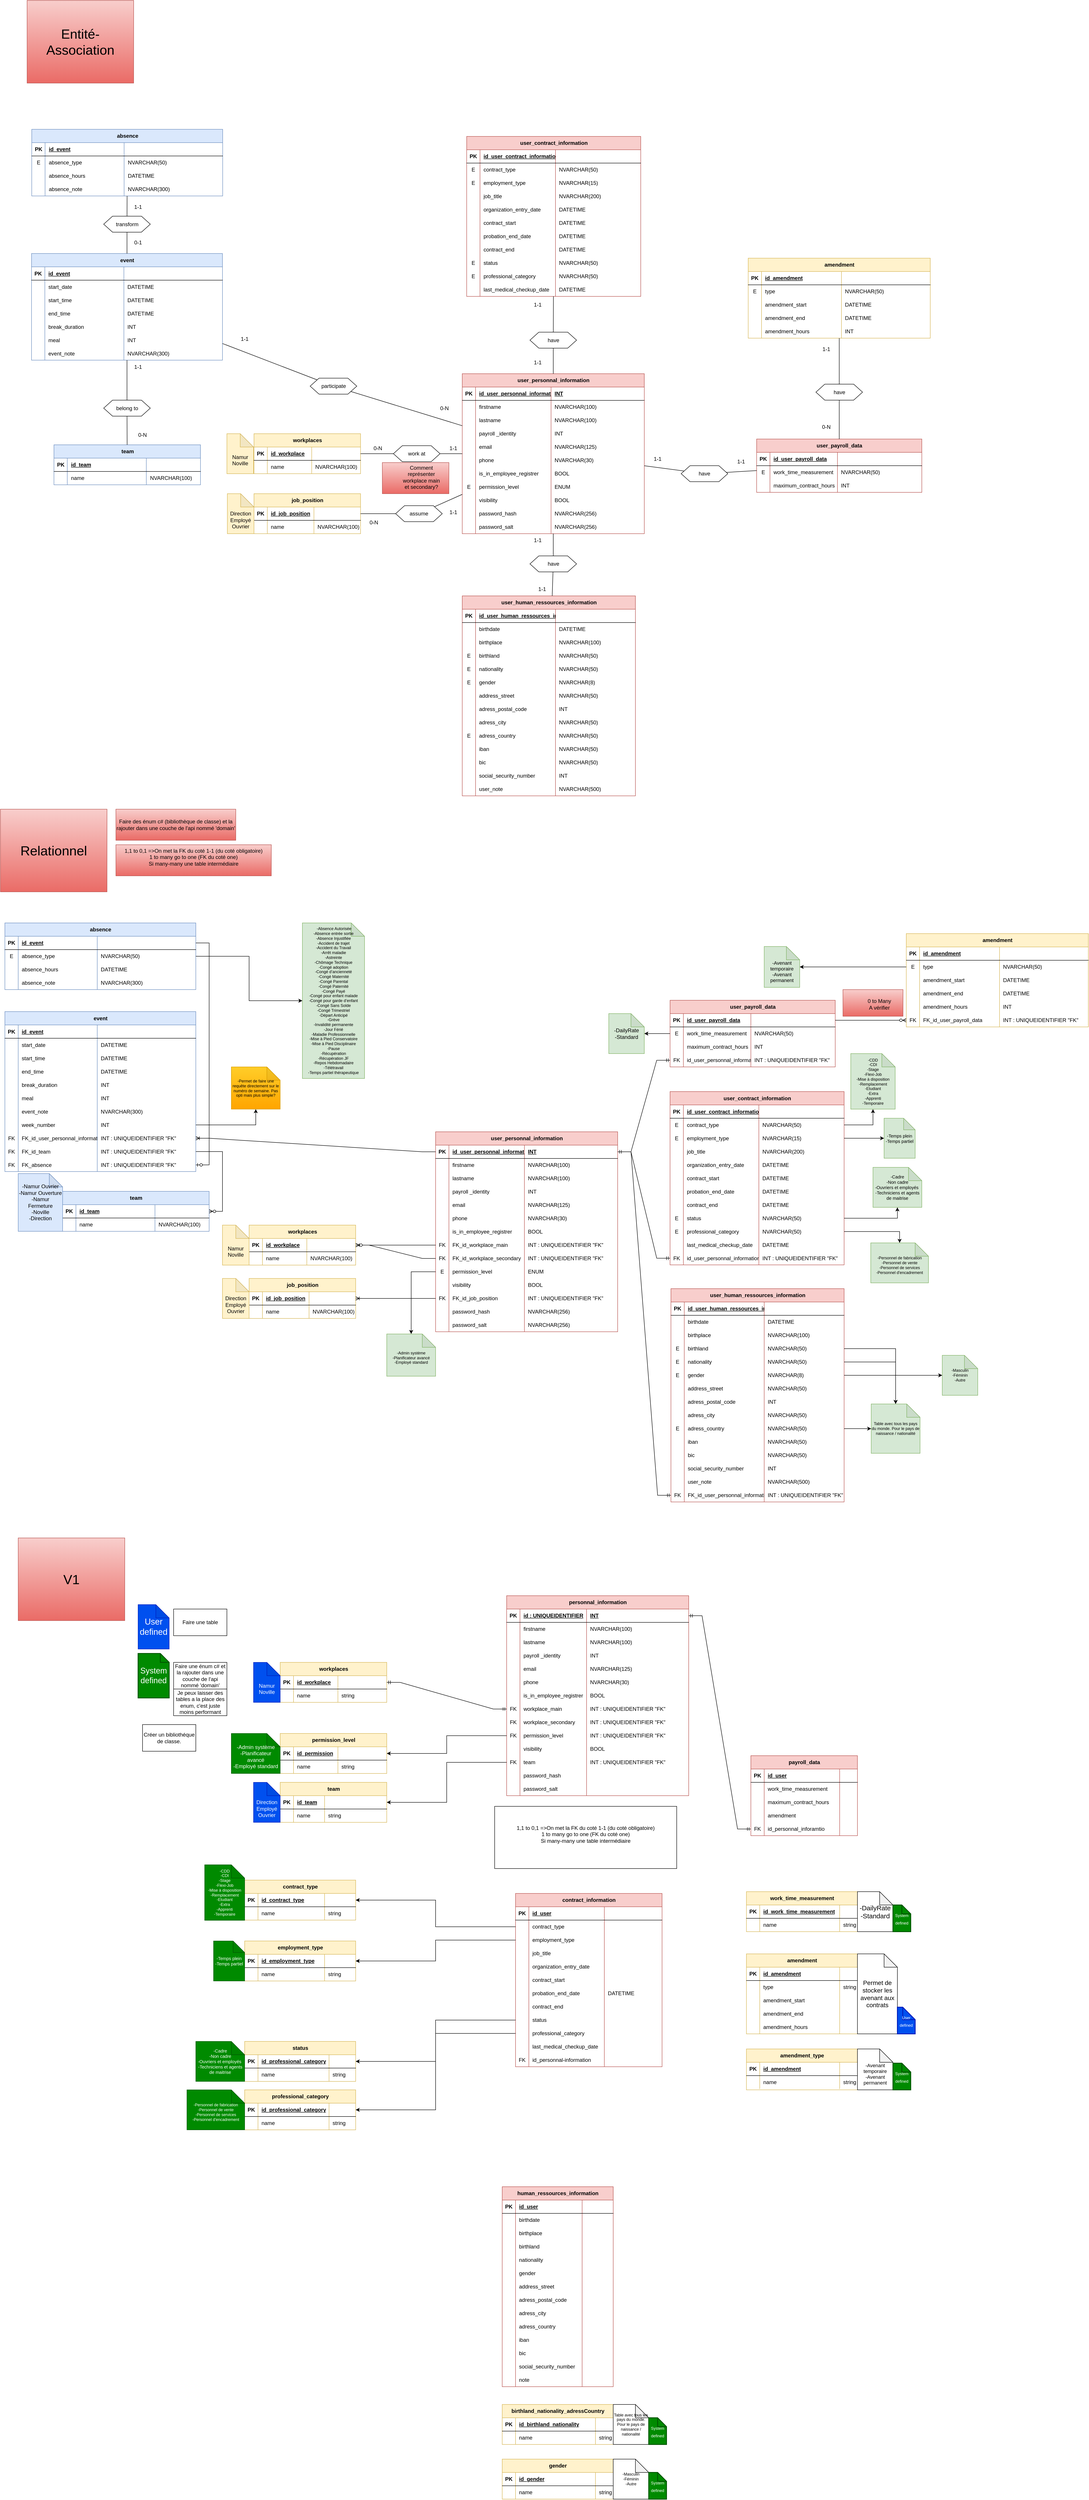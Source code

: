 <mxfile version="22.1.11" type="github">
  <diagram id="R2lEEEUBdFMjLlhIrx00" name="Page-1">
    <mxGraphModel dx="5259" dy="4629" grid="1" gridSize="10" guides="1" tooltips="1" connect="1" arrows="1" fold="1" page="1" pageScale="1" pageWidth="827" pageHeight="1169" math="0" shadow="0" extFonts="Permanent Marker^https://fonts.googleapis.com/css?family=Permanent+Marker">
      <root>
        <mxCell id="0" />
        <mxCell id="1" parent="0" />
        <mxCell id="AlPZqoWvVgDONaLF0y2x-118" value="personnal_information" style="shape=table;startSize=30;container=1;collapsible=1;childLayout=tableLayout;fixedRows=1;rowLines=0;fontStyle=1;align=center;resizeLast=1;html=1;fillColor=#f8cecc;strokeColor=#b85450;" parent="1" vertex="1">
          <mxGeometry x="2810" y="2520" width="410" height="450" as="geometry" />
        </mxCell>
        <mxCell id="AlPZqoWvVgDONaLF0y2x-119" value="" style="shape=tableRow;horizontal=0;startSize=0;swimlaneHead=0;swimlaneBody=0;fillColor=none;collapsible=0;dropTarget=0;points=[[0,0.5],[1,0.5]];portConstraint=eastwest;top=0;left=0;right=0;bottom=1;" parent="AlPZqoWvVgDONaLF0y2x-118" vertex="1">
          <mxGeometry y="30" width="410" height="30" as="geometry" />
        </mxCell>
        <mxCell id="AlPZqoWvVgDONaLF0y2x-120" value="PK" style="shape=partialRectangle;connectable=0;fillColor=none;top=0;left=0;bottom=0;right=0;fontStyle=1;overflow=hidden;whiteSpace=wrap;html=1;" parent="AlPZqoWvVgDONaLF0y2x-119" vertex="1">
          <mxGeometry width="30" height="30" as="geometry">
            <mxRectangle width="30" height="30" as="alternateBounds" />
          </mxGeometry>
        </mxCell>
        <mxCell id="AlPZqoWvVgDONaLF0y2x-121" value="id : UNIQUEIDENTIFIER" style="shape=partialRectangle;connectable=0;fillColor=none;top=0;left=0;bottom=0;right=0;align=left;spacingLeft=6;fontStyle=5;overflow=hidden;whiteSpace=wrap;html=1;" parent="AlPZqoWvVgDONaLF0y2x-119" vertex="1">
          <mxGeometry x="30" width="150.0" height="30" as="geometry">
            <mxRectangle width="150.0" height="30" as="alternateBounds" />
          </mxGeometry>
        </mxCell>
        <mxCell id="AlPZqoWvVgDONaLF0y2x-168" value="INT" style="shape=partialRectangle;connectable=0;fillColor=none;top=0;left=0;bottom=0;right=0;align=left;spacingLeft=6;fontStyle=5;overflow=hidden;whiteSpace=wrap;html=1;" parent="AlPZqoWvVgDONaLF0y2x-119" vertex="1">
          <mxGeometry x="180.0" width="230.0" height="30" as="geometry">
            <mxRectangle width="230.0" height="30" as="alternateBounds" />
          </mxGeometry>
        </mxCell>
        <mxCell id="AlPZqoWvVgDONaLF0y2x-122" value="" style="shape=tableRow;horizontal=0;startSize=0;swimlaneHead=0;swimlaneBody=0;fillColor=none;collapsible=0;dropTarget=0;points=[[0,0.5],[1,0.5]];portConstraint=eastwest;top=0;left=0;right=0;bottom=0;" parent="AlPZqoWvVgDONaLF0y2x-118" vertex="1">
          <mxGeometry y="60" width="410" height="30" as="geometry" />
        </mxCell>
        <mxCell id="AlPZqoWvVgDONaLF0y2x-123" value="" style="shape=partialRectangle;connectable=0;fillColor=none;top=0;left=0;bottom=0;right=0;editable=1;overflow=hidden;whiteSpace=wrap;html=1;" parent="AlPZqoWvVgDONaLF0y2x-122" vertex="1">
          <mxGeometry width="30" height="30" as="geometry">
            <mxRectangle width="30" height="30" as="alternateBounds" />
          </mxGeometry>
        </mxCell>
        <mxCell id="AlPZqoWvVgDONaLF0y2x-124" value="firstname" style="shape=partialRectangle;connectable=0;fillColor=none;top=0;left=0;bottom=0;right=0;align=left;spacingLeft=6;overflow=hidden;whiteSpace=wrap;html=1;" parent="AlPZqoWvVgDONaLF0y2x-122" vertex="1">
          <mxGeometry x="30" width="150.0" height="30" as="geometry">
            <mxRectangle width="150.0" height="30" as="alternateBounds" />
          </mxGeometry>
        </mxCell>
        <mxCell id="AlPZqoWvVgDONaLF0y2x-169" value="NVARCHAR(100)" style="shape=partialRectangle;connectable=0;fillColor=none;top=0;left=0;bottom=0;right=0;align=left;spacingLeft=6;overflow=hidden;whiteSpace=wrap;html=1;" parent="AlPZqoWvVgDONaLF0y2x-122" vertex="1">
          <mxGeometry x="180.0" width="230.0" height="30" as="geometry">
            <mxRectangle width="230.0" height="30" as="alternateBounds" />
          </mxGeometry>
        </mxCell>
        <mxCell id="AlPZqoWvVgDONaLF0y2x-125" value="" style="shape=tableRow;horizontal=0;startSize=0;swimlaneHead=0;swimlaneBody=0;fillColor=none;collapsible=0;dropTarget=0;points=[[0,0.5],[1,0.5]];portConstraint=eastwest;top=0;left=0;right=0;bottom=0;" parent="AlPZqoWvVgDONaLF0y2x-118" vertex="1">
          <mxGeometry y="90" width="410" height="30" as="geometry" />
        </mxCell>
        <mxCell id="AlPZqoWvVgDONaLF0y2x-126" value="" style="shape=partialRectangle;connectable=0;fillColor=none;top=0;left=0;bottom=0;right=0;editable=1;overflow=hidden;whiteSpace=wrap;html=1;" parent="AlPZqoWvVgDONaLF0y2x-125" vertex="1">
          <mxGeometry width="30" height="30" as="geometry">
            <mxRectangle width="30" height="30" as="alternateBounds" />
          </mxGeometry>
        </mxCell>
        <mxCell id="AlPZqoWvVgDONaLF0y2x-127" value="lastname" style="shape=partialRectangle;connectable=0;fillColor=none;top=0;left=0;bottom=0;right=0;align=left;spacingLeft=6;overflow=hidden;whiteSpace=wrap;html=1;" parent="AlPZqoWvVgDONaLF0y2x-125" vertex="1">
          <mxGeometry x="30" width="150.0" height="30" as="geometry">
            <mxRectangle width="150.0" height="30" as="alternateBounds" />
          </mxGeometry>
        </mxCell>
        <mxCell id="AlPZqoWvVgDONaLF0y2x-170" value="NVARCHAR(100)" style="shape=partialRectangle;connectable=0;fillColor=none;top=0;left=0;bottom=0;right=0;align=left;spacingLeft=6;overflow=hidden;whiteSpace=wrap;html=1;" parent="AlPZqoWvVgDONaLF0y2x-125" vertex="1">
          <mxGeometry x="180.0" width="230.0" height="30" as="geometry">
            <mxRectangle width="230.0" height="30" as="alternateBounds" />
          </mxGeometry>
        </mxCell>
        <mxCell id="AlPZqoWvVgDONaLF0y2x-128" value="" style="shape=tableRow;horizontal=0;startSize=0;swimlaneHead=0;swimlaneBody=0;fillColor=none;collapsible=0;dropTarget=0;points=[[0,0.5],[1,0.5]];portConstraint=eastwest;top=0;left=0;right=0;bottom=0;" parent="AlPZqoWvVgDONaLF0y2x-118" vertex="1">
          <mxGeometry y="120" width="410" height="30" as="geometry" />
        </mxCell>
        <mxCell id="AlPZqoWvVgDONaLF0y2x-129" value="" style="shape=partialRectangle;connectable=0;fillColor=none;top=0;left=0;bottom=0;right=0;editable=1;overflow=hidden;whiteSpace=wrap;html=1;" parent="AlPZqoWvVgDONaLF0y2x-128" vertex="1">
          <mxGeometry width="30" height="30" as="geometry">
            <mxRectangle width="30" height="30" as="alternateBounds" />
          </mxGeometry>
        </mxCell>
        <mxCell id="AlPZqoWvVgDONaLF0y2x-130" value="payroll _identity" style="shape=partialRectangle;connectable=0;fillColor=none;top=0;left=0;bottom=0;right=0;align=left;spacingLeft=6;overflow=hidden;whiteSpace=wrap;html=1;" parent="AlPZqoWvVgDONaLF0y2x-128" vertex="1">
          <mxGeometry x="30" width="150.0" height="30" as="geometry">
            <mxRectangle width="150.0" height="30" as="alternateBounds" />
          </mxGeometry>
        </mxCell>
        <mxCell id="AlPZqoWvVgDONaLF0y2x-171" value="INT" style="shape=partialRectangle;connectable=0;fillColor=none;top=0;left=0;bottom=0;right=0;align=left;spacingLeft=6;overflow=hidden;whiteSpace=wrap;html=1;" parent="AlPZqoWvVgDONaLF0y2x-128" vertex="1">
          <mxGeometry x="180.0" width="230.0" height="30" as="geometry">
            <mxRectangle width="230.0" height="30" as="alternateBounds" />
          </mxGeometry>
        </mxCell>
        <mxCell id="AlPZqoWvVgDONaLF0y2x-162" style="shape=tableRow;horizontal=0;startSize=0;swimlaneHead=0;swimlaneBody=0;fillColor=none;collapsible=0;dropTarget=0;points=[[0,0.5],[1,0.5]];portConstraint=eastwest;top=0;left=0;right=0;bottom=0;" parent="AlPZqoWvVgDONaLF0y2x-118" vertex="1">
          <mxGeometry y="150" width="410" height="30" as="geometry" />
        </mxCell>
        <mxCell id="AlPZqoWvVgDONaLF0y2x-163" style="shape=partialRectangle;connectable=0;fillColor=none;top=0;left=0;bottom=0;right=0;editable=1;overflow=hidden;whiteSpace=wrap;html=1;" parent="AlPZqoWvVgDONaLF0y2x-162" vertex="1">
          <mxGeometry width="30" height="30" as="geometry">
            <mxRectangle width="30" height="30" as="alternateBounds" />
          </mxGeometry>
        </mxCell>
        <mxCell id="AlPZqoWvVgDONaLF0y2x-164" value="email" style="shape=partialRectangle;connectable=0;fillColor=none;top=0;left=0;bottom=0;right=0;align=left;spacingLeft=6;overflow=hidden;whiteSpace=wrap;html=1;" parent="AlPZqoWvVgDONaLF0y2x-162" vertex="1">
          <mxGeometry x="30" width="150.0" height="30" as="geometry">
            <mxRectangle width="150.0" height="30" as="alternateBounds" />
          </mxGeometry>
        </mxCell>
        <mxCell id="AlPZqoWvVgDONaLF0y2x-172" value="NVARCHAR(125)" style="shape=partialRectangle;connectable=0;fillColor=none;top=0;left=0;bottom=0;right=0;align=left;spacingLeft=6;overflow=hidden;whiteSpace=wrap;html=1;" parent="AlPZqoWvVgDONaLF0y2x-162" vertex="1">
          <mxGeometry x="180.0" width="230.0" height="30" as="geometry">
            <mxRectangle width="230.0" height="30" as="alternateBounds" />
          </mxGeometry>
        </mxCell>
        <mxCell id="AlPZqoWvVgDONaLF0y2x-159" style="shape=tableRow;horizontal=0;startSize=0;swimlaneHead=0;swimlaneBody=0;fillColor=none;collapsible=0;dropTarget=0;points=[[0,0.5],[1,0.5]];portConstraint=eastwest;top=0;left=0;right=0;bottom=0;" parent="AlPZqoWvVgDONaLF0y2x-118" vertex="1">
          <mxGeometry y="180" width="410" height="30" as="geometry" />
        </mxCell>
        <mxCell id="AlPZqoWvVgDONaLF0y2x-160" style="shape=partialRectangle;connectable=0;fillColor=none;top=0;left=0;bottom=0;right=0;editable=1;overflow=hidden;whiteSpace=wrap;html=1;" parent="AlPZqoWvVgDONaLF0y2x-159" vertex="1">
          <mxGeometry width="30" height="30" as="geometry">
            <mxRectangle width="30" height="30" as="alternateBounds" />
          </mxGeometry>
        </mxCell>
        <mxCell id="AlPZqoWvVgDONaLF0y2x-161" value="phone" style="shape=partialRectangle;connectable=0;fillColor=none;top=0;left=0;bottom=0;right=0;align=left;spacingLeft=6;overflow=hidden;whiteSpace=wrap;html=1;" parent="AlPZqoWvVgDONaLF0y2x-159" vertex="1">
          <mxGeometry x="30" width="150.0" height="30" as="geometry">
            <mxRectangle width="150.0" height="30" as="alternateBounds" />
          </mxGeometry>
        </mxCell>
        <mxCell id="AlPZqoWvVgDONaLF0y2x-173" value="NVARCHAR(30)" style="shape=partialRectangle;connectable=0;fillColor=none;top=0;left=0;bottom=0;right=0;align=left;spacingLeft=6;overflow=hidden;whiteSpace=wrap;html=1;" parent="AlPZqoWvVgDONaLF0y2x-159" vertex="1">
          <mxGeometry x="180.0" width="230.0" height="30" as="geometry">
            <mxRectangle width="230.0" height="30" as="alternateBounds" />
          </mxGeometry>
        </mxCell>
        <mxCell id="AlPZqoWvVgDONaLF0y2x-156" style="shape=tableRow;horizontal=0;startSize=0;swimlaneHead=0;swimlaneBody=0;fillColor=none;collapsible=0;dropTarget=0;points=[[0,0.5],[1,0.5]];portConstraint=eastwest;top=0;left=0;right=0;bottom=0;" parent="AlPZqoWvVgDONaLF0y2x-118" vertex="1">
          <mxGeometry y="210" width="410" height="30" as="geometry" />
        </mxCell>
        <mxCell id="AlPZqoWvVgDONaLF0y2x-157" style="shape=partialRectangle;connectable=0;fillColor=none;top=0;left=0;bottom=0;right=0;editable=1;overflow=hidden;whiteSpace=wrap;html=1;" parent="AlPZqoWvVgDONaLF0y2x-156" vertex="1">
          <mxGeometry width="30" height="30" as="geometry">
            <mxRectangle width="30" height="30" as="alternateBounds" />
          </mxGeometry>
        </mxCell>
        <mxCell id="AlPZqoWvVgDONaLF0y2x-158" value="is_in_employee_registrer" style="shape=partialRectangle;connectable=0;fillColor=none;top=0;left=0;bottom=0;right=0;align=left;spacingLeft=6;overflow=hidden;whiteSpace=wrap;html=1;" parent="AlPZqoWvVgDONaLF0y2x-156" vertex="1">
          <mxGeometry x="30" width="150.0" height="30" as="geometry">
            <mxRectangle width="150.0" height="30" as="alternateBounds" />
          </mxGeometry>
        </mxCell>
        <mxCell id="AlPZqoWvVgDONaLF0y2x-174" value="BOOL" style="shape=partialRectangle;connectable=0;fillColor=none;top=0;left=0;bottom=0;right=0;align=left;spacingLeft=6;overflow=hidden;whiteSpace=wrap;html=1;" parent="AlPZqoWvVgDONaLF0y2x-156" vertex="1">
          <mxGeometry x="180.0" width="230.0" height="30" as="geometry">
            <mxRectangle width="230.0" height="30" as="alternateBounds" />
          </mxGeometry>
        </mxCell>
        <mxCell id="AlPZqoWvVgDONaLF0y2x-153" style="shape=tableRow;horizontal=0;startSize=0;swimlaneHead=0;swimlaneBody=0;fillColor=none;collapsible=0;dropTarget=0;points=[[0,0.5],[1,0.5]];portConstraint=eastwest;top=0;left=0;right=0;bottom=0;" parent="AlPZqoWvVgDONaLF0y2x-118" vertex="1">
          <mxGeometry y="240" width="410" height="30" as="geometry" />
        </mxCell>
        <mxCell id="AlPZqoWvVgDONaLF0y2x-154" value="FK" style="shape=partialRectangle;connectable=0;fillColor=none;top=0;left=0;bottom=0;right=0;editable=1;overflow=hidden;whiteSpace=wrap;html=1;" parent="AlPZqoWvVgDONaLF0y2x-153" vertex="1">
          <mxGeometry width="30" height="30" as="geometry">
            <mxRectangle width="30" height="30" as="alternateBounds" />
          </mxGeometry>
        </mxCell>
        <mxCell id="AlPZqoWvVgDONaLF0y2x-155" value="workplace_main" style="shape=partialRectangle;connectable=0;fillColor=none;top=0;left=0;bottom=0;right=0;align=left;spacingLeft=6;overflow=hidden;whiteSpace=wrap;html=1;" parent="AlPZqoWvVgDONaLF0y2x-153" vertex="1">
          <mxGeometry x="30" width="150.0" height="30" as="geometry">
            <mxRectangle width="150.0" height="30" as="alternateBounds" />
          </mxGeometry>
        </mxCell>
        <mxCell id="AlPZqoWvVgDONaLF0y2x-175" value="INT : UNIQUEIDENTIFIER &quot;FK&quot;" style="shape=partialRectangle;connectable=0;fillColor=none;top=0;left=0;bottom=0;right=0;align=left;spacingLeft=6;overflow=hidden;whiteSpace=wrap;html=1;" parent="AlPZqoWvVgDONaLF0y2x-153" vertex="1">
          <mxGeometry x="180.0" width="230.0" height="30" as="geometry">
            <mxRectangle width="230.0" height="30" as="alternateBounds" />
          </mxGeometry>
        </mxCell>
        <mxCell id="AlPZqoWvVgDONaLF0y2x-150" style="shape=tableRow;horizontal=0;startSize=0;swimlaneHead=0;swimlaneBody=0;fillColor=none;collapsible=0;dropTarget=0;points=[[0,0.5],[1,0.5]];portConstraint=eastwest;top=0;left=0;right=0;bottom=0;" parent="AlPZqoWvVgDONaLF0y2x-118" vertex="1">
          <mxGeometry y="270" width="410" height="30" as="geometry" />
        </mxCell>
        <mxCell id="AlPZqoWvVgDONaLF0y2x-151" value="FK" style="shape=partialRectangle;connectable=0;fillColor=none;top=0;left=0;bottom=0;right=0;editable=1;overflow=hidden;whiteSpace=wrap;html=1;" parent="AlPZqoWvVgDONaLF0y2x-150" vertex="1">
          <mxGeometry width="30" height="30" as="geometry">
            <mxRectangle width="30" height="30" as="alternateBounds" />
          </mxGeometry>
        </mxCell>
        <mxCell id="AlPZqoWvVgDONaLF0y2x-152" value="workplace_secondary" style="shape=partialRectangle;connectable=0;fillColor=none;top=0;left=0;bottom=0;right=0;align=left;spacingLeft=6;overflow=hidden;whiteSpace=wrap;html=1;" parent="AlPZqoWvVgDONaLF0y2x-150" vertex="1">
          <mxGeometry x="30" width="150.0" height="30" as="geometry">
            <mxRectangle width="150.0" height="30" as="alternateBounds" />
          </mxGeometry>
        </mxCell>
        <mxCell id="AlPZqoWvVgDONaLF0y2x-176" value="INT : UNIQUEIDENTIFIER &quot;FK&quot;" style="shape=partialRectangle;connectable=0;fillColor=none;top=0;left=0;bottom=0;right=0;align=left;spacingLeft=6;overflow=hidden;whiteSpace=wrap;html=1;" parent="AlPZqoWvVgDONaLF0y2x-150" vertex="1">
          <mxGeometry x="180.0" width="230.0" height="30" as="geometry">
            <mxRectangle width="230.0" height="30" as="alternateBounds" />
          </mxGeometry>
        </mxCell>
        <mxCell id="AlPZqoWvVgDONaLF0y2x-147" style="shape=tableRow;horizontal=0;startSize=0;swimlaneHead=0;swimlaneBody=0;fillColor=none;collapsible=0;dropTarget=0;points=[[0,0.5],[1,0.5]];portConstraint=eastwest;top=0;left=0;right=0;bottom=0;" parent="AlPZqoWvVgDONaLF0y2x-118" vertex="1">
          <mxGeometry y="300" width="410" height="30" as="geometry" />
        </mxCell>
        <mxCell id="AlPZqoWvVgDONaLF0y2x-148" value="FK" style="shape=partialRectangle;connectable=0;fillColor=none;top=0;left=0;bottom=0;right=0;editable=1;overflow=hidden;whiteSpace=wrap;html=1;" parent="AlPZqoWvVgDONaLF0y2x-147" vertex="1">
          <mxGeometry width="30" height="30" as="geometry">
            <mxRectangle width="30" height="30" as="alternateBounds" />
          </mxGeometry>
        </mxCell>
        <mxCell id="AlPZqoWvVgDONaLF0y2x-149" value="permission_level" style="shape=partialRectangle;connectable=0;fillColor=none;top=0;left=0;bottom=0;right=0;align=left;spacingLeft=6;overflow=hidden;whiteSpace=wrap;html=1;" parent="AlPZqoWvVgDONaLF0y2x-147" vertex="1">
          <mxGeometry x="30" width="150.0" height="30" as="geometry">
            <mxRectangle width="150.0" height="30" as="alternateBounds" />
          </mxGeometry>
        </mxCell>
        <mxCell id="AlPZqoWvVgDONaLF0y2x-177" value="INT : UNIQUEIDENTIFIER &quot;FK&quot;" style="shape=partialRectangle;connectable=0;fillColor=none;top=0;left=0;bottom=0;right=0;align=left;spacingLeft=6;overflow=hidden;whiteSpace=wrap;html=1;" parent="AlPZqoWvVgDONaLF0y2x-147" vertex="1">
          <mxGeometry x="180.0" width="230.0" height="30" as="geometry">
            <mxRectangle width="230.0" height="30" as="alternateBounds" />
          </mxGeometry>
        </mxCell>
        <mxCell id="AlPZqoWvVgDONaLF0y2x-144" style="shape=tableRow;horizontal=0;startSize=0;swimlaneHead=0;swimlaneBody=0;fillColor=none;collapsible=0;dropTarget=0;points=[[0,0.5],[1,0.5]];portConstraint=eastwest;top=0;left=0;right=0;bottom=0;" parent="AlPZqoWvVgDONaLF0y2x-118" vertex="1">
          <mxGeometry y="330" width="410" height="30" as="geometry" />
        </mxCell>
        <mxCell id="AlPZqoWvVgDONaLF0y2x-145" style="shape=partialRectangle;connectable=0;fillColor=none;top=0;left=0;bottom=0;right=0;editable=1;overflow=hidden;whiteSpace=wrap;html=1;" parent="AlPZqoWvVgDONaLF0y2x-144" vertex="1">
          <mxGeometry width="30" height="30" as="geometry">
            <mxRectangle width="30" height="30" as="alternateBounds" />
          </mxGeometry>
        </mxCell>
        <mxCell id="AlPZqoWvVgDONaLF0y2x-146" value="visibility" style="shape=partialRectangle;connectable=0;fillColor=none;top=0;left=0;bottom=0;right=0;align=left;spacingLeft=6;overflow=hidden;whiteSpace=wrap;html=1;" parent="AlPZqoWvVgDONaLF0y2x-144" vertex="1">
          <mxGeometry x="30" width="150.0" height="30" as="geometry">
            <mxRectangle width="150.0" height="30" as="alternateBounds" />
          </mxGeometry>
        </mxCell>
        <mxCell id="AlPZqoWvVgDONaLF0y2x-178" value="BOOL" style="shape=partialRectangle;connectable=0;fillColor=none;top=0;left=0;bottom=0;right=0;align=left;spacingLeft=6;overflow=hidden;whiteSpace=wrap;html=1;" parent="AlPZqoWvVgDONaLF0y2x-144" vertex="1">
          <mxGeometry x="180.0" width="230.0" height="30" as="geometry">
            <mxRectangle width="230.0" height="30" as="alternateBounds" />
          </mxGeometry>
        </mxCell>
        <mxCell id="AlPZqoWvVgDONaLF0y2x-141" style="shape=tableRow;horizontal=0;startSize=0;swimlaneHead=0;swimlaneBody=0;fillColor=none;collapsible=0;dropTarget=0;points=[[0,0.5],[1,0.5]];portConstraint=eastwest;top=0;left=0;right=0;bottom=0;" parent="AlPZqoWvVgDONaLF0y2x-118" vertex="1">
          <mxGeometry y="360" width="410" height="30" as="geometry" />
        </mxCell>
        <mxCell id="AlPZqoWvVgDONaLF0y2x-142" value="FK" style="shape=partialRectangle;connectable=0;fillColor=none;top=0;left=0;bottom=0;right=0;editable=1;overflow=hidden;whiteSpace=wrap;html=1;" parent="AlPZqoWvVgDONaLF0y2x-141" vertex="1">
          <mxGeometry width="30" height="30" as="geometry">
            <mxRectangle width="30" height="30" as="alternateBounds" />
          </mxGeometry>
        </mxCell>
        <mxCell id="AlPZqoWvVgDONaLF0y2x-143" value="team" style="shape=partialRectangle;connectable=0;fillColor=none;top=0;left=0;bottom=0;right=0;align=left;spacingLeft=6;overflow=hidden;whiteSpace=wrap;html=1;" parent="AlPZqoWvVgDONaLF0y2x-141" vertex="1">
          <mxGeometry x="30" width="150.0" height="30" as="geometry">
            <mxRectangle width="150.0" height="30" as="alternateBounds" />
          </mxGeometry>
        </mxCell>
        <mxCell id="AlPZqoWvVgDONaLF0y2x-179" value="INT : UNIQUEIDENTIFIER &quot;FK&quot;" style="shape=partialRectangle;connectable=0;fillColor=none;top=0;left=0;bottom=0;right=0;align=left;spacingLeft=6;overflow=hidden;whiteSpace=wrap;html=1;" parent="AlPZqoWvVgDONaLF0y2x-141" vertex="1">
          <mxGeometry x="180.0" width="230.0" height="30" as="geometry">
            <mxRectangle width="230.0" height="30" as="alternateBounds" />
          </mxGeometry>
        </mxCell>
        <mxCell id="9wH5TbbJ_TQkZua9377A-9" style="shape=tableRow;horizontal=0;startSize=0;swimlaneHead=0;swimlaneBody=0;fillColor=none;collapsible=0;dropTarget=0;points=[[0,0.5],[1,0.5]];portConstraint=eastwest;top=0;left=0;right=0;bottom=0;" vertex="1" parent="AlPZqoWvVgDONaLF0y2x-118">
          <mxGeometry y="390" width="410" height="30" as="geometry" />
        </mxCell>
        <mxCell id="9wH5TbbJ_TQkZua9377A-10" style="shape=partialRectangle;connectable=0;fillColor=none;top=0;left=0;bottom=0;right=0;editable=1;overflow=hidden;whiteSpace=wrap;html=1;" vertex="1" parent="9wH5TbbJ_TQkZua9377A-9">
          <mxGeometry width="30" height="30" as="geometry">
            <mxRectangle width="30" height="30" as="alternateBounds" />
          </mxGeometry>
        </mxCell>
        <mxCell id="9wH5TbbJ_TQkZua9377A-11" value="password_hash" style="shape=partialRectangle;connectable=0;fillColor=none;top=0;left=0;bottom=0;right=0;align=left;spacingLeft=6;overflow=hidden;whiteSpace=wrap;html=1;" vertex="1" parent="9wH5TbbJ_TQkZua9377A-9">
          <mxGeometry x="30" width="150.0" height="30" as="geometry">
            <mxRectangle width="150.0" height="30" as="alternateBounds" />
          </mxGeometry>
        </mxCell>
        <mxCell id="9wH5TbbJ_TQkZua9377A-12" style="shape=partialRectangle;connectable=0;fillColor=none;top=0;left=0;bottom=0;right=0;align=left;spacingLeft=6;overflow=hidden;whiteSpace=wrap;html=1;" vertex="1" parent="9wH5TbbJ_TQkZua9377A-9">
          <mxGeometry x="180.0" width="230.0" height="30" as="geometry">
            <mxRectangle width="230.0" height="30" as="alternateBounds" />
          </mxGeometry>
        </mxCell>
        <mxCell id="9wH5TbbJ_TQkZua9377A-17" style="shape=tableRow;horizontal=0;startSize=0;swimlaneHead=0;swimlaneBody=0;fillColor=none;collapsible=0;dropTarget=0;points=[[0,0.5],[1,0.5]];portConstraint=eastwest;top=0;left=0;right=0;bottom=0;" vertex="1" parent="AlPZqoWvVgDONaLF0y2x-118">
          <mxGeometry y="420" width="410" height="30" as="geometry" />
        </mxCell>
        <mxCell id="9wH5TbbJ_TQkZua9377A-18" style="shape=partialRectangle;connectable=0;fillColor=none;top=0;left=0;bottom=0;right=0;editable=1;overflow=hidden;whiteSpace=wrap;html=1;" vertex="1" parent="9wH5TbbJ_TQkZua9377A-17">
          <mxGeometry width="30" height="30" as="geometry">
            <mxRectangle width="30" height="30" as="alternateBounds" />
          </mxGeometry>
        </mxCell>
        <mxCell id="9wH5TbbJ_TQkZua9377A-19" value="password_salt" style="shape=partialRectangle;connectable=0;fillColor=none;top=0;left=0;bottom=0;right=0;align=left;spacingLeft=6;overflow=hidden;whiteSpace=wrap;html=1;" vertex="1" parent="9wH5TbbJ_TQkZua9377A-17">
          <mxGeometry x="30" width="150.0" height="30" as="geometry">
            <mxRectangle width="150.0" height="30" as="alternateBounds" />
          </mxGeometry>
        </mxCell>
        <mxCell id="9wH5TbbJ_TQkZua9377A-20" style="shape=partialRectangle;connectable=0;fillColor=none;top=0;left=0;bottom=0;right=0;align=left;spacingLeft=6;overflow=hidden;whiteSpace=wrap;html=1;" vertex="1" parent="9wH5TbbJ_TQkZua9377A-17">
          <mxGeometry x="180.0" width="230.0" height="30" as="geometry">
            <mxRectangle width="230.0" height="30" as="alternateBounds" />
          </mxGeometry>
        </mxCell>
        <mxCell id="AlPZqoWvVgDONaLF0y2x-182" value="contract_information" style="shape=table;startSize=30;container=1;collapsible=1;childLayout=tableLayout;fixedRows=1;rowLines=0;fontStyle=1;align=center;resizeLast=1;html=1;fillColor=#f8cecc;strokeColor=#b85450;" parent="1" vertex="1">
          <mxGeometry x="2830" y="3190" width="330" height="390" as="geometry" />
        </mxCell>
        <mxCell id="AlPZqoWvVgDONaLF0y2x-183" value="" style="shape=tableRow;horizontal=0;startSize=0;swimlaneHead=0;swimlaneBody=0;fillColor=none;collapsible=0;dropTarget=0;points=[[0,0.5],[1,0.5]];portConstraint=eastwest;top=0;left=0;right=0;bottom=1;" parent="AlPZqoWvVgDONaLF0y2x-182" vertex="1">
          <mxGeometry y="30" width="330" height="30" as="geometry" />
        </mxCell>
        <mxCell id="AlPZqoWvVgDONaLF0y2x-184" value="PK" style="shape=partialRectangle;connectable=0;fillColor=none;top=0;left=0;bottom=0;right=0;fontStyle=1;overflow=hidden;whiteSpace=wrap;html=1;" parent="AlPZqoWvVgDONaLF0y2x-183" vertex="1">
          <mxGeometry width="30" height="30" as="geometry">
            <mxRectangle width="30" height="30" as="alternateBounds" />
          </mxGeometry>
        </mxCell>
        <mxCell id="AlPZqoWvVgDONaLF0y2x-185" value="id_user" style="shape=partialRectangle;connectable=0;fillColor=none;top=0;left=0;bottom=0;right=0;align=left;spacingLeft=6;fontStyle=5;overflow=hidden;whiteSpace=wrap;html=1;" parent="AlPZqoWvVgDONaLF0y2x-183" vertex="1">
          <mxGeometry x="30" width="170" height="30" as="geometry">
            <mxRectangle width="170" height="30" as="alternateBounds" />
          </mxGeometry>
        </mxCell>
        <mxCell id="AlPZqoWvVgDONaLF0y2x-186" style="shape=partialRectangle;connectable=0;fillColor=none;top=0;left=0;bottom=0;right=0;align=left;spacingLeft=6;fontStyle=5;overflow=hidden;whiteSpace=wrap;html=1;" parent="AlPZqoWvVgDONaLF0y2x-183" vertex="1">
          <mxGeometry x="200" width="130" height="30" as="geometry">
            <mxRectangle width="130" height="30" as="alternateBounds" />
          </mxGeometry>
        </mxCell>
        <mxCell id="AlPZqoWvVgDONaLF0y2x-187" value="" style="shape=tableRow;horizontal=0;startSize=0;swimlaneHead=0;swimlaneBody=0;fillColor=none;collapsible=0;dropTarget=0;points=[[0,0.5],[1,0.5]];portConstraint=eastwest;top=0;left=0;right=0;bottom=0;" parent="AlPZqoWvVgDONaLF0y2x-182" vertex="1">
          <mxGeometry y="60" width="330" height="30" as="geometry" />
        </mxCell>
        <mxCell id="AlPZqoWvVgDONaLF0y2x-188" value="" style="shape=partialRectangle;connectable=0;fillColor=none;top=0;left=0;bottom=0;right=0;editable=1;overflow=hidden;whiteSpace=wrap;html=1;" parent="AlPZqoWvVgDONaLF0y2x-187" vertex="1">
          <mxGeometry width="30" height="30" as="geometry">
            <mxRectangle width="30" height="30" as="alternateBounds" />
          </mxGeometry>
        </mxCell>
        <mxCell id="AlPZqoWvVgDONaLF0y2x-189" value="contract_type" style="shape=partialRectangle;connectable=0;fillColor=none;top=0;left=0;bottom=0;right=0;align=left;spacingLeft=6;overflow=hidden;whiteSpace=wrap;html=1;" parent="AlPZqoWvVgDONaLF0y2x-187" vertex="1">
          <mxGeometry x="30" width="170" height="30" as="geometry">
            <mxRectangle width="170" height="30" as="alternateBounds" />
          </mxGeometry>
        </mxCell>
        <mxCell id="AlPZqoWvVgDONaLF0y2x-190" value="" style="shape=partialRectangle;connectable=0;fillColor=none;top=0;left=0;bottom=0;right=0;align=left;spacingLeft=6;overflow=hidden;whiteSpace=wrap;html=1;" parent="AlPZqoWvVgDONaLF0y2x-187" vertex="1">
          <mxGeometry x="200" width="130" height="30" as="geometry">
            <mxRectangle width="130" height="30" as="alternateBounds" />
          </mxGeometry>
        </mxCell>
        <mxCell id="AlPZqoWvVgDONaLF0y2x-484" style="shape=tableRow;horizontal=0;startSize=0;swimlaneHead=0;swimlaneBody=0;fillColor=none;collapsible=0;dropTarget=0;points=[[0,0.5],[1,0.5]];portConstraint=eastwest;top=0;left=0;right=0;bottom=0;" parent="AlPZqoWvVgDONaLF0y2x-182" vertex="1">
          <mxGeometry y="90" width="330" height="30" as="geometry" />
        </mxCell>
        <mxCell id="AlPZqoWvVgDONaLF0y2x-485" style="shape=partialRectangle;connectable=0;fillColor=none;top=0;left=0;bottom=0;right=0;editable=1;overflow=hidden;whiteSpace=wrap;html=1;" parent="AlPZqoWvVgDONaLF0y2x-484" vertex="1">
          <mxGeometry width="30" height="30" as="geometry">
            <mxRectangle width="30" height="30" as="alternateBounds" />
          </mxGeometry>
        </mxCell>
        <mxCell id="AlPZqoWvVgDONaLF0y2x-486" value="employment_type" style="shape=partialRectangle;connectable=0;fillColor=none;top=0;left=0;bottom=0;right=0;align=left;spacingLeft=6;overflow=hidden;whiteSpace=wrap;html=1;" parent="AlPZqoWvVgDONaLF0y2x-484" vertex="1">
          <mxGeometry x="30" width="170" height="30" as="geometry">
            <mxRectangle width="170" height="30" as="alternateBounds" />
          </mxGeometry>
        </mxCell>
        <mxCell id="AlPZqoWvVgDONaLF0y2x-487" style="shape=partialRectangle;connectable=0;fillColor=none;top=0;left=0;bottom=0;right=0;align=left;spacingLeft=6;overflow=hidden;whiteSpace=wrap;html=1;" parent="AlPZqoWvVgDONaLF0y2x-484" vertex="1">
          <mxGeometry x="200" width="130" height="30" as="geometry">
            <mxRectangle width="130" height="30" as="alternateBounds" />
          </mxGeometry>
        </mxCell>
        <mxCell id="AlPZqoWvVgDONaLF0y2x-480" style="shape=tableRow;horizontal=0;startSize=0;swimlaneHead=0;swimlaneBody=0;fillColor=none;collapsible=0;dropTarget=0;points=[[0,0.5],[1,0.5]];portConstraint=eastwest;top=0;left=0;right=0;bottom=0;" parent="AlPZqoWvVgDONaLF0y2x-182" vertex="1">
          <mxGeometry y="120" width="330" height="30" as="geometry" />
        </mxCell>
        <mxCell id="AlPZqoWvVgDONaLF0y2x-481" style="shape=partialRectangle;connectable=0;fillColor=none;top=0;left=0;bottom=0;right=0;editable=1;overflow=hidden;whiteSpace=wrap;html=1;" parent="AlPZqoWvVgDONaLF0y2x-480" vertex="1">
          <mxGeometry width="30" height="30" as="geometry">
            <mxRectangle width="30" height="30" as="alternateBounds" />
          </mxGeometry>
        </mxCell>
        <mxCell id="AlPZqoWvVgDONaLF0y2x-482" value="job_title" style="shape=partialRectangle;connectable=0;fillColor=none;top=0;left=0;bottom=0;right=0;align=left;spacingLeft=6;overflow=hidden;whiteSpace=wrap;html=1;" parent="AlPZqoWvVgDONaLF0y2x-480" vertex="1">
          <mxGeometry x="30" width="170" height="30" as="geometry">
            <mxRectangle width="170" height="30" as="alternateBounds" />
          </mxGeometry>
        </mxCell>
        <mxCell id="AlPZqoWvVgDONaLF0y2x-483" style="shape=partialRectangle;connectable=0;fillColor=none;top=0;left=0;bottom=0;right=0;align=left;spacingLeft=6;overflow=hidden;whiteSpace=wrap;html=1;" parent="AlPZqoWvVgDONaLF0y2x-480" vertex="1">
          <mxGeometry x="200" width="130" height="30" as="geometry">
            <mxRectangle width="130" height="30" as="alternateBounds" />
          </mxGeometry>
        </mxCell>
        <mxCell id="AlPZqoWvVgDONaLF0y2x-501" style="shape=tableRow;horizontal=0;startSize=0;swimlaneHead=0;swimlaneBody=0;fillColor=none;collapsible=0;dropTarget=0;points=[[0,0.5],[1,0.5]];portConstraint=eastwest;top=0;left=0;right=0;bottom=0;" parent="AlPZqoWvVgDONaLF0y2x-182" vertex="1">
          <mxGeometry y="150" width="330" height="30" as="geometry" />
        </mxCell>
        <mxCell id="AlPZqoWvVgDONaLF0y2x-502" style="shape=partialRectangle;connectable=0;fillColor=none;top=0;left=0;bottom=0;right=0;editable=1;overflow=hidden;whiteSpace=wrap;html=1;" parent="AlPZqoWvVgDONaLF0y2x-501" vertex="1">
          <mxGeometry width="30" height="30" as="geometry">
            <mxRectangle width="30" height="30" as="alternateBounds" />
          </mxGeometry>
        </mxCell>
        <mxCell id="AlPZqoWvVgDONaLF0y2x-503" value="organization_entry_date" style="shape=partialRectangle;connectable=0;fillColor=none;top=0;left=0;bottom=0;right=0;align=left;spacingLeft=6;overflow=hidden;whiteSpace=wrap;html=1;" parent="AlPZqoWvVgDONaLF0y2x-501" vertex="1">
          <mxGeometry x="30" width="170" height="30" as="geometry">
            <mxRectangle width="170" height="30" as="alternateBounds" />
          </mxGeometry>
        </mxCell>
        <mxCell id="AlPZqoWvVgDONaLF0y2x-504" style="shape=partialRectangle;connectable=0;fillColor=none;top=0;left=0;bottom=0;right=0;align=left;spacingLeft=6;overflow=hidden;whiteSpace=wrap;html=1;" parent="AlPZqoWvVgDONaLF0y2x-501" vertex="1">
          <mxGeometry x="200" width="130" height="30" as="geometry">
            <mxRectangle width="130" height="30" as="alternateBounds" />
          </mxGeometry>
        </mxCell>
        <mxCell id="AlPZqoWvVgDONaLF0y2x-509" style="shape=tableRow;horizontal=0;startSize=0;swimlaneHead=0;swimlaneBody=0;fillColor=none;collapsible=0;dropTarget=0;points=[[0,0.5],[1,0.5]];portConstraint=eastwest;top=0;left=0;right=0;bottom=0;" parent="AlPZqoWvVgDONaLF0y2x-182" vertex="1">
          <mxGeometry y="180" width="330" height="30" as="geometry" />
        </mxCell>
        <mxCell id="AlPZqoWvVgDONaLF0y2x-510" style="shape=partialRectangle;connectable=0;fillColor=none;top=0;left=0;bottom=0;right=0;editable=1;overflow=hidden;whiteSpace=wrap;html=1;" parent="AlPZqoWvVgDONaLF0y2x-509" vertex="1">
          <mxGeometry width="30" height="30" as="geometry">
            <mxRectangle width="30" height="30" as="alternateBounds" />
          </mxGeometry>
        </mxCell>
        <mxCell id="AlPZqoWvVgDONaLF0y2x-511" value="contract_start" style="shape=partialRectangle;connectable=0;fillColor=none;top=0;left=0;bottom=0;right=0;align=left;spacingLeft=6;overflow=hidden;whiteSpace=wrap;html=1;" parent="AlPZqoWvVgDONaLF0y2x-509" vertex="1">
          <mxGeometry x="30" width="170" height="30" as="geometry">
            <mxRectangle width="170" height="30" as="alternateBounds" />
          </mxGeometry>
        </mxCell>
        <mxCell id="AlPZqoWvVgDONaLF0y2x-512" style="shape=partialRectangle;connectable=0;fillColor=none;top=0;left=0;bottom=0;right=0;align=left;spacingLeft=6;overflow=hidden;whiteSpace=wrap;html=1;" parent="AlPZqoWvVgDONaLF0y2x-509" vertex="1">
          <mxGeometry x="200" width="130" height="30" as="geometry">
            <mxRectangle width="130" height="30" as="alternateBounds" />
          </mxGeometry>
        </mxCell>
        <mxCell id="AlPZqoWvVgDONaLF0y2x-513" style="shape=tableRow;horizontal=0;startSize=0;swimlaneHead=0;swimlaneBody=0;fillColor=none;collapsible=0;dropTarget=0;points=[[0,0.5],[1,0.5]];portConstraint=eastwest;top=0;left=0;right=0;bottom=0;" parent="AlPZqoWvVgDONaLF0y2x-182" vertex="1">
          <mxGeometry y="210" width="330" height="30" as="geometry" />
        </mxCell>
        <mxCell id="AlPZqoWvVgDONaLF0y2x-514" style="shape=partialRectangle;connectable=0;fillColor=none;top=0;left=0;bottom=0;right=0;editable=1;overflow=hidden;whiteSpace=wrap;html=1;" parent="AlPZqoWvVgDONaLF0y2x-513" vertex="1">
          <mxGeometry width="30" height="30" as="geometry">
            <mxRectangle width="30" height="30" as="alternateBounds" />
          </mxGeometry>
        </mxCell>
        <mxCell id="AlPZqoWvVgDONaLF0y2x-515" value="probation_end_date" style="shape=partialRectangle;connectable=0;fillColor=none;top=0;left=0;bottom=0;right=0;align=left;spacingLeft=6;overflow=hidden;whiteSpace=wrap;html=1;" parent="AlPZqoWvVgDONaLF0y2x-513" vertex="1">
          <mxGeometry x="30" width="170" height="30" as="geometry">
            <mxRectangle width="170" height="30" as="alternateBounds" />
          </mxGeometry>
        </mxCell>
        <mxCell id="AlPZqoWvVgDONaLF0y2x-516" value="DATETIME" style="shape=partialRectangle;connectable=0;fillColor=none;top=0;left=0;bottom=0;right=0;align=left;spacingLeft=6;overflow=hidden;whiteSpace=wrap;html=1;" parent="AlPZqoWvVgDONaLF0y2x-513" vertex="1">
          <mxGeometry x="200" width="130" height="30" as="geometry">
            <mxRectangle width="130" height="30" as="alternateBounds" />
          </mxGeometry>
        </mxCell>
        <mxCell id="AlPZqoWvVgDONaLF0y2x-505" style="shape=tableRow;horizontal=0;startSize=0;swimlaneHead=0;swimlaneBody=0;fillColor=none;collapsible=0;dropTarget=0;points=[[0,0.5],[1,0.5]];portConstraint=eastwest;top=0;left=0;right=0;bottom=0;" parent="AlPZqoWvVgDONaLF0y2x-182" vertex="1">
          <mxGeometry y="240" width="330" height="30" as="geometry" />
        </mxCell>
        <mxCell id="AlPZqoWvVgDONaLF0y2x-506" style="shape=partialRectangle;connectable=0;fillColor=none;top=0;left=0;bottom=0;right=0;editable=1;overflow=hidden;whiteSpace=wrap;html=1;" parent="AlPZqoWvVgDONaLF0y2x-505" vertex="1">
          <mxGeometry width="30" height="30" as="geometry">
            <mxRectangle width="30" height="30" as="alternateBounds" />
          </mxGeometry>
        </mxCell>
        <mxCell id="AlPZqoWvVgDONaLF0y2x-507" value="contract_end" style="shape=partialRectangle;connectable=0;fillColor=none;top=0;left=0;bottom=0;right=0;align=left;spacingLeft=6;overflow=hidden;whiteSpace=wrap;html=1;" parent="AlPZqoWvVgDONaLF0y2x-505" vertex="1">
          <mxGeometry x="30" width="170" height="30" as="geometry">
            <mxRectangle width="170" height="30" as="alternateBounds" />
          </mxGeometry>
        </mxCell>
        <mxCell id="AlPZqoWvVgDONaLF0y2x-508" style="shape=partialRectangle;connectable=0;fillColor=none;top=0;left=0;bottom=0;right=0;align=left;spacingLeft=6;overflow=hidden;whiteSpace=wrap;html=1;" parent="AlPZqoWvVgDONaLF0y2x-505" vertex="1">
          <mxGeometry x="200" width="130" height="30" as="geometry">
            <mxRectangle width="130" height="30" as="alternateBounds" />
          </mxGeometry>
        </mxCell>
        <mxCell id="AlPZqoWvVgDONaLF0y2x-517" style="shape=tableRow;horizontal=0;startSize=0;swimlaneHead=0;swimlaneBody=0;fillColor=none;collapsible=0;dropTarget=0;points=[[0,0.5],[1,0.5]];portConstraint=eastwest;top=0;left=0;right=0;bottom=0;" parent="AlPZqoWvVgDONaLF0y2x-182" vertex="1">
          <mxGeometry y="270" width="330" height="30" as="geometry" />
        </mxCell>
        <mxCell id="AlPZqoWvVgDONaLF0y2x-518" style="shape=partialRectangle;connectable=0;fillColor=none;top=0;left=0;bottom=0;right=0;editable=1;overflow=hidden;whiteSpace=wrap;html=1;" parent="AlPZqoWvVgDONaLF0y2x-517" vertex="1">
          <mxGeometry width="30" height="30" as="geometry">
            <mxRectangle width="30" height="30" as="alternateBounds" />
          </mxGeometry>
        </mxCell>
        <mxCell id="AlPZqoWvVgDONaLF0y2x-519" value="status" style="shape=partialRectangle;connectable=0;fillColor=none;top=0;left=0;bottom=0;right=0;align=left;spacingLeft=6;overflow=hidden;whiteSpace=wrap;html=1;" parent="AlPZqoWvVgDONaLF0y2x-517" vertex="1">
          <mxGeometry x="30" width="170" height="30" as="geometry">
            <mxRectangle width="170" height="30" as="alternateBounds" />
          </mxGeometry>
        </mxCell>
        <mxCell id="AlPZqoWvVgDONaLF0y2x-520" style="shape=partialRectangle;connectable=0;fillColor=none;top=0;left=0;bottom=0;right=0;align=left;spacingLeft=6;overflow=hidden;whiteSpace=wrap;html=1;" parent="AlPZqoWvVgDONaLF0y2x-517" vertex="1">
          <mxGeometry x="200" width="130" height="30" as="geometry">
            <mxRectangle width="130" height="30" as="alternateBounds" />
          </mxGeometry>
        </mxCell>
        <mxCell id="AlPZqoWvVgDONaLF0y2x-521" style="shape=tableRow;horizontal=0;startSize=0;swimlaneHead=0;swimlaneBody=0;fillColor=none;collapsible=0;dropTarget=0;points=[[0,0.5],[1,0.5]];portConstraint=eastwest;top=0;left=0;right=0;bottom=0;" parent="AlPZqoWvVgDONaLF0y2x-182" vertex="1">
          <mxGeometry y="300" width="330" height="30" as="geometry" />
        </mxCell>
        <mxCell id="AlPZqoWvVgDONaLF0y2x-522" style="shape=partialRectangle;connectable=0;fillColor=none;top=0;left=0;bottom=0;right=0;editable=1;overflow=hidden;whiteSpace=wrap;html=1;" parent="AlPZqoWvVgDONaLF0y2x-521" vertex="1">
          <mxGeometry width="30" height="30" as="geometry">
            <mxRectangle width="30" height="30" as="alternateBounds" />
          </mxGeometry>
        </mxCell>
        <mxCell id="AlPZqoWvVgDONaLF0y2x-523" value="professional_category" style="shape=partialRectangle;connectable=0;fillColor=none;top=0;left=0;bottom=0;right=0;align=left;spacingLeft=6;overflow=hidden;whiteSpace=wrap;html=1;" parent="AlPZqoWvVgDONaLF0y2x-521" vertex="1">
          <mxGeometry x="30" width="170" height="30" as="geometry">
            <mxRectangle width="170" height="30" as="alternateBounds" />
          </mxGeometry>
        </mxCell>
        <mxCell id="AlPZqoWvVgDONaLF0y2x-524" style="shape=partialRectangle;connectable=0;fillColor=none;top=0;left=0;bottom=0;right=0;align=left;spacingLeft=6;overflow=hidden;whiteSpace=wrap;html=1;" parent="AlPZqoWvVgDONaLF0y2x-521" vertex="1">
          <mxGeometry x="200" width="130" height="30" as="geometry">
            <mxRectangle width="130" height="30" as="alternateBounds" />
          </mxGeometry>
        </mxCell>
        <mxCell id="AlPZqoWvVgDONaLF0y2x-571" style="shape=tableRow;horizontal=0;startSize=0;swimlaneHead=0;swimlaneBody=0;fillColor=none;collapsible=0;dropTarget=0;points=[[0,0.5],[1,0.5]];portConstraint=eastwest;top=0;left=0;right=0;bottom=0;" parent="AlPZqoWvVgDONaLF0y2x-182" vertex="1">
          <mxGeometry y="330" width="330" height="30" as="geometry" />
        </mxCell>
        <mxCell id="AlPZqoWvVgDONaLF0y2x-572" style="shape=partialRectangle;connectable=0;fillColor=none;top=0;left=0;bottom=0;right=0;editable=1;overflow=hidden;whiteSpace=wrap;html=1;" parent="AlPZqoWvVgDONaLF0y2x-571" vertex="1">
          <mxGeometry width="30" height="30" as="geometry">
            <mxRectangle width="30" height="30" as="alternateBounds" />
          </mxGeometry>
        </mxCell>
        <mxCell id="AlPZqoWvVgDONaLF0y2x-573" value="last_medical_checkup_date " style="shape=partialRectangle;connectable=0;fillColor=none;top=0;left=0;bottom=0;right=0;align=left;spacingLeft=6;overflow=hidden;whiteSpace=wrap;html=1;" parent="AlPZqoWvVgDONaLF0y2x-571" vertex="1">
          <mxGeometry x="30" width="170" height="30" as="geometry">
            <mxRectangle width="170" height="30" as="alternateBounds" />
          </mxGeometry>
        </mxCell>
        <mxCell id="AlPZqoWvVgDONaLF0y2x-574" style="shape=partialRectangle;connectable=0;fillColor=none;top=0;left=0;bottom=0;right=0;align=left;spacingLeft=6;overflow=hidden;whiteSpace=wrap;html=1;" parent="AlPZqoWvVgDONaLF0y2x-571" vertex="1">
          <mxGeometry x="200" width="130" height="30" as="geometry">
            <mxRectangle width="130" height="30" as="alternateBounds" />
          </mxGeometry>
        </mxCell>
        <mxCell id="9wH5TbbJ_TQkZua9377A-373" style="shape=tableRow;horizontal=0;startSize=0;swimlaneHead=0;swimlaneBody=0;fillColor=none;collapsible=0;dropTarget=0;points=[[0,0.5],[1,0.5]];portConstraint=eastwest;top=0;left=0;right=0;bottom=0;" vertex="1" parent="AlPZqoWvVgDONaLF0y2x-182">
          <mxGeometry y="360" width="330" height="30" as="geometry" />
        </mxCell>
        <mxCell id="9wH5TbbJ_TQkZua9377A-374" value="FK" style="shape=partialRectangle;connectable=0;fillColor=none;top=0;left=0;bottom=0;right=0;editable=1;overflow=hidden;whiteSpace=wrap;html=1;" vertex="1" parent="9wH5TbbJ_TQkZua9377A-373">
          <mxGeometry width="30" height="30" as="geometry">
            <mxRectangle width="30" height="30" as="alternateBounds" />
          </mxGeometry>
        </mxCell>
        <mxCell id="9wH5TbbJ_TQkZua9377A-375" value="id_personnal-information" style="shape=partialRectangle;connectable=0;fillColor=none;top=0;left=0;bottom=0;right=0;align=left;spacingLeft=6;overflow=hidden;whiteSpace=wrap;html=1;" vertex="1" parent="9wH5TbbJ_TQkZua9377A-373">
          <mxGeometry x="30" width="170" height="30" as="geometry">
            <mxRectangle width="170" height="30" as="alternateBounds" />
          </mxGeometry>
        </mxCell>
        <mxCell id="9wH5TbbJ_TQkZua9377A-376" style="shape=partialRectangle;connectable=0;fillColor=none;top=0;left=0;bottom=0;right=0;align=left;spacingLeft=6;overflow=hidden;whiteSpace=wrap;html=1;" vertex="1" parent="9wH5TbbJ_TQkZua9377A-373">
          <mxGeometry x="200" width="130" height="30" as="geometry">
            <mxRectangle width="130" height="30" as="alternateBounds" />
          </mxGeometry>
        </mxCell>
        <mxCell id="AlPZqoWvVgDONaLF0y2x-239" value="human_ressources_information" style="shape=table;startSize=30;container=1;collapsible=1;childLayout=tableLayout;fixedRows=1;rowLines=0;fontStyle=1;align=center;resizeLast=1;html=1;fillColor=#f8cecc;strokeColor=#b85450;" parent="1" vertex="1">
          <mxGeometry x="2800" y="3850" width="250" height="450" as="geometry" />
        </mxCell>
        <mxCell id="AlPZqoWvVgDONaLF0y2x-240" value="" style="shape=tableRow;horizontal=0;startSize=0;swimlaneHead=0;swimlaneBody=0;fillColor=none;collapsible=0;dropTarget=0;points=[[0,0.5],[1,0.5]];portConstraint=eastwest;top=0;left=0;right=0;bottom=1;" parent="AlPZqoWvVgDONaLF0y2x-239" vertex="1">
          <mxGeometry y="30" width="250" height="30" as="geometry" />
        </mxCell>
        <mxCell id="AlPZqoWvVgDONaLF0y2x-241" value="PK" style="shape=partialRectangle;connectable=0;fillColor=none;top=0;left=0;bottom=0;right=0;fontStyle=1;overflow=hidden;whiteSpace=wrap;html=1;" parent="AlPZqoWvVgDONaLF0y2x-240" vertex="1">
          <mxGeometry width="30" height="30" as="geometry">
            <mxRectangle width="30" height="30" as="alternateBounds" />
          </mxGeometry>
        </mxCell>
        <mxCell id="AlPZqoWvVgDONaLF0y2x-242" value="id_user" style="shape=partialRectangle;connectable=0;fillColor=none;top=0;left=0;bottom=0;right=0;align=left;spacingLeft=6;fontStyle=5;overflow=hidden;whiteSpace=wrap;html=1;" parent="AlPZqoWvVgDONaLF0y2x-240" vertex="1">
          <mxGeometry x="30" width="150" height="30" as="geometry">
            <mxRectangle width="150" height="30" as="alternateBounds" />
          </mxGeometry>
        </mxCell>
        <mxCell id="AlPZqoWvVgDONaLF0y2x-243" style="shape=partialRectangle;connectable=0;fillColor=none;top=0;left=0;bottom=0;right=0;align=left;spacingLeft=6;fontStyle=5;overflow=hidden;whiteSpace=wrap;html=1;" parent="AlPZqoWvVgDONaLF0y2x-240" vertex="1">
          <mxGeometry x="180" width="70" height="30" as="geometry">
            <mxRectangle width="70" height="30" as="alternateBounds" />
          </mxGeometry>
        </mxCell>
        <mxCell id="AlPZqoWvVgDONaLF0y2x-244" value="" style="shape=tableRow;horizontal=0;startSize=0;swimlaneHead=0;swimlaneBody=0;fillColor=none;collapsible=0;dropTarget=0;points=[[0,0.5],[1,0.5]];portConstraint=eastwest;top=0;left=0;right=0;bottom=0;" parent="AlPZqoWvVgDONaLF0y2x-239" vertex="1">
          <mxGeometry y="60" width="250" height="30" as="geometry" />
        </mxCell>
        <mxCell id="AlPZqoWvVgDONaLF0y2x-245" value="" style="shape=partialRectangle;connectable=0;fillColor=none;top=0;left=0;bottom=0;right=0;editable=1;overflow=hidden;whiteSpace=wrap;html=1;" parent="AlPZqoWvVgDONaLF0y2x-244" vertex="1">
          <mxGeometry width="30" height="30" as="geometry">
            <mxRectangle width="30" height="30" as="alternateBounds" />
          </mxGeometry>
        </mxCell>
        <mxCell id="AlPZqoWvVgDONaLF0y2x-246" value="birthdate" style="shape=partialRectangle;connectable=0;fillColor=none;top=0;left=0;bottom=0;right=0;align=left;spacingLeft=6;overflow=hidden;whiteSpace=wrap;html=1;" parent="AlPZqoWvVgDONaLF0y2x-244" vertex="1">
          <mxGeometry x="30" width="150" height="30" as="geometry">
            <mxRectangle width="150" height="30" as="alternateBounds" />
          </mxGeometry>
        </mxCell>
        <mxCell id="AlPZqoWvVgDONaLF0y2x-247" value="" style="shape=partialRectangle;connectable=0;fillColor=none;top=0;left=0;bottom=0;right=0;align=left;spacingLeft=6;overflow=hidden;whiteSpace=wrap;html=1;" parent="AlPZqoWvVgDONaLF0y2x-244" vertex="1">
          <mxGeometry x="180" width="70" height="30" as="geometry">
            <mxRectangle width="70" height="30" as="alternateBounds" />
          </mxGeometry>
        </mxCell>
        <mxCell id="AlPZqoWvVgDONaLF0y2x-248" value="" style="shape=tableRow;horizontal=0;startSize=0;swimlaneHead=0;swimlaneBody=0;fillColor=none;collapsible=0;dropTarget=0;points=[[0,0.5],[1,0.5]];portConstraint=eastwest;top=0;left=0;right=0;bottom=0;" parent="AlPZqoWvVgDONaLF0y2x-239" vertex="1">
          <mxGeometry y="90" width="250" height="30" as="geometry" />
        </mxCell>
        <mxCell id="AlPZqoWvVgDONaLF0y2x-249" value="" style="shape=partialRectangle;connectable=0;fillColor=none;top=0;left=0;bottom=0;right=0;editable=1;overflow=hidden;whiteSpace=wrap;html=1;" parent="AlPZqoWvVgDONaLF0y2x-248" vertex="1">
          <mxGeometry width="30" height="30" as="geometry">
            <mxRectangle width="30" height="30" as="alternateBounds" />
          </mxGeometry>
        </mxCell>
        <mxCell id="AlPZqoWvVgDONaLF0y2x-250" value="birthplace" style="shape=partialRectangle;connectable=0;fillColor=none;top=0;left=0;bottom=0;right=0;align=left;spacingLeft=6;overflow=hidden;whiteSpace=wrap;html=1;" parent="AlPZqoWvVgDONaLF0y2x-248" vertex="1">
          <mxGeometry x="30" width="150" height="30" as="geometry">
            <mxRectangle width="150" height="30" as="alternateBounds" />
          </mxGeometry>
        </mxCell>
        <mxCell id="AlPZqoWvVgDONaLF0y2x-251" value="" style="shape=partialRectangle;connectable=0;fillColor=none;top=0;left=0;bottom=0;right=0;align=left;spacingLeft=6;overflow=hidden;whiteSpace=wrap;html=1;" parent="AlPZqoWvVgDONaLF0y2x-248" vertex="1">
          <mxGeometry x="180" width="70" height="30" as="geometry">
            <mxRectangle width="70" height="30" as="alternateBounds" />
          </mxGeometry>
        </mxCell>
        <mxCell id="AlPZqoWvVgDONaLF0y2x-252" value="" style="shape=tableRow;horizontal=0;startSize=0;swimlaneHead=0;swimlaneBody=0;fillColor=none;collapsible=0;dropTarget=0;points=[[0,0.5],[1,0.5]];portConstraint=eastwest;top=0;left=0;right=0;bottom=0;" parent="AlPZqoWvVgDONaLF0y2x-239" vertex="1">
          <mxGeometry y="120" width="250" height="30" as="geometry" />
        </mxCell>
        <mxCell id="AlPZqoWvVgDONaLF0y2x-253" value="" style="shape=partialRectangle;connectable=0;fillColor=none;top=0;left=0;bottom=0;right=0;editable=1;overflow=hidden;whiteSpace=wrap;html=1;" parent="AlPZqoWvVgDONaLF0y2x-252" vertex="1">
          <mxGeometry width="30" height="30" as="geometry">
            <mxRectangle width="30" height="30" as="alternateBounds" />
          </mxGeometry>
        </mxCell>
        <mxCell id="AlPZqoWvVgDONaLF0y2x-254" value="birthland" style="shape=partialRectangle;connectable=0;fillColor=none;top=0;left=0;bottom=0;right=0;align=left;spacingLeft=6;overflow=hidden;whiteSpace=wrap;html=1;" parent="AlPZqoWvVgDONaLF0y2x-252" vertex="1">
          <mxGeometry x="30" width="150" height="30" as="geometry">
            <mxRectangle width="150" height="30" as="alternateBounds" />
          </mxGeometry>
        </mxCell>
        <mxCell id="AlPZqoWvVgDONaLF0y2x-255" style="shape=partialRectangle;connectable=0;fillColor=none;top=0;left=0;bottom=0;right=0;align=left;spacingLeft=6;overflow=hidden;whiteSpace=wrap;html=1;" parent="AlPZqoWvVgDONaLF0y2x-252" vertex="1">
          <mxGeometry x="180" width="70" height="30" as="geometry">
            <mxRectangle width="70" height="30" as="alternateBounds" />
          </mxGeometry>
        </mxCell>
        <mxCell id="AlPZqoWvVgDONaLF0y2x-256" style="shape=tableRow;horizontal=0;startSize=0;swimlaneHead=0;swimlaneBody=0;fillColor=none;collapsible=0;dropTarget=0;points=[[0,0.5],[1,0.5]];portConstraint=eastwest;top=0;left=0;right=0;bottom=0;" parent="AlPZqoWvVgDONaLF0y2x-239" vertex="1">
          <mxGeometry y="150" width="250" height="30" as="geometry" />
        </mxCell>
        <mxCell id="AlPZqoWvVgDONaLF0y2x-257" style="shape=partialRectangle;connectable=0;fillColor=none;top=0;left=0;bottom=0;right=0;editable=1;overflow=hidden;whiteSpace=wrap;html=1;" parent="AlPZqoWvVgDONaLF0y2x-256" vertex="1">
          <mxGeometry width="30" height="30" as="geometry">
            <mxRectangle width="30" height="30" as="alternateBounds" />
          </mxGeometry>
        </mxCell>
        <mxCell id="AlPZqoWvVgDONaLF0y2x-258" value="nationality" style="shape=partialRectangle;connectable=0;fillColor=none;top=0;left=0;bottom=0;right=0;align=left;spacingLeft=6;overflow=hidden;whiteSpace=wrap;html=1;" parent="AlPZqoWvVgDONaLF0y2x-256" vertex="1">
          <mxGeometry x="30" width="150" height="30" as="geometry">
            <mxRectangle width="150" height="30" as="alternateBounds" />
          </mxGeometry>
        </mxCell>
        <mxCell id="AlPZqoWvVgDONaLF0y2x-259" style="shape=partialRectangle;connectable=0;fillColor=none;top=0;left=0;bottom=0;right=0;align=left;spacingLeft=6;overflow=hidden;whiteSpace=wrap;html=1;" parent="AlPZqoWvVgDONaLF0y2x-256" vertex="1">
          <mxGeometry x="180" width="70" height="30" as="geometry">
            <mxRectangle width="70" height="30" as="alternateBounds" />
          </mxGeometry>
        </mxCell>
        <mxCell id="AlPZqoWvVgDONaLF0y2x-260" style="shape=tableRow;horizontal=0;startSize=0;swimlaneHead=0;swimlaneBody=0;fillColor=none;collapsible=0;dropTarget=0;points=[[0,0.5],[1,0.5]];portConstraint=eastwest;top=0;left=0;right=0;bottom=0;" parent="AlPZqoWvVgDONaLF0y2x-239" vertex="1">
          <mxGeometry y="180" width="250" height="30" as="geometry" />
        </mxCell>
        <mxCell id="AlPZqoWvVgDONaLF0y2x-261" style="shape=partialRectangle;connectable=0;fillColor=none;top=0;left=0;bottom=0;right=0;editable=1;overflow=hidden;whiteSpace=wrap;html=1;" parent="AlPZqoWvVgDONaLF0y2x-260" vertex="1">
          <mxGeometry width="30" height="30" as="geometry">
            <mxRectangle width="30" height="30" as="alternateBounds" />
          </mxGeometry>
        </mxCell>
        <mxCell id="AlPZqoWvVgDONaLF0y2x-262" value="gender" style="shape=partialRectangle;connectable=0;fillColor=none;top=0;left=0;bottom=0;right=0;align=left;spacingLeft=6;overflow=hidden;whiteSpace=wrap;html=1;" parent="AlPZqoWvVgDONaLF0y2x-260" vertex="1">
          <mxGeometry x="30" width="150" height="30" as="geometry">
            <mxRectangle width="150" height="30" as="alternateBounds" />
          </mxGeometry>
        </mxCell>
        <mxCell id="AlPZqoWvVgDONaLF0y2x-263" style="shape=partialRectangle;connectable=0;fillColor=none;top=0;left=0;bottom=0;right=0;align=left;spacingLeft=6;overflow=hidden;whiteSpace=wrap;html=1;" parent="AlPZqoWvVgDONaLF0y2x-260" vertex="1">
          <mxGeometry x="180" width="70" height="30" as="geometry">
            <mxRectangle width="70" height="30" as="alternateBounds" />
          </mxGeometry>
        </mxCell>
        <mxCell id="AlPZqoWvVgDONaLF0y2x-264" style="shape=tableRow;horizontal=0;startSize=0;swimlaneHead=0;swimlaneBody=0;fillColor=none;collapsible=0;dropTarget=0;points=[[0,0.5],[1,0.5]];portConstraint=eastwest;top=0;left=0;right=0;bottom=0;" parent="AlPZqoWvVgDONaLF0y2x-239" vertex="1">
          <mxGeometry y="210" width="250" height="30" as="geometry" />
        </mxCell>
        <mxCell id="AlPZqoWvVgDONaLF0y2x-265" style="shape=partialRectangle;connectable=0;fillColor=none;top=0;left=0;bottom=0;right=0;editable=1;overflow=hidden;whiteSpace=wrap;html=1;" parent="AlPZqoWvVgDONaLF0y2x-264" vertex="1">
          <mxGeometry width="30" height="30" as="geometry">
            <mxRectangle width="30" height="30" as="alternateBounds" />
          </mxGeometry>
        </mxCell>
        <mxCell id="AlPZqoWvVgDONaLF0y2x-266" value="address_street" style="shape=partialRectangle;connectable=0;fillColor=none;top=0;left=0;bottom=0;right=0;align=left;spacingLeft=6;overflow=hidden;whiteSpace=wrap;html=1;" parent="AlPZqoWvVgDONaLF0y2x-264" vertex="1">
          <mxGeometry x="30" width="150" height="30" as="geometry">
            <mxRectangle width="150" height="30" as="alternateBounds" />
          </mxGeometry>
        </mxCell>
        <mxCell id="AlPZqoWvVgDONaLF0y2x-267" style="shape=partialRectangle;connectable=0;fillColor=none;top=0;left=0;bottom=0;right=0;align=left;spacingLeft=6;overflow=hidden;whiteSpace=wrap;html=1;" parent="AlPZqoWvVgDONaLF0y2x-264" vertex="1">
          <mxGeometry x="180" width="70" height="30" as="geometry">
            <mxRectangle width="70" height="30" as="alternateBounds" />
          </mxGeometry>
        </mxCell>
        <mxCell id="AlPZqoWvVgDONaLF0y2x-268" style="shape=tableRow;horizontal=0;startSize=0;swimlaneHead=0;swimlaneBody=0;fillColor=none;collapsible=0;dropTarget=0;points=[[0,0.5],[1,0.5]];portConstraint=eastwest;top=0;left=0;right=0;bottom=0;" parent="AlPZqoWvVgDONaLF0y2x-239" vertex="1">
          <mxGeometry y="240" width="250" height="30" as="geometry" />
        </mxCell>
        <mxCell id="AlPZqoWvVgDONaLF0y2x-269" style="shape=partialRectangle;connectable=0;fillColor=none;top=0;left=0;bottom=0;right=0;editable=1;overflow=hidden;whiteSpace=wrap;html=1;" parent="AlPZqoWvVgDONaLF0y2x-268" vertex="1">
          <mxGeometry width="30" height="30" as="geometry">
            <mxRectangle width="30" height="30" as="alternateBounds" />
          </mxGeometry>
        </mxCell>
        <mxCell id="AlPZqoWvVgDONaLF0y2x-270" value="adress_postal_code" style="shape=partialRectangle;connectable=0;fillColor=none;top=0;left=0;bottom=0;right=0;align=left;spacingLeft=6;overflow=hidden;whiteSpace=wrap;html=1;" parent="AlPZqoWvVgDONaLF0y2x-268" vertex="1">
          <mxGeometry x="30" width="150" height="30" as="geometry">
            <mxRectangle width="150" height="30" as="alternateBounds" />
          </mxGeometry>
        </mxCell>
        <mxCell id="AlPZqoWvVgDONaLF0y2x-271" style="shape=partialRectangle;connectable=0;fillColor=none;top=0;left=0;bottom=0;right=0;align=left;spacingLeft=6;overflow=hidden;whiteSpace=wrap;html=1;" parent="AlPZqoWvVgDONaLF0y2x-268" vertex="1">
          <mxGeometry x="180" width="70" height="30" as="geometry">
            <mxRectangle width="70" height="30" as="alternateBounds" />
          </mxGeometry>
        </mxCell>
        <mxCell id="AlPZqoWvVgDONaLF0y2x-272" style="shape=tableRow;horizontal=0;startSize=0;swimlaneHead=0;swimlaneBody=0;fillColor=none;collapsible=0;dropTarget=0;points=[[0,0.5],[1,0.5]];portConstraint=eastwest;top=0;left=0;right=0;bottom=0;" parent="AlPZqoWvVgDONaLF0y2x-239" vertex="1">
          <mxGeometry y="270" width="250" height="30" as="geometry" />
        </mxCell>
        <mxCell id="AlPZqoWvVgDONaLF0y2x-273" style="shape=partialRectangle;connectable=0;fillColor=none;top=0;left=0;bottom=0;right=0;editable=1;overflow=hidden;whiteSpace=wrap;html=1;" parent="AlPZqoWvVgDONaLF0y2x-272" vertex="1">
          <mxGeometry width="30" height="30" as="geometry">
            <mxRectangle width="30" height="30" as="alternateBounds" />
          </mxGeometry>
        </mxCell>
        <mxCell id="AlPZqoWvVgDONaLF0y2x-274" value="adress_city" style="shape=partialRectangle;connectable=0;fillColor=none;top=0;left=0;bottom=0;right=0;align=left;spacingLeft=6;overflow=hidden;whiteSpace=wrap;html=1;" parent="AlPZqoWvVgDONaLF0y2x-272" vertex="1">
          <mxGeometry x="30" width="150" height="30" as="geometry">
            <mxRectangle width="150" height="30" as="alternateBounds" />
          </mxGeometry>
        </mxCell>
        <mxCell id="AlPZqoWvVgDONaLF0y2x-275" style="shape=partialRectangle;connectable=0;fillColor=none;top=0;left=0;bottom=0;right=0;align=left;spacingLeft=6;overflow=hidden;whiteSpace=wrap;html=1;" parent="AlPZqoWvVgDONaLF0y2x-272" vertex="1">
          <mxGeometry x="180" width="70" height="30" as="geometry">
            <mxRectangle width="70" height="30" as="alternateBounds" />
          </mxGeometry>
        </mxCell>
        <mxCell id="AlPZqoWvVgDONaLF0y2x-276" style="shape=tableRow;horizontal=0;startSize=0;swimlaneHead=0;swimlaneBody=0;fillColor=none;collapsible=0;dropTarget=0;points=[[0,0.5],[1,0.5]];portConstraint=eastwest;top=0;left=0;right=0;bottom=0;" parent="AlPZqoWvVgDONaLF0y2x-239" vertex="1">
          <mxGeometry y="300" width="250" height="30" as="geometry" />
        </mxCell>
        <mxCell id="AlPZqoWvVgDONaLF0y2x-277" style="shape=partialRectangle;connectable=0;fillColor=none;top=0;left=0;bottom=0;right=0;editable=1;overflow=hidden;whiteSpace=wrap;html=1;" parent="AlPZqoWvVgDONaLF0y2x-276" vertex="1">
          <mxGeometry width="30" height="30" as="geometry">
            <mxRectangle width="30" height="30" as="alternateBounds" />
          </mxGeometry>
        </mxCell>
        <mxCell id="AlPZqoWvVgDONaLF0y2x-278" value="adress_country" style="shape=partialRectangle;connectable=0;fillColor=none;top=0;left=0;bottom=0;right=0;align=left;spacingLeft=6;overflow=hidden;whiteSpace=wrap;html=1;" parent="AlPZqoWvVgDONaLF0y2x-276" vertex="1">
          <mxGeometry x="30" width="150" height="30" as="geometry">
            <mxRectangle width="150" height="30" as="alternateBounds" />
          </mxGeometry>
        </mxCell>
        <mxCell id="AlPZqoWvVgDONaLF0y2x-279" style="shape=partialRectangle;connectable=0;fillColor=none;top=0;left=0;bottom=0;right=0;align=left;spacingLeft=6;overflow=hidden;whiteSpace=wrap;html=1;" parent="AlPZqoWvVgDONaLF0y2x-276" vertex="1">
          <mxGeometry x="180" width="70" height="30" as="geometry">
            <mxRectangle width="70" height="30" as="alternateBounds" />
          </mxGeometry>
        </mxCell>
        <mxCell id="AlPZqoWvVgDONaLF0y2x-280" style="shape=tableRow;horizontal=0;startSize=0;swimlaneHead=0;swimlaneBody=0;fillColor=none;collapsible=0;dropTarget=0;points=[[0,0.5],[1,0.5]];portConstraint=eastwest;top=0;left=0;right=0;bottom=0;" parent="AlPZqoWvVgDONaLF0y2x-239" vertex="1">
          <mxGeometry y="330" width="250" height="30" as="geometry" />
        </mxCell>
        <mxCell id="AlPZqoWvVgDONaLF0y2x-281" style="shape=partialRectangle;connectable=0;fillColor=none;top=0;left=0;bottom=0;right=0;editable=1;overflow=hidden;whiteSpace=wrap;html=1;" parent="AlPZqoWvVgDONaLF0y2x-280" vertex="1">
          <mxGeometry width="30" height="30" as="geometry">
            <mxRectangle width="30" height="30" as="alternateBounds" />
          </mxGeometry>
        </mxCell>
        <mxCell id="AlPZqoWvVgDONaLF0y2x-282" value="iban" style="shape=partialRectangle;connectable=0;fillColor=none;top=0;left=0;bottom=0;right=0;align=left;spacingLeft=6;overflow=hidden;whiteSpace=wrap;html=1;" parent="AlPZqoWvVgDONaLF0y2x-280" vertex="1">
          <mxGeometry x="30" width="150" height="30" as="geometry">
            <mxRectangle width="150" height="30" as="alternateBounds" />
          </mxGeometry>
        </mxCell>
        <mxCell id="AlPZqoWvVgDONaLF0y2x-283" style="shape=partialRectangle;connectable=0;fillColor=none;top=0;left=0;bottom=0;right=0;align=left;spacingLeft=6;overflow=hidden;whiteSpace=wrap;html=1;" parent="AlPZqoWvVgDONaLF0y2x-280" vertex="1">
          <mxGeometry x="180" width="70" height="30" as="geometry">
            <mxRectangle width="70" height="30" as="alternateBounds" />
          </mxGeometry>
        </mxCell>
        <mxCell id="AlPZqoWvVgDONaLF0y2x-284" style="shape=tableRow;horizontal=0;startSize=0;swimlaneHead=0;swimlaneBody=0;fillColor=none;collapsible=0;dropTarget=0;points=[[0,0.5],[1,0.5]];portConstraint=eastwest;top=0;left=0;right=0;bottom=0;" parent="AlPZqoWvVgDONaLF0y2x-239" vertex="1">
          <mxGeometry y="360" width="250" height="30" as="geometry" />
        </mxCell>
        <mxCell id="AlPZqoWvVgDONaLF0y2x-285" style="shape=partialRectangle;connectable=0;fillColor=none;top=0;left=0;bottom=0;right=0;editable=1;overflow=hidden;whiteSpace=wrap;html=1;" parent="AlPZqoWvVgDONaLF0y2x-284" vertex="1">
          <mxGeometry width="30" height="30" as="geometry">
            <mxRectangle width="30" height="30" as="alternateBounds" />
          </mxGeometry>
        </mxCell>
        <mxCell id="AlPZqoWvVgDONaLF0y2x-286" value="bic" style="shape=partialRectangle;connectable=0;fillColor=none;top=0;left=0;bottom=0;right=0;align=left;spacingLeft=6;overflow=hidden;whiteSpace=wrap;html=1;" parent="AlPZqoWvVgDONaLF0y2x-284" vertex="1">
          <mxGeometry x="30" width="150" height="30" as="geometry">
            <mxRectangle width="150" height="30" as="alternateBounds" />
          </mxGeometry>
        </mxCell>
        <mxCell id="AlPZqoWvVgDONaLF0y2x-287" style="shape=partialRectangle;connectable=0;fillColor=none;top=0;left=0;bottom=0;right=0;align=left;spacingLeft=6;overflow=hidden;whiteSpace=wrap;html=1;" parent="AlPZqoWvVgDONaLF0y2x-284" vertex="1">
          <mxGeometry x="180" width="70" height="30" as="geometry">
            <mxRectangle width="70" height="30" as="alternateBounds" />
          </mxGeometry>
        </mxCell>
        <mxCell id="AlPZqoWvVgDONaLF0y2x-288" style="shape=tableRow;horizontal=0;startSize=0;swimlaneHead=0;swimlaneBody=0;fillColor=none;collapsible=0;dropTarget=0;points=[[0,0.5],[1,0.5]];portConstraint=eastwest;top=0;left=0;right=0;bottom=0;" parent="AlPZqoWvVgDONaLF0y2x-239" vertex="1">
          <mxGeometry y="390" width="250" height="30" as="geometry" />
        </mxCell>
        <mxCell id="AlPZqoWvVgDONaLF0y2x-289" style="shape=partialRectangle;connectable=0;fillColor=none;top=0;left=0;bottom=0;right=0;editable=1;overflow=hidden;whiteSpace=wrap;html=1;" parent="AlPZqoWvVgDONaLF0y2x-288" vertex="1">
          <mxGeometry width="30" height="30" as="geometry">
            <mxRectangle width="30" height="30" as="alternateBounds" />
          </mxGeometry>
        </mxCell>
        <mxCell id="AlPZqoWvVgDONaLF0y2x-290" value="social_security_number" style="shape=partialRectangle;connectable=0;fillColor=none;top=0;left=0;bottom=0;right=0;align=left;spacingLeft=6;overflow=hidden;whiteSpace=wrap;html=1;" parent="AlPZqoWvVgDONaLF0y2x-288" vertex="1">
          <mxGeometry x="30" width="150" height="30" as="geometry">
            <mxRectangle width="150" height="30" as="alternateBounds" />
          </mxGeometry>
        </mxCell>
        <mxCell id="AlPZqoWvVgDONaLF0y2x-291" style="shape=partialRectangle;connectable=0;fillColor=none;top=0;left=0;bottom=0;right=0;align=left;spacingLeft=6;overflow=hidden;whiteSpace=wrap;html=1;" parent="AlPZqoWvVgDONaLF0y2x-288" vertex="1">
          <mxGeometry x="180" width="70" height="30" as="geometry">
            <mxRectangle width="70" height="30" as="alternateBounds" />
          </mxGeometry>
        </mxCell>
        <mxCell id="MsblfI7CzGcLzLYm-wGQ-36" style="shape=tableRow;horizontal=0;startSize=0;swimlaneHead=0;swimlaneBody=0;fillColor=none;collapsible=0;dropTarget=0;points=[[0,0.5],[1,0.5]];portConstraint=eastwest;top=0;left=0;right=0;bottom=0;" parent="AlPZqoWvVgDONaLF0y2x-239" vertex="1">
          <mxGeometry y="420" width="250" height="30" as="geometry" />
        </mxCell>
        <mxCell id="MsblfI7CzGcLzLYm-wGQ-37" style="shape=partialRectangle;connectable=0;fillColor=none;top=0;left=0;bottom=0;right=0;editable=1;overflow=hidden;whiteSpace=wrap;html=1;" parent="MsblfI7CzGcLzLYm-wGQ-36" vertex="1">
          <mxGeometry width="30" height="30" as="geometry">
            <mxRectangle width="30" height="30" as="alternateBounds" />
          </mxGeometry>
        </mxCell>
        <mxCell id="MsblfI7CzGcLzLYm-wGQ-38" value="note" style="shape=partialRectangle;connectable=0;fillColor=none;top=0;left=0;bottom=0;right=0;align=left;spacingLeft=6;overflow=hidden;whiteSpace=wrap;html=1;" parent="MsblfI7CzGcLzLYm-wGQ-36" vertex="1">
          <mxGeometry x="30" width="150" height="30" as="geometry">
            <mxRectangle width="150" height="30" as="alternateBounds" />
          </mxGeometry>
        </mxCell>
        <mxCell id="MsblfI7CzGcLzLYm-wGQ-39" style="shape=partialRectangle;connectable=0;fillColor=none;top=0;left=0;bottom=0;right=0;align=left;spacingLeft=6;overflow=hidden;whiteSpace=wrap;html=1;" parent="MsblfI7CzGcLzLYm-wGQ-36" vertex="1">
          <mxGeometry x="180" width="70" height="30" as="geometry">
            <mxRectangle width="70" height="30" as="alternateBounds" />
          </mxGeometry>
        </mxCell>
        <mxCell id="AlPZqoWvVgDONaLF0y2x-296" value="team" style="shape=table;startSize=30;container=1;collapsible=1;childLayout=tableLayout;fixedRows=1;rowLines=0;fontStyle=1;align=center;resizeLast=1;html=1;fillColor=#fff2cc;strokeColor=#d6b656;" parent="1" vertex="1">
          <mxGeometry x="2300" y="2940" width="240" height="90" as="geometry" />
        </mxCell>
        <mxCell id="AlPZqoWvVgDONaLF0y2x-297" value="" style="shape=tableRow;horizontal=0;startSize=0;swimlaneHead=0;swimlaneBody=0;fillColor=none;collapsible=0;dropTarget=0;points=[[0,0.5],[1,0.5]];portConstraint=eastwest;top=0;left=0;right=0;bottom=1;" parent="AlPZqoWvVgDONaLF0y2x-296" vertex="1">
          <mxGeometry y="30" width="240" height="30" as="geometry" />
        </mxCell>
        <mxCell id="AlPZqoWvVgDONaLF0y2x-298" value="PK" style="shape=partialRectangle;connectable=0;fillColor=none;top=0;left=0;bottom=0;right=0;fontStyle=1;overflow=hidden;whiteSpace=wrap;html=1;" parent="AlPZqoWvVgDONaLF0y2x-297" vertex="1">
          <mxGeometry width="30" height="30" as="geometry">
            <mxRectangle width="30" height="30" as="alternateBounds" />
          </mxGeometry>
        </mxCell>
        <mxCell id="AlPZqoWvVgDONaLF0y2x-299" value="id_team" style="shape=partialRectangle;connectable=0;fillColor=none;top=0;left=0;bottom=0;right=0;align=left;spacingLeft=6;fontStyle=5;overflow=hidden;whiteSpace=wrap;html=1;" parent="AlPZqoWvVgDONaLF0y2x-297" vertex="1">
          <mxGeometry x="30" width="70" height="30" as="geometry">
            <mxRectangle width="70" height="30" as="alternateBounds" />
          </mxGeometry>
        </mxCell>
        <mxCell id="AlPZqoWvVgDONaLF0y2x-300" style="shape=partialRectangle;connectable=0;fillColor=none;top=0;left=0;bottom=0;right=0;align=left;spacingLeft=6;fontStyle=5;overflow=hidden;whiteSpace=wrap;html=1;" parent="AlPZqoWvVgDONaLF0y2x-297" vertex="1">
          <mxGeometry x="100" width="140" height="30" as="geometry">
            <mxRectangle width="140" height="30" as="alternateBounds" />
          </mxGeometry>
        </mxCell>
        <mxCell id="AlPZqoWvVgDONaLF0y2x-301" value="" style="shape=tableRow;horizontal=0;startSize=0;swimlaneHead=0;swimlaneBody=0;fillColor=none;collapsible=0;dropTarget=0;points=[[0,0.5],[1,0.5]];portConstraint=eastwest;top=0;left=0;right=0;bottom=0;" parent="AlPZqoWvVgDONaLF0y2x-296" vertex="1">
          <mxGeometry y="60" width="240" height="30" as="geometry" />
        </mxCell>
        <mxCell id="AlPZqoWvVgDONaLF0y2x-302" value="" style="shape=partialRectangle;connectable=0;fillColor=none;top=0;left=0;bottom=0;right=0;editable=1;overflow=hidden;whiteSpace=wrap;html=1;" parent="AlPZqoWvVgDONaLF0y2x-301" vertex="1">
          <mxGeometry width="30" height="30" as="geometry">
            <mxRectangle width="30" height="30" as="alternateBounds" />
          </mxGeometry>
        </mxCell>
        <mxCell id="AlPZqoWvVgDONaLF0y2x-303" value="name" style="shape=partialRectangle;connectable=0;fillColor=none;top=0;left=0;bottom=0;right=0;align=left;spacingLeft=6;overflow=hidden;whiteSpace=wrap;html=1;" parent="AlPZqoWvVgDONaLF0y2x-301" vertex="1">
          <mxGeometry x="30" width="70" height="30" as="geometry">
            <mxRectangle width="70" height="30" as="alternateBounds" />
          </mxGeometry>
        </mxCell>
        <mxCell id="AlPZqoWvVgDONaLF0y2x-304" value="string" style="shape=partialRectangle;connectable=0;fillColor=none;top=0;left=0;bottom=0;right=0;align=left;spacingLeft=6;overflow=hidden;whiteSpace=wrap;html=1;" parent="AlPZqoWvVgDONaLF0y2x-301" vertex="1">
          <mxGeometry x="100" width="140" height="30" as="geometry">
            <mxRectangle width="140" height="30" as="alternateBounds" />
          </mxGeometry>
        </mxCell>
        <mxCell id="AlPZqoWvVgDONaLF0y2x-329" value="&lt;div&gt;permission_level&lt;/div&gt;" style="shape=table;startSize=30;container=1;collapsible=1;childLayout=tableLayout;fixedRows=1;rowLines=0;fontStyle=1;align=center;resizeLast=1;html=1;fillColor=#fff2cc;strokeColor=#d6b656;" parent="1" vertex="1">
          <mxGeometry x="2300" y="2830" width="240" height="90" as="geometry" />
        </mxCell>
        <mxCell id="AlPZqoWvVgDONaLF0y2x-330" value="" style="shape=tableRow;horizontal=0;startSize=0;swimlaneHead=0;swimlaneBody=0;fillColor=none;collapsible=0;dropTarget=0;points=[[0,0.5],[1,0.5]];portConstraint=eastwest;top=0;left=0;right=0;bottom=1;" parent="AlPZqoWvVgDONaLF0y2x-329" vertex="1">
          <mxGeometry y="30" width="240" height="30" as="geometry" />
        </mxCell>
        <mxCell id="AlPZqoWvVgDONaLF0y2x-331" value="PK" style="shape=partialRectangle;connectable=0;fillColor=none;top=0;left=0;bottom=0;right=0;fontStyle=1;overflow=hidden;whiteSpace=wrap;html=1;" parent="AlPZqoWvVgDONaLF0y2x-330" vertex="1">
          <mxGeometry width="30" height="30" as="geometry">
            <mxRectangle width="30" height="30" as="alternateBounds" />
          </mxGeometry>
        </mxCell>
        <mxCell id="AlPZqoWvVgDONaLF0y2x-332" value="id_permission" style="shape=partialRectangle;connectable=0;fillColor=none;top=0;left=0;bottom=0;right=0;align=left;spacingLeft=6;fontStyle=5;overflow=hidden;whiteSpace=wrap;html=1;" parent="AlPZqoWvVgDONaLF0y2x-330" vertex="1">
          <mxGeometry x="30" width="100" height="30" as="geometry">
            <mxRectangle width="100" height="30" as="alternateBounds" />
          </mxGeometry>
        </mxCell>
        <mxCell id="AlPZqoWvVgDONaLF0y2x-333" style="shape=partialRectangle;connectable=0;fillColor=none;top=0;left=0;bottom=0;right=0;align=left;spacingLeft=6;fontStyle=5;overflow=hidden;whiteSpace=wrap;html=1;" parent="AlPZqoWvVgDONaLF0y2x-330" vertex="1">
          <mxGeometry x="130" width="110" height="30" as="geometry">
            <mxRectangle width="110" height="30" as="alternateBounds" />
          </mxGeometry>
        </mxCell>
        <mxCell id="AlPZqoWvVgDONaLF0y2x-334" value="" style="shape=tableRow;horizontal=0;startSize=0;swimlaneHead=0;swimlaneBody=0;fillColor=none;collapsible=0;dropTarget=0;points=[[0,0.5],[1,0.5]];portConstraint=eastwest;top=0;left=0;right=0;bottom=0;" parent="AlPZqoWvVgDONaLF0y2x-329" vertex="1">
          <mxGeometry y="60" width="240" height="30" as="geometry" />
        </mxCell>
        <mxCell id="AlPZqoWvVgDONaLF0y2x-335" value="" style="shape=partialRectangle;connectable=0;fillColor=none;top=0;left=0;bottom=0;right=0;editable=1;overflow=hidden;whiteSpace=wrap;html=1;" parent="AlPZqoWvVgDONaLF0y2x-334" vertex="1">
          <mxGeometry width="30" height="30" as="geometry">
            <mxRectangle width="30" height="30" as="alternateBounds" />
          </mxGeometry>
        </mxCell>
        <mxCell id="AlPZqoWvVgDONaLF0y2x-336" value="name" style="shape=partialRectangle;connectable=0;fillColor=none;top=0;left=0;bottom=0;right=0;align=left;spacingLeft=6;overflow=hidden;whiteSpace=wrap;html=1;" parent="AlPZqoWvVgDONaLF0y2x-334" vertex="1">
          <mxGeometry x="30" width="100" height="30" as="geometry">
            <mxRectangle width="100" height="30" as="alternateBounds" />
          </mxGeometry>
        </mxCell>
        <mxCell id="AlPZqoWvVgDONaLF0y2x-337" value="string" style="shape=partialRectangle;connectable=0;fillColor=none;top=0;left=0;bottom=0;right=0;align=left;spacingLeft=6;overflow=hidden;whiteSpace=wrap;html=1;" parent="AlPZqoWvVgDONaLF0y2x-334" vertex="1">
          <mxGeometry x="130" width="110" height="30" as="geometry">
            <mxRectangle width="110" height="30" as="alternateBounds" />
          </mxGeometry>
        </mxCell>
        <mxCell id="AlPZqoWvVgDONaLF0y2x-339" value="&lt;div&gt;&lt;br&gt;&lt;/div&gt;&lt;div&gt;&lt;br&gt;&lt;/div&gt;&lt;div&gt;Direction&lt;/div&gt;&lt;div&gt;Employé&lt;/div&gt;&lt;div&gt;Ouvrier&lt;br&gt;&lt;/div&gt;" style="shape=note;whiteSpace=wrap;html=1;backgroundOutline=1;darkOpacity=0.05;fillColor=#0050ef;fontColor=#ffffff;strokeColor=#001DBC;" parent="1" vertex="1">
          <mxGeometry x="2240" y="2940" width="60" height="90" as="geometry" />
        </mxCell>
        <mxCell id="AlPZqoWvVgDONaLF0y2x-340" value="&lt;div&gt;&lt;br&gt;&lt;/div&gt;&lt;div align=&quot;center&quot;&gt;-Admin système&lt;/div&gt;&lt;div align=&quot;center&quot;&gt;-Planificateur avancé&lt;br&gt;&lt;/div&gt;&lt;div align=&quot;center&quot;&gt;-Employé standard&lt;br&gt;&lt;/div&gt;" style="shape=note;whiteSpace=wrap;html=1;backgroundOutline=1;darkOpacity=0.05;fillColor=#008a00;fontColor=#ffffff;strokeColor=#005700;" parent="1" vertex="1">
          <mxGeometry x="2190" y="2830" width="110" height="90" as="geometry" />
        </mxCell>
        <mxCell id="AlPZqoWvVgDONaLF0y2x-341" value="workplaces" style="shape=table;startSize=30;container=1;collapsible=1;childLayout=tableLayout;fixedRows=1;rowLines=0;fontStyle=1;align=center;resizeLast=1;html=1;fillColor=#fff2cc;strokeColor=#d6b656;" parent="1" vertex="1">
          <mxGeometry x="2300" y="2670" width="240" height="90" as="geometry" />
        </mxCell>
        <mxCell id="AlPZqoWvVgDONaLF0y2x-342" value="" style="shape=tableRow;horizontal=0;startSize=0;swimlaneHead=0;swimlaneBody=0;fillColor=none;collapsible=0;dropTarget=0;points=[[0,0.5],[1,0.5]];portConstraint=eastwest;top=0;left=0;right=0;bottom=1;" parent="AlPZqoWvVgDONaLF0y2x-341" vertex="1">
          <mxGeometry y="30" width="240" height="30" as="geometry" />
        </mxCell>
        <mxCell id="AlPZqoWvVgDONaLF0y2x-343" value="PK" style="shape=partialRectangle;connectable=0;fillColor=none;top=0;left=0;bottom=0;right=0;fontStyle=1;overflow=hidden;whiteSpace=wrap;html=1;" parent="AlPZqoWvVgDONaLF0y2x-342" vertex="1">
          <mxGeometry width="30" height="30" as="geometry">
            <mxRectangle width="30" height="30" as="alternateBounds" />
          </mxGeometry>
        </mxCell>
        <mxCell id="AlPZqoWvVgDONaLF0y2x-344" value="id_workplace" style="shape=partialRectangle;connectable=0;fillColor=none;top=0;left=0;bottom=0;right=0;align=left;spacingLeft=6;fontStyle=5;overflow=hidden;whiteSpace=wrap;html=1;" parent="AlPZqoWvVgDONaLF0y2x-342" vertex="1">
          <mxGeometry x="30" width="100" height="30" as="geometry">
            <mxRectangle width="100" height="30" as="alternateBounds" />
          </mxGeometry>
        </mxCell>
        <mxCell id="AlPZqoWvVgDONaLF0y2x-345" style="shape=partialRectangle;connectable=0;fillColor=none;top=0;left=0;bottom=0;right=0;align=left;spacingLeft=6;fontStyle=5;overflow=hidden;whiteSpace=wrap;html=1;" parent="AlPZqoWvVgDONaLF0y2x-342" vertex="1">
          <mxGeometry x="130" width="110" height="30" as="geometry">
            <mxRectangle width="110" height="30" as="alternateBounds" />
          </mxGeometry>
        </mxCell>
        <mxCell id="AlPZqoWvVgDONaLF0y2x-346" value="" style="shape=tableRow;horizontal=0;startSize=0;swimlaneHead=0;swimlaneBody=0;fillColor=none;collapsible=0;dropTarget=0;points=[[0,0.5],[1,0.5]];portConstraint=eastwest;top=0;left=0;right=0;bottom=0;" parent="AlPZqoWvVgDONaLF0y2x-341" vertex="1">
          <mxGeometry y="60" width="240" height="30" as="geometry" />
        </mxCell>
        <mxCell id="AlPZqoWvVgDONaLF0y2x-347" value="" style="shape=partialRectangle;connectable=0;fillColor=none;top=0;left=0;bottom=0;right=0;editable=1;overflow=hidden;whiteSpace=wrap;html=1;" parent="AlPZqoWvVgDONaLF0y2x-346" vertex="1">
          <mxGeometry width="30" height="30" as="geometry">
            <mxRectangle width="30" height="30" as="alternateBounds" />
          </mxGeometry>
        </mxCell>
        <mxCell id="AlPZqoWvVgDONaLF0y2x-348" value="name" style="shape=partialRectangle;connectable=0;fillColor=none;top=0;left=0;bottom=0;right=0;align=left;spacingLeft=6;overflow=hidden;whiteSpace=wrap;html=1;" parent="AlPZqoWvVgDONaLF0y2x-346" vertex="1">
          <mxGeometry x="30" width="100" height="30" as="geometry">
            <mxRectangle width="100" height="30" as="alternateBounds" />
          </mxGeometry>
        </mxCell>
        <mxCell id="AlPZqoWvVgDONaLF0y2x-349" value="string" style="shape=partialRectangle;connectable=0;fillColor=none;top=0;left=0;bottom=0;right=0;align=left;spacingLeft=6;overflow=hidden;whiteSpace=wrap;html=1;" parent="AlPZqoWvVgDONaLF0y2x-346" vertex="1">
          <mxGeometry x="130" width="110" height="30" as="geometry">
            <mxRectangle width="110" height="30" as="alternateBounds" />
          </mxGeometry>
        </mxCell>
        <mxCell id="AlPZqoWvVgDONaLF0y2x-350" value="&lt;div&gt;&lt;br&gt;&lt;/div&gt;&lt;div&gt;&lt;br&gt;&lt;/div&gt;&lt;div&gt;Namur&lt;br&gt;&lt;/div&gt;&lt;div&gt;Noville&lt;/div&gt;" style="shape=note;whiteSpace=wrap;html=1;backgroundOutline=1;darkOpacity=0.05;fillColor=#0050ef;fontColor=#ffffff;strokeColor=#001DBC;" parent="1" vertex="1">
          <mxGeometry x="2240" y="2670" width="60" height="90" as="geometry" />
        </mxCell>
        <mxCell id="AlPZqoWvVgDONaLF0y2x-357" value="contract_type" style="shape=table;startSize=30;container=1;collapsible=1;childLayout=tableLayout;fixedRows=1;rowLines=0;fontStyle=1;align=center;resizeLast=1;html=1;fillColor=#fff2cc;strokeColor=#d6b656;" parent="1" vertex="1">
          <mxGeometry x="2220" y="3160" width="250" height="90" as="geometry" />
        </mxCell>
        <mxCell id="AlPZqoWvVgDONaLF0y2x-358" value="" style="shape=tableRow;horizontal=0;startSize=0;swimlaneHead=0;swimlaneBody=0;fillColor=none;collapsible=0;dropTarget=0;points=[[0,0.5],[1,0.5]];portConstraint=eastwest;top=0;left=0;right=0;bottom=1;" parent="AlPZqoWvVgDONaLF0y2x-357" vertex="1">
          <mxGeometry y="30" width="250" height="30" as="geometry" />
        </mxCell>
        <mxCell id="AlPZqoWvVgDONaLF0y2x-359" value="PK" style="shape=partialRectangle;connectable=0;fillColor=none;top=0;left=0;bottom=0;right=0;fontStyle=1;overflow=hidden;whiteSpace=wrap;html=1;" parent="AlPZqoWvVgDONaLF0y2x-358" vertex="1">
          <mxGeometry width="30" height="30" as="geometry">
            <mxRectangle width="30" height="30" as="alternateBounds" />
          </mxGeometry>
        </mxCell>
        <mxCell id="AlPZqoWvVgDONaLF0y2x-360" value="id_contract_type" style="shape=partialRectangle;connectable=0;fillColor=none;top=0;left=0;bottom=0;right=0;align=left;spacingLeft=6;fontStyle=5;overflow=hidden;whiteSpace=wrap;html=1;" parent="AlPZqoWvVgDONaLF0y2x-358" vertex="1">
          <mxGeometry x="30" width="150" height="30" as="geometry">
            <mxRectangle width="150" height="30" as="alternateBounds" />
          </mxGeometry>
        </mxCell>
        <mxCell id="AlPZqoWvVgDONaLF0y2x-361" style="shape=partialRectangle;connectable=0;fillColor=none;top=0;left=0;bottom=0;right=0;align=left;spacingLeft=6;fontStyle=5;overflow=hidden;whiteSpace=wrap;html=1;" parent="AlPZqoWvVgDONaLF0y2x-358" vertex="1">
          <mxGeometry x="180" width="70" height="30" as="geometry">
            <mxRectangle width="70" height="30" as="alternateBounds" />
          </mxGeometry>
        </mxCell>
        <mxCell id="AlPZqoWvVgDONaLF0y2x-362" value="" style="shape=tableRow;horizontal=0;startSize=0;swimlaneHead=0;swimlaneBody=0;fillColor=none;collapsible=0;dropTarget=0;points=[[0,0.5],[1,0.5]];portConstraint=eastwest;top=0;left=0;right=0;bottom=0;" parent="AlPZqoWvVgDONaLF0y2x-357" vertex="1">
          <mxGeometry y="60" width="250" height="30" as="geometry" />
        </mxCell>
        <mxCell id="AlPZqoWvVgDONaLF0y2x-363" value="" style="shape=partialRectangle;connectable=0;fillColor=none;top=0;left=0;bottom=0;right=0;editable=1;overflow=hidden;whiteSpace=wrap;html=1;" parent="AlPZqoWvVgDONaLF0y2x-362" vertex="1">
          <mxGeometry width="30" height="30" as="geometry">
            <mxRectangle width="30" height="30" as="alternateBounds" />
          </mxGeometry>
        </mxCell>
        <mxCell id="AlPZqoWvVgDONaLF0y2x-364" value="name" style="shape=partialRectangle;connectable=0;fillColor=none;top=0;left=0;bottom=0;right=0;align=left;spacingLeft=6;overflow=hidden;whiteSpace=wrap;html=1;" parent="AlPZqoWvVgDONaLF0y2x-362" vertex="1">
          <mxGeometry x="30" width="150" height="30" as="geometry">
            <mxRectangle width="150" height="30" as="alternateBounds" />
          </mxGeometry>
        </mxCell>
        <mxCell id="AlPZqoWvVgDONaLF0y2x-365" value="string" style="shape=partialRectangle;connectable=0;fillColor=none;top=0;left=0;bottom=0;right=0;align=left;spacingLeft=6;overflow=hidden;whiteSpace=wrap;html=1;" parent="AlPZqoWvVgDONaLF0y2x-362" vertex="1">
          <mxGeometry x="180" width="70" height="30" as="geometry">
            <mxRectangle width="70" height="30" as="alternateBounds" />
          </mxGeometry>
        </mxCell>
        <mxCell id="AlPZqoWvVgDONaLF0y2x-410" value="&lt;div style=&quot;font-size: 9px;&quot;&gt;-CDD&lt;/div&gt;&lt;div align=&quot;center&quot; style=&quot;font-size: 9px;&quot;&gt;-CDI&lt;br style=&quot;font-size: 9px;&quot;&gt;&lt;/div&gt;&lt;div align=&quot;center&quot; style=&quot;font-size: 9px;&quot;&gt;-Stage&lt;/div&gt;&lt;div style=&quot;font-size: 9px;&quot;&gt;-Flexi-Job&lt;/div&gt;&lt;div style=&quot;font-size: 9px;&quot;&gt;-Mise à disposition&lt;/div&gt;&lt;div style=&quot;font-size: 9px;&quot;&gt;-Remplacement&lt;/div&gt;&lt;div style=&quot;font-size: 9px;&quot;&gt;-Etudiant&lt;/div&gt;&lt;div style=&quot;font-size: 9px;&quot;&gt;-Extra&lt;/div&gt;&lt;div style=&quot;font-size: 9px;&quot;&gt;-Apprenti&lt;/div&gt;&lt;div style=&quot;font-size: 9px;&quot;&gt;-Temporaire&lt;br style=&quot;font-size: 9px;&quot;&gt;&lt;/div&gt;" style="shape=note;whiteSpace=wrap;html=1;backgroundOutline=1;darkOpacity=0.05;fontSize=9;fillColor=#008a00;fontColor=#ffffff;strokeColor=#005700;" parent="1" vertex="1">
          <mxGeometry x="2130" y="3125.5" width="90" height="125" as="geometry" />
        </mxCell>
        <mxCell id="AlPZqoWvVgDONaLF0y2x-469" value="employment_type" style="shape=table;startSize=30;container=1;collapsible=1;childLayout=tableLayout;fixedRows=1;rowLines=0;fontStyle=1;align=center;resizeLast=1;html=1;fillColor=#fff2cc;strokeColor=#d6b656;" parent="1" vertex="1">
          <mxGeometry x="2220" y="3297" width="250" height="90" as="geometry" />
        </mxCell>
        <mxCell id="AlPZqoWvVgDONaLF0y2x-470" value="" style="shape=tableRow;horizontal=0;startSize=0;swimlaneHead=0;swimlaneBody=0;fillColor=none;collapsible=0;dropTarget=0;points=[[0,0.5],[1,0.5]];portConstraint=eastwest;top=0;left=0;right=0;bottom=1;" parent="AlPZqoWvVgDONaLF0y2x-469" vertex="1">
          <mxGeometry y="30" width="250" height="30" as="geometry" />
        </mxCell>
        <mxCell id="AlPZqoWvVgDONaLF0y2x-471" value="PK" style="shape=partialRectangle;connectable=0;fillColor=none;top=0;left=0;bottom=0;right=0;fontStyle=1;overflow=hidden;whiteSpace=wrap;html=1;" parent="AlPZqoWvVgDONaLF0y2x-470" vertex="1">
          <mxGeometry width="30" height="30" as="geometry">
            <mxRectangle width="30" height="30" as="alternateBounds" />
          </mxGeometry>
        </mxCell>
        <mxCell id="AlPZqoWvVgDONaLF0y2x-472" value="id_employment_type" style="shape=partialRectangle;connectable=0;fillColor=none;top=0;left=0;bottom=0;right=0;align=left;spacingLeft=6;fontStyle=5;overflow=hidden;whiteSpace=wrap;html=1;" parent="AlPZqoWvVgDONaLF0y2x-470" vertex="1">
          <mxGeometry x="30" width="150" height="30" as="geometry">
            <mxRectangle width="150" height="30" as="alternateBounds" />
          </mxGeometry>
        </mxCell>
        <mxCell id="AlPZqoWvVgDONaLF0y2x-473" style="shape=partialRectangle;connectable=0;fillColor=none;top=0;left=0;bottom=0;right=0;align=left;spacingLeft=6;fontStyle=5;overflow=hidden;whiteSpace=wrap;html=1;" parent="AlPZqoWvVgDONaLF0y2x-470" vertex="1">
          <mxGeometry x="180" width="70" height="30" as="geometry">
            <mxRectangle width="70" height="30" as="alternateBounds" />
          </mxGeometry>
        </mxCell>
        <mxCell id="AlPZqoWvVgDONaLF0y2x-474" value="" style="shape=tableRow;horizontal=0;startSize=0;swimlaneHead=0;swimlaneBody=0;fillColor=none;collapsible=0;dropTarget=0;points=[[0,0.5],[1,0.5]];portConstraint=eastwest;top=0;left=0;right=0;bottom=0;" parent="AlPZqoWvVgDONaLF0y2x-469" vertex="1">
          <mxGeometry y="60" width="250" height="30" as="geometry" />
        </mxCell>
        <mxCell id="AlPZqoWvVgDONaLF0y2x-475" value="" style="shape=partialRectangle;connectable=0;fillColor=none;top=0;left=0;bottom=0;right=0;editable=1;overflow=hidden;whiteSpace=wrap;html=1;" parent="AlPZqoWvVgDONaLF0y2x-474" vertex="1">
          <mxGeometry width="30" height="30" as="geometry">
            <mxRectangle width="30" height="30" as="alternateBounds" />
          </mxGeometry>
        </mxCell>
        <mxCell id="AlPZqoWvVgDONaLF0y2x-476" value="name" style="shape=partialRectangle;connectable=0;fillColor=none;top=0;left=0;bottom=0;right=0;align=left;spacingLeft=6;overflow=hidden;whiteSpace=wrap;html=1;" parent="AlPZqoWvVgDONaLF0y2x-474" vertex="1">
          <mxGeometry x="30" width="150" height="30" as="geometry">
            <mxRectangle width="150" height="30" as="alternateBounds" />
          </mxGeometry>
        </mxCell>
        <mxCell id="AlPZqoWvVgDONaLF0y2x-477" value="string" style="shape=partialRectangle;connectable=0;fillColor=none;top=0;left=0;bottom=0;right=0;align=left;spacingLeft=6;overflow=hidden;whiteSpace=wrap;html=1;" parent="AlPZqoWvVgDONaLF0y2x-474" vertex="1">
          <mxGeometry x="180" width="70" height="30" as="geometry">
            <mxRectangle width="70" height="30" as="alternateBounds" />
          </mxGeometry>
        </mxCell>
        <mxCell id="AlPZqoWvVgDONaLF0y2x-478" value="&lt;div style=&quot;font-size: 10px;&quot;&gt;-Temps plein&lt;/div&gt;&lt;div style=&quot;font-size: 10px;&quot;&gt;-Temps partiel&lt;br style=&quot;font-size: 10px;&quot;&gt;&lt;/div&gt;" style="shape=note;whiteSpace=wrap;html=1;backgroundOutline=1;darkOpacity=0.05;fontSize=10;size=26;fillColor=#008a00;fontColor=#ffffff;strokeColor=#005700;" parent="1" vertex="1">
          <mxGeometry x="2150" y="3297" width="70" height="90" as="geometry" />
        </mxCell>
        <mxCell id="AlPZqoWvVgDONaLF0y2x-525" value="professional_category" style="shape=table;startSize=30;container=1;collapsible=1;childLayout=tableLayout;fixedRows=1;rowLines=0;fontStyle=1;align=center;resizeLast=1;html=1;fillColor=#fff2cc;strokeColor=#d6b656;" parent="1" vertex="1">
          <mxGeometry x="2220" y="3632" width="250" height="90" as="geometry" />
        </mxCell>
        <mxCell id="AlPZqoWvVgDONaLF0y2x-526" value="" style="shape=tableRow;horizontal=0;startSize=0;swimlaneHead=0;swimlaneBody=0;fillColor=none;collapsible=0;dropTarget=0;points=[[0,0.5],[1,0.5]];portConstraint=eastwest;top=0;left=0;right=0;bottom=1;" parent="AlPZqoWvVgDONaLF0y2x-525" vertex="1">
          <mxGeometry y="30" width="250" height="30" as="geometry" />
        </mxCell>
        <mxCell id="AlPZqoWvVgDONaLF0y2x-527" value="PK" style="shape=partialRectangle;connectable=0;fillColor=none;top=0;left=0;bottom=0;right=0;fontStyle=1;overflow=hidden;whiteSpace=wrap;html=1;" parent="AlPZqoWvVgDONaLF0y2x-526" vertex="1">
          <mxGeometry width="30" height="30" as="geometry">
            <mxRectangle width="30" height="30" as="alternateBounds" />
          </mxGeometry>
        </mxCell>
        <mxCell id="AlPZqoWvVgDONaLF0y2x-528" value="id_professional_category" style="shape=partialRectangle;connectable=0;fillColor=none;top=0;left=0;bottom=0;right=0;align=left;spacingLeft=6;fontStyle=5;overflow=hidden;whiteSpace=wrap;html=1;" parent="AlPZqoWvVgDONaLF0y2x-526" vertex="1">
          <mxGeometry x="30" width="160" height="30" as="geometry">
            <mxRectangle width="160" height="30" as="alternateBounds" />
          </mxGeometry>
        </mxCell>
        <mxCell id="AlPZqoWvVgDONaLF0y2x-529" style="shape=partialRectangle;connectable=0;fillColor=none;top=0;left=0;bottom=0;right=0;align=left;spacingLeft=6;fontStyle=5;overflow=hidden;whiteSpace=wrap;html=1;" parent="AlPZqoWvVgDONaLF0y2x-526" vertex="1">
          <mxGeometry x="190" width="60" height="30" as="geometry">
            <mxRectangle width="60" height="30" as="alternateBounds" />
          </mxGeometry>
        </mxCell>
        <mxCell id="AlPZqoWvVgDONaLF0y2x-530" value="" style="shape=tableRow;horizontal=0;startSize=0;swimlaneHead=0;swimlaneBody=0;fillColor=none;collapsible=0;dropTarget=0;points=[[0,0.5],[1,0.5]];portConstraint=eastwest;top=0;left=0;right=0;bottom=0;" parent="AlPZqoWvVgDONaLF0y2x-525" vertex="1">
          <mxGeometry y="60" width="250" height="30" as="geometry" />
        </mxCell>
        <mxCell id="AlPZqoWvVgDONaLF0y2x-531" value="" style="shape=partialRectangle;connectable=0;fillColor=none;top=0;left=0;bottom=0;right=0;editable=1;overflow=hidden;whiteSpace=wrap;html=1;" parent="AlPZqoWvVgDONaLF0y2x-530" vertex="1">
          <mxGeometry width="30" height="30" as="geometry">
            <mxRectangle width="30" height="30" as="alternateBounds" />
          </mxGeometry>
        </mxCell>
        <mxCell id="AlPZqoWvVgDONaLF0y2x-532" value="name" style="shape=partialRectangle;connectable=0;fillColor=none;top=0;left=0;bottom=0;right=0;align=left;spacingLeft=6;overflow=hidden;whiteSpace=wrap;html=1;" parent="AlPZqoWvVgDONaLF0y2x-530" vertex="1">
          <mxGeometry x="30" width="160" height="30" as="geometry">
            <mxRectangle width="160" height="30" as="alternateBounds" />
          </mxGeometry>
        </mxCell>
        <mxCell id="AlPZqoWvVgDONaLF0y2x-533" value="string" style="shape=partialRectangle;connectable=0;fillColor=none;top=0;left=0;bottom=0;right=0;align=left;spacingLeft=6;overflow=hidden;whiteSpace=wrap;html=1;" parent="AlPZqoWvVgDONaLF0y2x-530" vertex="1">
          <mxGeometry x="190" width="60" height="30" as="geometry">
            <mxRectangle width="60" height="30" as="alternateBounds" />
          </mxGeometry>
        </mxCell>
        <mxCell id="AlPZqoWvVgDONaLF0y2x-534" value="&lt;div&gt;&lt;font style=&quot;font-size: 9px;&quot;&gt;&lt;br&gt;&lt;/font&gt;&lt;/div&gt;&lt;div&gt;&lt;font style=&quot;font-size: 9px;&quot;&gt;-Personnel de fabrication&lt;/font&gt;&lt;/div&gt;&lt;div style=&quot;font-size: 9px;&quot;&gt;&lt;font style=&quot;font-size: 9px;&quot;&gt;-Personnel de vente&lt;/font&gt;&lt;/div&gt;&lt;div style=&quot;font-size: 9px;&quot;&gt;&lt;font style=&quot;font-size: 9px;&quot;&gt;-Personnel de services&lt;/font&gt;&lt;/div&gt;&lt;div style=&quot;font-size: 9px;&quot;&gt;&lt;font style=&quot;font-size: 9px;&quot;&gt;-Personnel d&#39;encadrement&lt;font style=&quot;font-size: 9px;&quot;&gt;&lt;br style=&quot;font-size: 9px;&quot;&gt;&lt;/font&gt;&lt;/font&gt;&lt;/div&gt;" style="shape=note;whiteSpace=wrap;html=1;backgroundOutline=1;darkOpacity=0.05;fontSize=9;fillColor=#008a00;fontColor=#ffffff;strokeColor=#005700;" parent="1" vertex="1">
          <mxGeometry x="2090" y="3632" width="130" height="90" as="geometry" />
        </mxCell>
        <mxCell id="AlPZqoWvVgDONaLF0y2x-558" value="status" style="shape=table;startSize=30;container=1;collapsible=1;childLayout=tableLayout;fixedRows=1;rowLines=0;fontStyle=1;align=center;resizeLast=1;html=1;fillColor=#fff2cc;strokeColor=#d6b656;" parent="1" vertex="1">
          <mxGeometry x="2220" y="3523" width="250" height="90" as="geometry" />
        </mxCell>
        <mxCell id="AlPZqoWvVgDONaLF0y2x-559" value="" style="shape=tableRow;horizontal=0;startSize=0;swimlaneHead=0;swimlaneBody=0;fillColor=none;collapsible=0;dropTarget=0;points=[[0,0.5],[1,0.5]];portConstraint=eastwest;top=0;left=0;right=0;bottom=1;" parent="AlPZqoWvVgDONaLF0y2x-558" vertex="1">
          <mxGeometry y="30" width="250" height="30" as="geometry" />
        </mxCell>
        <mxCell id="AlPZqoWvVgDONaLF0y2x-560" value="PK" style="shape=partialRectangle;connectable=0;fillColor=none;top=0;left=0;bottom=0;right=0;fontStyle=1;overflow=hidden;whiteSpace=wrap;html=1;" parent="AlPZqoWvVgDONaLF0y2x-559" vertex="1">
          <mxGeometry width="30" height="30" as="geometry">
            <mxRectangle width="30" height="30" as="alternateBounds" />
          </mxGeometry>
        </mxCell>
        <mxCell id="AlPZqoWvVgDONaLF0y2x-561" value="id_professional_category" style="shape=partialRectangle;connectable=0;fillColor=none;top=0;left=0;bottom=0;right=0;align=left;spacingLeft=6;fontStyle=5;overflow=hidden;whiteSpace=wrap;html=1;" parent="AlPZqoWvVgDONaLF0y2x-559" vertex="1">
          <mxGeometry x="30" width="160" height="30" as="geometry">
            <mxRectangle width="160" height="30" as="alternateBounds" />
          </mxGeometry>
        </mxCell>
        <mxCell id="AlPZqoWvVgDONaLF0y2x-562" style="shape=partialRectangle;connectable=0;fillColor=none;top=0;left=0;bottom=0;right=0;align=left;spacingLeft=6;fontStyle=5;overflow=hidden;whiteSpace=wrap;html=1;" parent="AlPZqoWvVgDONaLF0y2x-559" vertex="1">
          <mxGeometry x="190" width="60" height="30" as="geometry">
            <mxRectangle width="60" height="30" as="alternateBounds" />
          </mxGeometry>
        </mxCell>
        <mxCell id="AlPZqoWvVgDONaLF0y2x-563" value="" style="shape=tableRow;horizontal=0;startSize=0;swimlaneHead=0;swimlaneBody=0;fillColor=none;collapsible=0;dropTarget=0;points=[[0,0.5],[1,0.5]];portConstraint=eastwest;top=0;left=0;right=0;bottom=0;" parent="AlPZqoWvVgDONaLF0y2x-558" vertex="1">
          <mxGeometry y="60" width="250" height="30" as="geometry" />
        </mxCell>
        <mxCell id="AlPZqoWvVgDONaLF0y2x-564" value="" style="shape=partialRectangle;connectable=0;fillColor=none;top=0;left=0;bottom=0;right=0;editable=1;overflow=hidden;whiteSpace=wrap;html=1;" parent="AlPZqoWvVgDONaLF0y2x-563" vertex="1">
          <mxGeometry width="30" height="30" as="geometry">
            <mxRectangle width="30" height="30" as="alternateBounds" />
          </mxGeometry>
        </mxCell>
        <mxCell id="AlPZqoWvVgDONaLF0y2x-565" value="name" style="shape=partialRectangle;connectable=0;fillColor=none;top=0;left=0;bottom=0;right=0;align=left;spacingLeft=6;overflow=hidden;whiteSpace=wrap;html=1;" parent="AlPZqoWvVgDONaLF0y2x-563" vertex="1">
          <mxGeometry x="30" width="160" height="30" as="geometry">
            <mxRectangle width="160" height="30" as="alternateBounds" />
          </mxGeometry>
        </mxCell>
        <mxCell id="AlPZqoWvVgDONaLF0y2x-566" value="string" style="shape=partialRectangle;connectable=0;fillColor=none;top=0;left=0;bottom=0;right=0;align=left;spacingLeft=6;overflow=hidden;whiteSpace=wrap;html=1;" parent="AlPZqoWvVgDONaLF0y2x-563" vertex="1">
          <mxGeometry x="190" width="60" height="30" as="geometry">
            <mxRectangle width="60" height="30" as="alternateBounds" />
          </mxGeometry>
        </mxCell>
        <mxCell id="AlPZqoWvVgDONaLF0y2x-567" value="&lt;div style=&quot;font-size: 10px;&quot;&gt;&lt;font style=&quot;font-size: 10px;&quot;&gt;-Cadre&lt;/font&gt;&lt;/div&gt;&lt;div style=&quot;font-size: 10px;&quot;&gt;&lt;font style=&quot;font-size: 10px;&quot;&gt;-Non cadre&lt;/font&gt;&lt;/div&gt;&lt;div style=&quot;font-size: 10px;&quot;&gt;&lt;font style=&quot;font-size: 10px;&quot;&gt;-Ouvriers et employés&amp;nbsp;&lt;/font&gt;&lt;/div&gt;&lt;div style=&quot;font-size: 10px;&quot;&gt;&lt;font style=&quot;font-size: 10px;&quot;&gt;-Techniciens et agents de maitrise&lt;/font&gt;&lt;/div&gt;" style="shape=note;whiteSpace=wrap;html=1;backgroundOutline=1;darkOpacity=0.05;fontSize=10;fillColor=#008a00;fontColor=#ffffff;strokeColor=#005700;" parent="1" vertex="1">
          <mxGeometry x="2110" y="3523" width="110" height="90" as="geometry" />
        </mxCell>
        <mxCell id="AlPZqoWvVgDONaLF0y2x-575" value="payroll_data" style="shape=table;startSize=30;container=1;collapsible=1;childLayout=tableLayout;fixedRows=1;rowLines=0;fontStyle=1;align=center;resizeLast=1;html=1;fillColor=#f8cecc;strokeColor=#b85450;" parent="1" vertex="1">
          <mxGeometry x="3360" y="2880" width="240" height="180" as="geometry" />
        </mxCell>
        <mxCell id="AlPZqoWvVgDONaLF0y2x-576" value="" style="shape=tableRow;horizontal=0;startSize=0;swimlaneHead=0;swimlaneBody=0;fillColor=none;collapsible=0;dropTarget=0;points=[[0,0.5],[1,0.5]];portConstraint=eastwest;top=0;left=0;right=0;bottom=1;" parent="AlPZqoWvVgDONaLF0y2x-575" vertex="1">
          <mxGeometry y="30" width="240" height="30" as="geometry" />
        </mxCell>
        <mxCell id="AlPZqoWvVgDONaLF0y2x-577" value="PK" style="shape=partialRectangle;connectable=0;fillColor=none;top=0;left=0;bottom=0;right=0;fontStyle=1;overflow=hidden;whiteSpace=wrap;html=1;" parent="AlPZqoWvVgDONaLF0y2x-576" vertex="1">
          <mxGeometry width="30" height="30" as="geometry">
            <mxRectangle width="30" height="30" as="alternateBounds" />
          </mxGeometry>
        </mxCell>
        <mxCell id="AlPZqoWvVgDONaLF0y2x-578" value="id_user" style="shape=partialRectangle;connectable=0;fillColor=none;top=0;left=0;bottom=0;right=0;align=left;spacingLeft=6;fontStyle=5;overflow=hidden;whiteSpace=wrap;html=1;" parent="AlPZqoWvVgDONaLF0y2x-576" vertex="1">
          <mxGeometry x="30" width="170" height="30" as="geometry">
            <mxRectangle width="170" height="30" as="alternateBounds" />
          </mxGeometry>
        </mxCell>
        <mxCell id="AlPZqoWvVgDONaLF0y2x-579" style="shape=partialRectangle;connectable=0;fillColor=none;top=0;left=0;bottom=0;right=0;align=left;spacingLeft=6;fontStyle=5;overflow=hidden;whiteSpace=wrap;html=1;" parent="AlPZqoWvVgDONaLF0y2x-576" vertex="1">
          <mxGeometry x="200" width="40" height="30" as="geometry">
            <mxRectangle width="40" height="30" as="alternateBounds" />
          </mxGeometry>
        </mxCell>
        <mxCell id="AlPZqoWvVgDONaLF0y2x-580" value="" style="shape=tableRow;horizontal=0;startSize=0;swimlaneHead=0;swimlaneBody=0;fillColor=none;collapsible=0;dropTarget=0;points=[[0,0.5],[1,0.5]];portConstraint=eastwest;top=0;left=0;right=0;bottom=0;" parent="AlPZqoWvVgDONaLF0y2x-575" vertex="1">
          <mxGeometry y="60" width="240" height="30" as="geometry" />
        </mxCell>
        <mxCell id="AlPZqoWvVgDONaLF0y2x-581" value="" style="shape=partialRectangle;connectable=0;fillColor=none;top=0;left=0;bottom=0;right=0;editable=1;overflow=hidden;whiteSpace=wrap;html=1;" parent="AlPZqoWvVgDONaLF0y2x-580" vertex="1">
          <mxGeometry width="30" height="30" as="geometry">
            <mxRectangle width="30" height="30" as="alternateBounds" />
          </mxGeometry>
        </mxCell>
        <mxCell id="AlPZqoWvVgDONaLF0y2x-582" value="work_time_measurement" style="shape=partialRectangle;connectable=0;fillColor=none;top=0;left=0;bottom=0;right=0;align=left;spacingLeft=6;overflow=hidden;whiteSpace=wrap;html=1;" parent="AlPZqoWvVgDONaLF0y2x-580" vertex="1">
          <mxGeometry x="30" width="170" height="30" as="geometry">
            <mxRectangle width="170" height="30" as="alternateBounds" />
          </mxGeometry>
        </mxCell>
        <mxCell id="AlPZqoWvVgDONaLF0y2x-583" value="" style="shape=partialRectangle;connectable=0;fillColor=none;top=0;left=0;bottom=0;right=0;align=left;spacingLeft=6;overflow=hidden;whiteSpace=wrap;html=1;" parent="AlPZqoWvVgDONaLF0y2x-580" vertex="1">
          <mxGeometry x="200" width="40" height="30" as="geometry">
            <mxRectangle width="40" height="30" as="alternateBounds" />
          </mxGeometry>
        </mxCell>
        <mxCell id="AlPZqoWvVgDONaLF0y2x-644" style="shape=tableRow;horizontal=0;startSize=0;swimlaneHead=0;swimlaneBody=0;fillColor=none;collapsible=0;dropTarget=0;points=[[0,0.5],[1,0.5]];portConstraint=eastwest;top=0;left=0;right=0;bottom=0;" parent="AlPZqoWvVgDONaLF0y2x-575" vertex="1">
          <mxGeometry y="90" width="240" height="30" as="geometry" />
        </mxCell>
        <mxCell id="AlPZqoWvVgDONaLF0y2x-645" style="shape=partialRectangle;connectable=0;fillColor=none;top=0;left=0;bottom=0;right=0;editable=1;overflow=hidden;whiteSpace=wrap;html=1;" parent="AlPZqoWvVgDONaLF0y2x-644" vertex="1">
          <mxGeometry width="30" height="30" as="geometry">
            <mxRectangle width="30" height="30" as="alternateBounds" />
          </mxGeometry>
        </mxCell>
        <mxCell id="AlPZqoWvVgDONaLF0y2x-646" value="maximum_contract_hours" style="shape=partialRectangle;connectable=0;fillColor=none;top=0;left=0;bottom=0;right=0;align=left;spacingLeft=6;overflow=hidden;whiteSpace=wrap;html=1;" parent="AlPZqoWvVgDONaLF0y2x-644" vertex="1">
          <mxGeometry x="30" width="170" height="30" as="geometry">
            <mxRectangle width="170" height="30" as="alternateBounds" />
          </mxGeometry>
        </mxCell>
        <mxCell id="AlPZqoWvVgDONaLF0y2x-647" style="shape=partialRectangle;connectable=0;fillColor=none;top=0;left=0;bottom=0;right=0;align=left;spacingLeft=6;overflow=hidden;whiteSpace=wrap;html=1;" parent="AlPZqoWvVgDONaLF0y2x-644" vertex="1">
          <mxGeometry x="200" width="40" height="30" as="geometry">
            <mxRectangle width="40" height="30" as="alternateBounds" />
          </mxGeometry>
        </mxCell>
        <mxCell id="AlPZqoWvVgDONaLF0y2x-596" style="shape=tableRow;horizontal=0;startSize=0;swimlaneHead=0;swimlaneBody=0;fillColor=none;collapsible=0;dropTarget=0;points=[[0,0.5],[1,0.5]];portConstraint=eastwest;top=0;left=0;right=0;bottom=0;" parent="AlPZqoWvVgDONaLF0y2x-575" vertex="1">
          <mxGeometry y="120" width="240" height="30" as="geometry" />
        </mxCell>
        <mxCell id="AlPZqoWvVgDONaLF0y2x-597" style="shape=partialRectangle;connectable=0;fillColor=none;top=0;left=0;bottom=0;right=0;editable=1;overflow=hidden;whiteSpace=wrap;html=1;" parent="AlPZqoWvVgDONaLF0y2x-596" vertex="1">
          <mxGeometry width="30" height="30" as="geometry">
            <mxRectangle width="30" height="30" as="alternateBounds" />
          </mxGeometry>
        </mxCell>
        <mxCell id="AlPZqoWvVgDONaLF0y2x-598" value="amendment" style="shape=partialRectangle;connectable=0;fillColor=none;top=0;left=0;bottom=0;right=0;align=left;spacingLeft=6;overflow=hidden;whiteSpace=wrap;html=1;" parent="AlPZqoWvVgDONaLF0y2x-596" vertex="1">
          <mxGeometry x="30" width="170" height="30" as="geometry">
            <mxRectangle width="170" height="30" as="alternateBounds" />
          </mxGeometry>
        </mxCell>
        <mxCell id="AlPZqoWvVgDONaLF0y2x-599" style="shape=partialRectangle;connectable=0;fillColor=none;top=0;left=0;bottom=0;right=0;align=left;spacingLeft=6;overflow=hidden;whiteSpace=wrap;html=1;" parent="AlPZqoWvVgDONaLF0y2x-596" vertex="1">
          <mxGeometry x="200" width="40" height="30" as="geometry">
            <mxRectangle width="40" height="30" as="alternateBounds" />
          </mxGeometry>
        </mxCell>
        <mxCell id="9wH5TbbJ_TQkZua9377A-13" style="shape=tableRow;horizontal=0;startSize=0;swimlaneHead=0;swimlaneBody=0;fillColor=none;collapsible=0;dropTarget=0;points=[[0,0.5],[1,0.5]];portConstraint=eastwest;top=0;left=0;right=0;bottom=0;" vertex="1" parent="AlPZqoWvVgDONaLF0y2x-575">
          <mxGeometry y="150" width="240" height="30" as="geometry" />
        </mxCell>
        <mxCell id="9wH5TbbJ_TQkZua9377A-14" value="FK" style="shape=partialRectangle;connectable=0;fillColor=none;top=0;left=0;bottom=0;right=0;editable=1;overflow=hidden;whiteSpace=wrap;html=1;" vertex="1" parent="9wH5TbbJ_TQkZua9377A-13">
          <mxGeometry width="30" height="30" as="geometry">
            <mxRectangle width="30" height="30" as="alternateBounds" />
          </mxGeometry>
        </mxCell>
        <mxCell id="9wH5TbbJ_TQkZua9377A-15" value="id_personnal_inforamtio" style="shape=partialRectangle;connectable=0;fillColor=none;top=0;left=0;bottom=0;right=0;align=left;spacingLeft=6;overflow=hidden;whiteSpace=wrap;html=1;" vertex="1" parent="9wH5TbbJ_TQkZua9377A-13">
          <mxGeometry x="30" width="170" height="30" as="geometry">
            <mxRectangle width="170" height="30" as="alternateBounds" />
          </mxGeometry>
        </mxCell>
        <mxCell id="9wH5TbbJ_TQkZua9377A-16" style="shape=partialRectangle;connectable=0;fillColor=none;top=0;left=0;bottom=0;right=0;align=left;spacingLeft=6;overflow=hidden;whiteSpace=wrap;html=1;" vertex="1" parent="9wH5TbbJ_TQkZua9377A-13">
          <mxGeometry x="200" width="40" height="30" as="geometry">
            <mxRectangle width="40" height="30" as="alternateBounds" />
          </mxGeometry>
        </mxCell>
        <mxCell id="AlPZqoWvVgDONaLF0y2x-648" value="work_time_measurement" style="shape=table;startSize=30;container=1;collapsible=1;childLayout=tableLayout;fixedRows=1;rowLines=0;fontStyle=1;align=center;resizeLast=1;html=1;fillColor=#fff2cc;strokeColor=#d6b656;" parent="1" vertex="1">
          <mxGeometry x="3350" y="3186" width="250" height="90" as="geometry" />
        </mxCell>
        <mxCell id="AlPZqoWvVgDONaLF0y2x-649" value="" style="shape=tableRow;horizontal=0;startSize=0;swimlaneHead=0;swimlaneBody=0;fillColor=none;collapsible=0;dropTarget=0;points=[[0,0.5],[1,0.5]];portConstraint=eastwest;top=0;left=0;right=0;bottom=1;" parent="AlPZqoWvVgDONaLF0y2x-648" vertex="1">
          <mxGeometry y="30" width="250" height="30" as="geometry" />
        </mxCell>
        <mxCell id="AlPZqoWvVgDONaLF0y2x-650" value="PK" style="shape=partialRectangle;connectable=0;fillColor=none;top=0;left=0;bottom=0;right=0;fontStyle=1;overflow=hidden;whiteSpace=wrap;html=1;" parent="AlPZqoWvVgDONaLF0y2x-649" vertex="1">
          <mxGeometry width="30" height="30" as="geometry">
            <mxRectangle width="30" height="30" as="alternateBounds" />
          </mxGeometry>
        </mxCell>
        <mxCell id="AlPZqoWvVgDONaLF0y2x-651" value="id_work_time_measurement" style="shape=partialRectangle;connectable=0;fillColor=none;top=0;left=0;bottom=0;right=0;align=left;spacingLeft=6;fontStyle=5;overflow=hidden;whiteSpace=wrap;html=1;" parent="AlPZqoWvVgDONaLF0y2x-649" vertex="1">
          <mxGeometry x="30" width="180" height="30" as="geometry">
            <mxRectangle width="180" height="30" as="alternateBounds" />
          </mxGeometry>
        </mxCell>
        <mxCell id="AlPZqoWvVgDONaLF0y2x-652" style="shape=partialRectangle;connectable=0;fillColor=none;top=0;left=0;bottom=0;right=0;align=left;spacingLeft=6;fontStyle=5;overflow=hidden;whiteSpace=wrap;html=1;" parent="AlPZqoWvVgDONaLF0y2x-649" vertex="1">
          <mxGeometry x="210" width="40" height="30" as="geometry">
            <mxRectangle width="40" height="30" as="alternateBounds" />
          </mxGeometry>
        </mxCell>
        <mxCell id="AlPZqoWvVgDONaLF0y2x-653" value="" style="shape=tableRow;horizontal=0;startSize=0;swimlaneHead=0;swimlaneBody=0;fillColor=none;collapsible=0;dropTarget=0;points=[[0,0.5],[1,0.5]];portConstraint=eastwest;top=0;left=0;right=0;bottom=0;" parent="AlPZqoWvVgDONaLF0y2x-648" vertex="1">
          <mxGeometry y="60" width="250" height="30" as="geometry" />
        </mxCell>
        <mxCell id="AlPZqoWvVgDONaLF0y2x-654" value="" style="shape=partialRectangle;connectable=0;fillColor=none;top=0;left=0;bottom=0;right=0;editable=1;overflow=hidden;whiteSpace=wrap;html=1;" parent="AlPZqoWvVgDONaLF0y2x-653" vertex="1">
          <mxGeometry width="30" height="30" as="geometry">
            <mxRectangle width="30" height="30" as="alternateBounds" />
          </mxGeometry>
        </mxCell>
        <mxCell id="AlPZqoWvVgDONaLF0y2x-655" value="name" style="shape=partialRectangle;connectable=0;fillColor=none;top=0;left=0;bottom=0;right=0;align=left;spacingLeft=6;overflow=hidden;whiteSpace=wrap;html=1;" parent="AlPZqoWvVgDONaLF0y2x-653" vertex="1">
          <mxGeometry x="30" width="180" height="30" as="geometry">
            <mxRectangle width="180" height="30" as="alternateBounds" />
          </mxGeometry>
        </mxCell>
        <mxCell id="AlPZqoWvVgDONaLF0y2x-656" value="string" style="shape=partialRectangle;connectable=0;fillColor=none;top=0;left=0;bottom=0;right=0;align=left;spacingLeft=6;overflow=hidden;whiteSpace=wrap;html=1;" parent="AlPZqoWvVgDONaLF0y2x-653" vertex="1">
          <mxGeometry x="210" width="40" height="30" as="geometry">
            <mxRectangle width="40" height="30" as="alternateBounds" />
          </mxGeometry>
        </mxCell>
        <mxCell id="AlPZqoWvVgDONaLF0y2x-657" value="&lt;div style=&quot;font-size: 15px;&quot;&gt;&lt;font style=&quot;font-size: 15px;&quot;&gt;-DailyRate&lt;/font&gt;&lt;/div&gt;&lt;div style=&quot;font-size: 15px;&quot;&gt;&lt;font style=&quot;font-size: 15px;&quot;&gt;-Standard&lt;font style=&quot;font-size: 15px;&quot;&gt;&lt;br&gt;&lt;/font&gt;&lt;/font&gt;&lt;/div&gt;" style="shape=note;whiteSpace=wrap;html=1;backgroundOutline=1;darkOpacity=0.05;fontSize=9;" parent="1" vertex="1">
          <mxGeometry x="3600" y="3186" width="80" height="90" as="geometry" />
        </mxCell>
        <mxCell id="AlPZqoWvVgDONaLF0y2x-658" value="&lt;font style=&quot;font-size: 9px;&quot;&gt;System defined&lt;/font&gt;" style="shape=note;strokeWidth=2;fontSize=14;size=20;whiteSpace=wrap;html=1;fillColor=#008a00;strokeColor=#005700;fontColor=#ffffff;" parent="1" vertex="1">
          <mxGeometry x="3680" y="3216" width="40" height="60" as="geometry" />
        </mxCell>
        <mxCell id="AlPZqoWvVgDONaLF0y2x-670" value="amendment" style="shape=table;startSize=30;container=1;collapsible=1;childLayout=tableLayout;fixedRows=1;rowLines=0;fontStyle=1;align=center;resizeLast=1;html=1;fillColor=#fff2cc;strokeColor=#d6b656;" parent="1" vertex="1">
          <mxGeometry x="3350" y="3326" width="250" height="180" as="geometry" />
        </mxCell>
        <mxCell id="AlPZqoWvVgDONaLF0y2x-671" value="" style="shape=tableRow;horizontal=0;startSize=0;swimlaneHead=0;swimlaneBody=0;fillColor=none;collapsible=0;dropTarget=0;points=[[0,0.5],[1,0.5]];portConstraint=eastwest;top=0;left=0;right=0;bottom=1;" parent="AlPZqoWvVgDONaLF0y2x-670" vertex="1">
          <mxGeometry y="30" width="250" height="30" as="geometry" />
        </mxCell>
        <mxCell id="AlPZqoWvVgDONaLF0y2x-672" value="PK" style="shape=partialRectangle;connectable=0;fillColor=none;top=0;left=0;bottom=0;right=0;fontStyle=1;overflow=hidden;whiteSpace=wrap;html=1;" parent="AlPZqoWvVgDONaLF0y2x-671" vertex="1">
          <mxGeometry width="30" height="30" as="geometry">
            <mxRectangle width="30" height="30" as="alternateBounds" />
          </mxGeometry>
        </mxCell>
        <mxCell id="AlPZqoWvVgDONaLF0y2x-673" value="id_amendment" style="shape=partialRectangle;connectable=0;fillColor=none;top=0;left=0;bottom=0;right=0;align=left;spacingLeft=6;fontStyle=5;overflow=hidden;whiteSpace=wrap;html=1;" parent="AlPZqoWvVgDONaLF0y2x-671" vertex="1">
          <mxGeometry x="30" width="180" height="30" as="geometry">
            <mxRectangle width="180" height="30" as="alternateBounds" />
          </mxGeometry>
        </mxCell>
        <mxCell id="AlPZqoWvVgDONaLF0y2x-674" style="shape=partialRectangle;connectable=0;fillColor=none;top=0;left=0;bottom=0;right=0;align=left;spacingLeft=6;fontStyle=5;overflow=hidden;whiteSpace=wrap;html=1;" parent="AlPZqoWvVgDONaLF0y2x-671" vertex="1">
          <mxGeometry x="210" width="40" height="30" as="geometry">
            <mxRectangle width="40" height="30" as="alternateBounds" />
          </mxGeometry>
        </mxCell>
        <mxCell id="AlPZqoWvVgDONaLF0y2x-675" value="" style="shape=tableRow;horizontal=0;startSize=0;swimlaneHead=0;swimlaneBody=0;fillColor=none;collapsible=0;dropTarget=0;points=[[0,0.5],[1,0.5]];portConstraint=eastwest;top=0;left=0;right=0;bottom=0;" parent="AlPZqoWvVgDONaLF0y2x-670" vertex="1">
          <mxGeometry y="60" width="250" height="30" as="geometry" />
        </mxCell>
        <mxCell id="AlPZqoWvVgDONaLF0y2x-676" value="" style="shape=partialRectangle;connectable=0;fillColor=none;top=0;left=0;bottom=0;right=0;editable=1;overflow=hidden;whiteSpace=wrap;html=1;" parent="AlPZqoWvVgDONaLF0y2x-675" vertex="1">
          <mxGeometry width="30" height="30" as="geometry">
            <mxRectangle width="30" height="30" as="alternateBounds" />
          </mxGeometry>
        </mxCell>
        <mxCell id="AlPZqoWvVgDONaLF0y2x-677" value="type" style="shape=partialRectangle;connectable=0;fillColor=none;top=0;left=0;bottom=0;right=0;align=left;spacingLeft=6;overflow=hidden;whiteSpace=wrap;html=1;" parent="AlPZqoWvVgDONaLF0y2x-675" vertex="1">
          <mxGeometry x="30" width="180" height="30" as="geometry">
            <mxRectangle width="180" height="30" as="alternateBounds" />
          </mxGeometry>
        </mxCell>
        <mxCell id="AlPZqoWvVgDONaLF0y2x-678" value="string" style="shape=partialRectangle;connectable=0;fillColor=none;top=0;left=0;bottom=0;right=0;align=left;spacingLeft=6;overflow=hidden;whiteSpace=wrap;html=1;" parent="AlPZqoWvVgDONaLF0y2x-675" vertex="1">
          <mxGeometry x="210" width="40" height="30" as="geometry">
            <mxRectangle width="40" height="30" as="alternateBounds" />
          </mxGeometry>
        </mxCell>
        <mxCell id="AlPZqoWvVgDONaLF0y2x-681" style="shape=tableRow;horizontal=0;startSize=0;swimlaneHead=0;swimlaneBody=0;fillColor=none;collapsible=0;dropTarget=0;points=[[0,0.5],[1,0.5]];portConstraint=eastwest;top=0;left=0;right=0;bottom=0;" parent="AlPZqoWvVgDONaLF0y2x-670" vertex="1">
          <mxGeometry y="90" width="250" height="30" as="geometry" />
        </mxCell>
        <mxCell id="AlPZqoWvVgDONaLF0y2x-682" style="shape=partialRectangle;connectable=0;fillColor=none;top=0;left=0;bottom=0;right=0;editable=1;overflow=hidden;whiteSpace=wrap;html=1;" parent="AlPZqoWvVgDONaLF0y2x-681" vertex="1">
          <mxGeometry width="30" height="30" as="geometry">
            <mxRectangle width="30" height="30" as="alternateBounds" />
          </mxGeometry>
        </mxCell>
        <mxCell id="AlPZqoWvVgDONaLF0y2x-683" value="amendment_start" style="shape=partialRectangle;connectable=0;fillColor=none;top=0;left=0;bottom=0;right=0;align=left;spacingLeft=6;overflow=hidden;whiteSpace=wrap;html=1;" parent="AlPZqoWvVgDONaLF0y2x-681" vertex="1">
          <mxGeometry x="30" width="180" height="30" as="geometry">
            <mxRectangle width="180" height="30" as="alternateBounds" />
          </mxGeometry>
        </mxCell>
        <mxCell id="AlPZqoWvVgDONaLF0y2x-684" style="shape=partialRectangle;connectable=0;fillColor=none;top=0;left=0;bottom=0;right=0;align=left;spacingLeft=6;overflow=hidden;whiteSpace=wrap;html=1;" parent="AlPZqoWvVgDONaLF0y2x-681" vertex="1">
          <mxGeometry x="210" width="40" height="30" as="geometry">
            <mxRectangle width="40" height="30" as="alternateBounds" />
          </mxGeometry>
        </mxCell>
        <mxCell id="AlPZqoWvVgDONaLF0y2x-685" style="shape=tableRow;horizontal=0;startSize=0;swimlaneHead=0;swimlaneBody=0;fillColor=none;collapsible=0;dropTarget=0;points=[[0,0.5],[1,0.5]];portConstraint=eastwest;top=0;left=0;right=0;bottom=0;" parent="AlPZqoWvVgDONaLF0y2x-670" vertex="1">
          <mxGeometry y="120" width="250" height="30" as="geometry" />
        </mxCell>
        <mxCell id="AlPZqoWvVgDONaLF0y2x-686" style="shape=partialRectangle;connectable=0;fillColor=none;top=0;left=0;bottom=0;right=0;editable=1;overflow=hidden;whiteSpace=wrap;html=1;" parent="AlPZqoWvVgDONaLF0y2x-685" vertex="1">
          <mxGeometry width="30" height="30" as="geometry">
            <mxRectangle width="30" height="30" as="alternateBounds" />
          </mxGeometry>
        </mxCell>
        <mxCell id="AlPZqoWvVgDONaLF0y2x-687" value="amendment_end" style="shape=partialRectangle;connectable=0;fillColor=none;top=0;left=0;bottom=0;right=0;align=left;spacingLeft=6;overflow=hidden;whiteSpace=wrap;html=1;" parent="AlPZqoWvVgDONaLF0y2x-685" vertex="1">
          <mxGeometry x="30" width="180" height="30" as="geometry">
            <mxRectangle width="180" height="30" as="alternateBounds" />
          </mxGeometry>
        </mxCell>
        <mxCell id="AlPZqoWvVgDONaLF0y2x-688" style="shape=partialRectangle;connectable=0;fillColor=none;top=0;left=0;bottom=0;right=0;align=left;spacingLeft=6;overflow=hidden;whiteSpace=wrap;html=1;" parent="AlPZqoWvVgDONaLF0y2x-685" vertex="1">
          <mxGeometry x="210" width="40" height="30" as="geometry">
            <mxRectangle width="40" height="30" as="alternateBounds" />
          </mxGeometry>
        </mxCell>
        <mxCell id="AlPZqoWvVgDONaLF0y2x-709" style="shape=tableRow;horizontal=0;startSize=0;swimlaneHead=0;swimlaneBody=0;fillColor=none;collapsible=0;dropTarget=0;points=[[0,0.5],[1,0.5]];portConstraint=eastwest;top=0;left=0;right=0;bottom=0;" parent="AlPZqoWvVgDONaLF0y2x-670" vertex="1">
          <mxGeometry y="150" width="250" height="30" as="geometry" />
        </mxCell>
        <mxCell id="AlPZqoWvVgDONaLF0y2x-710" style="shape=partialRectangle;connectable=0;fillColor=none;top=0;left=0;bottom=0;right=0;editable=1;overflow=hidden;whiteSpace=wrap;html=1;" parent="AlPZqoWvVgDONaLF0y2x-709" vertex="1">
          <mxGeometry width="30" height="30" as="geometry">
            <mxRectangle width="30" height="30" as="alternateBounds" />
          </mxGeometry>
        </mxCell>
        <mxCell id="AlPZqoWvVgDONaLF0y2x-711" value="amendment_hours " style="shape=partialRectangle;connectable=0;fillColor=none;top=0;left=0;bottom=0;right=0;align=left;spacingLeft=6;overflow=hidden;whiteSpace=wrap;html=1;" parent="AlPZqoWvVgDONaLF0y2x-709" vertex="1">
          <mxGeometry x="30" width="180" height="30" as="geometry">
            <mxRectangle width="180" height="30" as="alternateBounds" />
          </mxGeometry>
        </mxCell>
        <mxCell id="AlPZqoWvVgDONaLF0y2x-712" style="shape=partialRectangle;connectable=0;fillColor=none;top=0;left=0;bottom=0;right=0;align=left;spacingLeft=6;overflow=hidden;whiteSpace=wrap;html=1;" parent="AlPZqoWvVgDONaLF0y2x-709" vertex="1">
          <mxGeometry x="210" width="40" height="30" as="geometry">
            <mxRectangle width="40" height="30" as="alternateBounds" />
          </mxGeometry>
        </mxCell>
        <mxCell id="AlPZqoWvVgDONaLF0y2x-679" value="&lt;font style=&quot;font-size: 14px;&quot;&gt;Permet de stocker les avenant aux contrats&lt;/font&gt;" style="shape=note;whiteSpace=wrap;html=1;backgroundOutline=1;darkOpacity=0.05;fontSize=9;" parent="1" vertex="1">
          <mxGeometry x="3600" y="3326" width="90" height="180" as="geometry" />
        </mxCell>
        <mxCell id="AlPZqoWvVgDONaLF0y2x-689" value="amendment_type" style="shape=table;startSize=30;container=1;collapsible=1;childLayout=tableLayout;fixedRows=1;rowLines=0;fontStyle=1;align=center;resizeLast=1;html=1;fillColor=#fff2cc;strokeColor=#d6b656;" parent="1" vertex="1">
          <mxGeometry x="3350" y="3540" width="250" height="92" as="geometry" />
        </mxCell>
        <mxCell id="AlPZqoWvVgDONaLF0y2x-690" value="" style="shape=tableRow;horizontal=0;startSize=0;swimlaneHead=0;swimlaneBody=0;fillColor=none;collapsible=0;dropTarget=0;points=[[0,0.5],[1,0.5]];portConstraint=eastwest;top=0;left=0;right=0;bottom=1;" parent="AlPZqoWvVgDONaLF0y2x-689" vertex="1">
          <mxGeometry y="30" width="250" height="30" as="geometry" />
        </mxCell>
        <mxCell id="AlPZqoWvVgDONaLF0y2x-691" value="PK" style="shape=partialRectangle;connectable=0;fillColor=none;top=0;left=0;bottom=0;right=0;fontStyle=1;overflow=hidden;whiteSpace=wrap;html=1;" parent="AlPZqoWvVgDONaLF0y2x-690" vertex="1">
          <mxGeometry width="30" height="30" as="geometry">
            <mxRectangle width="30" height="30" as="alternateBounds" />
          </mxGeometry>
        </mxCell>
        <mxCell id="AlPZqoWvVgDONaLF0y2x-692" value="id_amendment" style="shape=partialRectangle;connectable=0;fillColor=none;top=0;left=0;bottom=0;right=0;align=left;spacingLeft=6;fontStyle=5;overflow=hidden;whiteSpace=wrap;html=1;" parent="AlPZqoWvVgDONaLF0y2x-690" vertex="1">
          <mxGeometry x="30" width="180" height="30" as="geometry">
            <mxRectangle width="180" height="30" as="alternateBounds" />
          </mxGeometry>
        </mxCell>
        <mxCell id="AlPZqoWvVgDONaLF0y2x-693" style="shape=partialRectangle;connectable=0;fillColor=none;top=0;left=0;bottom=0;right=0;align=left;spacingLeft=6;fontStyle=5;overflow=hidden;whiteSpace=wrap;html=1;" parent="AlPZqoWvVgDONaLF0y2x-690" vertex="1">
          <mxGeometry x="210" width="40" height="30" as="geometry">
            <mxRectangle width="40" height="30" as="alternateBounds" />
          </mxGeometry>
        </mxCell>
        <mxCell id="AlPZqoWvVgDONaLF0y2x-694" value="" style="shape=tableRow;horizontal=0;startSize=0;swimlaneHead=0;swimlaneBody=0;fillColor=none;collapsible=0;dropTarget=0;points=[[0,0.5],[1,0.5]];portConstraint=eastwest;top=0;left=0;right=0;bottom=0;" parent="AlPZqoWvVgDONaLF0y2x-689" vertex="1">
          <mxGeometry y="60" width="250" height="30" as="geometry" />
        </mxCell>
        <mxCell id="AlPZqoWvVgDONaLF0y2x-695" value="" style="shape=partialRectangle;connectable=0;fillColor=none;top=0;left=0;bottom=0;right=0;editable=1;overflow=hidden;whiteSpace=wrap;html=1;" parent="AlPZqoWvVgDONaLF0y2x-694" vertex="1">
          <mxGeometry width="30" height="30" as="geometry">
            <mxRectangle width="30" height="30" as="alternateBounds" />
          </mxGeometry>
        </mxCell>
        <mxCell id="AlPZqoWvVgDONaLF0y2x-696" value="name" style="shape=partialRectangle;connectable=0;fillColor=none;top=0;left=0;bottom=0;right=0;align=left;spacingLeft=6;overflow=hidden;whiteSpace=wrap;html=1;" parent="AlPZqoWvVgDONaLF0y2x-694" vertex="1">
          <mxGeometry x="30" width="180" height="30" as="geometry">
            <mxRectangle width="180" height="30" as="alternateBounds" />
          </mxGeometry>
        </mxCell>
        <mxCell id="AlPZqoWvVgDONaLF0y2x-697" value="string" style="shape=partialRectangle;connectable=0;fillColor=none;top=0;left=0;bottom=0;right=0;align=left;spacingLeft=6;overflow=hidden;whiteSpace=wrap;html=1;" parent="AlPZqoWvVgDONaLF0y2x-694" vertex="1">
          <mxGeometry x="210" width="40" height="30" as="geometry">
            <mxRectangle width="40" height="30" as="alternateBounds" />
          </mxGeometry>
        </mxCell>
        <mxCell id="AlPZqoWvVgDONaLF0y2x-706" value="&lt;div&gt;&lt;br&gt;&lt;/div&gt;&lt;div&gt;&lt;br&gt;&lt;/div&gt;&lt;div style=&quot;font-size: 11px;&quot;&gt;&lt;font style=&quot;font-size: 11px;&quot;&gt;-Avenant temporaire&lt;/font&gt;&lt;/div&gt;&lt;div style=&quot;font-size: 11px;&quot;&gt;&lt;font style=&quot;font-size: 11px;&quot;&gt;-Avenant&lt;/font&gt;&lt;/div&gt;&lt;div style=&quot;font-size: 11px;&quot;&gt;&lt;font style=&quot;font-size: 11px;&quot;&gt;permanent&lt;/font&gt;&lt;br&gt;&lt;/div&gt;" style="shape=note;whiteSpace=wrap;html=1;backgroundOutline=1;darkOpacity=0.05;fontSize=9;" parent="1" vertex="1">
          <mxGeometry x="3600" y="3540" width="80" height="92" as="geometry" />
        </mxCell>
        <mxCell id="AlPZqoWvVgDONaLF0y2x-707" value="&lt;font style=&quot;font-size: 9px;&quot;&gt;System defined&lt;/font&gt;" style="shape=note;strokeWidth=2;fontSize=14;size=20;whiteSpace=wrap;html=1;fillColor=#008a00;strokeColor=#005700;fontColor=#ffffff;" parent="1" vertex="1">
          <mxGeometry x="3680" y="3572" width="40" height="60" as="geometry" />
        </mxCell>
        <mxCell id="AlPZqoWvVgDONaLF0y2x-708" value="&lt;font style=&quot;font-size: 9px;&quot;&gt;User defined&lt;/font&gt;" style="shape=note;strokeWidth=2;fontSize=14;size=28;whiteSpace=wrap;html=1;fillColor=#0050ef;strokeColor=#001DBC;fontColor=#ffffff;" parent="1" vertex="1">
          <mxGeometry x="3690" y="3446" width="40" height="60" as="geometry" />
        </mxCell>
        <mxCell id="MsblfI7CzGcLzLYm-wGQ-1" value="birthland_nationality_adressCountry" style="shape=table;startSize=30;container=1;collapsible=1;childLayout=tableLayout;fixedRows=1;rowLines=0;fontStyle=1;align=center;resizeLast=1;html=1;fillColor=#fff2cc;strokeColor=#d6b656;" parent="1" vertex="1">
          <mxGeometry x="2800" y="4340" width="250" height="90" as="geometry" />
        </mxCell>
        <mxCell id="MsblfI7CzGcLzLYm-wGQ-2" value="" style="shape=tableRow;horizontal=0;startSize=0;swimlaneHead=0;swimlaneBody=0;fillColor=none;collapsible=0;dropTarget=0;points=[[0,0.5],[1,0.5]];portConstraint=eastwest;top=0;left=0;right=0;bottom=1;" parent="MsblfI7CzGcLzLYm-wGQ-1" vertex="1">
          <mxGeometry y="30" width="250" height="30" as="geometry" />
        </mxCell>
        <mxCell id="MsblfI7CzGcLzLYm-wGQ-3" value="PK" style="shape=partialRectangle;connectable=0;fillColor=none;top=0;left=0;bottom=0;right=0;fontStyle=1;overflow=hidden;whiteSpace=wrap;html=1;" parent="MsblfI7CzGcLzLYm-wGQ-2" vertex="1">
          <mxGeometry width="30" height="30" as="geometry">
            <mxRectangle width="30" height="30" as="alternateBounds" />
          </mxGeometry>
        </mxCell>
        <mxCell id="MsblfI7CzGcLzLYm-wGQ-4" value="id_birthland_nationality" style="shape=partialRectangle;connectable=0;fillColor=none;top=0;left=0;bottom=0;right=0;align=left;spacingLeft=6;fontStyle=5;overflow=hidden;whiteSpace=wrap;html=1;" parent="MsblfI7CzGcLzLYm-wGQ-2" vertex="1">
          <mxGeometry x="30" width="180" height="30" as="geometry">
            <mxRectangle width="180" height="30" as="alternateBounds" />
          </mxGeometry>
        </mxCell>
        <mxCell id="MsblfI7CzGcLzLYm-wGQ-5" style="shape=partialRectangle;connectable=0;fillColor=none;top=0;left=0;bottom=0;right=0;align=left;spacingLeft=6;fontStyle=5;overflow=hidden;whiteSpace=wrap;html=1;" parent="MsblfI7CzGcLzLYm-wGQ-2" vertex="1">
          <mxGeometry x="210" width="40" height="30" as="geometry">
            <mxRectangle width="40" height="30" as="alternateBounds" />
          </mxGeometry>
        </mxCell>
        <mxCell id="MsblfI7CzGcLzLYm-wGQ-6" value="" style="shape=tableRow;horizontal=0;startSize=0;swimlaneHead=0;swimlaneBody=0;fillColor=none;collapsible=0;dropTarget=0;points=[[0,0.5],[1,0.5]];portConstraint=eastwest;top=0;left=0;right=0;bottom=0;" parent="MsblfI7CzGcLzLYm-wGQ-1" vertex="1">
          <mxGeometry y="60" width="250" height="30" as="geometry" />
        </mxCell>
        <mxCell id="MsblfI7CzGcLzLYm-wGQ-7" value="" style="shape=partialRectangle;connectable=0;fillColor=none;top=0;left=0;bottom=0;right=0;editable=1;overflow=hidden;whiteSpace=wrap;html=1;" parent="MsblfI7CzGcLzLYm-wGQ-6" vertex="1">
          <mxGeometry width="30" height="30" as="geometry">
            <mxRectangle width="30" height="30" as="alternateBounds" />
          </mxGeometry>
        </mxCell>
        <mxCell id="MsblfI7CzGcLzLYm-wGQ-8" value="name" style="shape=partialRectangle;connectable=0;fillColor=none;top=0;left=0;bottom=0;right=0;align=left;spacingLeft=6;overflow=hidden;whiteSpace=wrap;html=1;" parent="MsblfI7CzGcLzLYm-wGQ-6" vertex="1">
          <mxGeometry x="30" width="180" height="30" as="geometry">
            <mxRectangle width="180" height="30" as="alternateBounds" />
          </mxGeometry>
        </mxCell>
        <mxCell id="MsblfI7CzGcLzLYm-wGQ-9" value="string" style="shape=partialRectangle;connectable=0;fillColor=none;top=0;left=0;bottom=0;right=0;align=left;spacingLeft=6;overflow=hidden;whiteSpace=wrap;html=1;" parent="MsblfI7CzGcLzLYm-wGQ-6" vertex="1">
          <mxGeometry x="210" width="40" height="30" as="geometry">
            <mxRectangle width="40" height="30" as="alternateBounds" />
          </mxGeometry>
        </mxCell>
        <mxCell id="MsblfI7CzGcLzLYm-wGQ-12" value="Table avec tous les pays du monde. Pour le pays de naissance / nationalité" style="shape=note;whiteSpace=wrap;html=1;backgroundOutline=1;darkOpacity=0.05;fontSize=9;" parent="1" vertex="1">
          <mxGeometry x="3050" y="4340" width="80" height="90" as="geometry" />
        </mxCell>
        <mxCell id="MsblfI7CzGcLzLYm-wGQ-13" value="&lt;font style=&quot;font-size: 9px;&quot;&gt;System defined&lt;/font&gt;" style="shape=note;strokeWidth=2;fontSize=14;size=20;whiteSpace=wrap;html=1;fillColor=#008a00;strokeColor=#005700;fontColor=#ffffff;" parent="1" vertex="1">
          <mxGeometry x="3130" y="4370" width="40" height="60" as="geometry" />
        </mxCell>
        <mxCell id="MsblfI7CzGcLzLYm-wGQ-25" value="gender" style="shape=table;startSize=30;container=1;collapsible=1;childLayout=tableLayout;fixedRows=1;rowLines=0;fontStyle=1;align=center;resizeLast=1;html=1;fillColor=#fff2cc;strokeColor=#d6b656;" parent="1" vertex="1">
          <mxGeometry x="2800" y="4463" width="250" height="90" as="geometry" />
        </mxCell>
        <mxCell id="MsblfI7CzGcLzLYm-wGQ-26" value="" style="shape=tableRow;horizontal=0;startSize=0;swimlaneHead=0;swimlaneBody=0;fillColor=none;collapsible=0;dropTarget=0;points=[[0,0.5],[1,0.5]];portConstraint=eastwest;top=0;left=0;right=0;bottom=1;" parent="MsblfI7CzGcLzLYm-wGQ-25" vertex="1">
          <mxGeometry y="30" width="250" height="30" as="geometry" />
        </mxCell>
        <mxCell id="MsblfI7CzGcLzLYm-wGQ-27" value="PK" style="shape=partialRectangle;connectable=0;fillColor=none;top=0;left=0;bottom=0;right=0;fontStyle=1;overflow=hidden;whiteSpace=wrap;html=1;" parent="MsblfI7CzGcLzLYm-wGQ-26" vertex="1">
          <mxGeometry width="30" height="30" as="geometry">
            <mxRectangle width="30" height="30" as="alternateBounds" />
          </mxGeometry>
        </mxCell>
        <mxCell id="MsblfI7CzGcLzLYm-wGQ-28" value="id_gender" style="shape=partialRectangle;connectable=0;fillColor=none;top=0;left=0;bottom=0;right=0;align=left;spacingLeft=6;fontStyle=5;overflow=hidden;whiteSpace=wrap;html=1;" parent="MsblfI7CzGcLzLYm-wGQ-26" vertex="1">
          <mxGeometry x="30" width="180" height="30" as="geometry">
            <mxRectangle width="180" height="30" as="alternateBounds" />
          </mxGeometry>
        </mxCell>
        <mxCell id="MsblfI7CzGcLzLYm-wGQ-29" style="shape=partialRectangle;connectable=0;fillColor=none;top=0;left=0;bottom=0;right=0;align=left;spacingLeft=6;fontStyle=5;overflow=hidden;whiteSpace=wrap;html=1;" parent="MsblfI7CzGcLzLYm-wGQ-26" vertex="1">
          <mxGeometry x="210" width="40" height="30" as="geometry">
            <mxRectangle width="40" height="30" as="alternateBounds" />
          </mxGeometry>
        </mxCell>
        <mxCell id="MsblfI7CzGcLzLYm-wGQ-30" value="" style="shape=tableRow;horizontal=0;startSize=0;swimlaneHead=0;swimlaneBody=0;fillColor=none;collapsible=0;dropTarget=0;points=[[0,0.5],[1,0.5]];portConstraint=eastwest;top=0;left=0;right=0;bottom=0;" parent="MsblfI7CzGcLzLYm-wGQ-25" vertex="1">
          <mxGeometry y="60" width="250" height="30" as="geometry" />
        </mxCell>
        <mxCell id="MsblfI7CzGcLzLYm-wGQ-31" value="" style="shape=partialRectangle;connectable=0;fillColor=none;top=0;left=0;bottom=0;right=0;editable=1;overflow=hidden;whiteSpace=wrap;html=1;" parent="MsblfI7CzGcLzLYm-wGQ-30" vertex="1">
          <mxGeometry width="30" height="30" as="geometry">
            <mxRectangle width="30" height="30" as="alternateBounds" />
          </mxGeometry>
        </mxCell>
        <mxCell id="MsblfI7CzGcLzLYm-wGQ-32" value="name" style="shape=partialRectangle;connectable=0;fillColor=none;top=0;left=0;bottom=0;right=0;align=left;spacingLeft=6;overflow=hidden;whiteSpace=wrap;html=1;" parent="MsblfI7CzGcLzLYm-wGQ-30" vertex="1">
          <mxGeometry x="30" width="180" height="30" as="geometry">
            <mxRectangle width="180" height="30" as="alternateBounds" />
          </mxGeometry>
        </mxCell>
        <mxCell id="MsblfI7CzGcLzLYm-wGQ-33" value="string" style="shape=partialRectangle;connectable=0;fillColor=none;top=0;left=0;bottom=0;right=0;align=left;spacingLeft=6;overflow=hidden;whiteSpace=wrap;html=1;" parent="MsblfI7CzGcLzLYm-wGQ-30" vertex="1">
          <mxGeometry x="210" width="40" height="30" as="geometry">
            <mxRectangle width="40" height="30" as="alternateBounds" />
          </mxGeometry>
        </mxCell>
        <mxCell id="MsblfI7CzGcLzLYm-wGQ-34" value="&lt;div&gt;-Masculin&lt;/div&gt;&lt;div&gt;-Féminin&lt;/div&gt;&lt;div&gt;-Autre&lt;br&gt;&lt;/div&gt;" style="shape=note;whiteSpace=wrap;html=1;backgroundOutline=1;darkOpacity=0.05;fontSize=9;" parent="1" vertex="1">
          <mxGeometry x="3050" y="4463" width="80" height="90" as="geometry" />
        </mxCell>
        <mxCell id="MsblfI7CzGcLzLYm-wGQ-35" value="&lt;font style=&quot;font-size: 9px;&quot;&gt;System defined&lt;/font&gt;" style="shape=note;strokeWidth=2;fontSize=14;size=20;whiteSpace=wrap;html=1;fillColor=#008a00;strokeColor=#005700;fontColor=#ffffff;" parent="1" vertex="1">
          <mxGeometry x="3130" y="4493" width="40" height="60" as="geometry" />
        </mxCell>
        <mxCell id="MsblfI7CzGcLzLYm-wGQ-56" value="&lt;div style=&quot;font-size: 19px;&quot;&gt;&lt;font style=&quot;font-size: 19px;&quot;&gt;User&lt;/font&gt;&lt;/div&gt;&lt;div style=&quot;font-size: 19px;&quot;&gt;&lt;font style=&quot;font-size: 19px;&quot;&gt;defined&lt;font style=&quot;font-size: 19px;&quot;&gt;&lt;br&gt;&lt;/font&gt;&lt;/font&gt;&lt;/div&gt;" style="shape=note;whiteSpace=wrap;html=1;backgroundOutline=1;darkOpacity=0.05;fillColor=#0050ef;fontColor=#ffffff;strokeColor=#001DBC;" parent="1" vertex="1">
          <mxGeometry x="1980" y="2540" width="70" height="100" as="geometry" />
        </mxCell>
        <mxCell id="MsblfI7CzGcLzLYm-wGQ-58" value="&lt;font style=&quot;font-size: 18px;&quot;&gt;System defined&lt;/font&gt;" style="shape=note;strokeWidth=2;fontSize=14;size=20;whiteSpace=wrap;html=1;fillColor=#008a00;strokeColor=#005700;fontColor=#ffffff;" parent="1" vertex="1">
          <mxGeometry x="1980" y="2650" width="70" height="100" as="geometry" />
        </mxCell>
        <mxCell id="MsblfI7CzGcLzLYm-wGQ-59" style="edgeStyle=orthogonalEdgeStyle;rounded=0;orthogonalLoop=1;jettySize=auto;html=1;entryX=1;entryY=0.5;entryDx=0;entryDy=0;" parent="1" source="AlPZqoWvVgDONaLF0y2x-141" target="AlPZqoWvVgDONaLF0y2x-297" edge="1">
          <mxGeometry relative="1" as="geometry" />
        </mxCell>
        <mxCell id="MsblfI7CzGcLzLYm-wGQ-64" style="edgeStyle=orthogonalEdgeStyle;rounded=0;orthogonalLoop=1;jettySize=auto;html=1;entryX=1;entryY=0.5;entryDx=0;entryDy=0;" parent="1" source="AlPZqoWvVgDONaLF0y2x-147" target="AlPZqoWvVgDONaLF0y2x-330" edge="1">
          <mxGeometry relative="1" as="geometry" />
        </mxCell>
        <mxCell id="MsblfI7CzGcLzLYm-wGQ-71" style="edgeStyle=orthogonalEdgeStyle;rounded=0;orthogonalLoop=1;jettySize=auto;html=1;" parent="1" source="AlPZqoWvVgDONaLF0y2x-187" target="AlPZqoWvVgDONaLF0y2x-357" edge="1">
          <mxGeometry relative="1" as="geometry" />
        </mxCell>
        <mxCell id="MsblfI7CzGcLzLYm-wGQ-75" value="" style="edgeStyle=entityRelationEdgeStyle;fontSize=12;html=1;endArrow=ERmandOne;startArrow=ERmandOne;rounded=0;entryX=0;entryY=0.5;entryDx=0;entryDy=0;" parent="1" source="AlPZqoWvVgDONaLF0y2x-342" target="AlPZqoWvVgDONaLF0y2x-153" edge="1">
          <mxGeometry width="100" height="100" relative="1" as="geometry">
            <mxPoint x="2600" y="2700" as="sourcePoint" />
            <mxPoint x="2720" y="2810" as="targetPoint" />
            <Array as="points">
              <mxPoint x="2760" y="2790" />
            </Array>
          </mxGeometry>
        </mxCell>
        <mxCell id="MsblfI7CzGcLzLYm-wGQ-76" style="edgeStyle=orthogonalEdgeStyle;rounded=0;orthogonalLoop=1;jettySize=auto;html=1;" parent="1" source="AlPZqoWvVgDONaLF0y2x-484" target="AlPZqoWvVgDONaLF0y2x-469" edge="1">
          <mxGeometry relative="1" as="geometry" />
        </mxCell>
        <mxCell id="9wH5TbbJ_TQkZua9377A-1" value="&lt;div&gt;1,1 to 0,1 =&amp;gt;On met la FK du coté 1-1 (du coté obligatoire)&lt;/div&gt;&lt;div&gt;1 to many go to one (FK du coté one)&lt;br&gt;&lt;/div&gt;&lt;div&gt;Si many-many une table intermédiaire&lt;/div&gt;&lt;div&gt;&lt;br&gt;&lt;/div&gt;" style="rounded=0;whiteSpace=wrap;html=1;" vertex="1" parent="1">
          <mxGeometry x="2783" y="2994" width="410" height="140" as="geometry" />
        </mxCell>
        <mxCell id="9wH5TbbJ_TQkZua9377A-2" value="Faire une table" style="rounded=0;whiteSpace=wrap;html=1;" vertex="1" parent="1">
          <mxGeometry x="2060" y="2550" width="120" height="60" as="geometry" />
        </mxCell>
        <mxCell id="9wH5TbbJ_TQkZua9377A-3" value="Faire une énum c# et la rajouter dans une couche de l&#39;api nommé &#39;domain&#39;" style="rounded=0;whiteSpace=wrap;html=1;" vertex="1" parent="1">
          <mxGeometry x="2060" y="2670" width="120" height="60" as="geometry" />
        </mxCell>
        <mxCell id="9wH5TbbJ_TQkZua9377A-5" value="Je peux laisser des tables a la place des enum, c&#39;est juste moins performant" style="rounded=0;whiteSpace=wrap;html=1;" vertex="1" parent="1">
          <mxGeometry x="2060" y="2730" width="120" height="60" as="geometry" />
        </mxCell>
        <mxCell id="9wH5TbbJ_TQkZua9377A-6" value="Créer un bibliothéque de classe." style="rounded=0;whiteSpace=wrap;html=1;" vertex="1" parent="1">
          <mxGeometry x="1990" y="2810" width="120" height="60" as="geometry" />
        </mxCell>
        <mxCell id="9wH5TbbJ_TQkZua9377A-8" value="" style="edgeStyle=entityRelationEdgeStyle;fontSize=12;html=1;endArrow=ERmandOne;startArrow=ERmandOne;rounded=0;exitX=1;exitY=0.5;exitDx=0;exitDy=0;" edge="1" parent="1" source="AlPZqoWvVgDONaLF0y2x-119" target="9wH5TbbJ_TQkZua9377A-13">
          <mxGeometry width="100" height="100" relative="1" as="geometry">
            <mxPoint x="3330" y="2710" as="sourcePoint" />
            <mxPoint x="3430" y="2610" as="targetPoint" />
          </mxGeometry>
        </mxCell>
        <mxCell id="9wH5TbbJ_TQkZua9377A-371" style="edgeStyle=orthogonalEdgeStyle;rounded=0;orthogonalLoop=1;jettySize=auto;html=1;" edge="1" parent="1" source="AlPZqoWvVgDONaLF0y2x-517" target="AlPZqoWvVgDONaLF0y2x-559">
          <mxGeometry relative="1" as="geometry" />
        </mxCell>
        <mxCell id="9wH5TbbJ_TQkZua9377A-372" style="edgeStyle=orthogonalEdgeStyle;rounded=0;orthogonalLoop=1;jettySize=auto;html=1;" edge="1" parent="1" source="AlPZqoWvVgDONaLF0y2x-521" target="AlPZqoWvVgDONaLF0y2x-526">
          <mxGeometry relative="1" as="geometry" />
        </mxCell>
        <mxCell id="9wH5TbbJ_TQkZua9377A-431" value="&lt;font style=&quot;font-size: 30px;&quot;&gt;Entité-Association&lt;/font&gt;" style="rounded=0;whiteSpace=wrap;html=1;fillColor=#f8cecc;strokeColor=#b85450;gradientColor=#ea6b66;" vertex="1" parent="1">
          <mxGeometry x="1730" y="-1070" width="240" height="186" as="geometry" />
        </mxCell>
        <mxCell id="9wH5TbbJ_TQkZua9377A-433" value="user_personnal_information" style="shape=table;startSize=30;container=1;collapsible=1;childLayout=tableLayout;fixedRows=1;rowLines=0;fontStyle=1;align=center;resizeLast=1;html=1;fillColor=#f8cecc;strokeColor=#b85450;" vertex="1" parent="1">
          <mxGeometry x="2650" y="1476" width="410" height="450" as="geometry" />
        </mxCell>
        <mxCell id="9wH5TbbJ_TQkZua9377A-434" value="" style="shape=tableRow;horizontal=0;startSize=0;swimlaneHead=0;swimlaneBody=0;fillColor=none;collapsible=0;dropTarget=0;points=[[0,0.5],[1,0.5]];portConstraint=eastwest;top=0;left=0;right=0;bottom=1;" vertex="1" parent="9wH5TbbJ_TQkZua9377A-433">
          <mxGeometry y="30" width="410" height="30" as="geometry" />
        </mxCell>
        <mxCell id="9wH5TbbJ_TQkZua9377A-435" value="PK" style="shape=partialRectangle;connectable=0;fillColor=none;top=0;left=0;bottom=0;right=0;fontStyle=1;overflow=hidden;whiteSpace=wrap;html=1;" vertex="1" parent="9wH5TbbJ_TQkZua9377A-434">
          <mxGeometry width="30" height="30" as="geometry">
            <mxRectangle width="30" height="30" as="alternateBounds" />
          </mxGeometry>
        </mxCell>
        <mxCell id="9wH5TbbJ_TQkZua9377A-436" value="id_user_personnal_information" style="shape=partialRectangle;connectable=0;fillColor=none;top=0;left=0;bottom=0;right=0;align=left;spacingLeft=6;fontStyle=5;overflow=hidden;whiteSpace=wrap;html=1;" vertex="1" parent="9wH5TbbJ_TQkZua9377A-434">
          <mxGeometry x="30" width="170" height="30" as="geometry">
            <mxRectangle width="170" height="30" as="alternateBounds" />
          </mxGeometry>
        </mxCell>
        <mxCell id="9wH5TbbJ_TQkZua9377A-437" value="INT" style="shape=partialRectangle;connectable=0;fillColor=none;top=0;left=0;bottom=0;right=0;align=left;spacingLeft=6;fontStyle=5;overflow=hidden;whiteSpace=wrap;html=1;" vertex="1" parent="9wH5TbbJ_TQkZua9377A-434">
          <mxGeometry x="200" width="210" height="30" as="geometry">
            <mxRectangle width="210" height="30" as="alternateBounds" />
          </mxGeometry>
        </mxCell>
        <mxCell id="9wH5TbbJ_TQkZua9377A-438" value="" style="shape=tableRow;horizontal=0;startSize=0;swimlaneHead=0;swimlaneBody=0;fillColor=none;collapsible=0;dropTarget=0;points=[[0,0.5],[1,0.5]];portConstraint=eastwest;top=0;left=0;right=0;bottom=0;" vertex="1" parent="9wH5TbbJ_TQkZua9377A-433">
          <mxGeometry y="60" width="410" height="30" as="geometry" />
        </mxCell>
        <mxCell id="9wH5TbbJ_TQkZua9377A-439" value="" style="shape=partialRectangle;connectable=0;fillColor=none;top=0;left=0;bottom=0;right=0;editable=1;overflow=hidden;whiteSpace=wrap;html=1;" vertex="1" parent="9wH5TbbJ_TQkZua9377A-438">
          <mxGeometry width="30" height="30" as="geometry">
            <mxRectangle width="30" height="30" as="alternateBounds" />
          </mxGeometry>
        </mxCell>
        <mxCell id="9wH5TbbJ_TQkZua9377A-440" value="firstname" style="shape=partialRectangle;connectable=0;fillColor=none;top=0;left=0;bottom=0;right=0;align=left;spacingLeft=6;overflow=hidden;whiteSpace=wrap;html=1;" vertex="1" parent="9wH5TbbJ_TQkZua9377A-438">
          <mxGeometry x="30" width="170" height="30" as="geometry">
            <mxRectangle width="170" height="30" as="alternateBounds" />
          </mxGeometry>
        </mxCell>
        <mxCell id="9wH5TbbJ_TQkZua9377A-441" value="NVARCHAR(100)" style="shape=partialRectangle;connectable=0;fillColor=none;top=0;left=0;bottom=0;right=0;align=left;spacingLeft=6;overflow=hidden;whiteSpace=wrap;html=1;" vertex="1" parent="9wH5TbbJ_TQkZua9377A-438">
          <mxGeometry x="200" width="210" height="30" as="geometry">
            <mxRectangle width="210" height="30" as="alternateBounds" />
          </mxGeometry>
        </mxCell>
        <mxCell id="9wH5TbbJ_TQkZua9377A-442" value="" style="shape=tableRow;horizontal=0;startSize=0;swimlaneHead=0;swimlaneBody=0;fillColor=none;collapsible=0;dropTarget=0;points=[[0,0.5],[1,0.5]];portConstraint=eastwest;top=0;left=0;right=0;bottom=0;" vertex="1" parent="9wH5TbbJ_TQkZua9377A-433">
          <mxGeometry y="90" width="410" height="30" as="geometry" />
        </mxCell>
        <mxCell id="9wH5TbbJ_TQkZua9377A-443" value="" style="shape=partialRectangle;connectable=0;fillColor=none;top=0;left=0;bottom=0;right=0;editable=1;overflow=hidden;whiteSpace=wrap;html=1;" vertex="1" parent="9wH5TbbJ_TQkZua9377A-442">
          <mxGeometry width="30" height="30" as="geometry">
            <mxRectangle width="30" height="30" as="alternateBounds" />
          </mxGeometry>
        </mxCell>
        <mxCell id="9wH5TbbJ_TQkZua9377A-444" value="lastname" style="shape=partialRectangle;connectable=0;fillColor=none;top=0;left=0;bottom=0;right=0;align=left;spacingLeft=6;overflow=hidden;whiteSpace=wrap;html=1;" vertex="1" parent="9wH5TbbJ_TQkZua9377A-442">
          <mxGeometry x="30" width="170" height="30" as="geometry">
            <mxRectangle width="170" height="30" as="alternateBounds" />
          </mxGeometry>
        </mxCell>
        <mxCell id="9wH5TbbJ_TQkZua9377A-445" value="NVARCHAR(100)" style="shape=partialRectangle;connectable=0;fillColor=none;top=0;left=0;bottom=0;right=0;align=left;spacingLeft=6;overflow=hidden;whiteSpace=wrap;html=1;" vertex="1" parent="9wH5TbbJ_TQkZua9377A-442">
          <mxGeometry x="200" width="210" height="30" as="geometry">
            <mxRectangle width="210" height="30" as="alternateBounds" />
          </mxGeometry>
        </mxCell>
        <mxCell id="9wH5TbbJ_TQkZua9377A-446" value="" style="shape=tableRow;horizontal=0;startSize=0;swimlaneHead=0;swimlaneBody=0;fillColor=none;collapsible=0;dropTarget=0;points=[[0,0.5],[1,0.5]];portConstraint=eastwest;top=0;left=0;right=0;bottom=0;" vertex="1" parent="9wH5TbbJ_TQkZua9377A-433">
          <mxGeometry y="120" width="410" height="30" as="geometry" />
        </mxCell>
        <mxCell id="9wH5TbbJ_TQkZua9377A-447" value="" style="shape=partialRectangle;connectable=0;fillColor=none;top=0;left=0;bottom=0;right=0;editable=1;overflow=hidden;whiteSpace=wrap;html=1;" vertex="1" parent="9wH5TbbJ_TQkZua9377A-446">
          <mxGeometry width="30" height="30" as="geometry">
            <mxRectangle width="30" height="30" as="alternateBounds" />
          </mxGeometry>
        </mxCell>
        <mxCell id="9wH5TbbJ_TQkZua9377A-448" value="payroll _identity" style="shape=partialRectangle;connectable=0;fillColor=none;top=0;left=0;bottom=0;right=0;align=left;spacingLeft=6;overflow=hidden;whiteSpace=wrap;html=1;" vertex="1" parent="9wH5TbbJ_TQkZua9377A-446">
          <mxGeometry x="30" width="170" height="30" as="geometry">
            <mxRectangle width="170" height="30" as="alternateBounds" />
          </mxGeometry>
        </mxCell>
        <mxCell id="9wH5TbbJ_TQkZua9377A-449" value="INT" style="shape=partialRectangle;connectable=0;fillColor=none;top=0;left=0;bottom=0;right=0;align=left;spacingLeft=6;overflow=hidden;whiteSpace=wrap;html=1;" vertex="1" parent="9wH5TbbJ_TQkZua9377A-446">
          <mxGeometry x="200" width="210" height="30" as="geometry">
            <mxRectangle width="210" height="30" as="alternateBounds" />
          </mxGeometry>
        </mxCell>
        <mxCell id="9wH5TbbJ_TQkZua9377A-450" style="shape=tableRow;horizontal=0;startSize=0;swimlaneHead=0;swimlaneBody=0;fillColor=none;collapsible=0;dropTarget=0;points=[[0,0.5],[1,0.5]];portConstraint=eastwest;top=0;left=0;right=0;bottom=0;" vertex="1" parent="9wH5TbbJ_TQkZua9377A-433">
          <mxGeometry y="150" width="410" height="30" as="geometry" />
        </mxCell>
        <mxCell id="9wH5TbbJ_TQkZua9377A-451" style="shape=partialRectangle;connectable=0;fillColor=none;top=0;left=0;bottom=0;right=0;editable=1;overflow=hidden;whiteSpace=wrap;html=1;" vertex="1" parent="9wH5TbbJ_TQkZua9377A-450">
          <mxGeometry width="30" height="30" as="geometry">
            <mxRectangle width="30" height="30" as="alternateBounds" />
          </mxGeometry>
        </mxCell>
        <mxCell id="9wH5TbbJ_TQkZua9377A-452" value="email" style="shape=partialRectangle;connectable=0;fillColor=none;top=0;left=0;bottom=0;right=0;align=left;spacingLeft=6;overflow=hidden;whiteSpace=wrap;html=1;" vertex="1" parent="9wH5TbbJ_TQkZua9377A-450">
          <mxGeometry x="30" width="170" height="30" as="geometry">
            <mxRectangle width="170" height="30" as="alternateBounds" />
          </mxGeometry>
        </mxCell>
        <mxCell id="9wH5TbbJ_TQkZua9377A-453" value="NVARCHAR(125)" style="shape=partialRectangle;connectable=0;fillColor=none;top=0;left=0;bottom=0;right=0;align=left;spacingLeft=6;overflow=hidden;whiteSpace=wrap;html=1;" vertex="1" parent="9wH5TbbJ_TQkZua9377A-450">
          <mxGeometry x="200" width="210" height="30" as="geometry">
            <mxRectangle width="210" height="30" as="alternateBounds" />
          </mxGeometry>
        </mxCell>
        <mxCell id="9wH5TbbJ_TQkZua9377A-454" style="shape=tableRow;horizontal=0;startSize=0;swimlaneHead=0;swimlaneBody=0;fillColor=none;collapsible=0;dropTarget=0;points=[[0,0.5],[1,0.5]];portConstraint=eastwest;top=0;left=0;right=0;bottom=0;" vertex="1" parent="9wH5TbbJ_TQkZua9377A-433">
          <mxGeometry y="180" width="410" height="30" as="geometry" />
        </mxCell>
        <mxCell id="9wH5TbbJ_TQkZua9377A-455" style="shape=partialRectangle;connectable=0;fillColor=none;top=0;left=0;bottom=0;right=0;editable=1;overflow=hidden;whiteSpace=wrap;html=1;" vertex="1" parent="9wH5TbbJ_TQkZua9377A-454">
          <mxGeometry width="30" height="30" as="geometry">
            <mxRectangle width="30" height="30" as="alternateBounds" />
          </mxGeometry>
        </mxCell>
        <mxCell id="9wH5TbbJ_TQkZua9377A-456" value="phone" style="shape=partialRectangle;connectable=0;fillColor=none;top=0;left=0;bottom=0;right=0;align=left;spacingLeft=6;overflow=hidden;whiteSpace=wrap;html=1;" vertex="1" parent="9wH5TbbJ_TQkZua9377A-454">
          <mxGeometry x="30" width="170" height="30" as="geometry">
            <mxRectangle width="170" height="30" as="alternateBounds" />
          </mxGeometry>
        </mxCell>
        <mxCell id="9wH5TbbJ_TQkZua9377A-457" value="NVARCHAR(30)" style="shape=partialRectangle;connectable=0;fillColor=none;top=0;left=0;bottom=0;right=0;align=left;spacingLeft=6;overflow=hidden;whiteSpace=wrap;html=1;" vertex="1" parent="9wH5TbbJ_TQkZua9377A-454">
          <mxGeometry x="200" width="210" height="30" as="geometry">
            <mxRectangle width="210" height="30" as="alternateBounds" />
          </mxGeometry>
        </mxCell>
        <mxCell id="9wH5TbbJ_TQkZua9377A-458" style="shape=tableRow;horizontal=0;startSize=0;swimlaneHead=0;swimlaneBody=0;fillColor=none;collapsible=0;dropTarget=0;points=[[0,0.5],[1,0.5]];portConstraint=eastwest;top=0;left=0;right=0;bottom=0;" vertex="1" parent="9wH5TbbJ_TQkZua9377A-433">
          <mxGeometry y="210" width="410" height="30" as="geometry" />
        </mxCell>
        <mxCell id="9wH5TbbJ_TQkZua9377A-459" style="shape=partialRectangle;connectable=0;fillColor=none;top=0;left=0;bottom=0;right=0;editable=1;overflow=hidden;whiteSpace=wrap;html=1;" vertex="1" parent="9wH5TbbJ_TQkZua9377A-458">
          <mxGeometry width="30" height="30" as="geometry">
            <mxRectangle width="30" height="30" as="alternateBounds" />
          </mxGeometry>
        </mxCell>
        <mxCell id="9wH5TbbJ_TQkZua9377A-460" value="is_in_employee_registrer" style="shape=partialRectangle;connectable=0;fillColor=none;top=0;left=0;bottom=0;right=0;align=left;spacingLeft=6;overflow=hidden;whiteSpace=wrap;html=1;" vertex="1" parent="9wH5TbbJ_TQkZua9377A-458">
          <mxGeometry x="30" width="170" height="30" as="geometry">
            <mxRectangle width="170" height="30" as="alternateBounds" />
          </mxGeometry>
        </mxCell>
        <mxCell id="9wH5TbbJ_TQkZua9377A-461" value="BOOL" style="shape=partialRectangle;connectable=0;fillColor=none;top=0;left=0;bottom=0;right=0;align=left;spacingLeft=6;overflow=hidden;whiteSpace=wrap;html=1;" vertex="1" parent="9wH5TbbJ_TQkZua9377A-458">
          <mxGeometry x="200" width="210" height="30" as="geometry">
            <mxRectangle width="210" height="30" as="alternateBounds" />
          </mxGeometry>
        </mxCell>
        <mxCell id="9wH5TbbJ_TQkZua9377A-462" style="shape=tableRow;horizontal=0;startSize=0;swimlaneHead=0;swimlaneBody=0;fillColor=none;collapsible=0;dropTarget=0;points=[[0,0.5],[1,0.5]];portConstraint=eastwest;top=0;left=0;right=0;bottom=0;" vertex="1" parent="9wH5TbbJ_TQkZua9377A-433">
          <mxGeometry y="240" width="410" height="30" as="geometry" />
        </mxCell>
        <mxCell id="9wH5TbbJ_TQkZua9377A-463" value="FK" style="shape=partialRectangle;connectable=0;fillColor=none;top=0;left=0;bottom=0;right=0;editable=1;overflow=hidden;whiteSpace=wrap;html=1;" vertex="1" parent="9wH5TbbJ_TQkZua9377A-462">
          <mxGeometry width="30" height="30" as="geometry">
            <mxRectangle width="30" height="30" as="alternateBounds" />
          </mxGeometry>
        </mxCell>
        <mxCell id="9wH5TbbJ_TQkZua9377A-464" value="FK_id_workplace_main" style="shape=partialRectangle;connectable=0;fillColor=none;top=0;left=0;bottom=0;right=0;align=left;spacingLeft=6;overflow=hidden;whiteSpace=wrap;html=1;" vertex="1" parent="9wH5TbbJ_TQkZua9377A-462">
          <mxGeometry x="30" width="170" height="30" as="geometry">
            <mxRectangle width="170" height="30" as="alternateBounds" />
          </mxGeometry>
        </mxCell>
        <mxCell id="9wH5TbbJ_TQkZua9377A-465" value="INT : UNIQUEIDENTIFIER &quot;FK&quot;" style="shape=partialRectangle;connectable=0;fillColor=none;top=0;left=0;bottom=0;right=0;align=left;spacingLeft=6;overflow=hidden;whiteSpace=wrap;html=1;" vertex="1" parent="9wH5TbbJ_TQkZua9377A-462">
          <mxGeometry x="200" width="210" height="30" as="geometry">
            <mxRectangle width="210" height="30" as="alternateBounds" />
          </mxGeometry>
        </mxCell>
        <mxCell id="9wH5TbbJ_TQkZua9377A-466" style="shape=tableRow;horizontal=0;startSize=0;swimlaneHead=0;swimlaneBody=0;fillColor=none;collapsible=0;dropTarget=0;points=[[0,0.5],[1,0.5]];portConstraint=eastwest;top=0;left=0;right=0;bottom=0;" vertex="1" parent="9wH5TbbJ_TQkZua9377A-433">
          <mxGeometry y="270" width="410" height="30" as="geometry" />
        </mxCell>
        <mxCell id="9wH5TbbJ_TQkZua9377A-467" value="FK" style="shape=partialRectangle;connectable=0;fillColor=none;top=0;left=0;bottom=0;right=0;editable=1;overflow=hidden;whiteSpace=wrap;html=1;" vertex="1" parent="9wH5TbbJ_TQkZua9377A-466">
          <mxGeometry width="30" height="30" as="geometry">
            <mxRectangle width="30" height="30" as="alternateBounds" />
          </mxGeometry>
        </mxCell>
        <mxCell id="9wH5TbbJ_TQkZua9377A-468" value="FK_id_workplace_secondary" style="shape=partialRectangle;connectable=0;fillColor=none;top=0;left=0;bottom=0;right=0;align=left;spacingLeft=6;overflow=hidden;whiteSpace=wrap;html=1;" vertex="1" parent="9wH5TbbJ_TQkZua9377A-466">
          <mxGeometry x="30" width="170" height="30" as="geometry">
            <mxRectangle width="170" height="30" as="alternateBounds" />
          </mxGeometry>
        </mxCell>
        <mxCell id="9wH5TbbJ_TQkZua9377A-469" value="INT : UNIQUEIDENTIFIER &quot;FK&quot;" style="shape=partialRectangle;connectable=0;fillColor=none;top=0;left=0;bottom=0;right=0;align=left;spacingLeft=6;overflow=hidden;whiteSpace=wrap;html=1;" vertex="1" parent="9wH5TbbJ_TQkZua9377A-466">
          <mxGeometry x="200" width="210" height="30" as="geometry">
            <mxRectangle width="210" height="30" as="alternateBounds" />
          </mxGeometry>
        </mxCell>
        <mxCell id="9wH5TbbJ_TQkZua9377A-470" style="shape=tableRow;horizontal=0;startSize=0;swimlaneHead=0;swimlaneBody=0;fillColor=none;collapsible=0;dropTarget=0;points=[[0,0.5],[1,0.5]];portConstraint=eastwest;top=0;left=0;right=0;bottom=0;" vertex="1" parent="9wH5TbbJ_TQkZua9377A-433">
          <mxGeometry y="300" width="410" height="30" as="geometry" />
        </mxCell>
        <mxCell id="9wH5TbbJ_TQkZua9377A-471" value="E" style="shape=partialRectangle;connectable=0;fillColor=none;top=0;left=0;bottom=0;right=0;editable=1;overflow=hidden;whiteSpace=wrap;html=1;" vertex="1" parent="9wH5TbbJ_TQkZua9377A-470">
          <mxGeometry width="30" height="30" as="geometry">
            <mxRectangle width="30" height="30" as="alternateBounds" />
          </mxGeometry>
        </mxCell>
        <mxCell id="9wH5TbbJ_TQkZua9377A-472" value="permission_level" style="shape=partialRectangle;connectable=0;fillColor=none;top=0;left=0;bottom=0;right=0;align=left;spacingLeft=6;overflow=hidden;whiteSpace=wrap;html=1;" vertex="1" parent="9wH5TbbJ_TQkZua9377A-470">
          <mxGeometry x="30" width="170" height="30" as="geometry">
            <mxRectangle width="170" height="30" as="alternateBounds" />
          </mxGeometry>
        </mxCell>
        <mxCell id="9wH5TbbJ_TQkZua9377A-473" value="ENUM" style="shape=partialRectangle;connectable=0;fillColor=none;top=0;left=0;bottom=0;right=0;align=left;spacingLeft=6;overflow=hidden;whiteSpace=wrap;html=1;" vertex="1" parent="9wH5TbbJ_TQkZua9377A-470">
          <mxGeometry x="200" width="210" height="30" as="geometry">
            <mxRectangle width="210" height="30" as="alternateBounds" />
          </mxGeometry>
        </mxCell>
        <mxCell id="9wH5TbbJ_TQkZua9377A-474" style="shape=tableRow;horizontal=0;startSize=0;swimlaneHead=0;swimlaneBody=0;fillColor=none;collapsible=0;dropTarget=0;points=[[0,0.5],[1,0.5]];portConstraint=eastwest;top=0;left=0;right=0;bottom=0;" vertex="1" parent="9wH5TbbJ_TQkZua9377A-433">
          <mxGeometry y="330" width="410" height="30" as="geometry" />
        </mxCell>
        <mxCell id="9wH5TbbJ_TQkZua9377A-475" style="shape=partialRectangle;connectable=0;fillColor=none;top=0;left=0;bottom=0;right=0;editable=1;overflow=hidden;whiteSpace=wrap;html=1;" vertex="1" parent="9wH5TbbJ_TQkZua9377A-474">
          <mxGeometry width="30" height="30" as="geometry">
            <mxRectangle width="30" height="30" as="alternateBounds" />
          </mxGeometry>
        </mxCell>
        <mxCell id="9wH5TbbJ_TQkZua9377A-476" value="visibility" style="shape=partialRectangle;connectable=0;fillColor=none;top=0;left=0;bottom=0;right=0;align=left;spacingLeft=6;overflow=hidden;whiteSpace=wrap;html=1;" vertex="1" parent="9wH5TbbJ_TQkZua9377A-474">
          <mxGeometry x="30" width="170" height="30" as="geometry">
            <mxRectangle width="170" height="30" as="alternateBounds" />
          </mxGeometry>
        </mxCell>
        <mxCell id="9wH5TbbJ_TQkZua9377A-477" value="BOOL" style="shape=partialRectangle;connectable=0;fillColor=none;top=0;left=0;bottom=0;right=0;align=left;spacingLeft=6;overflow=hidden;whiteSpace=wrap;html=1;" vertex="1" parent="9wH5TbbJ_TQkZua9377A-474">
          <mxGeometry x="200" width="210" height="30" as="geometry">
            <mxRectangle width="210" height="30" as="alternateBounds" />
          </mxGeometry>
        </mxCell>
        <mxCell id="9wH5TbbJ_TQkZua9377A-478" style="shape=tableRow;horizontal=0;startSize=0;swimlaneHead=0;swimlaneBody=0;fillColor=none;collapsible=0;dropTarget=0;points=[[0,0.5],[1,0.5]];portConstraint=eastwest;top=0;left=0;right=0;bottom=0;" vertex="1" parent="9wH5TbbJ_TQkZua9377A-433">
          <mxGeometry y="360" width="410" height="30" as="geometry" />
        </mxCell>
        <mxCell id="9wH5TbbJ_TQkZua9377A-479" value="FK" style="shape=partialRectangle;connectable=0;fillColor=none;top=0;left=0;bottom=0;right=0;editable=1;overflow=hidden;whiteSpace=wrap;html=1;" vertex="1" parent="9wH5TbbJ_TQkZua9377A-478">
          <mxGeometry width="30" height="30" as="geometry">
            <mxRectangle width="30" height="30" as="alternateBounds" />
          </mxGeometry>
        </mxCell>
        <mxCell id="9wH5TbbJ_TQkZua9377A-480" value="FK_id_job_position" style="shape=partialRectangle;connectable=0;fillColor=none;top=0;left=0;bottom=0;right=0;align=left;spacingLeft=6;overflow=hidden;whiteSpace=wrap;html=1;" vertex="1" parent="9wH5TbbJ_TQkZua9377A-478">
          <mxGeometry x="30" width="170" height="30" as="geometry">
            <mxRectangle width="170" height="30" as="alternateBounds" />
          </mxGeometry>
        </mxCell>
        <mxCell id="9wH5TbbJ_TQkZua9377A-481" value="INT : UNIQUEIDENTIFIER &quot;FK&quot;" style="shape=partialRectangle;connectable=0;fillColor=none;top=0;left=0;bottom=0;right=0;align=left;spacingLeft=6;overflow=hidden;whiteSpace=wrap;html=1;" vertex="1" parent="9wH5TbbJ_TQkZua9377A-478">
          <mxGeometry x="200" width="210" height="30" as="geometry">
            <mxRectangle width="210" height="30" as="alternateBounds" />
          </mxGeometry>
        </mxCell>
        <mxCell id="9wH5TbbJ_TQkZua9377A-482" style="shape=tableRow;horizontal=0;startSize=0;swimlaneHead=0;swimlaneBody=0;fillColor=none;collapsible=0;dropTarget=0;points=[[0,0.5],[1,0.5]];portConstraint=eastwest;top=0;left=0;right=0;bottom=0;" vertex="1" parent="9wH5TbbJ_TQkZua9377A-433">
          <mxGeometry y="390" width="410" height="30" as="geometry" />
        </mxCell>
        <mxCell id="9wH5TbbJ_TQkZua9377A-483" style="shape=partialRectangle;connectable=0;fillColor=none;top=0;left=0;bottom=0;right=0;editable=1;overflow=hidden;whiteSpace=wrap;html=1;" vertex="1" parent="9wH5TbbJ_TQkZua9377A-482">
          <mxGeometry width="30" height="30" as="geometry">
            <mxRectangle width="30" height="30" as="alternateBounds" />
          </mxGeometry>
        </mxCell>
        <mxCell id="9wH5TbbJ_TQkZua9377A-484" value="password_hash" style="shape=partialRectangle;connectable=0;fillColor=none;top=0;left=0;bottom=0;right=0;align=left;spacingLeft=6;overflow=hidden;whiteSpace=wrap;html=1;" vertex="1" parent="9wH5TbbJ_TQkZua9377A-482">
          <mxGeometry x="30" width="170" height="30" as="geometry">
            <mxRectangle width="170" height="30" as="alternateBounds" />
          </mxGeometry>
        </mxCell>
        <mxCell id="9wH5TbbJ_TQkZua9377A-485" value="NVARCHAR(256)" style="shape=partialRectangle;connectable=0;fillColor=none;top=0;left=0;bottom=0;right=0;align=left;spacingLeft=6;overflow=hidden;whiteSpace=wrap;html=1;" vertex="1" parent="9wH5TbbJ_TQkZua9377A-482">
          <mxGeometry x="200" width="210" height="30" as="geometry">
            <mxRectangle width="210" height="30" as="alternateBounds" />
          </mxGeometry>
        </mxCell>
        <mxCell id="9wH5TbbJ_TQkZua9377A-486" style="shape=tableRow;horizontal=0;startSize=0;swimlaneHead=0;swimlaneBody=0;fillColor=none;collapsible=0;dropTarget=0;points=[[0,0.5],[1,0.5]];portConstraint=eastwest;top=0;left=0;right=0;bottom=0;" vertex="1" parent="9wH5TbbJ_TQkZua9377A-433">
          <mxGeometry y="420" width="410" height="30" as="geometry" />
        </mxCell>
        <mxCell id="9wH5TbbJ_TQkZua9377A-487" style="shape=partialRectangle;connectable=0;fillColor=none;top=0;left=0;bottom=0;right=0;editable=1;overflow=hidden;whiteSpace=wrap;html=1;" vertex="1" parent="9wH5TbbJ_TQkZua9377A-486">
          <mxGeometry width="30" height="30" as="geometry">
            <mxRectangle width="30" height="30" as="alternateBounds" />
          </mxGeometry>
        </mxCell>
        <mxCell id="9wH5TbbJ_TQkZua9377A-488" value="password_salt" style="shape=partialRectangle;connectable=0;fillColor=none;top=0;left=0;bottom=0;right=0;align=left;spacingLeft=6;overflow=hidden;whiteSpace=wrap;html=1;" vertex="1" parent="9wH5TbbJ_TQkZua9377A-486">
          <mxGeometry x="30" width="170" height="30" as="geometry">
            <mxRectangle width="170" height="30" as="alternateBounds" />
          </mxGeometry>
        </mxCell>
        <mxCell id="9wH5TbbJ_TQkZua9377A-489" value="NVARCHAR(256)" style="shape=partialRectangle;connectable=0;fillColor=none;top=0;left=0;bottom=0;right=0;align=left;spacingLeft=6;overflow=hidden;whiteSpace=wrap;html=1;" vertex="1" parent="9wH5TbbJ_TQkZua9377A-486">
          <mxGeometry x="200" width="210" height="30" as="geometry">
            <mxRectangle width="210" height="30" as="alternateBounds" />
          </mxGeometry>
        </mxCell>
        <mxCell id="9wH5TbbJ_TQkZua9377A-490" style="edgeStyle=orthogonalEdgeStyle;rounded=0;orthogonalLoop=1;jettySize=auto;html=1;exitX=1;exitY=0.5;exitDx=0;exitDy=0;" edge="1" parent="9wH5TbbJ_TQkZua9377A-433" source="9wH5TbbJ_TQkZua9377A-434" target="9wH5TbbJ_TQkZua9377A-434">
          <mxGeometry relative="1" as="geometry" />
        </mxCell>
        <mxCell id="9wH5TbbJ_TQkZua9377A-491" value="user_contract_information" style="shape=table;startSize=30;container=1;collapsible=1;childLayout=tableLayout;fixedRows=1;rowLines=0;fontStyle=1;align=center;resizeLast=1;html=1;fillColor=#f8cecc;strokeColor=#b85450;" vertex="1" parent="1">
          <mxGeometry x="3178" y="1385.5" width="392" height="390" as="geometry" />
        </mxCell>
        <mxCell id="9wH5TbbJ_TQkZua9377A-492" value="" style="shape=tableRow;horizontal=0;startSize=0;swimlaneHead=0;swimlaneBody=0;fillColor=none;collapsible=0;dropTarget=0;points=[[0,0.5],[1,0.5]];portConstraint=eastwest;top=0;left=0;right=0;bottom=1;" vertex="1" parent="9wH5TbbJ_TQkZua9377A-491">
          <mxGeometry y="30" width="392" height="30" as="geometry" />
        </mxCell>
        <mxCell id="9wH5TbbJ_TQkZua9377A-493" value="PK" style="shape=partialRectangle;connectable=0;fillColor=none;top=0;left=0;bottom=0;right=0;fontStyle=1;overflow=hidden;whiteSpace=wrap;html=1;" vertex="1" parent="9wH5TbbJ_TQkZua9377A-492">
          <mxGeometry width="30" height="30" as="geometry">
            <mxRectangle width="30" height="30" as="alternateBounds" />
          </mxGeometry>
        </mxCell>
        <mxCell id="9wH5TbbJ_TQkZua9377A-494" value="id_user_contract_information" style="shape=partialRectangle;connectable=0;fillColor=none;top=0;left=0;bottom=0;right=0;align=left;spacingLeft=6;fontStyle=5;overflow=hidden;whiteSpace=wrap;html=1;" vertex="1" parent="9wH5TbbJ_TQkZua9377A-492">
          <mxGeometry x="30" width="170" height="30" as="geometry">
            <mxRectangle width="170" height="30" as="alternateBounds" />
          </mxGeometry>
        </mxCell>
        <mxCell id="9wH5TbbJ_TQkZua9377A-495" style="shape=partialRectangle;connectable=0;fillColor=none;top=0;left=0;bottom=0;right=0;align=left;spacingLeft=6;fontStyle=5;overflow=hidden;whiteSpace=wrap;html=1;" vertex="1" parent="9wH5TbbJ_TQkZua9377A-492">
          <mxGeometry x="200" width="192" height="30" as="geometry">
            <mxRectangle width="192" height="30" as="alternateBounds" />
          </mxGeometry>
        </mxCell>
        <mxCell id="9wH5TbbJ_TQkZua9377A-496" value="" style="shape=tableRow;horizontal=0;startSize=0;swimlaneHead=0;swimlaneBody=0;fillColor=none;collapsible=0;dropTarget=0;points=[[0,0.5],[1,0.5]];portConstraint=eastwest;top=0;left=0;right=0;bottom=0;" vertex="1" parent="9wH5TbbJ_TQkZua9377A-491">
          <mxGeometry y="60" width="392" height="30" as="geometry" />
        </mxCell>
        <mxCell id="9wH5TbbJ_TQkZua9377A-497" value="E" style="shape=partialRectangle;connectable=0;fillColor=none;top=0;left=0;bottom=0;right=0;editable=1;overflow=hidden;whiteSpace=wrap;html=1;" vertex="1" parent="9wH5TbbJ_TQkZua9377A-496">
          <mxGeometry width="30" height="30" as="geometry">
            <mxRectangle width="30" height="30" as="alternateBounds" />
          </mxGeometry>
        </mxCell>
        <mxCell id="9wH5TbbJ_TQkZua9377A-498" value="contract_type" style="shape=partialRectangle;connectable=0;fillColor=none;top=0;left=0;bottom=0;right=0;align=left;spacingLeft=6;overflow=hidden;whiteSpace=wrap;html=1;" vertex="1" parent="9wH5TbbJ_TQkZua9377A-496">
          <mxGeometry x="30" width="170" height="30" as="geometry">
            <mxRectangle width="170" height="30" as="alternateBounds" />
          </mxGeometry>
        </mxCell>
        <mxCell id="9wH5TbbJ_TQkZua9377A-499" value="NVARCHAR(50)" style="shape=partialRectangle;connectable=0;fillColor=none;top=0;left=0;bottom=0;right=0;align=left;spacingLeft=6;overflow=hidden;whiteSpace=wrap;html=1;" vertex="1" parent="9wH5TbbJ_TQkZua9377A-496">
          <mxGeometry x="200" width="192" height="30" as="geometry">
            <mxRectangle width="192" height="30" as="alternateBounds" />
          </mxGeometry>
        </mxCell>
        <mxCell id="9wH5TbbJ_TQkZua9377A-500" style="shape=tableRow;horizontal=0;startSize=0;swimlaneHead=0;swimlaneBody=0;fillColor=none;collapsible=0;dropTarget=0;points=[[0,0.5],[1,0.5]];portConstraint=eastwest;top=0;left=0;right=0;bottom=0;" vertex="1" parent="9wH5TbbJ_TQkZua9377A-491">
          <mxGeometry y="90" width="392" height="30" as="geometry" />
        </mxCell>
        <mxCell id="9wH5TbbJ_TQkZua9377A-501" value="E" style="shape=partialRectangle;connectable=0;fillColor=none;top=0;left=0;bottom=0;right=0;editable=1;overflow=hidden;whiteSpace=wrap;html=1;" vertex="1" parent="9wH5TbbJ_TQkZua9377A-500">
          <mxGeometry width="30" height="30" as="geometry">
            <mxRectangle width="30" height="30" as="alternateBounds" />
          </mxGeometry>
        </mxCell>
        <mxCell id="9wH5TbbJ_TQkZua9377A-502" value="employment_type" style="shape=partialRectangle;connectable=0;fillColor=none;top=0;left=0;bottom=0;right=0;align=left;spacingLeft=6;overflow=hidden;whiteSpace=wrap;html=1;" vertex="1" parent="9wH5TbbJ_TQkZua9377A-500">
          <mxGeometry x="30" width="170" height="30" as="geometry">
            <mxRectangle width="170" height="30" as="alternateBounds" />
          </mxGeometry>
        </mxCell>
        <mxCell id="9wH5TbbJ_TQkZua9377A-503" value="NVARCHAR(15)" style="shape=partialRectangle;connectable=0;fillColor=none;top=0;left=0;bottom=0;right=0;align=left;spacingLeft=6;overflow=hidden;whiteSpace=wrap;html=1;" vertex="1" parent="9wH5TbbJ_TQkZua9377A-500">
          <mxGeometry x="200" width="192" height="30" as="geometry">
            <mxRectangle width="192" height="30" as="alternateBounds" />
          </mxGeometry>
        </mxCell>
        <mxCell id="9wH5TbbJ_TQkZua9377A-504" style="shape=tableRow;horizontal=0;startSize=0;swimlaneHead=0;swimlaneBody=0;fillColor=none;collapsible=0;dropTarget=0;points=[[0,0.5],[1,0.5]];portConstraint=eastwest;top=0;left=0;right=0;bottom=0;" vertex="1" parent="9wH5TbbJ_TQkZua9377A-491">
          <mxGeometry y="120" width="392" height="30" as="geometry" />
        </mxCell>
        <mxCell id="9wH5TbbJ_TQkZua9377A-505" style="shape=partialRectangle;connectable=0;fillColor=none;top=0;left=0;bottom=0;right=0;editable=1;overflow=hidden;whiteSpace=wrap;html=1;" vertex="1" parent="9wH5TbbJ_TQkZua9377A-504">
          <mxGeometry width="30" height="30" as="geometry">
            <mxRectangle width="30" height="30" as="alternateBounds" />
          </mxGeometry>
        </mxCell>
        <mxCell id="9wH5TbbJ_TQkZua9377A-506" value="job_title" style="shape=partialRectangle;connectable=0;fillColor=none;top=0;left=0;bottom=0;right=0;align=left;spacingLeft=6;overflow=hidden;whiteSpace=wrap;html=1;" vertex="1" parent="9wH5TbbJ_TQkZua9377A-504">
          <mxGeometry x="30" width="170" height="30" as="geometry">
            <mxRectangle width="170" height="30" as="alternateBounds" />
          </mxGeometry>
        </mxCell>
        <mxCell id="9wH5TbbJ_TQkZua9377A-507" value="NVARCHAR(200)" style="shape=partialRectangle;connectable=0;fillColor=none;top=0;left=0;bottom=0;right=0;align=left;spacingLeft=6;overflow=hidden;whiteSpace=wrap;html=1;" vertex="1" parent="9wH5TbbJ_TQkZua9377A-504">
          <mxGeometry x="200" width="192" height="30" as="geometry">
            <mxRectangle width="192" height="30" as="alternateBounds" />
          </mxGeometry>
        </mxCell>
        <mxCell id="9wH5TbbJ_TQkZua9377A-508" style="shape=tableRow;horizontal=0;startSize=0;swimlaneHead=0;swimlaneBody=0;fillColor=none;collapsible=0;dropTarget=0;points=[[0,0.5],[1,0.5]];portConstraint=eastwest;top=0;left=0;right=0;bottom=0;" vertex="1" parent="9wH5TbbJ_TQkZua9377A-491">
          <mxGeometry y="150" width="392" height="30" as="geometry" />
        </mxCell>
        <mxCell id="9wH5TbbJ_TQkZua9377A-509" style="shape=partialRectangle;connectable=0;fillColor=none;top=0;left=0;bottom=0;right=0;editable=1;overflow=hidden;whiteSpace=wrap;html=1;" vertex="1" parent="9wH5TbbJ_TQkZua9377A-508">
          <mxGeometry width="30" height="30" as="geometry">
            <mxRectangle width="30" height="30" as="alternateBounds" />
          </mxGeometry>
        </mxCell>
        <mxCell id="9wH5TbbJ_TQkZua9377A-510" value="organization_entry_date" style="shape=partialRectangle;connectable=0;fillColor=none;top=0;left=0;bottom=0;right=0;align=left;spacingLeft=6;overflow=hidden;whiteSpace=wrap;html=1;" vertex="1" parent="9wH5TbbJ_TQkZua9377A-508">
          <mxGeometry x="30" width="170" height="30" as="geometry">
            <mxRectangle width="170" height="30" as="alternateBounds" />
          </mxGeometry>
        </mxCell>
        <mxCell id="9wH5TbbJ_TQkZua9377A-511" value="DATETIME" style="shape=partialRectangle;connectable=0;fillColor=none;top=0;left=0;bottom=0;right=0;align=left;spacingLeft=6;overflow=hidden;whiteSpace=wrap;html=1;" vertex="1" parent="9wH5TbbJ_TQkZua9377A-508">
          <mxGeometry x="200" width="192" height="30" as="geometry">
            <mxRectangle width="192" height="30" as="alternateBounds" />
          </mxGeometry>
        </mxCell>
        <mxCell id="9wH5TbbJ_TQkZua9377A-512" style="shape=tableRow;horizontal=0;startSize=0;swimlaneHead=0;swimlaneBody=0;fillColor=none;collapsible=0;dropTarget=0;points=[[0,0.5],[1,0.5]];portConstraint=eastwest;top=0;left=0;right=0;bottom=0;" vertex="1" parent="9wH5TbbJ_TQkZua9377A-491">
          <mxGeometry y="180" width="392" height="30" as="geometry" />
        </mxCell>
        <mxCell id="9wH5TbbJ_TQkZua9377A-513" style="shape=partialRectangle;connectable=0;fillColor=none;top=0;left=0;bottom=0;right=0;editable=1;overflow=hidden;whiteSpace=wrap;html=1;" vertex="1" parent="9wH5TbbJ_TQkZua9377A-512">
          <mxGeometry width="30" height="30" as="geometry">
            <mxRectangle width="30" height="30" as="alternateBounds" />
          </mxGeometry>
        </mxCell>
        <mxCell id="9wH5TbbJ_TQkZua9377A-514" value="contract_start" style="shape=partialRectangle;connectable=0;fillColor=none;top=0;left=0;bottom=0;right=0;align=left;spacingLeft=6;overflow=hidden;whiteSpace=wrap;html=1;" vertex="1" parent="9wH5TbbJ_TQkZua9377A-512">
          <mxGeometry x="30" width="170" height="30" as="geometry">
            <mxRectangle width="170" height="30" as="alternateBounds" />
          </mxGeometry>
        </mxCell>
        <mxCell id="9wH5TbbJ_TQkZua9377A-515" value="DATETIME" style="shape=partialRectangle;connectable=0;fillColor=none;top=0;left=0;bottom=0;right=0;align=left;spacingLeft=6;overflow=hidden;whiteSpace=wrap;html=1;" vertex="1" parent="9wH5TbbJ_TQkZua9377A-512">
          <mxGeometry x="200" width="192" height="30" as="geometry">
            <mxRectangle width="192" height="30" as="alternateBounds" />
          </mxGeometry>
        </mxCell>
        <mxCell id="9wH5TbbJ_TQkZua9377A-516" style="shape=tableRow;horizontal=0;startSize=0;swimlaneHead=0;swimlaneBody=0;fillColor=none;collapsible=0;dropTarget=0;points=[[0,0.5],[1,0.5]];portConstraint=eastwest;top=0;left=0;right=0;bottom=0;" vertex="1" parent="9wH5TbbJ_TQkZua9377A-491">
          <mxGeometry y="210" width="392" height="30" as="geometry" />
        </mxCell>
        <mxCell id="9wH5TbbJ_TQkZua9377A-517" style="shape=partialRectangle;connectable=0;fillColor=none;top=0;left=0;bottom=0;right=0;editable=1;overflow=hidden;whiteSpace=wrap;html=1;" vertex="1" parent="9wH5TbbJ_TQkZua9377A-516">
          <mxGeometry width="30" height="30" as="geometry">
            <mxRectangle width="30" height="30" as="alternateBounds" />
          </mxGeometry>
        </mxCell>
        <mxCell id="9wH5TbbJ_TQkZua9377A-518" value="probation_end_date" style="shape=partialRectangle;connectable=0;fillColor=none;top=0;left=0;bottom=0;right=0;align=left;spacingLeft=6;overflow=hidden;whiteSpace=wrap;html=1;" vertex="1" parent="9wH5TbbJ_TQkZua9377A-516">
          <mxGeometry x="30" width="170" height="30" as="geometry">
            <mxRectangle width="170" height="30" as="alternateBounds" />
          </mxGeometry>
        </mxCell>
        <mxCell id="9wH5TbbJ_TQkZua9377A-519" value="DATETIME" style="shape=partialRectangle;connectable=0;fillColor=none;top=0;left=0;bottom=0;right=0;align=left;spacingLeft=6;overflow=hidden;whiteSpace=wrap;html=1;" vertex="1" parent="9wH5TbbJ_TQkZua9377A-516">
          <mxGeometry x="200" width="192" height="30" as="geometry">
            <mxRectangle width="192" height="30" as="alternateBounds" />
          </mxGeometry>
        </mxCell>
        <mxCell id="9wH5TbbJ_TQkZua9377A-520" style="shape=tableRow;horizontal=0;startSize=0;swimlaneHead=0;swimlaneBody=0;fillColor=none;collapsible=0;dropTarget=0;points=[[0,0.5],[1,0.5]];portConstraint=eastwest;top=0;left=0;right=0;bottom=0;" vertex="1" parent="9wH5TbbJ_TQkZua9377A-491">
          <mxGeometry y="240" width="392" height="30" as="geometry" />
        </mxCell>
        <mxCell id="9wH5TbbJ_TQkZua9377A-521" style="shape=partialRectangle;connectable=0;fillColor=none;top=0;left=0;bottom=0;right=0;editable=1;overflow=hidden;whiteSpace=wrap;html=1;" vertex="1" parent="9wH5TbbJ_TQkZua9377A-520">
          <mxGeometry width="30" height="30" as="geometry">
            <mxRectangle width="30" height="30" as="alternateBounds" />
          </mxGeometry>
        </mxCell>
        <mxCell id="9wH5TbbJ_TQkZua9377A-522" value="contract_end" style="shape=partialRectangle;connectable=0;fillColor=none;top=0;left=0;bottom=0;right=0;align=left;spacingLeft=6;overflow=hidden;whiteSpace=wrap;html=1;" vertex="1" parent="9wH5TbbJ_TQkZua9377A-520">
          <mxGeometry x="30" width="170" height="30" as="geometry">
            <mxRectangle width="170" height="30" as="alternateBounds" />
          </mxGeometry>
        </mxCell>
        <mxCell id="9wH5TbbJ_TQkZua9377A-523" value="DATETIME" style="shape=partialRectangle;connectable=0;fillColor=none;top=0;left=0;bottom=0;right=0;align=left;spacingLeft=6;overflow=hidden;whiteSpace=wrap;html=1;" vertex="1" parent="9wH5TbbJ_TQkZua9377A-520">
          <mxGeometry x="200" width="192" height="30" as="geometry">
            <mxRectangle width="192" height="30" as="alternateBounds" />
          </mxGeometry>
        </mxCell>
        <mxCell id="9wH5TbbJ_TQkZua9377A-524" style="shape=tableRow;horizontal=0;startSize=0;swimlaneHead=0;swimlaneBody=0;fillColor=none;collapsible=0;dropTarget=0;points=[[0,0.5],[1,0.5]];portConstraint=eastwest;top=0;left=0;right=0;bottom=0;" vertex="1" parent="9wH5TbbJ_TQkZua9377A-491">
          <mxGeometry y="270" width="392" height="30" as="geometry" />
        </mxCell>
        <mxCell id="9wH5TbbJ_TQkZua9377A-525" value="E" style="shape=partialRectangle;connectable=0;fillColor=none;top=0;left=0;bottom=0;right=0;editable=1;overflow=hidden;whiteSpace=wrap;html=1;" vertex="1" parent="9wH5TbbJ_TQkZua9377A-524">
          <mxGeometry width="30" height="30" as="geometry">
            <mxRectangle width="30" height="30" as="alternateBounds" />
          </mxGeometry>
        </mxCell>
        <mxCell id="9wH5TbbJ_TQkZua9377A-526" value="status" style="shape=partialRectangle;connectable=0;fillColor=none;top=0;left=0;bottom=0;right=0;align=left;spacingLeft=6;overflow=hidden;whiteSpace=wrap;html=1;" vertex="1" parent="9wH5TbbJ_TQkZua9377A-524">
          <mxGeometry x="30" width="170" height="30" as="geometry">
            <mxRectangle width="170" height="30" as="alternateBounds" />
          </mxGeometry>
        </mxCell>
        <mxCell id="9wH5TbbJ_TQkZua9377A-527" value="NVARCHAR(50)" style="shape=partialRectangle;connectable=0;fillColor=none;top=0;left=0;bottom=0;right=0;align=left;spacingLeft=6;overflow=hidden;whiteSpace=wrap;html=1;" vertex="1" parent="9wH5TbbJ_TQkZua9377A-524">
          <mxGeometry x="200" width="192" height="30" as="geometry">
            <mxRectangle width="192" height="30" as="alternateBounds" />
          </mxGeometry>
        </mxCell>
        <mxCell id="9wH5TbbJ_TQkZua9377A-528" style="shape=tableRow;horizontal=0;startSize=0;swimlaneHead=0;swimlaneBody=0;fillColor=none;collapsible=0;dropTarget=0;points=[[0,0.5],[1,0.5]];portConstraint=eastwest;top=0;left=0;right=0;bottom=0;" vertex="1" parent="9wH5TbbJ_TQkZua9377A-491">
          <mxGeometry y="300" width="392" height="30" as="geometry" />
        </mxCell>
        <mxCell id="9wH5TbbJ_TQkZua9377A-529" value="E" style="shape=partialRectangle;connectable=0;fillColor=none;top=0;left=0;bottom=0;right=0;editable=1;overflow=hidden;whiteSpace=wrap;html=1;" vertex="1" parent="9wH5TbbJ_TQkZua9377A-528">
          <mxGeometry width="30" height="30" as="geometry">
            <mxRectangle width="30" height="30" as="alternateBounds" />
          </mxGeometry>
        </mxCell>
        <mxCell id="9wH5TbbJ_TQkZua9377A-530" value="professional_category" style="shape=partialRectangle;connectable=0;fillColor=none;top=0;left=0;bottom=0;right=0;align=left;spacingLeft=6;overflow=hidden;whiteSpace=wrap;html=1;" vertex="1" parent="9wH5TbbJ_TQkZua9377A-528">
          <mxGeometry x="30" width="170" height="30" as="geometry">
            <mxRectangle width="170" height="30" as="alternateBounds" />
          </mxGeometry>
        </mxCell>
        <mxCell id="9wH5TbbJ_TQkZua9377A-531" value="NVARCHAR(50)" style="shape=partialRectangle;connectable=0;fillColor=none;top=0;left=0;bottom=0;right=0;align=left;spacingLeft=6;overflow=hidden;whiteSpace=wrap;html=1;" vertex="1" parent="9wH5TbbJ_TQkZua9377A-528">
          <mxGeometry x="200" width="192" height="30" as="geometry">
            <mxRectangle width="192" height="30" as="alternateBounds" />
          </mxGeometry>
        </mxCell>
        <mxCell id="9wH5TbbJ_TQkZua9377A-532" style="shape=tableRow;horizontal=0;startSize=0;swimlaneHead=0;swimlaneBody=0;fillColor=none;collapsible=0;dropTarget=0;points=[[0,0.5],[1,0.5]];portConstraint=eastwest;top=0;left=0;right=0;bottom=0;" vertex="1" parent="9wH5TbbJ_TQkZua9377A-491">
          <mxGeometry y="330" width="392" height="30" as="geometry" />
        </mxCell>
        <mxCell id="9wH5TbbJ_TQkZua9377A-533" style="shape=partialRectangle;connectable=0;fillColor=none;top=0;left=0;bottom=0;right=0;editable=1;overflow=hidden;whiteSpace=wrap;html=1;" vertex="1" parent="9wH5TbbJ_TQkZua9377A-532">
          <mxGeometry width="30" height="30" as="geometry">
            <mxRectangle width="30" height="30" as="alternateBounds" />
          </mxGeometry>
        </mxCell>
        <mxCell id="9wH5TbbJ_TQkZua9377A-534" value="last_medical_checkup_date " style="shape=partialRectangle;connectable=0;fillColor=none;top=0;left=0;bottom=0;right=0;align=left;spacingLeft=6;overflow=hidden;whiteSpace=wrap;html=1;" vertex="1" parent="9wH5TbbJ_TQkZua9377A-532">
          <mxGeometry x="30" width="170" height="30" as="geometry">
            <mxRectangle width="170" height="30" as="alternateBounds" />
          </mxGeometry>
        </mxCell>
        <mxCell id="9wH5TbbJ_TQkZua9377A-535" value="DATETIME" style="shape=partialRectangle;connectable=0;fillColor=none;top=0;left=0;bottom=0;right=0;align=left;spacingLeft=6;overflow=hidden;whiteSpace=wrap;html=1;" vertex="1" parent="9wH5TbbJ_TQkZua9377A-532">
          <mxGeometry x="200" width="192" height="30" as="geometry">
            <mxRectangle width="192" height="30" as="alternateBounds" />
          </mxGeometry>
        </mxCell>
        <mxCell id="9wH5TbbJ_TQkZua9377A-536" style="shape=tableRow;horizontal=0;startSize=0;swimlaneHead=0;swimlaneBody=0;fillColor=none;collapsible=0;dropTarget=0;points=[[0,0.5],[1,0.5]];portConstraint=eastwest;top=0;left=0;right=0;bottom=0;" vertex="1" parent="9wH5TbbJ_TQkZua9377A-491">
          <mxGeometry y="360" width="392" height="30" as="geometry" />
        </mxCell>
        <mxCell id="9wH5TbbJ_TQkZua9377A-537" value="FK" style="shape=partialRectangle;connectable=0;fillColor=none;top=0;left=0;bottom=0;right=0;editable=1;overflow=hidden;whiteSpace=wrap;html=1;" vertex="1" parent="9wH5TbbJ_TQkZua9377A-536">
          <mxGeometry width="30" height="30" as="geometry">
            <mxRectangle width="30" height="30" as="alternateBounds" />
          </mxGeometry>
        </mxCell>
        <mxCell id="9wH5TbbJ_TQkZua9377A-538" value="id_user_personnal_information" style="shape=partialRectangle;connectable=0;fillColor=none;top=0;left=0;bottom=0;right=0;align=left;spacingLeft=6;overflow=hidden;whiteSpace=wrap;html=1;" vertex="1" parent="9wH5TbbJ_TQkZua9377A-536">
          <mxGeometry x="30" width="170" height="30" as="geometry">
            <mxRectangle width="170" height="30" as="alternateBounds" />
          </mxGeometry>
        </mxCell>
        <mxCell id="9wH5TbbJ_TQkZua9377A-539" value="INT : UNIQUEIDENTIFIER &quot;FK&quot;" style="shape=partialRectangle;connectable=0;fillColor=none;top=0;left=0;bottom=0;right=0;align=left;spacingLeft=6;overflow=hidden;whiteSpace=wrap;html=1;" vertex="1" parent="9wH5TbbJ_TQkZua9377A-536">
          <mxGeometry x="200" width="192" height="30" as="geometry">
            <mxRectangle width="192" height="30" as="alternateBounds" />
          </mxGeometry>
        </mxCell>
        <mxCell id="9wH5TbbJ_TQkZua9377A-540" value="user_human_ressources_information" style="shape=table;startSize=30;container=1;collapsible=1;childLayout=tableLayout;fixedRows=1;rowLines=0;fontStyle=1;align=center;resizeLast=1;html=1;fillColor=#f8cecc;strokeColor=#b85450;" vertex="1" parent="1">
          <mxGeometry x="3180" y="1829" width="390" height="480" as="geometry" />
        </mxCell>
        <mxCell id="9wH5TbbJ_TQkZua9377A-541" value="" style="shape=tableRow;horizontal=0;startSize=0;swimlaneHead=0;swimlaneBody=0;fillColor=none;collapsible=0;dropTarget=0;points=[[0,0.5],[1,0.5]];portConstraint=eastwest;top=0;left=0;right=0;bottom=1;" vertex="1" parent="9wH5TbbJ_TQkZua9377A-540">
          <mxGeometry y="30" width="390" height="30" as="geometry" />
        </mxCell>
        <mxCell id="9wH5TbbJ_TQkZua9377A-542" value="PK" style="shape=partialRectangle;connectable=0;fillColor=none;top=0;left=0;bottom=0;right=0;fontStyle=1;overflow=hidden;whiteSpace=wrap;html=1;" vertex="1" parent="9wH5TbbJ_TQkZua9377A-541">
          <mxGeometry width="30" height="30" as="geometry">
            <mxRectangle width="30" height="30" as="alternateBounds" />
          </mxGeometry>
        </mxCell>
        <mxCell id="9wH5TbbJ_TQkZua9377A-543" value="id_user_human_ressources_information" style="shape=partialRectangle;connectable=0;fillColor=none;top=0;left=0;bottom=0;right=0;align=left;spacingLeft=6;fontStyle=5;overflow=hidden;whiteSpace=wrap;html=1;" vertex="1" parent="9wH5TbbJ_TQkZua9377A-541">
          <mxGeometry x="30" width="180" height="30" as="geometry">
            <mxRectangle width="180" height="30" as="alternateBounds" />
          </mxGeometry>
        </mxCell>
        <mxCell id="9wH5TbbJ_TQkZua9377A-544" style="shape=partialRectangle;connectable=0;fillColor=none;top=0;left=0;bottom=0;right=0;align=left;spacingLeft=6;fontStyle=5;overflow=hidden;whiteSpace=wrap;html=1;" vertex="1" parent="9wH5TbbJ_TQkZua9377A-541">
          <mxGeometry x="210" width="180" height="30" as="geometry">
            <mxRectangle width="180" height="30" as="alternateBounds" />
          </mxGeometry>
        </mxCell>
        <mxCell id="9wH5TbbJ_TQkZua9377A-545" value="" style="shape=tableRow;horizontal=0;startSize=0;swimlaneHead=0;swimlaneBody=0;fillColor=none;collapsible=0;dropTarget=0;points=[[0,0.5],[1,0.5]];portConstraint=eastwest;top=0;left=0;right=0;bottom=0;" vertex="1" parent="9wH5TbbJ_TQkZua9377A-540">
          <mxGeometry y="60" width="390" height="30" as="geometry" />
        </mxCell>
        <mxCell id="9wH5TbbJ_TQkZua9377A-546" value="" style="shape=partialRectangle;connectable=0;fillColor=none;top=0;left=0;bottom=0;right=0;editable=1;overflow=hidden;whiteSpace=wrap;html=1;" vertex="1" parent="9wH5TbbJ_TQkZua9377A-545">
          <mxGeometry width="30" height="30" as="geometry">
            <mxRectangle width="30" height="30" as="alternateBounds" />
          </mxGeometry>
        </mxCell>
        <mxCell id="9wH5TbbJ_TQkZua9377A-547" value="birthdate" style="shape=partialRectangle;connectable=0;fillColor=none;top=0;left=0;bottom=0;right=0;align=left;spacingLeft=6;overflow=hidden;whiteSpace=wrap;html=1;" vertex="1" parent="9wH5TbbJ_TQkZua9377A-545">
          <mxGeometry x="30" width="180" height="30" as="geometry">
            <mxRectangle width="180" height="30" as="alternateBounds" />
          </mxGeometry>
        </mxCell>
        <mxCell id="9wH5TbbJ_TQkZua9377A-548" value="DATETIME" style="shape=partialRectangle;connectable=0;fillColor=none;top=0;left=0;bottom=0;right=0;align=left;spacingLeft=6;overflow=hidden;whiteSpace=wrap;html=1;" vertex="1" parent="9wH5TbbJ_TQkZua9377A-545">
          <mxGeometry x="210" width="180" height="30" as="geometry">
            <mxRectangle width="180" height="30" as="alternateBounds" />
          </mxGeometry>
        </mxCell>
        <mxCell id="9wH5TbbJ_TQkZua9377A-549" value="" style="shape=tableRow;horizontal=0;startSize=0;swimlaneHead=0;swimlaneBody=0;fillColor=none;collapsible=0;dropTarget=0;points=[[0,0.5],[1,0.5]];portConstraint=eastwest;top=0;left=0;right=0;bottom=0;" vertex="1" parent="9wH5TbbJ_TQkZua9377A-540">
          <mxGeometry y="90" width="390" height="30" as="geometry" />
        </mxCell>
        <mxCell id="9wH5TbbJ_TQkZua9377A-550" value="" style="shape=partialRectangle;connectable=0;fillColor=none;top=0;left=0;bottom=0;right=0;editable=1;overflow=hidden;whiteSpace=wrap;html=1;" vertex="1" parent="9wH5TbbJ_TQkZua9377A-549">
          <mxGeometry width="30" height="30" as="geometry">
            <mxRectangle width="30" height="30" as="alternateBounds" />
          </mxGeometry>
        </mxCell>
        <mxCell id="9wH5TbbJ_TQkZua9377A-551" value="birthplace" style="shape=partialRectangle;connectable=0;fillColor=none;top=0;left=0;bottom=0;right=0;align=left;spacingLeft=6;overflow=hidden;whiteSpace=wrap;html=1;" vertex="1" parent="9wH5TbbJ_TQkZua9377A-549">
          <mxGeometry x="30" width="180" height="30" as="geometry">
            <mxRectangle width="180" height="30" as="alternateBounds" />
          </mxGeometry>
        </mxCell>
        <mxCell id="9wH5TbbJ_TQkZua9377A-552" value="NVARCHAR(100)" style="shape=partialRectangle;connectable=0;fillColor=none;top=0;left=0;bottom=0;right=0;align=left;spacingLeft=6;overflow=hidden;whiteSpace=wrap;html=1;" vertex="1" parent="9wH5TbbJ_TQkZua9377A-549">
          <mxGeometry x="210" width="180" height="30" as="geometry">
            <mxRectangle width="180" height="30" as="alternateBounds" />
          </mxGeometry>
        </mxCell>
        <mxCell id="9wH5TbbJ_TQkZua9377A-553" value="" style="shape=tableRow;horizontal=0;startSize=0;swimlaneHead=0;swimlaneBody=0;fillColor=none;collapsible=0;dropTarget=0;points=[[0,0.5],[1,0.5]];portConstraint=eastwest;top=0;left=0;right=0;bottom=0;" vertex="1" parent="9wH5TbbJ_TQkZua9377A-540">
          <mxGeometry y="120" width="390" height="30" as="geometry" />
        </mxCell>
        <mxCell id="9wH5TbbJ_TQkZua9377A-554" value="E" style="shape=partialRectangle;connectable=0;fillColor=none;top=0;left=0;bottom=0;right=0;editable=1;overflow=hidden;whiteSpace=wrap;html=1;" vertex="1" parent="9wH5TbbJ_TQkZua9377A-553">
          <mxGeometry width="30" height="30" as="geometry">
            <mxRectangle width="30" height="30" as="alternateBounds" />
          </mxGeometry>
        </mxCell>
        <mxCell id="9wH5TbbJ_TQkZua9377A-555" value="birthland" style="shape=partialRectangle;connectable=0;fillColor=none;top=0;left=0;bottom=0;right=0;align=left;spacingLeft=6;overflow=hidden;whiteSpace=wrap;html=1;" vertex="1" parent="9wH5TbbJ_TQkZua9377A-553">
          <mxGeometry x="30" width="180" height="30" as="geometry">
            <mxRectangle width="180" height="30" as="alternateBounds" />
          </mxGeometry>
        </mxCell>
        <mxCell id="9wH5TbbJ_TQkZua9377A-556" value="NVARCHAR(50)" style="shape=partialRectangle;connectable=0;fillColor=none;top=0;left=0;bottom=0;right=0;align=left;spacingLeft=6;overflow=hidden;whiteSpace=wrap;html=1;" vertex="1" parent="9wH5TbbJ_TQkZua9377A-553">
          <mxGeometry x="210" width="180" height="30" as="geometry">
            <mxRectangle width="180" height="30" as="alternateBounds" />
          </mxGeometry>
        </mxCell>
        <mxCell id="9wH5TbbJ_TQkZua9377A-557" style="shape=tableRow;horizontal=0;startSize=0;swimlaneHead=0;swimlaneBody=0;fillColor=none;collapsible=0;dropTarget=0;points=[[0,0.5],[1,0.5]];portConstraint=eastwest;top=0;left=0;right=0;bottom=0;" vertex="1" parent="9wH5TbbJ_TQkZua9377A-540">
          <mxGeometry y="150" width="390" height="30" as="geometry" />
        </mxCell>
        <mxCell id="9wH5TbbJ_TQkZua9377A-558" value="E" style="shape=partialRectangle;connectable=0;fillColor=none;top=0;left=0;bottom=0;right=0;editable=1;overflow=hidden;whiteSpace=wrap;html=1;" vertex="1" parent="9wH5TbbJ_TQkZua9377A-557">
          <mxGeometry width="30" height="30" as="geometry">
            <mxRectangle width="30" height="30" as="alternateBounds" />
          </mxGeometry>
        </mxCell>
        <mxCell id="9wH5TbbJ_TQkZua9377A-559" value="nationality" style="shape=partialRectangle;connectable=0;fillColor=none;top=0;left=0;bottom=0;right=0;align=left;spacingLeft=6;overflow=hidden;whiteSpace=wrap;html=1;" vertex="1" parent="9wH5TbbJ_TQkZua9377A-557">
          <mxGeometry x="30" width="180" height="30" as="geometry">
            <mxRectangle width="180" height="30" as="alternateBounds" />
          </mxGeometry>
        </mxCell>
        <mxCell id="9wH5TbbJ_TQkZua9377A-560" value="NVARCHAR(50)" style="shape=partialRectangle;connectable=0;fillColor=none;top=0;left=0;bottom=0;right=0;align=left;spacingLeft=6;overflow=hidden;whiteSpace=wrap;html=1;" vertex="1" parent="9wH5TbbJ_TQkZua9377A-557">
          <mxGeometry x="210" width="180" height="30" as="geometry">
            <mxRectangle width="180" height="30" as="alternateBounds" />
          </mxGeometry>
        </mxCell>
        <mxCell id="9wH5TbbJ_TQkZua9377A-561" style="shape=tableRow;horizontal=0;startSize=0;swimlaneHead=0;swimlaneBody=0;fillColor=none;collapsible=0;dropTarget=0;points=[[0,0.5],[1,0.5]];portConstraint=eastwest;top=0;left=0;right=0;bottom=0;" vertex="1" parent="9wH5TbbJ_TQkZua9377A-540">
          <mxGeometry y="180" width="390" height="30" as="geometry" />
        </mxCell>
        <mxCell id="9wH5TbbJ_TQkZua9377A-562" value="E" style="shape=partialRectangle;connectable=0;fillColor=none;top=0;left=0;bottom=0;right=0;editable=1;overflow=hidden;whiteSpace=wrap;html=1;" vertex="1" parent="9wH5TbbJ_TQkZua9377A-561">
          <mxGeometry width="30" height="30" as="geometry">
            <mxRectangle width="30" height="30" as="alternateBounds" />
          </mxGeometry>
        </mxCell>
        <mxCell id="9wH5TbbJ_TQkZua9377A-563" value="gender" style="shape=partialRectangle;connectable=0;fillColor=none;top=0;left=0;bottom=0;right=0;align=left;spacingLeft=6;overflow=hidden;whiteSpace=wrap;html=1;" vertex="1" parent="9wH5TbbJ_TQkZua9377A-561">
          <mxGeometry x="30" width="180" height="30" as="geometry">
            <mxRectangle width="180" height="30" as="alternateBounds" />
          </mxGeometry>
        </mxCell>
        <mxCell id="9wH5TbbJ_TQkZua9377A-564" value="NVARCHAR(8)" style="shape=partialRectangle;connectable=0;fillColor=none;top=0;left=0;bottom=0;right=0;align=left;spacingLeft=6;overflow=hidden;whiteSpace=wrap;html=1;" vertex="1" parent="9wH5TbbJ_TQkZua9377A-561">
          <mxGeometry x="210" width="180" height="30" as="geometry">
            <mxRectangle width="180" height="30" as="alternateBounds" />
          </mxGeometry>
        </mxCell>
        <mxCell id="9wH5TbbJ_TQkZua9377A-565" style="shape=tableRow;horizontal=0;startSize=0;swimlaneHead=0;swimlaneBody=0;fillColor=none;collapsible=0;dropTarget=0;points=[[0,0.5],[1,0.5]];portConstraint=eastwest;top=0;left=0;right=0;bottom=0;" vertex="1" parent="9wH5TbbJ_TQkZua9377A-540">
          <mxGeometry y="210" width="390" height="30" as="geometry" />
        </mxCell>
        <mxCell id="9wH5TbbJ_TQkZua9377A-566" style="shape=partialRectangle;connectable=0;fillColor=none;top=0;left=0;bottom=0;right=0;editable=1;overflow=hidden;whiteSpace=wrap;html=1;" vertex="1" parent="9wH5TbbJ_TQkZua9377A-565">
          <mxGeometry width="30" height="30" as="geometry">
            <mxRectangle width="30" height="30" as="alternateBounds" />
          </mxGeometry>
        </mxCell>
        <mxCell id="9wH5TbbJ_TQkZua9377A-567" value="address_street" style="shape=partialRectangle;connectable=0;fillColor=none;top=0;left=0;bottom=0;right=0;align=left;spacingLeft=6;overflow=hidden;whiteSpace=wrap;html=1;" vertex="1" parent="9wH5TbbJ_TQkZua9377A-565">
          <mxGeometry x="30" width="180" height="30" as="geometry">
            <mxRectangle width="180" height="30" as="alternateBounds" />
          </mxGeometry>
        </mxCell>
        <mxCell id="9wH5TbbJ_TQkZua9377A-568" value="NVARCHAR(50)" style="shape=partialRectangle;connectable=0;fillColor=none;top=0;left=0;bottom=0;right=0;align=left;spacingLeft=6;overflow=hidden;whiteSpace=wrap;html=1;" vertex="1" parent="9wH5TbbJ_TQkZua9377A-565">
          <mxGeometry x="210" width="180" height="30" as="geometry">
            <mxRectangle width="180" height="30" as="alternateBounds" />
          </mxGeometry>
        </mxCell>
        <mxCell id="9wH5TbbJ_TQkZua9377A-569" style="shape=tableRow;horizontal=0;startSize=0;swimlaneHead=0;swimlaneBody=0;fillColor=none;collapsible=0;dropTarget=0;points=[[0,0.5],[1,0.5]];portConstraint=eastwest;top=0;left=0;right=0;bottom=0;" vertex="1" parent="9wH5TbbJ_TQkZua9377A-540">
          <mxGeometry y="240" width="390" height="30" as="geometry" />
        </mxCell>
        <mxCell id="9wH5TbbJ_TQkZua9377A-570" style="shape=partialRectangle;connectable=0;fillColor=none;top=0;left=0;bottom=0;right=0;editable=1;overflow=hidden;whiteSpace=wrap;html=1;" vertex="1" parent="9wH5TbbJ_TQkZua9377A-569">
          <mxGeometry width="30" height="30" as="geometry">
            <mxRectangle width="30" height="30" as="alternateBounds" />
          </mxGeometry>
        </mxCell>
        <mxCell id="9wH5TbbJ_TQkZua9377A-571" value="adress_postal_code" style="shape=partialRectangle;connectable=0;fillColor=none;top=0;left=0;bottom=0;right=0;align=left;spacingLeft=6;overflow=hidden;whiteSpace=wrap;html=1;" vertex="1" parent="9wH5TbbJ_TQkZua9377A-569">
          <mxGeometry x="30" width="180" height="30" as="geometry">
            <mxRectangle width="180" height="30" as="alternateBounds" />
          </mxGeometry>
        </mxCell>
        <mxCell id="9wH5TbbJ_TQkZua9377A-572" value="INT" style="shape=partialRectangle;connectable=0;fillColor=none;top=0;left=0;bottom=0;right=0;align=left;spacingLeft=6;overflow=hidden;whiteSpace=wrap;html=1;" vertex="1" parent="9wH5TbbJ_TQkZua9377A-569">
          <mxGeometry x="210" width="180" height="30" as="geometry">
            <mxRectangle width="180" height="30" as="alternateBounds" />
          </mxGeometry>
        </mxCell>
        <mxCell id="9wH5TbbJ_TQkZua9377A-573" style="shape=tableRow;horizontal=0;startSize=0;swimlaneHead=0;swimlaneBody=0;fillColor=none;collapsible=0;dropTarget=0;points=[[0,0.5],[1,0.5]];portConstraint=eastwest;top=0;left=0;right=0;bottom=0;" vertex="1" parent="9wH5TbbJ_TQkZua9377A-540">
          <mxGeometry y="270" width="390" height="30" as="geometry" />
        </mxCell>
        <mxCell id="9wH5TbbJ_TQkZua9377A-574" style="shape=partialRectangle;connectable=0;fillColor=none;top=0;left=0;bottom=0;right=0;editable=1;overflow=hidden;whiteSpace=wrap;html=1;" vertex="1" parent="9wH5TbbJ_TQkZua9377A-573">
          <mxGeometry width="30" height="30" as="geometry">
            <mxRectangle width="30" height="30" as="alternateBounds" />
          </mxGeometry>
        </mxCell>
        <mxCell id="9wH5TbbJ_TQkZua9377A-575" value="adress_city" style="shape=partialRectangle;connectable=0;fillColor=none;top=0;left=0;bottom=0;right=0;align=left;spacingLeft=6;overflow=hidden;whiteSpace=wrap;html=1;" vertex="1" parent="9wH5TbbJ_TQkZua9377A-573">
          <mxGeometry x="30" width="180" height="30" as="geometry">
            <mxRectangle width="180" height="30" as="alternateBounds" />
          </mxGeometry>
        </mxCell>
        <mxCell id="9wH5TbbJ_TQkZua9377A-576" value="NVARCHAR(50)" style="shape=partialRectangle;connectable=0;fillColor=none;top=0;left=0;bottom=0;right=0;align=left;spacingLeft=6;overflow=hidden;whiteSpace=wrap;html=1;" vertex="1" parent="9wH5TbbJ_TQkZua9377A-573">
          <mxGeometry x="210" width="180" height="30" as="geometry">
            <mxRectangle width="180" height="30" as="alternateBounds" />
          </mxGeometry>
        </mxCell>
        <mxCell id="9wH5TbbJ_TQkZua9377A-577" style="shape=tableRow;horizontal=0;startSize=0;swimlaneHead=0;swimlaneBody=0;fillColor=none;collapsible=0;dropTarget=0;points=[[0,0.5],[1,0.5]];portConstraint=eastwest;top=0;left=0;right=0;bottom=0;" vertex="1" parent="9wH5TbbJ_TQkZua9377A-540">
          <mxGeometry y="300" width="390" height="30" as="geometry" />
        </mxCell>
        <mxCell id="9wH5TbbJ_TQkZua9377A-578" value="E" style="shape=partialRectangle;connectable=0;fillColor=none;top=0;left=0;bottom=0;right=0;editable=1;overflow=hidden;whiteSpace=wrap;html=1;" vertex="1" parent="9wH5TbbJ_TQkZua9377A-577">
          <mxGeometry width="30" height="30" as="geometry">
            <mxRectangle width="30" height="30" as="alternateBounds" />
          </mxGeometry>
        </mxCell>
        <mxCell id="9wH5TbbJ_TQkZua9377A-579" value="adress_country" style="shape=partialRectangle;connectable=0;fillColor=none;top=0;left=0;bottom=0;right=0;align=left;spacingLeft=6;overflow=hidden;whiteSpace=wrap;html=1;" vertex="1" parent="9wH5TbbJ_TQkZua9377A-577">
          <mxGeometry x="30" width="180" height="30" as="geometry">
            <mxRectangle width="180" height="30" as="alternateBounds" />
          </mxGeometry>
        </mxCell>
        <mxCell id="9wH5TbbJ_TQkZua9377A-580" value="NVARCHAR(50)" style="shape=partialRectangle;connectable=0;fillColor=none;top=0;left=0;bottom=0;right=0;align=left;spacingLeft=6;overflow=hidden;whiteSpace=wrap;html=1;" vertex="1" parent="9wH5TbbJ_TQkZua9377A-577">
          <mxGeometry x="210" width="180" height="30" as="geometry">
            <mxRectangle width="180" height="30" as="alternateBounds" />
          </mxGeometry>
        </mxCell>
        <mxCell id="9wH5TbbJ_TQkZua9377A-581" style="shape=tableRow;horizontal=0;startSize=0;swimlaneHead=0;swimlaneBody=0;fillColor=none;collapsible=0;dropTarget=0;points=[[0,0.5],[1,0.5]];portConstraint=eastwest;top=0;left=0;right=0;bottom=0;" vertex="1" parent="9wH5TbbJ_TQkZua9377A-540">
          <mxGeometry y="330" width="390" height="30" as="geometry" />
        </mxCell>
        <mxCell id="9wH5TbbJ_TQkZua9377A-582" style="shape=partialRectangle;connectable=0;fillColor=none;top=0;left=0;bottom=0;right=0;editable=1;overflow=hidden;whiteSpace=wrap;html=1;" vertex="1" parent="9wH5TbbJ_TQkZua9377A-581">
          <mxGeometry width="30" height="30" as="geometry">
            <mxRectangle width="30" height="30" as="alternateBounds" />
          </mxGeometry>
        </mxCell>
        <mxCell id="9wH5TbbJ_TQkZua9377A-583" value="iban" style="shape=partialRectangle;connectable=0;fillColor=none;top=0;left=0;bottom=0;right=0;align=left;spacingLeft=6;overflow=hidden;whiteSpace=wrap;html=1;" vertex="1" parent="9wH5TbbJ_TQkZua9377A-581">
          <mxGeometry x="30" width="180" height="30" as="geometry">
            <mxRectangle width="180" height="30" as="alternateBounds" />
          </mxGeometry>
        </mxCell>
        <mxCell id="9wH5TbbJ_TQkZua9377A-584" value="NVARCHAR(50)" style="shape=partialRectangle;connectable=0;fillColor=none;top=0;left=0;bottom=0;right=0;align=left;spacingLeft=6;overflow=hidden;whiteSpace=wrap;html=1;" vertex="1" parent="9wH5TbbJ_TQkZua9377A-581">
          <mxGeometry x="210" width="180" height="30" as="geometry">
            <mxRectangle width="180" height="30" as="alternateBounds" />
          </mxGeometry>
        </mxCell>
        <mxCell id="9wH5TbbJ_TQkZua9377A-585" style="shape=tableRow;horizontal=0;startSize=0;swimlaneHead=0;swimlaneBody=0;fillColor=none;collapsible=0;dropTarget=0;points=[[0,0.5],[1,0.5]];portConstraint=eastwest;top=0;left=0;right=0;bottom=0;" vertex="1" parent="9wH5TbbJ_TQkZua9377A-540">
          <mxGeometry y="360" width="390" height="30" as="geometry" />
        </mxCell>
        <mxCell id="9wH5TbbJ_TQkZua9377A-586" style="shape=partialRectangle;connectable=0;fillColor=none;top=0;left=0;bottom=0;right=0;editable=1;overflow=hidden;whiteSpace=wrap;html=1;" vertex="1" parent="9wH5TbbJ_TQkZua9377A-585">
          <mxGeometry width="30" height="30" as="geometry">
            <mxRectangle width="30" height="30" as="alternateBounds" />
          </mxGeometry>
        </mxCell>
        <mxCell id="9wH5TbbJ_TQkZua9377A-587" value="bic" style="shape=partialRectangle;connectable=0;fillColor=none;top=0;left=0;bottom=0;right=0;align=left;spacingLeft=6;overflow=hidden;whiteSpace=wrap;html=1;" vertex="1" parent="9wH5TbbJ_TQkZua9377A-585">
          <mxGeometry x="30" width="180" height="30" as="geometry">
            <mxRectangle width="180" height="30" as="alternateBounds" />
          </mxGeometry>
        </mxCell>
        <mxCell id="9wH5TbbJ_TQkZua9377A-588" value="NVARCHAR(50)" style="shape=partialRectangle;connectable=0;fillColor=none;top=0;left=0;bottom=0;right=0;align=left;spacingLeft=6;overflow=hidden;whiteSpace=wrap;html=1;" vertex="1" parent="9wH5TbbJ_TQkZua9377A-585">
          <mxGeometry x="210" width="180" height="30" as="geometry">
            <mxRectangle width="180" height="30" as="alternateBounds" />
          </mxGeometry>
        </mxCell>
        <mxCell id="9wH5TbbJ_TQkZua9377A-589" style="shape=tableRow;horizontal=0;startSize=0;swimlaneHead=0;swimlaneBody=0;fillColor=none;collapsible=0;dropTarget=0;points=[[0,0.5],[1,0.5]];portConstraint=eastwest;top=0;left=0;right=0;bottom=0;" vertex="1" parent="9wH5TbbJ_TQkZua9377A-540">
          <mxGeometry y="390" width="390" height="30" as="geometry" />
        </mxCell>
        <mxCell id="9wH5TbbJ_TQkZua9377A-590" style="shape=partialRectangle;connectable=0;fillColor=none;top=0;left=0;bottom=0;right=0;editable=1;overflow=hidden;whiteSpace=wrap;html=1;" vertex="1" parent="9wH5TbbJ_TQkZua9377A-589">
          <mxGeometry width="30" height="30" as="geometry">
            <mxRectangle width="30" height="30" as="alternateBounds" />
          </mxGeometry>
        </mxCell>
        <mxCell id="9wH5TbbJ_TQkZua9377A-591" value="social_security_number" style="shape=partialRectangle;connectable=0;fillColor=none;top=0;left=0;bottom=0;right=0;align=left;spacingLeft=6;overflow=hidden;whiteSpace=wrap;html=1;" vertex="1" parent="9wH5TbbJ_TQkZua9377A-589">
          <mxGeometry x="30" width="180" height="30" as="geometry">
            <mxRectangle width="180" height="30" as="alternateBounds" />
          </mxGeometry>
        </mxCell>
        <mxCell id="9wH5TbbJ_TQkZua9377A-592" value="INT" style="shape=partialRectangle;connectable=0;fillColor=none;top=0;left=0;bottom=0;right=0;align=left;spacingLeft=6;overflow=hidden;whiteSpace=wrap;html=1;" vertex="1" parent="9wH5TbbJ_TQkZua9377A-589">
          <mxGeometry x="210" width="180" height="30" as="geometry">
            <mxRectangle width="180" height="30" as="alternateBounds" />
          </mxGeometry>
        </mxCell>
        <mxCell id="9wH5TbbJ_TQkZua9377A-593" style="shape=tableRow;horizontal=0;startSize=0;swimlaneHead=0;swimlaneBody=0;fillColor=none;collapsible=0;dropTarget=0;points=[[0,0.5],[1,0.5]];portConstraint=eastwest;top=0;left=0;right=0;bottom=0;" vertex="1" parent="9wH5TbbJ_TQkZua9377A-540">
          <mxGeometry y="420" width="390" height="30" as="geometry" />
        </mxCell>
        <mxCell id="9wH5TbbJ_TQkZua9377A-594" style="shape=partialRectangle;connectable=0;fillColor=none;top=0;left=0;bottom=0;right=0;editable=1;overflow=hidden;whiteSpace=wrap;html=1;" vertex="1" parent="9wH5TbbJ_TQkZua9377A-593">
          <mxGeometry width="30" height="30" as="geometry">
            <mxRectangle width="30" height="30" as="alternateBounds" />
          </mxGeometry>
        </mxCell>
        <mxCell id="9wH5TbbJ_TQkZua9377A-595" value="user_note" style="shape=partialRectangle;connectable=0;fillColor=none;top=0;left=0;bottom=0;right=0;align=left;spacingLeft=6;overflow=hidden;whiteSpace=wrap;html=1;" vertex="1" parent="9wH5TbbJ_TQkZua9377A-593">
          <mxGeometry x="30" width="180" height="30" as="geometry">
            <mxRectangle width="180" height="30" as="alternateBounds" />
          </mxGeometry>
        </mxCell>
        <mxCell id="9wH5TbbJ_TQkZua9377A-596" value="NVARCHAR(500)" style="shape=partialRectangle;connectable=0;fillColor=none;top=0;left=0;bottom=0;right=0;align=left;spacingLeft=6;overflow=hidden;whiteSpace=wrap;html=1;" vertex="1" parent="9wH5TbbJ_TQkZua9377A-593">
          <mxGeometry x="210" width="180" height="30" as="geometry">
            <mxRectangle width="180" height="30" as="alternateBounds" />
          </mxGeometry>
        </mxCell>
        <mxCell id="9wH5TbbJ_TQkZua9377A-597" style="shape=tableRow;horizontal=0;startSize=0;swimlaneHead=0;swimlaneBody=0;fillColor=none;collapsible=0;dropTarget=0;points=[[0,0.5],[1,0.5]];portConstraint=eastwest;top=0;left=0;right=0;bottom=0;" vertex="1" parent="9wH5TbbJ_TQkZua9377A-540">
          <mxGeometry y="450" width="390" height="30" as="geometry" />
        </mxCell>
        <mxCell id="9wH5TbbJ_TQkZua9377A-598" value="FK" style="shape=partialRectangle;connectable=0;fillColor=none;top=0;left=0;bottom=0;right=0;editable=1;overflow=hidden;whiteSpace=wrap;html=1;" vertex="1" parent="9wH5TbbJ_TQkZua9377A-597">
          <mxGeometry width="30" height="30" as="geometry">
            <mxRectangle width="30" height="30" as="alternateBounds" />
          </mxGeometry>
        </mxCell>
        <mxCell id="9wH5TbbJ_TQkZua9377A-599" value="FK_id_user_personnal_information" style="shape=partialRectangle;connectable=0;fillColor=none;top=0;left=0;bottom=0;right=0;align=left;spacingLeft=6;overflow=hidden;whiteSpace=wrap;html=1;" vertex="1" parent="9wH5TbbJ_TQkZua9377A-597">
          <mxGeometry x="30" width="180" height="30" as="geometry">
            <mxRectangle width="180" height="30" as="alternateBounds" />
          </mxGeometry>
        </mxCell>
        <mxCell id="9wH5TbbJ_TQkZua9377A-600" value="INT : UNIQUEIDENTIFIER &quot;FK&quot;" style="shape=partialRectangle;connectable=0;fillColor=none;top=0;left=0;bottom=0;right=0;align=left;spacingLeft=6;overflow=hidden;whiteSpace=wrap;html=1;" vertex="1" parent="9wH5TbbJ_TQkZua9377A-597">
          <mxGeometry x="210" width="180" height="30" as="geometry">
            <mxRectangle width="180" height="30" as="alternateBounds" />
          </mxGeometry>
        </mxCell>
        <mxCell id="9wH5TbbJ_TQkZua9377A-601" value="job_position " style="shape=table;startSize=30;container=1;collapsible=1;childLayout=tableLayout;fixedRows=1;rowLines=0;fontStyle=1;align=center;resizeLast=1;html=1;fillColor=#fff2cc;strokeColor=#d6b656;" vertex="1" parent="1">
          <mxGeometry x="2230" y="1806" width="240" height="90" as="geometry" />
        </mxCell>
        <mxCell id="9wH5TbbJ_TQkZua9377A-602" value="" style="shape=tableRow;horizontal=0;startSize=0;swimlaneHead=0;swimlaneBody=0;fillColor=none;collapsible=0;dropTarget=0;points=[[0,0.5],[1,0.5]];portConstraint=eastwest;top=0;left=0;right=0;bottom=1;" vertex="1" parent="9wH5TbbJ_TQkZua9377A-601">
          <mxGeometry y="30" width="240" height="30" as="geometry" />
        </mxCell>
        <mxCell id="9wH5TbbJ_TQkZua9377A-603" value="PK" style="shape=partialRectangle;connectable=0;fillColor=none;top=0;left=0;bottom=0;right=0;fontStyle=1;overflow=hidden;whiteSpace=wrap;html=1;" vertex="1" parent="9wH5TbbJ_TQkZua9377A-602">
          <mxGeometry width="30" height="30" as="geometry">
            <mxRectangle width="30" height="30" as="alternateBounds" />
          </mxGeometry>
        </mxCell>
        <mxCell id="9wH5TbbJ_TQkZua9377A-604" value="id_job_position " style="shape=partialRectangle;connectable=0;fillColor=none;top=0;left=0;bottom=0;right=0;align=left;spacingLeft=6;fontStyle=5;overflow=hidden;whiteSpace=wrap;html=1;" vertex="1" parent="9wH5TbbJ_TQkZua9377A-602">
          <mxGeometry x="30" width="105" height="30" as="geometry">
            <mxRectangle width="105" height="30" as="alternateBounds" />
          </mxGeometry>
        </mxCell>
        <mxCell id="9wH5TbbJ_TQkZua9377A-605" style="shape=partialRectangle;connectable=0;fillColor=none;top=0;left=0;bottom=0;right=0;align=left;spacingLeft=6;fontStyle=5;overflow=hidden;whiteSpace=wrap;html=1;" vertex="1" parent="9wH5TbbJ_TQkZua9377A-602">
          <mxGeometry x="135" width="105" height="30" as="geometry">
            <mxRectangle width="105" height="30" as="alternateBounds" />
          </mxGeometry>
        </mxCell>
        <mxCell id="9wH5TbbJ_TQkZua9377A-606" value="" style="shape=tableRow;horizontal=0;startSize=0;swimlaneHead=0;swimlaneBody=0;fillColor=none;collapsible=0;dropTarget=0;points=[[0,0.5],[1,0.5]];portConstraint=eastwest;top=0;left=0;right=0;bottom=0;" vertex="1" parent="9wH5TbbJ_TQkZua9377A-601">
          <mxGeometry y="60" width="240" height="30" as="geometry" />
        </mxCell>
        <mxCell id="9wH5TbbJ_TQkZua9377A-607" value="" style="shape=partialRectangle;connectable=0;fillColor=none;top=0;left=0;bottom=0;right=0;editable=1;overflow=hidden;whiteSpace=wrap;html=1;" vertex="1" parent="9wH5TbbJ_TQkZua9377A-606">
          <mxGeometry width="30" height="30" as="geometry">
            <mxRectangle width="30" height="30" as="alternateBounds" />
          </mxGeometry>
        </mxCell>
        <mxCell id="9wH5TbbJ_TQkZua9377A-608" value="name" style="shape=partialRectangle;connectable=0;fillColor=none;top=0;left=0;bottom=0;right=0;align=left;spacingLeft=6;overflow=hidden;whiteSpace=wrap;html=1;" vertex="1" parent="9wH5TbbJ_TQkZua9377A-606">
          <mxGeometry x="30" width="105" height="30" as="geometry">
            <mxRectangle width="105" height="30" as="alternateBounds" />
          </mxGeometry>
        </mxCell>
        <mxCell id="9wH5TbbJ_TQkZua9377A-609" value="NVARCHAR(100)" style="shape=partialRectangle;connectable=0;fillColor=none;top=0;left=0;bottom=0;right=0;align=left;spacingLeft=6;overflow=hidden;whiteSpace=wrap;html=1;" vertex="1" parent="9wH5TbbJ_TQkZua9377A-606">
          <mxGeometry x="135" width="105" height="30" as="geometry">
            <mxRectangle width="105" height="30" as="alternateBounds" />
          </mxGeometry>
        </mxCell>
        <mxCell id="9wH5TbbJ_TQkZua9377A-610" value="&lt;div&gt;&lt;br&gt;&lt;/div&gt;&lt;div&gt;&lt;br&gt;&lt;/div&gt;&lt;div&gt;Direction&lt;/div&gt;&lt;div&gt;Employé&lt;/div&gt;&lt;div&gt;Ouvrier&lt;br&gt;&lt;/div&gt;" style="shape=note;whiteSpace=wrap;html=1;backgroundOutline=1;darkOpacity=0.05;fillColor=#fff2cc;strokeColor=#d6b656;" vertex="1" parent="1">
          <mxGeometry x="2170" y="1806" width="60" height="90" as="geometry" />
        </mxCell>
        <mxCell id="9wH5TbbJ_TQkZua9377A-611" value="workplaces" style="shape=table;startSize=30;container=1;collapsible=1;childLayout=tableLayout;fixedRows=1;rowLines=0;fontStyle=1;align=center;resizeLast=1;html=1;fillColor=#fff2cc;strokeColor=#d6b656;" vertex="1" parent="1">
          <mxGeometry x="2230" y="1686" width="240" height="90" as="geometry" />
        </mxCell>
        <mxCell id="9wH5TbbJ_TQkZua9377A-612" value="" style="shape=tableRow;horizontal=0;startSize=0;swimlaneHead=0;swimlaneBody=0;fillColor=none;collapsible=0;dropTarget=0;points=[[0,0.5],[1,0.5]];portConstraint=eastwest;top=0;left=0;right=0;bottom=1;" vertex="1" parent="9wH5TbbJ_TQkZua9377A-611">
          <mxGeometry y="30" width="240" height="30" as="geometry" />
        </mxCell>
        <mxCell id="9wH5TbbJ_TQkZua9377A-613" value="PK" style="shape=partialRectangle;connectable=0;fillColor=none;top=0;left=0;bottom=0;right=0;fontStyle=1;overflow=hidden;whiteSpace=wrap;html=1;" vertex="1" parent="9wH5TbbJ_TQkZua9377A-612">
          <mxGeometry width="30" height="30" as="geometry">
            <mxRectangle width="30" height="30" as="alternateBounds" />
          </mxGeometry>
        </mxCell>
        <mxCell id="9wH5TbbJ_TQkZua9377A-614" value="id_workplace" style="shape=partialRectangle;connectable=0;fillColor=none;top=0;left=0;bottom=0;right=0;align=left;spacingLeft=6;fontStyle=5;overflow=hidden;whiteSpace=wrap;html=1;" vertex="1" parent="9wH5TbbJ_TQkZua9377A-612">
          <mxGeometry x="30" width="100" height="30" as="geometry">
            <mxRectangle width="100" height="30" as="alternateBounds" />
          </mxGeometry>
        </mxCell>
        <mxCell id="9wH5TbbJ_TQkZua9377A-615" style="shape=partialRectangle;connectable=0;fillColor=none;top=0;left=0;bottom=0;right=0;align=left;spacingLeft=6;fontStyle=5;overflow=hidden;whiteSpace=wrap;html=1;" vertex="1" parent="9wH5TbbJ_TQkZua9377A-612">
          <mxGeometry x="130" width="110" height="30" as="geometry">
            <mxRectangle width="110" height="30" as="alternateBounds" />
          </mxGeometry>
        </mxCell>
        <mxCell id="9wH5TbbJ_TQkZua9377A-616" value="" style="shape=tableRow;horizontal=0;startSize=0;swimlaneHead=0;swimlaneBody=0;fillColor=none;collapsible=0;dropTarget=0;points=[[0,0.5],[1,0.5]];portConstraint=eastwest;top=0;left=0;right=0;bottom=0;" vertex="1" parent="9wH5TbbJ_TQkZua9377A-611">
          <mxGeometry y="60" width="240" height="30" as="geometry" />
        </mxCell>
        <mxCell id="9wH5TbbJ_TQkZua9377A-617" value="" style="shape=partialRectangle;connectable=0;fillColor=none;top=0;left=0;bottom=0;right=0;editable=1;overflow=hidden;whiteSpace=wrap;html=1;" vertex="1" parent="9wH5TbbJ_TQkZua9377A-616">
          <mxGeometry width="30" height="30" as="geometry">
            <mxRectangle width="30" height="30" as="alternateBounds" />
          </mxGeometry>
        </mxCell>
        <mxCell id="9wH5TbbJ_TQkZua9377A-618" value="name" style="shape=partialRectangle;connectable=0;fillColor=none;top=0;left=0;bottom=0;right=0;align=left;spacingLeft=6;overflow=hidden;whiteSpace=wrap;html=1;" vertex="1" parent="9wH5TbbJ_TQkZua9377A-616">
          <mxGeometry x="30" width="100" height="30" as="geometry">
            <mxRectangle width="100" height="30" as="alternateBounds" />
          </mxGeometry>
        </mxCell>
        <mxCell id="9wH5TbbJ_TQkZua9377A-619" value="NVARCHAR(100)" style="shape=partialRectangle;connectable=0;fillColor=none;top=0;left=0;bottom=0;right=0;align=left;spacingLeft=6;overflow=hidden;whiteSpace=wrap;html=1;" vertex="1" parent="9wH5TbbJ_TQkZua9377A-616">
          <mxGeometry x="130" width="110" height="30" as="geometry">
            <mxRectangle width="110" height="30" as="alternateBounds" />
          </mxGeometry>
        </mxCell>
        <mxCell id="9wH5TbbJ_TQkZua9377A-620" value="&lt;div&gt;&lt;br&gt;&lt;/div&gt;&lt;div&gt;&lt;br&gt;&lt;/div&gt;&lt;div&gt;Namur&lt;br&gt;&lt;/div&gt;&lt;div&gt;Noville&lt;/div&gt;" style="shape=note;whiteSpace=wrap;html=1;backgroundOutline=1;darkOpacity=0.05;fillColor=#fff2cc;strokeColor=#d6b656;" vertex="1" parent="1">
          <mxGeometry x="2170" y="1686" width="60" height="90" as="geometry" />
        </mxCell>
        <mxCell id="9wH5TbbJ_TQkZua9377A-621" value="user_payroll_data" style="shape=table;startSize=30;container=1;collapsible=1;childLayout=tableLayout;fixedRows=1;rowLines=0;fontStyle=1;align=center;resizeLast=1;html=1;fillColor=#f8cecc;strokeColor=#b85450;" vertex="1" parent="1">
          <mxGeometry x="3178" y="1180" width="372" height="150" as="geometry" />
        </mxCell>
        <mxCell id="9wH5TbbJ_TQkZua9377A-622" value="" style="shape=tableRow;horizontal=0;startSize=0;swimlaneHead=0;swimlaneBody=0;fillColor=none;collapsible=0;dropTarget=0;points=[[0,0.5],[1,0.5]];portConstraint=eastwest;top=0;left=0;right=0;bottom=1;" vertex="1" parent="9wH5TbbJ_TQkZua9377A-621">
          <mxGeometry y="30" width="372" height="30" as="geometry" />
        </mxCell>
        <mxCell id="9wH5TbbJ_TQkZua9377A-623" value="PK" style="shape=partialRectangle;connectable=0;fillColor=none;top=0;left=0;bottom=0;right=0;fontStyle=1;overflow=hidden;whiteSpace=wrap;html=1;" vertex="1" parent="9wH5TbbJ_TQkZua9377A-622">
          <mxGeometry width="30" height="30" as="geometry">
            <mxRectangle width="30" height="30" as="alternateBounds" />
          </mxGeometry>
        </mxCell>
        <mxCell id="9wH5TbbJ_TQkZua9377A-624" value="id_user_payroll_data" style="shape=partialRectangle;connectable=0;fillColor=none;top=0;left=0;bottom=0;right=0;align=left;spacingLeft=6;fontStyle=5;overflow=hidden;whiteSpace=wrap;html=1;" vertex="1" parent="9wH5TbbJ_TQkZua9377A-622">
          <mxGeometry x="30" width="152" height="30" as="geometry">
            <mxRectangle width="152" height="30" as="alternateBounds" />
          </mxGeometry>
        </mxCell>
        <mxCell id="9wH5TbbJ_TQkZua9377A-625" style="shape=partialRectangle;connectable=0;fillColor=none;top=0;left=0;bottom=0;right=0;align=left;spacingLeft=6;fontStyle=5;overflow=hidden;whiteSpace=wrap;html=1;" vertex="1" parent="9wH5TbbJ_TQkZua9377A-622">
          <mxGeometry x="182" width="190" height="30" as="geometry">
            <mxRectangle width="190" height="30" as="alternateBounds" />
          </mxGeometry>
        </mxCell>
        <mxCell id="9wH5TbbJ_TQkZua9377A-626" value="" style="shape=tableRow;horizontal=0;startSize=0;swimlaneHead=0;swimlaneBody=0;fillColor=none;collapsible=0;dropTarget=0;points=[[0,0.5],[1,0.5]];portConstraint=eastwest;top=0;left=0;right=0;bottom=0;" vertex="1" parent="9wH5TbbJ_TQkZua9377A-621">
          <mxGeometry y="60" width="372" height="30" as="geometry" />
        </mxCell>
        <mxCell id="9wH5TbbJ_TQkZua9377A-627" value="E" style="shape=partialRectangle;connectable=0;fillColor=none;top=0;left=0;bottom=0;right=0;editable=1;overflow=hidden;whiteSpace=wrap;html=1;" vertex="1" parent="9wH5TbbJ_TQkZua9377A-626">
          <mxGeometry width="30" height="30" as="geometry">
            <mxRectangle width="30" height="30" as="alternateBounds" />
          </mxGeometry>
        </mxCell>
        <mxCell id="9wH5TbbJ_TQkZua9377A-628" value="work_time_measurement" style="shape=partialRectangle;connectable=0;fillColor=none;top=0;left=0;bottom=0;right=0;align=left;spacingLeft=6;overflow=hidden;whiteSpace=wrap;html=1;" vertex="1" parent="9wH5TbbJ_TQkZua9377A-626">
          <mxGeometry x="30" width="152" height="30" as="geometry">
            <mxRectangle width="152" height="30" as="alternateBounds" />
          </mxGeometry>
        </mxCell>
        <mxCell id="9wH5TbbJ_TQkZua9377A-629" value="NVARCHAR(50)" style="shape=partialRectangle;connectable=0;fillColor=none;top=0;left=0;bottom=0;right=0;align=left;spacingLeft=6;overflow=hidden;whiteSpace=wrap;html=1;" vertex="1" parent="9wH5TbbJ_TQkZua9377A-626">
          <mxGeometry x="182" width="190" height="30" as="geometry">
            <mxRectangle width="190" height="30" as="alternateBounds" />
          </mxGeometry>
        </mxCell>
        <mxCell id="9wH5TbbJ_TQkZua9377A-630" style="shape=tableRow;horizontal=0;startSize=0;swimlaneHead=0;swimlaneBody=0;fillColor=none;collapsible=0;dropTarget=0;points=[[0,0.5],[1,0.5]];portConstraint=eastwest;top=0;left=0;right=0;bottom=0;" vertex="1" parent="9wH5TbbJ_TQkZua9377A-621">
          <mxGeometry y="90" width="372" height="30" as="geometry" />
        </mxCell>
        <mxCell id="9wH5TbbJ_TQkZua9377A-631" style="shape=partialRectangle;connectable=0;fillColor=none;top=0;left=0;bottom=0;right=0;editable=1;overflow=hidden;whiteSpace=wrap;html=1;" vertex="1" parent="9wH5TbbJ_TQkZua9377A-630">
          <mxGeometry width="30" height="30" as="geometry">
            <mxRectangle width="30" height="30" as="alternateBounds" />
          </mxGeometry>
        </mxCell>
        <mxCell id="9wH5TbbJ_TQkZua9377A-632" value="maximum_contract_hours" style="shape=partialRectangle;connectable=0;fillColor=none;top=0;left=0;bottom=0;right=0;align=left;spacingLeft=6;overflow=hidden;whiteSpace=wrap;html=1;" vertex="1" parent="9wH5TbbJ_TQkZua9377A-630">
          <mxGeometry x="30" width="152" height="30" as="geometry">
            <mxRectangle width="152" height="30" as="alternateBounds" />
          </mxGeometry>
        </mxCell>
        <mxCell id="9wH5TbbJ_TQkZua9377A-633" value="INT" style="shape=partialRectangle;connectable=0;fillColor=none;top=0;left=0;bottom=0;right=0;align=left;spacingLeft=6;overflow=hidden;whiteSpace=wrap;html=1;" vertex="1" parent="9wH5TbbJ_TQkZua9377A-630">
          <mxGeometry x="182" width="190" height="30" as="geometry">
            <mxRectangle width="190" height="30" as="alternateBounds" />
          </mxGeometry>
        </mxCell>
        <mxCell id="9wH5TbbJ_TQkZua9377A-634" style="shape=tableRow;horizontal=0;startSize=0;swimlaneHead=0;swimlaneBody=0;fillColor=none;collapsible=0;dropTarget=0;points=[[0,0.5],[1,0.5]];portConstraint=eastwest;top=0;left=0;right=0;bottom=0;" vertex="1" parent="9wH5TbbJ_TQkZua9377A-621">
          <mxGeometry y="120" width="372" height="30" as="geometry" />
        </mxCell>
        <mxCell id="9wH5TbbJ_TQkZua9377A-635" value="FK" style="shape=partialRectangle;connectable=0;fillColor=none;top=0;left=0;bottom=0;right=0;editable=1;overflow=hidden;whiteSpace=wrap;html=1;" vertex="1" parent="9wH5TbbJ_TQkZua9377A-634">
          <mxGeometry width="30" height="30" as="geometry">
            <mxRectangle width="30" height="30" as="alternateBounds" />
          </mxGeometry>
        </mxCell>
        <mxCell id="9wH5TbbJ_TQkZua9377A-636" value="id_user_personnal_information" style="shape=partialRectangle;connectable=0;fillColor=none;top=0;left=0;bottom=0;right=0;align=left;spacingLeft=6;overflow=hidden;whiteSpace=wrap;html=1;" vertex="1" parent="9wH5TbbJ_TQkZua9377A-634">
          <mxGeometry x="30" width="152" height="30" as="geometry">
            <mxRectangle width="152" height="30" as="alternateBounds" />
          </mxGeometry>
        </mxCell>
        <mxCell id="9wH5TbbJ_TQkZua9377A-637" value="INT : UNIQUEIDENTIFIER &quot;FK&quot;" style="shape=partialRectangle;connectable=0;fillColor=none;top=0;left=0;bottom=0;right=0;align=left;spacingLeft=6;overflow=hidden;whiteSpace=wrap;html=1;" vertex="1" parent="9wH5TbbJ_TQkZua9377A-634">
          <mxGeometry x="182" width="190" height="30" as="geometry">
            <mxRectangle width="190" height="30" as="alternateBounds" />
          </mxGeometry>
        </mxCell>
        <mxCell id="9wH5TbbJ_TQkZua9377A-638" value="&lt;div style=&quot;font-size: 12px;&quot;&gt;&lt;font style=&quot;font-size: 12px;&quot;&gt;-DailyRate&lt;/font&gt;&lt;/div&gt;&lt;div style=&quot;font-size: 12px;&quot;&gt;&lt;font style=&quot;font-size: 12px;&quot;&gt;-Standard&lt;font style=&quot;font-size: 12px;&quot;&gt;&lt;br&gt;&lt;/font&gt;&lt;/font&gt;&lt;/div&gt;" style="shape=note;whiteSpace=wrap;html=1;backgroundOutline=1;darkOpacity=0.05;fontSize=9;fillColor=#d5e8d4;strokeColor=#82b366;" vertex="1" parent="1">
          <mxGeometry x="3040" y="1210" width="80" height="90" as="geometry" />
        </mxCell>
        <mxCell id="9wH5TbbJ_TQkZua9377A-639" value="amendment" style="shape=table;startSize=30;container=1;collapsible=1;childLayout=tableLayout;fixedRows=1;rowLines=0;fontStyle=1;align=center;resizeLast=1;html=1;fillColor=#fff2cc;strokeColor=#d6b656;" vertex="1" parent="1">
          <mxGeometry x="3710" y="1030" width="410" height="210" as="geometry" />
        </mxCell>
        <mxCell id="9wH5TbbJ_TQkZua9377A-640" value="" style="shape=tableRow;horizontal=0;startSize=0;swimlaneHead=0;swimlaneBody=0;fillColor=none;collapsible=0;dropTarget=0;points=[[0,0.5],[1,0.5]];portConstraint=eastwest;top=0;left=0;right=0;bottom=1;" vertex="1" parent="9wH5TbbJ_TQkZua9377A-639">
          <mxGeometry y="30" width="410" height="30" as="geometry" />
        </mxCell>
        <mxCell id="9wH5TbbJ_TQkZua9377A-641" value="PK" style="shape=partialRectangle;connectable=0;fillColor=none;top=0;left=0;bottom=0;right=0;fontStyle=1;overflow=hidden;whiteSpace=wrap;html=1;" vertex="1" parent="9wH5TbbJ_TQkZua9377A-640">
          <mxGeometry width="30" height="30" as="geometry">
            <mxRectangle width="30" height="30" as="alternateBounds" />
          </mxGeometry>
        </mxCell>
        <mxCell id="9wH5TbbJ_TQkZua9377A-642" value="id_amendment" style="shape=partialRectangle;connectable=0;fillColor=none;top=0;left=0;bottom=0;right=0;align=left;spacingLeft=6;fontStyle=5;overflow=hidden;whiteSpace=wrap;html=1;" vertex="1" parent="9wH5TbbJ_TQkZua9377A-640">
          <mxGeometry x="30" width="180" height="30" as="geometry">
            <mxRectangle width="180" height="30" as="alternateBounds" />
          </mxGeometry>
        </mxCell>
        <mxCell id="9wH5TbbJ_TQkZua9377A-643" style="shape=partialRectangle;connectable=0;fillColor=none;top=0;left=0;bottom=0;right=0;align=left;spacingLeft=6;fontStyle=5;overflow=hidden;whiteSpace=wrap;html=1;" vertex="1" parent="9wH5TbbJ_TQkZua9377A-640">
          <mxGeometry x="210" width="200" height="30" as="geometry">
            <mxRectangle width="200" height="30" as="alternateBounds" />
          </mxGeometry>
        </mxCell>
        <mxCell id="9wH5TbbJ_TQkZua9377A-644" value="" style="shape=tableRow;horizontal=0;startSize=0;swimlaneHead=0;swimlaneBody=0;fillColor=none;collapsible=0;dropTarget=0;points=[[0,0.5],[1,0.5]];portConstraint=eastwest;top=0;left=0;right=0;bottom=0;" vertex="1" parent="9wH5TbbJ_TQkZua9377A-639">
          <mxGeometry y="60" width="410" height="30" as="geometry" />
        </mxCell>
        <mxCell id="9wH5TbbJ_TQkZua9377A-645" value="E" style="shape=partialRectangle;connectable=0;fillColor=none;top=0;left=0;bottom=0;right=0;editable=1;overflow=hidden;whiteSpace=wrap;html=1;" vertex="1" parent="9wH5TbbJ_TQkZua9377A-644">
          <mxGeometry width="30" height="30" as="geometry">
            <mxRectangle width="30" height="30" as="alternateBounds" />
          </mxGeometry>
        </mxCell>
        <mxCell id="9wH5TbbJ_TQkZua9377A-646" value="type" style="shape=partialRectangle;connectable=0;fillColor=none;top=0;left=0;bottom=0;right=0;align=left;spacingLeft=6;overflow=hidden;whiteSpace=wrap;html=1;" vertex="1" parent="9wH5TbbJ_TQkZua9377A-644">
          <mxGeometry x="30" width="180" height="30" as="geometry">
            <mxRectangle width="180" height="30" as="alternateBounds" />
          </mxGeometry>
        </mxCell>
        <mxCell id="9wH5TbbJ_TQkZua9377A-647" value="NVARCHAR(50)" style="shape=partialRectangle;connectable=0;fillColor=none;top=0;left=0;bottom=0;right=0;align=left;spacingLeft=6;overflow=hidden;whiteSpace=wrap;html=1;" vertex="1" parent="9wH5TbbJ_TQkZua9377A-644">
          <mxGeometry x="210" width="200" height="30" as="geometry">
            <mxRectangle width="200" height="30" as="alternateBounds" />
          </mxGeometry>
        </mxCell>
        <mxCell id="9wH5TbbJ_TQkZua9377A-648" style="shape=tableRow;horizontal=0;startSize=0;swimlaneHead=0;swimlaneBody=0;fillColor=none;collapsible=0;dropTarget=0;points=[[0,0.5],[1,0.5]];portConstraint=eastwest;top=0;left=0;right=0;bottom=0;" vertex="1" parent="9wH5TbbJ_TQkZua9377A-639">
          <mxGeometry y="90" width="410" height="30" as="geometry" />
        </mxCell>
        <mxCell id="9wH5TbbJ_TQkZua9377A-649" style="shape=partialRectangle;connectable=0;fillColor=none;top=0;left=0;bottom=0;right=0;editable=1;overflow=hidden;whiteSpace=wrap;html=1;" vertex="1" parent="9wH5TbbJ_TQkZua9377A-648">
          <mxGeometry width="30" height="30" as="geometry">
            <mxRectangle width="30" height="30" as="alternateBounds" />
          </mxGeometry>
        </mxCell>
        <mxCell id="9wH5TbbJ_TQkZua9377A-650" value="amendment_start" style="shape=partialRectangle;connectable=0;fillColor=none;top=0;left=0;bottom=0;right=0;align=left;spacingLeft=6;overflow=hidden;whiteSpace=wrap;html=1;" vertex="1" parent="9wH5TbbJ_TQkZua9377A-648">
          <mxGeometry x="30" width="180" height="30" as="geometry">
            <mxRectangle width="180" height="30" as="alternateBounds" />
          </mxGeometry>
        </mxCell>
        <mxCell id="9wH5TbbJ_TQkZua9377A-651" value="DATETIME" style="shape=partialRectangle;connectable=0;fillColor=none;top=0;left=0;bottom=0;right=0;align=left;spacingLeft=6;overflow=hidden;whiteSpace=wrap;html=1;" vertex="1" parent="9wH5TbbJ_TQkZua9377A-648">
          <mxGeometry x="210" width="200" height="30" as="geometry">
            <mxRectangle width="200" height="30" as="alternateBounds" />
          </mxGeometry>
        </mxCell>
        <mxCell id="9wH5TbbJ_TQkZua9377A-652" style="shape=tableRow;horizontal=0;startSize=0;swimlaneHead=0;swimlaneBody=0;fillColor=none;collapsible=0;dropTarget=0;points=[[0,0.5],[1,0.5]];portConstraint=eastwest;top=0;left=0;right=0;bottom=0;" vertex="1" parent="9wH5TbbJ_TQkZua9377A-639">
          <mxGeometry y="120" width="410" height="30" as="geometry" />
        </mxCell>
        <mxCell id="9wH5TbbJ_TQkZua9377A-653" style="shape=partialRectangle;connectable=0;fillColor=none;top=0;left=0;bottom=0;right=0;editable=1;overflow=hidden;whiteSpace=wrap;html=1;" vertex="1" parent="9wH5TbbJ_TQkZua9377A-652">
          <mxGeometry width="30" height="30" as="geometry">
            <mxRectangle width="30" height="30" as="alternateBounds" />
          </mxGeometry>
        </mxCell>
        <mxCell id="9wH5TbbJ_TQkZua9377A-654" value="amendment_end" style="shape=partialRectangle;connectable=0;fillColor=none;top=0;left=0;bottom=0;right=0;align=left;spacingLeft=6;overflow=hidden;whiteSpace=wrap;html=1;" vertex="1" parent="9wH5TbbJ_TQkZua9377A-652">
          <mxGeometry x="30" width="180" height="30" as="geometry">
            <mxRectangle width="180" height="30" as="alternateBounds" />
          </mxGeometry>
        </mxCell>
        <mxCell id="9wH5TbbJ_TQkZua9377A-655" value="DATETIME" style="shape=partialRectangle;connectable=0;fillColor=none;top=0;left=0;bottom=0;right=0;align=left;spacingLeft=6;overflow=hidden;whiteSpace=wrap;html=1;" vertex="1" parent="9wH5TbbJ_TQkZua9377A-652">
          <mxGeometry x="210" width="200" height="30" as="geometry">
            <mxRectangle width="200" height="30" as="alternateBounds" />
          </mxGeometry>
        </mxCell>
        <mxCell id="9wH5TbbJ_TQkZua9377A-656" style="shape=tableRow;horizontal=0;startSize=0;swimlaneHead=0;swimlaneBody=0;fillColor=none;collapsible=0;dropTarget=0;points=[[0,0.5],[1,0.5]];portConstraint=eastwest;top=0;left=0;right=0;bottom=0;" vertex="1" parent="9wH5TbbJ_TQkZua9377A-639">
          <mxGeometry y="150" width="410" height="30" as="geometry" />
        </mxCell>
        <mxCell id="9wH5TbbJ_TQkZua9377A-657" style="shape=partialRectangle;connectable=0;fillColor=none;top=0;left=0;bottom=0;right=0;editable=1;overflow=hidden;whiteSpace=wrap;html=1;" vertex="1" parent="9wH5TbbJ_TQkZua9377A-656">
          <mxGeometry width="30" height="30" as="geometry">
            <mxRectangle width="30" height="30" as="alternateBounds" />
          </mxGeometry>
        </mxCell>
        <mxCell id="9wH5TbbJ_TQkZua9377A-658" value="amendment_hours " style="shape=partialRectangle;connectable=0;fillColor=none;top=0;left=0;bottom=0;right=0;align=left;spacingLeft=6;overflow=hidden;whiteSpace=wrap;html=1;" vertex="1" parent="9wH5TbbJ_TQkZua9377A-656">
          <mxGeometry x="30" width="180" height="30" as="geometry">
            <mxRectangle width="180" height="30" as="alternateBounds" />
          </mxGeometry>
        </mxCell>
        <mxCell id="9wH5TbbJ_TQkZua9377A-659" value="INT" style="shape=partialRectangle;connectable=0;fillColor=none;top=0;left=0;bottom=0;right=0;align=left;spacingLeft=6;overflow=hidden;whiteSpace=wrap;html=1;" vertex="1" parent="9wH5TbbJ_TQkZua9377A-656">
          <mxGeometry x="210" width="200" height="30" as="geometry">
            <mxRectangle width="200" height="30" as="alternateBounds" />
          </mxGeometry>
        </mxCell>
        <mxCell id="9wH5TbbJ_TQkZua9377A-660" style="shape=tableRow;horizontal=0;startSize=0;swimlaneHead=0;swimlaneBody=0;fillColor=none;collapsible=0;dropTarget=0;points=[[0,0.5],[1,0.5]];portConstraint=eastwest;top=0;left=0;right=0;bottom=0;" vertex="1" parent="9wH5TbbJ_TQkZua9377A-639">
          <mxGeometry y="180" width="410" height="30" as="geometry" />
        </mxCell>
        <mxCell id="9wH5TbbJ_TQkZua9377A-661" value="FK" style="shape=partialRectangle;connectable=0;fillColor=none;top=0;left=0;bottom=0;right=0;editable=1;overflow=hidden;whiteSpace=wrap;html=1;" vertex="1" parent="9wH5TbbJ_TQkZua9377A-660">
          <mxGeometry width="30" height="30" as="geometry">
            <mxRectangle width="30" height="30" as="alternateBounds" />
          </mxGeometry>
        </mxCell>
        <mxCell id="9wH5TbbJ_TQkZua9377A-662" value="FK_id_user_payroll_data" style="shape=partialRectangle;connectable=0;fillColor=none;top=0;left=0;bottom=0;right=0;align=left;spacingLeft=6;overflow=hidden;whiteSpace=wrap;html=1;" vertex="1" parent="9wH5TbbJ_TQkZua9377A-660">
          <mxGeometry x="30" width="180" height="30" as="geometry">
            <mxRectangle width="180" height="30" as="alternateBounds" />
          </mxGeometry>
        </mxCell>
        <mxCell id="9wH5TbbJ_TQkZua9377A-663" value="INT : UNIQUEIDENTIFIER &quot;FK&quot;" style="shape=partialRectangle;connectable=0;fillColor=none;top=0;left=0;bottom=0;right=0;align=left;spacingLeft=6;overflow=hidden;whiteSpace=wrap;html=1;" vertex="1" parent="9wH5TbbJ_TQkZua9377A-660">
          <mxGeometry x="210" width="200" height="30" as="geometry">
            <mxRectangle width="200" height="30" as="alternateBounds" />
          </mxGeometry>
        </mxCell>
        <mxCell id="9wH5TbbJ_TQkZua9377A-664" value="&lt;div&gt;&lt;br&gt;&lt;/div&gt;&lt;div&gt;&lt;br&gt;&lt;/div&gt;&lt;div style=&quot;font-size: 11px;&quot;&gt;&lt;font style=&quot;font-size: 11px;&quot;&gt;-Avenant temporaire&lt;/font&gt;&lt;/div&gt;&lt;div style=&quot;font-size: 11px;&quot;&gt;&lt;font style=&quot;font-size: 11px;&quot;&gt;-Avenant&lt;/font&gt;&lt;/div&gt;&lt;div style=&quot;font-size: 11px;&quot;&gt;&lt;font style=&quot;font-size: 11px;&quot;&gt;permanent&lt;/font&gt;&lt;br&gt;&lt;/div&gt;" style="shape=note;whiteSpace=wrap;html=1;backgroundOutline=1;darkOpacity=0.05;fontSize=9;fillColor=#d5e8d4;strokeColor=#82b366;" vertex="1" parent="1">
          <mxGeometry x="3390" y="1059" width="80" height="92" as="geometry" />
        </mxCell>
        <mxCell id="9wH5TbbJ_TQkZua9377A-665" value="Table avec tous les pays du monde. Pour le pays de naissance / nationalité" style="shape=note;whiteSpace=wrap;html=1;backgroundOutline=1;darkOpacity=0.05;fontSize=9;fillColor=#d5e8d4;strokeColor=#82b366;" vertex="1" parent="1">
          <mxGeometry x="3631" y="2088.5" width="110" height="111" as="geometry" />
        </mxCell>
        <mxCell id="9wH5TbbJ_TQkZua9377A-666" value="&lt;div&gt;-Masculin&lt;/div&gt;&lt;div&gt;-Féminin&lt;/div&gt;&lt;div&gt;-Autre&lt;br&gt;&lt;/div&gt;" style="shape=note;whiteSpace=wrap;html=1;backgroundOutline=1;darkOpacity=0.05;fontSize=9;fillColor=#d5e8d4;strokeColor=#82b366;" vertex="1" parent="1">
          <mxGeometry x="3791" y="1979" width="80" height="90" as="geometry" />
        </mxCell>
        <mxCell id="9wH5TbbJ_TQkZua9377A-668" value="&lt;div&gt;1,1 to 0,1 =&amp;gt;On met la FK du coté 1-1 (du coté obligatoire)&lt;/div&gt;&lt;div&gt;1 to many go to one (FK du coté one)&lt;br&gt;&lt;/div&gt;&lt;div&gt;Si many-many une table intermédiaire&lt;/div&gt;&lt;div&gt;&lt;br&gt;&lt;/div&gt;" style="rounded=0;whiteSpace=wrap;html=1;fillColor=#f8cecc;strokeColor=#b85450;gradientColor=#ea6b66;" vertex="1" parent="1">
          <mxGeometry x="1930" y="830" width="350" height="70" as="geometry" />
        </mxCell>
        <mxCell id="9wH5TbbJ_TQkZua9377A-669" value="" style="edgeStyle=entityRelationEdgeStyle;fontSize=12;html=1;endArrow=ERmandOne;startArrow=ERmandOne;rounded=0;exitX=1;exitY=0.5;exitDx=0;exitDy=0;" edge="1" parent="1" source="9wH5TbbJ_TQkZua9377A-434" target="9wH5TbbJ_TQkZua9377A-634">
          <mxGeometry width="100" height="100" relative="1" as="geometry">
            <mxPoint x="3170" y="1670" as="sourcePoint" />
            <mxPoint x="3270" y="1570" as="targetPoint" />
          </mxGeometry>
        </mxCell>
        <mxCell id="9wH5TbbJ_TQkZua9377A-670" value="" style="edgeStyle=entityRelationEdgeStyle;fontSize=12;html=1;endArrow=ERmandOne;startArrow=ERmandOne;rounded=0;entryX=1;entryY=0.5;entryDx=0;entryDy=0;" edge="1" parent="1" source="9wH5TbbJ_TQkZua9377A-536" target="9wH5TbbJ_TQkZua9377A-434">
          <mxGeometry width="100" height="100" relative="1" as="geometry">
            <mxPoint x="3220" y="2514.5" as="sourcePoint" />
            <mxPoint x="3110" y="1525.5" as="targetPoint" />
            <Array as="points">
              <mxPoint x="3180" y="2267.5" />
            </Array>
          </mxGeometry>
        </mxCell>
        <mxCell id="9wH5TbbJ_TQkZua9377A-673" value="" style="edgeStyle=entityRelationEdgeStyle;fontSize=12;html=1;endArrow=ERmandOne;startArrow=ERmandOne;rounded=0;" edge="1" parent="1" source="9wH5TbbJ_TQkZua9377A-434" target="9wH5TbbJ_TQkZua9377A-597">
          <mxGeometry width="100" height="100" relative="1" as="geometry">
            <mxPoint x="3060" y="1926" as="sourcePoint" />
            <mxPoint x="3160" y="1826" as="targetPoint" />
          </mxGeometry>
        </mxCell>
        <mxCell id="9wH5TbbJ_TQkZua9377A-674" style="edgeStyle=orthogonalEdgeStyle;rounded=0;orthogonalLoop=1;jettySize=auto;html=1;" edge="1" parent="1" source="9wH5TbbJ_TQkZua9377A-553" target="9wH5TbbJ_TQkZua9377A-665">
          <mxGeometry relative="1" as="geometry" />
        </mxCell>
        <mxCell id="9wH5TbbJ_TQkZua9377A-675" style="edgeStyle=orthogonalEdgeStyle;rounded=0;orthogonalLoop=1;jettySize=auto;html=1;" edge="1" parent="1" source="9wH5TbbJ_TQkZua9377A-557" target="9wH5TbbJ_TQkZua9377A-665">
          <mxGeometry relative="1" as="geometry" />
        </mxCell>
        <mxCell id="9wH5TbbJ_TQkZua9377A-676" style="edgeStyle=orthogonalEdgeStyle;rounded=0;orthogonalLoop=1;jettySize=auto;html=1;" edge="1" parent="1" source="9wH5TbbJ_TQkZua9377A-577" target="9wH5TbbJ_TQkZua9377A-665">
          <mxGeometry relative="1" as="geometry" />
        </mxCell>
        <mxCell id="9wH5TbbJ_TQkZua9377A-677" style="edgeStyle=orthogonalEdgeStyle;rounded=0;orthogonalLoop=1;jettySize=auto;html=1;" edge="1" parent="1" source="9wH5TbbJ_TQkZua9377A-561" target="9wH5TbbJ_TQkZua9377A-666">
          <mxGeometry relative="1" as="geometry" />
        </mxCell>
        <mxCell id="9wH5TbbJ_TQkZua9377A-678" style="edgeStyle=orthogonalEdgeStyle;rounded=0;orthogonalLoop=1;jettySize=auto;html=1;" edge="1" parent="1" source="9wH5TbbJ_TQkZua9377A-626" target="9wH5TbbJ_TQkZua9377A-638">
          <mxGeometry relative="1" as="geometry" />
        </mxCell>
        <mxCell id="9wH5TbbJ_TQkZua9377A-679" style="edgeStyle=orthogonalEdgeStyle;rounded=0;orthogonalLoop=1;jettySize=auto;html=1;" edge="1" parent="1" source="9wH5TbbJ_TQkZua9377A-644" target="9wH5TbbJ_TQkZua9377A-664">
          <mxGeometry relative="1" as="geometry" />
        </mxCell>
        <mxCell id="9wH5TbbJ_TQkZua9377A-680" value="" style="edgeStyle=entityRelationEdgeStyle;fontSize=12;html=1;endArrow=ERzeroToMany;endFill=1;rounded=0;" edge="1" parent="1" source="9wH5TbbJ_TQkZua9377A-622" target="9wH5TbbJ_TQkZua9377A-660">
          <mxGeometry width="100" height="100" relative="1" as="geometry">
            <mxPoint x="3500" y="1420" as="sourcePoint" />
            <mxPoint x="3600" y="1320" as="targetPoint" />
          </mxGeometry>
        </mxCell>
        <mxCell id="9wH5TbbJ_TQkZua9377A-681" value="&lt;div style=&quot;font-size: 10px;&quot;&gt;&lt;font style=&quot;font-size: 10px;&quot;&gt;-Cadre&lt;/font&gt;&lt;/div&gt;&lt;div style=&quot;font-size: 10px;&quot;&gt;&lt;font style=&quot;font-size: 10px;&quot;&gt;-Non cadre&lt;/font&gt;&lt;/div&gt;&lt;div style=&quot;font-size: 10px;&quot;&gt;&lt;font style=&quot;font-size: 10px;&quot;&gt;-Ouvriers et employés&amp;nbsp;&lt;/font&gt;&lt;/div&gt;&lt;div style=&quot;font-size: 10px;&quot;&gt;&lt;font style=&quot;font-size: 10px;&quot;&gt;-Techniciens et agents de maitrise&lt;/font&gt;&lt;/div&gt;" style="shape=note;whiteSpace=wrap;html=1;backgroundOutline=1;darkOpacity=0.05;fontSize=10;fillColor=#d5e8d4;strokeColor=#82b366;" vertex="1" parent="1">
          <mxGeometry x="3635" y="1556" width="110" height="90" as="geometry" />
        </mxCell>
        <mxCell id="9wH5TbbJ_TQkZua9377A-682" value="&lt;div&gt;&lt;font style=&quot;font-size: 9px;&quot;&gt;&lt;br&gt;&lt;/font&gt;&lt;/div&gt;&lt;div&gt;&lt;font style=&quot;font-size: 9px;&quot;&gt;-Personnel de fabrication&lt;/font&gt;&lt;/div&gt;&lt;div style=&quot;font-size: 9px;&quot;&gt;&lt;font style=&quot;font-size: 9px;&quot;&gt;-Personnel de vente&lt;/font&gt;&lt;/div&gt;&lt;div style=&quot;font-size: 9px;&quot;&gt;&lt;font style=&quot;font-size: 9px;&quot;&gt;-Personnel de services&lt;/font&gt;&lt;/div&gt;&lt;div style=&quot;font-size: 9px;&quot;&gt;&lt;font style=&quot;font-size: 9px;&quot;&gt;-Personnel d&#39;encadrement&lt;font style=&quot;font-size: 9px;&quot;&gt;&lt;br style=&quot;font-size: 9px;&quot;&gt;&lt;/font&gt;&lt;/font&gt;&lt;/div&gt;" style="shape=note;whiteSpace=wrap;html=1;backgroundOutline=1;darkOpacity=0.05;fontSize=9;fillColor=#d5e8d4;strokeColor=#82b366;" vertex="1" parent="1">
          <mxGeometry x="3630" y="1726" width="130" height="90" as="geometry" />
        </mxCell>
        <mxCell id="9wH5TbbJ_TQkZua9377A-683" style="edgeStyle=orthogonalEdgeStyle;rounded=0;orthogonalLoop=1;jettySize=auto;html=1;" edge="1" parent="1" source="9wH5TbbJ_TQkZua9377A-524" target="9wH5TbbJ_TQkZua9377A-681">
          <mxGeometry relative="1" as="geometry" />
        </mxCell>
        <mxCell id="9wH5TbbJ_TQkZua9377A-684" style="edgeStyle=orthogonalEdgeStyle;rounded=0;orthogonalLoop=1;jettySize=auto;html=1;entryX=0.5;entryY=0;entryDx=0;entryDy=0;entryPerimeter=0;" edge="1" parent="1" source="9wH5TbbJ_TQkZua9377A-528" target="9wH5TbbJ_TQkZua9377A-682">
          <mxGeometry relative="1" as="geometry" />
        </mxCell>
        <mxCell id="9wH5TbbJ_TQkZua9377A-685" value="&lt;div style=&quot;font-size: 9px;&quot;&gt;-CDD&lt;/div&gt;&lt;div align=&quot;center&quot; style=&quot;font-size: 9px;&quot;&gt;-CDI&lt;br style=&quot;font-size: 9px;&quot;&gt;&lt;/div&gt;&lt;div align=&quot;center&quot; style=&quot;font-size: 9px;&quot;&gt;-Stage&lt;/div&gt;&lt;div style=&quot;font-size: 9px;&quot;&gt;-Flexi-Job&lt;/div&gt;&lt;div style=&quot;font-size: 9px;&quot;&gt;-Mise à disposition&lt;/div&gt;&lt;div style=&quot;font-size: 9px;&quot;&gt;-Remplacement&lt;/div&gt;&lt;div style=&quot;font-size: 9px;&quot;&gt;-Etudiant&lt;/div&gt;&lt;div style=&quot;font-size: 9px;&quot;&gt;-Extra&lt;/div&gt;&lt;div style=&quot;font-size: 9px;&quot;&gt;-Apprenti&lt;/div&gt;&lt;div style=&quot;font-size: 9px;&quot;&gt;-Temporaire&lt;br style=&quot;font-size: 9px;&quot;&gt;&lt;/div&gt;" style="shape=note;whiteSpace=wrap;html=1;backgroundOutline=1;darkOpacity=0.05;fontSize=9;fillColor=#d5e8d4;strokeColor=#82b366;" vertex="1" parent="1">
          <mxGeometry x="3585" y="1300" width="100" height="125" as="geometry" />
        </mxCell>
        <mxCell id="9wH5TbbJ_TQkZua9377A-686" value="&lt;div style=&quot;font-size: 10px;&quot;&gt;-Temps plein&lt;/div&gt;&lt;div style=&quot;font-size: 10px;&quot;&gt;-Temps partiel&lt;br style=&quot;font-size: 10px;&quot;&gt;&lt;/div&gt;" style="shape=note;whiteSpace=wrap;html=1;backgroundOutline=1;darkOpacity=0.05;fontSize=10;size=26;fillColor=#d5e8d4;strokeColor=#82b366;" vertex="1" parent="1">
          <mxGeometry x="3660" y="1445.5" width="70" height="90" as="geometry" />
        </mxCell>
        <mxCell id="9wH5TbbJ_TQkZua9377A-687" style="edgeStyle=orthogonalEdgeStyle;rounded=0;orthogonalLoop=1;jettySize=auto;html=1;entryX=0.5;entryY=1;entryDx=0;entryDy=0;entryPerimeter=0;" edge="1" parent="1" source="9wH5TbbJ_TQkZua9377A-496" target="9wH5TbbJ_TQkZua9377A-685">
          <mxGeometry relative="1" as="geometry" />
        </mxCell>
        <mxCell id="9wH5TbbJ_TQkZua9377A-688" style="edgeStyle=orthogonalEdgeStyle;rounded=0;orthogonalLoop=1;jettySize=auto;html=1;" edge="1" parent="1" source="9wH5TbbJ_TQkZua9377A-500" target="9wH5TbbJ_TQkZua9377A-686">
          <mxGeometry relative="1" as="geometry" />
        </mxCell>
        <mxCell id="9wH5TbbJ_TQkZua9377A-694" value="Faire des énum c# (bibliothèque de classe) et la rajouter dans une couche de l&#39;api nommé &#39;domain&#39;" style="rounded=0;whiteSpace=wrap;html=1;fillColor=#f8cecc;strokeColor=#b85450;gradientColor=#ea6b66;" vertex="1" parent="1">
          <mxGeometry x="1930" y="750" width="270" height="70" as="geometry" />
        </mxCell>
        <mxCell id="9wH5TbbJ_TQkZua9377A-695" style="edgeStyle=orthogonalEdgeStyle;rounded=0;orthogonalLoop=1;jettySize=auto;html=1;" edge="1" parent="1" source="9wH5TbbJ_TQkZua9377A-470" target="9wH5TbbJ_TQkZua9377A-696">
          <mxGeometry relative="1" as="geometry">
            <mxPoint x="2565" y="1931" as="targetPoint" />
          </mxGeometry>
        </mxCell>
        <mxCell id="9wH5TbbJ_TQkZua9377A-696" value="&lt;div&gt;&lt;br&gt;&lt;/div&gt;&lt;div align=&quot;center&quot;&gt;-Admin système&lt;/div&gt;&lt;div align=&quot;center&quot;&gt;-Planificateur avancé&lt;br&gt;&lt;/div&gt;&lt;div align=&quot;center&quot;&gt;-Employé standard&lt;br&gt;&lt;/div&gt;" style="shape=note;whiteSpace=wrap;html=1;backgroundOutline=1;darkOpacity=0.05;fontSize=9;fillColor=#d5e8d4;strokeColor=#82b366;" vertex="1" parent="1">
          <mxGeometry x="2540" y="1931" width="110" height="95" as="geometry" />
        </mxCell>
        <mxCell id="9wH5TbbJ_TQkZua9377A-697" value="&lt;font style=&quot;font-size: 30px;&quot;&gt;Relationnel&lt;/font&gt;" style="rounded=0;whiteSpace=wrap;html=1;fillColor=#f8cecc;strokeColor=#b85450;gradientColor=#ea6b66;" vertex="1" parent="1">
          <mxGeometry x="1670" y="750" width="240" height="186" as="geometry" />
        </mxCell>
        <mxCell id="9wH5TbbJ_TQkZua9377A-698" value="&lt;font style=&quot;font-size: 30px;&quot;&gt;V1&lt;/font&gt;" style="rounded=0;whiteSpace=wrap;html=1;fillColor=#f8cecc;strokeColor=#b85450;gradientColor=#ea6b66;" vertex="1" parent="1">
          <mxGeometry x="1710" y="2390" width="240" height="186" as="geometry" />
        </mxCell>
        <mxCell id="9wH5TbbJ_TQkZua9377A-699" value="event" style="shape=table;startSize=30;container=1;collapsible=1;childLayout=tableLayout;fixedRows=1;rowLines=0;fontStyle=1;align=center;resizeLast=1;html=1;fillColor=#dae8fc;strokeColor=#6c8ebf;" vertex="1" parent="1">
          <mxGeometry x="1680" y="1205.5" width="430" height="360" as="geometry" />
        </mxCell>
        <mxCell id="9wH5TbbJ_TQkZua9377A-700" value="" style="shape=tableRow;horizontal=0;startSize=0;swimlaneHead=0;swimlaneBody=0;fillColor=none;collapsible=0;dropTarget=0;points=[[0,0.5],[1,0.5]];portConstraint=eastwest;top=0;left=0;right=0;bottom=1;" vertex="1" parent="9wH5TbbJ_TQkZua9377A-699">
          <mxGeometry y="30" width="430" height="30" as="geometry" />
        </mxCell>
        <mxCell id="9wH5TbbJ_TQkZua9377A-701" value="PK" style="shape=partialRectangle;connectable=0;fillColor=none;top=0;left=0;bottom=0;right=0;fontStyle=1;overflow=hidden;whiteSpace=wrap;html=1;" vertex="1" parent="9wH5TbbJ_TQkZua9377A-700">
          <mxGeometry width="30" height="30" as="geometry">
            <mxRectangle width="30" height="30" as="alternateBounds" />
          </mxGeometry>
        </mxCell>
        <mxCell id="9wH5TbbJ_TQkZua9377A-702" value="id_event" style="shape=partialRectangle;connectable=0;fillColor=none;top=0;left=0;bottom=0;right=0;align=left;spacingLeft=6;fontStyle=5;overflow=hidden;whiteSpace=wrap;html=1;" vertex="1" parent="9wH5TbbJ_TQkZua9377A-700">
          <mxGeometry x="30" width="178.0" height="30" as="geometry">
            <mxRectangle width="178.0" height="30" as="alternateBounds" />
          </mxGeometry>
        </mxCell>
        <mxCell id="9wH5TbbJ_TQkZua9377A-712" style="shape=partialRectangle;connectable=0;fillColor=none;top=0;left=0;bottom=0;right=0;align=left;spacingLeft=6;fontStyle=5;overflow=hidden;whiteSpace=wrap;html=1;" vertex="1" parent="9wH5TbbJ_TQkZua9377A-700">
          <mxGeometry x="208.0" width="222.0" height="30" as="geometry">
            <mxRectangle width="222.0" height="30" as="alternateBounds" />
          </mxGeometry>
        </mxCell>
        <mxCell id="9wH5TbbJ_TQkZua9377A-703" value="" style="shape=tableRow;horizontal=0;startSize=0;swimlaneHead=0;swimlaneBody=0;fillColor=none;collapsible=0;dropTarget=0;points=[[0,0.5],[1,0.5]];portConstraint=eastwest;top=0;left=0;right=0;bottom=0;" vertex="1" parent="9wH5TbbJ_TQkZua9377A-699">
          <mxGeometry y="60" width="430" height="30" as="geometry" />
        </mxCell>
        <mxCell id="9wH5TbbJ_TQkZua9377A-704" value="" style="shape=partialRectangle;connectable=0;fillColor=none;top=0;left=0;bottom=0;right=0;editable=1;overflow=hidden;whiteSpace=wrap;html=1;" vertex="1" parent="9wH5TbbJ_TQkZua9377A-703">
          <mxGeometry width="30" height="30" as="geometry">
            <mxRectangle width="30" height="30" as="alternateBounds" />
          </mxGeometry>
        </mxCell>
        <mxCell id="9wH5TbbJ_TQkZua9377A-705" value="start_date " style="shape=partialRectangle;connectable=0;fillColor=none;top=0;left=0;bottom=0;right=0;align=left;spacingLeft=6;overflow=hidden;whiteSpace=wrap;html=1;" vertex="1" parent="9wH5TbbJ_TQkZua9377A-703">
          <mxGeometry x="30" width="178.0" height="30" as="geometry">
            <mxRectangle width="178.0" height="30" as="alternateBounds" />
          </mxGeometry>
        </mxCell>
        <mxCell id="9wH5TbbJ_TQkZua9377A-713" value="DATETIME" style="shape=partialRectangle;connectable=0;fillColor=none;top=0;left=0;bottom=0;right=0;align=left;spacingLeft=6;overflow=hidden;whiteSpace=wrap;html=1;" vertex="1" parent="9wH5TbbJ_TQkZua9377A-703">
          <mxGeometry x="208.0" width="222.0" height="30" as="geometry">
            <mxRectangle width="222.0" height="30" as="alternateBounds" />
          </mxGeometry>
        </mxCell>
        <mxCell id="9wH5TbbJ_TQkZua9377A-706" value="" style="shape=tableRow;horizontal=0;startSize=0;swimlaneHead=0;swimlaneBody=0;fillColor=none;collapsible=0;dropTarget=0;points=[[0,0.5],[1,0.5]];portConstraint=eastwest;top=0;left=0;right=0;bottom=0;" vertex="1" parent="9wH5TbbJ_TQkZua9377A-699">
          <mxGeometry y="90" width="430" height="30" as="geometry" />
        </mxCell>
        <mxCell id="9wH5TbbJ_TQkZua9377A-707" value="" style="shape=partialRectangle;connectable=0;fillColor=none;top=0;left=0;bottom=0;right=0;editable=1;overflow=hidden;whiteSpace=wrap;html=1;" vertex="1" parent="9wH5TbbJ_TQkZua9377A-706">
          <mxGeometry width="30" height="30" as="geometry">
            <mxRectangle width="30" height="30" as="alternateBounds" />
          </mxGeometry>
        </mxCell>
        <mxCell id="9wH5TbbJ_TQkZua9377A-708" value="start_time " style="shape=partialRectangle;connectable=0;fillColor=none;top=0;left=0;bottom=0;right=0;align=left;spacingLeft=6;overflow=hidden;whiteSpace=wrap;html=1;" vertex="1" parent="9wH5TbbJ_TQkZua9377A-706">
          <mxGeometry x="30" width="178.0" height="30" as="geometry">
            <mxRectangle width="178.0" height="30" as="alternateBounds" />
          </mxGeometry>
        </mxCell>
        <mxCell id="9wH5TbbJ_TQkZua9377A-714" value="DATETIME" style="shape=partialRectangle;connectable=0;fillColor=none;top=0;left=0;bottom=0;right=0;align=left;spacingLeft=6;overflow=hidden;whiteSpace=wrap;html=1;" vertex="1" parent="9wH5TbbJ_TQkZua9377A-706">
          <mxGeometry x="208.0" width="222.0" height="30" as="geometry">
            <mxRectangle width="222.0" height="30" as="alternateBounds" />
          </mxGeometry>
        </mxCell>
        <mxCell id="9wH5TbbJ_TQkZua9377A-709" value="" style="shape=tableRow;horizontal=0;startSize=0;swimlaneHead=0;swimlaneBody=0;fillColor=none;collapsible=0;dropTarget=0;points=[[0,0.5],[1,0.5]];portConstraint=eastwest;top=0;left=0;right=0;bottom=0;" vertex="1" parent="9wH5TbbJ_TQkZua9377A-699">
          <mxGeometry y="120" width="430" height="30" as="geometry" />
        </mxCell>
        <mxCell id="9wH5TbbJ_TQkZua9377A-710" value="" style="shape=partialRectangle;connectable=0;fillColor=none;top=0;left=0;bottom=0;right=0;editable=1;overflow=hidden;whiteSpace=wrap;html=1;" vertex="1" parent="9wH5TbbJ_TQkZua9377A-709">
          <mxGeometry width="30" height="30" as="geometry">
            <mxRectangle width="30" height="30" as="alternateBounds" />
          </mxGeometry>
        </mxCell>
        <mxCell id="9wH5TbbJ_TQkZua9377A-711" value="end_time " style="shape=partialRectangle;connectable=0;fillColor=none;top=0;left=0;bottom=0;right=0;align=left;spacingLeft=6;overflow=hidden;whiteSpace=wrap;html=1;" vertex="1" parent="9wH5TbbJ_TQkZua9377A-709">
          <mxGeometry x="30" width="178.0" height="30" as="geometry">
            <mxRectangle width="178.0" height="30" as="alternateBounds" />
          </mxGeometry>
        </mxCell>
        <mxCell id="9wH5TbbJ_TQkZua9377A-715" value="DATETIME" style="shape=partialRectangle;connectable=0;fillColor=none;top=0;left=0;bottom=0;right=0;align=left;spacingLeft=6;overflow=hidden;whiteSpace=wrap;html=1;" vertex="1" parent="9wH5TbbJ_TQkZua9377A-709">
          <mxGeometry x="208.0" width="222.0" height="30" as="geometry">
            <mxRectangle width="222.0" height="30" as="alternateBounds" />
          </mxGeometry>
        </mxCell>
        <mxCell id="9wH5TbbJ_TQkZua9377A-716" style="shape=tableRow;horizontal=0;startSize=0;swimlaneHead=0;swimlaneBody=0;fillColor=none;collapsible=0;dropTarget=0;points=[[0,0.5],[1,0.5]];portConstraint=eastwest;top=0;left=0;right=0;bottom=0;" vertex="1" parent="9wH5TbbJ_TQkZua9377A-699">
          <mxGeometry y="150" width="430" height="30" as="geometry" />
        </mxCell>
        <mxCell id="9wH5TbbJ_TQkZua9377A-717" style="shape=partialRectangle;connectable=0;fillColor=none;top=0;left=0;bottom=0;right=0;editable=1;overflow=hidden;whiteSpace=wrap;html=1;" vertex="1" parent="9wH5TbbJ_TQkZua9377A-716">
          <mxGeometry width="30" height="30" as="geometry">
            <mxRectangle width="30" height="30" as="alternateBounds" />
          </mxGeometry>
        </mxCell>
        <mxCell id="9wH5TbbJ_TQkZua9377A-718" value="break_duration" style="shape=partialRectangle;connectable=0;fillColor=none;top=0;left=0;bottom=0;right=0;align=left;spacingLeft=6;overflow=hidden;whiteSpace=wrap;html=1;" vertex="1" parent="9wH5TbbJ_TQkZua9377A-716">
          <mxGeometry x="30" width="178.0" height="30" as="geometry">
            <mxRectangle width="178.0" height="30" as="alternateBounds" />
          </mxGeometry>
        </mxCell>
        <mxCell id="9wH5TbbJ_TQkZua9377A-719" value="INT" style="shape=partialRectangle;connectable=0;fillColor=none;top=0;left=0;bottom=0;right=0;align=left;spacingLeft=6;overflow=hidden;whiteSpace=wrap;html=1;" vertex="1" parent="9wH5TbbJ_TQkZua9377A-716">
          <mxGeometry x="208.0" width="222.0" height="30" as="geometry">
            <mxRectangle width="222.0" height="30" as="alternateBounds" />
          </mxGeometry>
        </mxCell>
        <mxCell id="9wH5TbbJ_TQkZua9377A-720" style="shape=tableRow;horizontal=0;startSize=0;swimlaneHead=0;swimlaneBody=0;fillColor=none;collapsible=0;dropTarget=0;points=[[0,0.5],[1,0.5]];portConstraint=eastwest;top=0;left=0;right=0;bottom=0;" vertex="1" parent="9wH5TbbJ_TQkZua9377A-699">
          <mxGeometry y="180" width="430" height="30" as="geometry" />
        </mxCell>
        <mxCell id="9wH5TbbJ_TQkZua9377A-721" style="shape=partialRectangle;connectable=0;fillColor=none;top=0;left=0;bottom=0;right=0;editable=1;overflow=hidden;whiteSpace=wrap;html=1;" vertex="1" parent="9wH5TbbJ_TQkZua9377A-720">
          <mxGeometry width="30" height="30" as="geometry">
            <mxRectangle width="30" height="30" as="alternateBounds" />
          </mxGeometry>
        </mxCell>
        <mxCell id="9wH5TbbJ_TQkZua9377A-722" value="meal" style="shape=partialRectangle;connectable=0;fillColor=none;top=0;left=0;bottom=0;right=0;align=left;spacingLeft=6;overflow=hidden;whiteSpace=wrap;html=1;" vertex="1" parent="9wH5TbbJ_TQkZua9377A-720">
          <mxGeometry x="30" width="178.0" height="30" as="geometry">
            <mxRectangle width="178.0" height="30" as="alternateBounds" />
          </mxGeometry>
        </mxCell>
        <mxCell id="9wH5TbbJ_TQkZua9377A-723" value="INT" style="shape=partialRectangle;connectable=0;fillColor=none;top=0;left=0;bottom=0;right=0;align=left;spacingLeft=6;overflow=hidden;whiteSpace=wrap;html=1;" vertex="1" parent="9wH5TbbJ_TQkZua9377A-720">
          <mxGeometry x="208.0" width="222.0" height="30" as="geometry">
            <mxRectangle width="222.0" height="30" as="alternateBounds" />
          </mxGeometry>
        </mxCell>
        <mxCell id="9wH5TbbJ_TQkZua9377A-817" style="shape=tableRow;horizontal=0;startSize=0;swimlaneHead=0;swimlaneBody=0;fillColor=none;collapsible=0;dropTarget=0;points=[[0,0.5],[1,0.5]];portConstraint=eastwest;top=0;left=0;right=0;bottom=0;" vertex="1" parent="9wH5TbbJ_TQkZua9377A-699">
          <mxGeometry y="210" width="430" height="30" as="geometry" />
        </mxCell>
        <mxCell id="9wH5TbbJ_TQkZua9377A-818" style="shape=partialRectangle;connectable=0;fillColor=none;top=0;left=0;bottom=0;right=0;editable=1;overflow=hidden;whiteSpace=wrap;html=1;" vertex="1" parent="9wH5TbbJ_TQkZua9377A-817">
          <mxGeometry width="30" height="30" as="geometry">
            <mxRectangle width="30" height="30" as="alternateBounds" />
          </mxGeometry>
        </mxCell>
        <mxCell id="9wH5TbbJ_TQkZua9377A-819" value="event_note" style="shape=partialRectangle;connectable=0;fillColor=none;top=0;left=0;bottom=0;right=0;align=left;spacingLeft=6;overflow=hidden;whiteSpace=wrap;html=1;" vertex="1" parent="9wH5TbbJ_TQkZua9377A-817">
          <mxGeometry x="30" width="178.0" height="30" as="geometry">
            <mxRectangle width="178.0" height="30" as="alternateBounds" />
          </mxGeometry>
        </mxCell>
        <mxCell id="9wH5TbbJ_TQkZua9377A-820" value="NVARCHAR(300)" style="shape=partialRectangle;connectable=0;fillColor=none;top=0;left=0;bottom=0;right=0;align=left;spacingLeft=6;overflow=hidden;whiteSpace=wrap;html=1;" vertex="1" parent="9wH5TbbJ_TQkZua9377A-817">
          <mxGeometry x="208.0" width="222.0" height="30" as="geometry">
            <mxRectangle width="222.0" height="30" as="alternateBounds" />
          </mxGeometry>
        </mxCell>
        <mxCell id="9wH5TbbJ_TQkZua9377A-1346" style="shape=tableRow;horizontal=0;startSize=0;swimlaneHead=0;swimlaneBody=0;fillColor=none;collapsible=0;dropTarget=0;points=[[0,0.5],[1,0.5]];portConstraint=eastwest;top=0;left=0;right=0;bottom=0;" vertex="1" parent="9wH5TbbJ_TQkZua9377A-699">
          <mxGeometry y="240" width="430" height="30" as="geometry" />
        </mxCell>
        <mxCell id="9wH5TbbJ_TQkZua9377A-1347" style="shape=partialRectangle;connectable=0;fillColor=none;top=0;left=0;bottom=0;right=0;editable=1;overflow=hidden;whiteSpace=wrap;html=1;" vertex="1" parent="9wH5TbbJ_TQkZua9377A-1346">
          <mxGeometry width="30" height="30" as="geometry">
            <mxRectangle width="30" height="30" as="alternateBounds" />
          </mxGeometry>
        </mxCell>
        <mxCell id="9wH5TbbJ_TQkZua9377A-1348" value="week_number " style="shape=partialRectangle;connectable=0;fillColor=none;top=0;left=0;bottom=0;right=0;align=left;spacingLeft=6;overflow=hidden;whiteSpace=wrap;html=1;" vertex="1" parent="9wH5TbbJ_TQkZua9377A-1346">
          <mxGeometry x="30" width="178.0" height="30" as="geometry">
            <mxRectangle width="178.0" height="30" as="alternateBounds" />
          </mxGeometry>
        </mxCell>
        <mxCell id="9wH5TbbJ_TQkZua9377A-1349" value="INT" style="shape=partialRectangle;connectable=0;fillColor=none;top=0;left=0;bottom=0;right=0;align=left;spacingLeft=6;overflow=hidden;whiteSpace=wrap;html=1;" vertex="1" parent="9wH5TbbJ_TQkZua9377A-1346">
          <mxGeometry x="208.0" width="222.0" height="30" as="geometry">
            <mxRectangle width="222.0" height="30" as="alternateBounds" />
          </mxGeometry>
        </mxCell>
        <mxCell id="9wH5TbbJ_TQkZua9377A-724" style="shape=tableRow;horizontal=0;startSize=0;swimlaneHead=0;swimlaneBody=0;fillColor=none;collapsible=0;dropTarget=0;points=[[0,0.5],[1,0.5]];portConstraint=eastwest;top=0;left=0;right=0;bottom=0;" vertex="1" parent="9wH5TbbJ_TQkZua9377A-699">
          <mxGeometry y="270" width="430" height="30" as="geometry" />
        </mxCell>
        <mxCell id="9wH5TbbJ_TQkZua9377A-725" value="FK" style="shape=partialRectangle;connectable=0;fillColor=none;top=0;left=0;bottom=0;right=0;editable=1;overflow=hidden;whiteSpace=wrap;html=1;" vertex="1" parent="9wH5TbbJ_TQkZua9377A-724">
          <mxGeometry width="30" height="30" as="geometry">
            <mxRectangle width="30" height="30" as="alternateBounds" />
          </mxGeometry>
        </mxCell>
        <mxCell id="9wH5TbbJ_TQkZua9377A-726" value="FK_id_user_personnal_information" style="shape=partialRectangle;connectable=0;fillColor=none;top=0;left=0;bottom=0;right=0;align=left;spacingLeft=6;overflow=hidden;whiteSpace=wrap;html=1;" vertex="1" parent="9wH5TbbJ_TQkZua9377A-724">
          <mxGeometry x="30" width="178.0" height="30" as="geometry">
            <mxRectangle width="178.0" height="30" as="alternateBounds" />
          </mxGeometry>
        </mxCell>
        <mxCell id="9wH5TbbJ_TQkZua9377A-727" value="INT : UNIQUEIDENTIFIER &quot;FK&quot;" style="shape=partialRectangle;connectable=0;fillColor=none;top=0;left=0;bottom=0;right=0;align=left;spacingLeft=6;overflow=hidden;whiteSpace=wrap;html=1;" vertex="1" parent="9wH5TbbJ_TQkZua9377A-724">
          <mxGeometry x="208.0" width="222.0" height="30" as="geometry">
            <mxRectangle width="222.0" height="30" as="alternateBounds" />
          </mxGeometry>
        </mxCell>
        <mxCell id="9wH5TbbJ_TQkZua9377A-728" style="shape=tableRow;horizontal=0;startSize=0;swimlaneHead=0;swimlaneBody=0;fillColor=none;collapsible=0;dropTarget=0;points=[[0,0.5],[1,0.5]];portConstraint=eastwest;top=0;left=0;right=0;bottom=0;" vertex="1" parent="9wH5TbbJ_TQkZua9377A-699">
          <mxGeometry y="300" width="430" height="30" as="geometry" />
        </mxCell>
        <mxCell id="9wH5TbbJ_TQkZua9377A-729" value="FK" style="shape=partialRectangle;connectable=0;fillColor=none;top=0;left=0;bottom=0;right=0;editable=1;overflow=hidden;whiteSpace=wrap;html=1;" vertex="1" parent="9wH5TbbJ_TQkZua9377A-728">
          <mxGeometry width="30" height="30" as="geometry">
            <mxRectangle width="30" height="30" as="alternateBounds" />
          </mxGeometry>
        </mxCell>
        <mxCell id="9wH5TbbJ_TQkZua9377A-730" value="FK_id_team" style="shape=partialRectangle;connectable=0;fillColor=none;top=0;left=0;bottom=0;right=0;align=left;spacingLeft=6;overflow=hidden;whiteSpace=wrap;html=1;" vertex="1" parent="9wH5TbbJ_TQkZua9377A-728">
          <mxGeometry x="30" width="178.0" height="30" as="geometry">
            <mxRectangle width="178.0" height="30" as="alternateBounds" />
          </mxGeometry>
        </mxCell>
        <mxCell id="9wH5TbbJ_TQkZua9377A-731" value="INT : UNIQUEIDENTIFIER &quot;FK&quot;" style="shape=partialRectangle;connectable=0;fillColor=none;top=0;left=0;bottom=0;right=0;align=left;spacingLeft=6;overflow=hidden;whiteSpace=wrap;html=1;" vertex="1" parent="9wH5TbbJ_TQkZua9377A-728">
          <mxGeometry x="208.0" width="222.0" height="30" as="geometry">
            <mxRectangle width="222.0" height="30" as="alternateBounds" />
          </mxGeometry>
        </mxCell>
        <mxCell id="9wH5TbbJ_TQkZua9377A-858" style="shape=tableRow;horizontal=0;startSize=0;swimlaneHead=0;swimlaneBody=0;fillColor=none;collapsible=0;dropTarget=0;points=[[0,0.5],[1,0.5]];portConstraint=eastwest;top=0;left=0;right=0;bottom=0;" vertex="1" parent="9wH5TbbJ_TQkZua9377A-699">
          <mxGeometry y="330" width="430" height="30" as="geometry" />
        </mxCell>
        <mxCell id="9wH5TbbJ_TQkZua9377A-859" value="FK" style="shape=partialRectangle;connectable=0;fillColor=none;top=0;left=0;bottom=0;right=0;editable=1;overflow=hidden;whiteSpace=wrap;html=1;" vertex="1" parent="9wH5TbbJ_TQkZua9377A-858">
          <mxGeometry width="30" height="30" as="geometry">
            <mxRectangle width="30" height="30" as="alternateBounds" />
          </mxGeometry>
        </mxCell>
        <mxCell id="9wH5TbbJ_TQkZua9377A-860" value="FK_absence" style="shape=partialRectangle;connectable=0;fillColor=none;top=0;left=0;bottom=0;right=0;align=left;spacingLeft=6;overflow=hidden;whiteSpace=wrap;html=1;" vertex="1" parent="9wH5TbbJ_TQkZua9377A-858">
          <mxGeometry x="30" width="178.0" height="30" as="geometry">
            <mxRectangle width="178.0" height="30" as="alternateBounds" />
          </mxGeometry>
        </mxCell>
        <mxCell id="9wH5TbbJ_TQkZua9377A-861" value="INT : UNIQUEIDENTIFIER &quot;FK&quot;" style="shape=partialRectangle;connectable=0;fillColor=none;top=0;left=0;bottom=0;right=0;align=left;spacingLeft=6;overflow=hidden;whiteSpace=wrap;html=1;" vertex="1" parent="9wH5TbbJ_TQkZua9377A-858">
          <mxGeometry x="208.0" width="222.0" height="30" as="geometry">
            <mxRectangle width="222.0" height="30" as="alternateBounds" />
          </mxGeometry>
        </mxCell>
        <mxCell id="9wH5TbbJ_TQkZua9377A-734" value="team" style="shape=table;startSize=30;container=1;collapsible=1;childLayout=tableLayout;fixedRows=1;rowLines=0;fontStyle=1;align=center;resizeLast=1;html=1;fillColor=#dae8fc;strokeColor=#6c8ebf;" vertex="1" parent="1">
          <mxGeometry x="1810" y="1610" width="330" height="90" as="geometry" />
        </mxCell>
        <mxCell id="9wH5TbbJ_TQkZua9377A-735" value="" style="shape=tableRow;horizontal=0;startSize=0;swimlaneHead=0;swimlaneBody=0;fillColor=none;collapsible=0;dropTarget=0;points=[[0,0.5],[1,0.5]];portConstraint=eastwest;top=0;left=0;right=0;bottom=1;" vertex="1" parent="9wH5TbbJ_TQkZua9377A-734">
          <mxGeometry y="30" width="330" height="30" as="geometry" />
        </mxCell>
        <mxCell id="9wH5TbbJ_TQkZua9377A-736" value="PK" style="shape=partialRectangle;connectable=0;fillColor=none;top=0;left=0;bottom=0;right=0;fontStyle=1;overflow=hidden;whiteSpace=wrap;html=1;" vertex="1" parent="9wH5TbbJ_TQkZua9377A-735">
          <mxGeometry width="30" height="30" as="geometry">
            <mxRectangle width="30" height="30" as="alternateBounds" />
          </mxGeometry>
        </mxCell>
        <mxCell id="9wH5TbbJ_TQkZua9377A-737" value="id_team" style="shape=partialRectangle;connectable=0;fillColor=none;top=0;left=0;bottom=0;right=0;align=left;spacingLeft=6;fontStyle=5;overflow=hidden;whiteSpace=wrap;html=1;" vertex="1" parent="9wH5TbbJ_TQkZua9377A-735">
          <mxGeometry x="30" width="178.0" height="30" as="geometry">
            <mxRectangle width="178.0" height="30" as="alternateBounds" />
          </mxGeometry>
        </mxCell>
        <mxCell id="9wH5TbbJ_TQkZua9377A-738" style="shape=partialRectangle;connectable=0;fillColor=none;top=0;left=0;bottom=0;right=0;align=left;spacingLeft=6;fontStyle=5;overflow=hidden;whiteSpace=wrap;html=1;" vertex="1" parent="9wH5TbbJ_TQkZua9377A-735">
          <mxGeometry x="208.0" width="122.0" height="30" as="geometry">
            <mxRectangle width="122.0" height="30" as="alternateBounds" />
          </mxGeometry>
        </mxCell>
        <mxCell id="9wH5TbbJ_TQkZua9377A-739" value="" style="shape=tableRow;horizontal=0;startSize=0;swimlaneHead=0;swimlaneBody=0;fillColor=none;collapsible=0;dropTarget=0;points=[[0,0.5],[1,0.5]];portConstraint=eastwest;top=0;left=0;right=0;bottom=0;" vertex="1" parent="9wH5TbbJ_TQkZua9377A-734">
          <mxGeometry y="60" width="330" height="30" as="geometry" />
        </mxCell>
        <mxCell id="9wH5TbbJ_TQkZua9377A-740" value="" style="shape=partialRectangle;connectable=0;fillColor=none;top=0;left=0;bottom=0;right=0;editable=1;overflow=hidden;whiteSpace=wrap;html=1;" vertex="1" parent="9wH5TbbJ_TQkZua9377A-739">
          <mxGeometry width="30" height="30" as="geometry">
            <mxRectangle width="30" height="30" as="alternateBounds" />
          </mxGeometry>
        </mxCell>
        <mxCell id="9wH5TbbJ_TQkZua9377A-741" value="name" style="shape=partialRectangle;connectable=0;fillColor=none;top=0;left=0;bottom=0;right=0;align=left;spacingLeft=6;overflow=hidden;whiteSpace=wrap;html=1;" vertex="1" parent="9wH5TbbJ_TQkZua9377A-739">
          <mxGeometry x="30" width="178.0" height="30" as="geometry">
            <mxRectangle width="178.0" height="30" as="alternateBounds" />
          </mxGeometry>
        </mxCell>
        <mxCell id="9wH5TbbJ_TQkZua9377A-742" value="NVARCHAR(100)" style="shape=partialRectangle;connectable=0;fillColor=none;top=0;left=0;bottom=0;right=0;align=left;spacingLeft=6;overflow=hidden;whiteSpace=wrap;html=1;" vertex="1" parent="9wH5TbbJ_TQkZua9377A-739">
          <mxGeometry x="208.0" width="122.0" height="30" as="geometry">
            <mxRectangle width="122.0" height="30" as="alternateBounds" />
          </mxGeometry>
        </mxCell>
        <mxCell id="9wH5TbbJ_TQkZua9377A-767" value="&lt;div&gt;-Namur Ouvrier&lt;/div&gt;&lt;div&gt;-Namur Ouverture&lt;/div&gt;&lt;div&gt;-Namur Fermeture&lt;/div&gt;&lt;div&gt;-Noville&lt;/div&gt;&lt;div&gt;-Direction&lt;br&gt;&lt;/div&gt;" style="shape=note;whiteSpace=wrap;html=1;backgroundOutline=1;darkOpacity=0.05;fillColor=#dae8fc;strokeColor=#6c8ebf;" vertex="1" parent="1">
          <mxGeometry x="1710" y="1570" width="100" height="130" as="geometry" />
        </mxCell>
        <mxCell id="9wH5TbbJ_TQkZua9377A-821" value="absence" style="shape=table;startSize=30;container=1;collapsible=1;childLayout=tableLayout;fixedRows=1;rowLines=0;fontStyle=1;align=center;resizeLast=1;html=1;fillColor=#dae8fc;strokeColor=#6c8ebf;" vertex="1" parent="1">
          <mxGeometry x="1680" y="1006" width="430" height="150" as="geometry" />
        </mxCell>
        <mxCell id="9wH5TbbJ_TQkZua9377A-822" value="" style="shape=tableRow;horizontal=0;startSize=0;swimlaneHead=0;swimlaneBody=0;fillColor=none;collapsible=0;dropTarget=0;points=[[0,0.5],[1,0.5]];portConstraint=eastwest;top=0;left=0;right=0;bottom=1;" vertex="1" parent="9wH5TbbJ_TQkZua9377A-821">
          <mxGeometry y="30" width="430" height="30" as="geometry" />
        </mxCell>
        <mxCell id="9wH5TbbJ_TQkZua9377A-823" value="PK" style="shape=partialRectangle;connectable=0;fillColor=none;top=0;left=0;bottom=0;right=0;fontStyle=1;overflow=hidden;whiteSpace=wrap;html=1;" vertex="1" parent="9wH5TbbJ_TQkZua9377A-822">
          <mxGeometry width="30" height="30" as="geometry">
            <mxRectangle width="30" height="30" as="alternateBounds" />
          </mxGeometry>
        </mxCell>
        <mxCell id="9wH5TbbJ_TQkZua9377A-824" value="id_event" style="shape=partialRectangle;connectable=0;fillColor=none;top=0;left=0;bottom=0;right=0;align=left;spacingLeft=6;fontStyle=5;overflow=hidden;whiteSpace=wrap;html=1;" vertex="1" parent="9wH5TbbJ_TQkZua9377A-822">
          <mxGeometry x="30" width="178.0" height="30" as="geometry">
            <mxRectangle width="178.0" height="30" as="alternateBounds" />
          </mxGeometry>
        </mxCell>
        <mxCell id="9wH5TbbJ_TQkZua9377A-825" style="shape=partialRectangle;connectable=0;fillColor=none;top=0;left=0;bottom=0;right=0;align=left;spacingLeft=6;fontStyle=5;overflow=hidden;whiteSpace=wrap;html=1;" vertex="1" parent="9wH5TbbJ_TQkZua9377A-822">
          <mxGeometry x="208.0" width="222.0" height="30" as="geometry">
            <mxRectangle width="222.0" height="30" as="alternateBounds" />
          </mxGeometry>
        </mxCell>
        <mxCell id="9wH5TbbJ_TQkZua9377A-826" value="" style="shape=tableRow;horizontal=0;startSize=0;swimlaneHead=0;swimlaneBody=0;fillColor=none;collapsible=0;dropTarget=0;points=[[0,0.5],[1,0.5]];portConstraint=eastwest;top=0;left=0;right=0;bottom=0;" vertex="1" parent="9wH5TbbJ_TQkZua9377A-821">
          <mxGeometry y="60" width="430" height="30" as="geometry" />
        </mxCell>
        <mxCell id="9wH5TbbJ_TQkZua9377A-827" value="E" style="shape=partialRectangle;connectable=0;fillColor=none;top=0;left=0;bottom=0;right=0;editable=1;overflow=hidden;whiteSpace=wrap;html=1;" vertex="1" parent="9wH5TbbJ_TQkZua9377A-826">
          <mxGeometry width="30" height="30" as="geometry">
            <mxRectangle width="30" height="30" as="alternateBounds" />
          </mxGeometry>
        </mxCell>
        <mxCell id="9wH5TbbJ_TQkZua9377A-828" value="absence_type " style="shape=partialRectangle;connectable=0;fillColor=none;top=0;left=0;bottom=0;right=0;align=left;spacingLeft=6;overflow=hidden;whiteSpace=wrap;html=1;" vertex="1" parent="9wH5TbbJ_TQkZua9377A-826">
          <mxGeometry x="30" width="178.0" height="30" as="geometry">
            <mxRectangle width="178.0" height="30" as="alternateBounds" />
          </mxGeometry>
        </mxCell>
        <mxCell id="9wH5TbbJ_TQkZua9377A-829" value="NVARCHAR(50)" style="shape=partialRectangle;connectable=0;fillColor=none;top=0;left=0;bottom=0;right=0;align=left;spacingLeft=6;overflow=hidden;whiteSpace=wrap;html=1;" vertex="1" parent="9wH5TbbJ_TQkZua9377A-826">
          <mxGeometry x="208.0" width="222.0" height="30" as="geometry">
            <mxRectangle width="222.0" height="30" as="alternateBounds" />
          </mxGeometry>
        </mxCell>
        <mxCell id="9wH5TbbJ_TQkZua9377A-834" value="" style="shape=tableRow;horizontal=0;startSize=0;swimlaneHead=0;swimlaneBody=0;fillColor=none;collapsible=0;dropTarget=0;points=[[0,0.5],[1,0.5]];portConstraint=eastwest;top=0;left=0;right=0;bottom=0;" vertex="1" parent="9wH5TbbJ_TQkZua9377A-821">
          <mxGeometry y="90" width="430" height="30" as="geometry" />
        </mxCell>
        <mxCell id="9wH5TbbJ_TQkZua9377A-835" value="" style="shape=partialRectangle;connectable=0;fillColor=none;top=0;left=0;bottom=0;right=0;editable=1;overflow=hidden;whiteSpace=wrap;html=1;" vertex="1" parent="9wH5TbbJ_TQkZua9377A-834">
          <mxGeometry width="30" height="30" as="geometry">
            <mxRectangle width="30" height="30" as="alternateBounds" />
          </mxGeometry>
        </mxCell>
        <mxCell id="9wH5TbbJ_TQkZua9377A-836" value="absence_hours" style="shape=partialRectangle;connectable=0;fillColor=none;top=0;left=0;bottom=0;right=0;align=left;spacingLeft=6;overflow=hidden;whiteSpace=wrap;html=1;" vertex="1" parent="9wH5TbbJ_TQkZua9377A-834">
          <mxGeometry x="30" width="178.0" height="30" as="geometry">
            <mxRectangle width="178.0" height="30" as="alternateBounds" />
          </mxGeometry>
        </mxCell>
        <mxCell id="9wH5TbbJ_TQkZua9377A-837" value="DATETIME" style="shape=partialRectangle;connectable=0;fillColor=none;top=0;left=0;bottom=0;right=0;align=left;spacingLeft=6;overflow=hidden;whiteSpace=wrap;html=1;" vertex="1" parent="9wH5TbbJ_TQkZua9377A-834">
          <mxGeometry x="208.0" width="222.0" height="30" as="geometry">
            <mxRectangle width="222.0" height="30" as="alternateBounds" />
          </mxGeometry>
        </mxCell>
        <mxCell id="9wH5TbbJ_TQkZua9377A-838" style="shape=tableRow;horizontal=0;startSize=0;swimlaneHead=0;swimlaneBody=0;fillColor=none;collapsible=0;dropTarget=0;points=[[0,0.5],[1,0.5]];portConstraint=eastwest;top=0;left=0;right=0;bottom=0;" vertex="1" parent="9wH5TbbJ_TQkZua9377A-821">
          <mxGeometry y="120" width="430" height="30" as="geometry" />
        </mxCell>
        <mxCell id="9wH5TbbJ_TQkZua9377A-839" style="shape=partialRectangle;connectable=0;fillColor=none;top=0;left=0;bottom=0;right=0;editable=1;overflow=hidden;whiteSpace=wrap;html=1;" vertex="1" parent="9wH5TbbJ_TQkZua9377A-838">
          <mxGeometry width="30" height="30" as="geometry">
            <mxRectangle width="30" height="30" as="alternateBounds" />
          </mxGeometry>
        </mxCell>
        <mxCell id="9wH5TbbJ_TQkZua9377A-840" value="absence_note&lt;span style=&quot;white-space: pre;&quot;&gt;&#x9;&lt;/span&gt;" style="shape=partialRectangle;connectable=0;fillColor=none;top=0;left=0;bottom=0;right=0;align=left;spacingLeft=6;overflow=hidden;whiteSpace=wrap;html=1;" vertex="1" parent="9wH5TbbJ_TQkZua9377A-838">
          <mxGeometry x="30" width="178.0" height="30" as="geometry">
            <mxRectangle width="178.0" height="30" as="alternateBounds" />
          </mxGeometry>
        </mxCell>
        <mxCell id="9wH5TbbJ_TQkZua9377A-841" value="NVARCHAR(300)" style="shape=partialRectangle;connectable=0;fillColor=none;top=0;left=0;bottom=0;right=0;align=left;spacingLeft=6;overflow=hidden;whiteSpace=wrap;html=1;" vertex="1" parent="9wH5TbbJ_TQkZua9377A-838">
          <mxGeometry x="208.0" width="222.0" height="30" as="geometry">
            <mxRectangle width="222.0" height="30" as="alternateBounds" />
          </mxGeometry>
        </mxCell>
        <mxCell id="9wH5TbbJ_TQkZua9377A-908" value="&amp;nbsp;-Absence Autorisée&lt;br&gt;-Absence entrée sortie&lt;br&gt;-Absence Injustifiée&lt;br&gt;-Accident de trajet&lt;br&gt;-Accident du Travail&lt;br&gt;-Arrêt maladie&lt;br&gt;-Astreinte&lt;br&gt;-Chômage Technique&lt;br&gt;-Congé adoption&lt;br&gt;-Congé d’ancienneté&lt;br&gt;-Congé Maternité&lt;br&gt;-Congé Parental&lt;br&gt;-Congé Paternité&lt;br&gt;-Congé Payé&lt;br&gt;-Congé pour enfant malade&lt;br&gt;&lt;div&gt;-Congé pour garde d’enfant&lt;/div&gt;-Congé Sans Solde&lt;br&gt;-Congé Trimestriel&lt;br&gt;-Départ Anticipé&lt;br&gt;-Grève&lt;br&gt;-Invalidité permanente&lt;br&gt;-Jour Férié&lt;br&gt;-Maladie Professionnelle&lt;br&gt;-Mise à Pied Conservatoire&lt;br&gt;-Mise à Pied Disciplinaire&lt;br&gt;-Pause&lt;br&gt;-Récupération&lt;br&gt;-Récupération JF&lt;br&gt;-Repos Hebdomadaire&lt;br&gt;-Télétravail&lt;br&gt;-Temps partiel thérapeutique " style="shape=note;whiteSpace=wrap;html=1;backgroundOutline=1;darkOpacity=0.05;fontSize=9;fillColor=#d5e8d4;strokeColor=#82b366;" vertex="1" parent="1">
          <mxGeometry x="2350" y="1006" width="140" height="350" as="geometry" />
        </mxCell>
        <mxCell id="9wH5TbbJ_TQkZua9377A-909" style="edgeStyle=orthogonalEdgeStyle;rounded=0;orthogonalLoop=1;jettySize=auto;html=1;" edge="1" parent="1" source="9wH5TbbJ_TQkZua9377A-826" target="9wH5TbbJ_TQkZua9377A-908">
          <mxGeometry relative="1" as="geometry" />
        </mxCell>
        <mxCell id="9wH5TbbJ_TQkZua9377A-911" value="" style="group;movable=1;resizable=1;rotatable=1;deletable=1;editable=1;locked=0;connectable=1;" vertex="1" connectable="0" parent="1">
          <mxGeometry x="3567.35" y="1156" width="135.29" height="60" as="geometry" />
        </mxCell>
        <mxCell id="9wH5TbbJ_TQkZua9377A-912" value="" style="rounded=0;whiteSpace=wrap;html=1;fillColor=#f8cecc;strokeColor=#b85450;gradientColor=#ea6b66;" vertex="1" parent="9wH5TbbJ_TQkZua9377A-911">
          <mxGeometry width="135.29" height="60" as="geometry" />
        </mxCell>
        <mxCell id="9wH5TbbJ_TQkZua9377A-913" value="" style="shape=image;html=1;verticalAlign=top;verticalLabelPosition=bottom;labelBackgroundColor=#ffffff;imageAspect=0;aspect=fixed;image=https://cdn0.iconfinder.com/data/icons/math-business-icon-set/93/1_9-128.png" vertex="1" parent="9wH5TbbJ_TQkZua9377A-911">
          <mxGeometry y="10" width="40" height="40" as="geometry" />
        </mxCell>
        <mxCell id="9wH5TbbJ_TQkZua9377A-914" value="&lt;div&gt;0 to Many&lt;br&gt;A vérifier&lt;br&gt;&lt;/div&gt;" style="text;html=1;strokeColor=none;fillColor=none;align=center;verticalAlign=middle;whiteSpace=wrap;rounded=0;movable=1;resizable=1;rotatable=1;deletable=1;editable=1;locked=0;connectable=1;" vertex="1" parent="9wH5TbbJ_TQkZua9377A-911">
          <mxGeometry x="33.822" y="10" width="97.136" height="45.5" as="geometry" />
        </mxCell>
        <mxCell id="9wH5TbbJ_TQkZua9377A-915" value="" style="edgeStyle=entityRelationEdgeStyle;fontSize=12;html=1;endArrow=ERzeroToOne;endFill=1;rounded=0;" edge="1" parent="1" source="9wH5TbbJ_TQkZua9377A-822" target="9wH5TbbJ_TQkZua9377A-858">
          <mxGeometry width="100" height="100" relative="1" as="geometry">
            <mxPoint x="2330" y="1180" as="sourcePoint" />
            <mxPoint x="2190" y="1210" as="targetPoint" />
          </mxGeometry>
        </mxCell>
        <mxCell id="9wH5TbbJ_TQkZua9377A-917" value="user_personnal_information" style="shape=table;startSize=30;container=1;collapsible=1;childLayout=tableLayout;fixedRows=1;rowLines=0;fontStyle=1;align=center;resizeLast=1;html=1;fillColor=#f8cecc;strokeColor=#b85450;" vertex="1" parent="1">
          <mxGeometry x="2710" y="-230" width="410" height="360" as="geometry" />
        </mxCell>
        <mxCell id="9wH5TbbJ_TQkZua9377A-918" value="" style="shape=tableRow;horizontal=0;startSize=0;swimlaneHead=0;swimlaneBody=0;fillColor=none;collapsible=0;dropTarget=0;points=[[0,0.5],[1,0.5]];portConstraint=eastwest;top=0;left=0;right=0;bottom=1;" vertex="1" parent="9wH5TbbJ_TQkZua9377A-917">
          <mxGeometry y="30" width="410" height="30" as="geometry" />
        </mxCell>
        <mxCell id="9wH5TbbJ_TQkZua9377A-919" value="PK" style="shape=partialRectangle;connectable=0;fillColor=none;top=0;left=0;bottom=0;right=0;fontStyle=1;overflow=hidden;whiteSpace=wrap;html=1;" vertex="1" parent="9wH5TbbJ_TQkZua9377A-918">
          <mxGeometry width="30" height="30" as="geometry">
            <mxRectangle width="30" height="30" as="alternateBounds" />
          </mxGeometry>
        </mxCell>
        <mxCell id="9wH5TbbJ_TQkZua9377A-920" value="id_user_personnal_information" style="shape=partialRectangle;connectable=0;fillColor=none;top=0;left=0;bottom=0;right=0;align=left;spacingLeft=6;fontStyle=5;overflow=hidden;whiteSpace=wrap;html=1;" vertex="1" parent="9wH5TbbJ_TQkZua9377A-918">
          <mxGeometry x="30" width="170" height="30" as="geometry">
            <mxRectangle width="170" height="30" as="alternateBounds" />
          </mxGeometry>
        </mxCell>
        <mxCell id="9wH5TbbJ_TQkZua9377A-921" value="INT" style="shape=partialRectangle;connectable=0;fillColor=none;top=0;left=0;bottom=0;right=0;align=left;spacingLeft=6;fontStyle=5;overflow=hidden;whiteSpace=wrap;html=1;" vertex="1" parent="9wH5TbbJ_TQkZua9377A-918">
          <mxGeometry x="200" width="210" height="30" as="geometry">
            <mxRectangle width="210" height="30" as="alternateBounds" />
          </mxGeometry>
        </mxCell>
        <mxCell id="9wH5TbbJ_TQkZua9377A-922" value="" style="shape=tableRow;horizontal=0;startSize=0;swimlaneHead=0;swimlaneBody=0;fillColor=none;collapsible=0;dropTarget=0;points=[[0,0.5],[1,0.5]];portConstraint=eastwest;top=0;left=0;right=0;bottom=0;" vertex="1" parent="9wH5TbbJ_TQkZua9377A-917">
          <mxGeometry y="60" width="410" height="30" as="geometry" />
        </mxCell>
        <mxCell id="9wH5TbbJ_TQkZua9377A-923" value="" style="shape=partialRectangle;connectable=0;fillColor=none;top=0;left=0;bottom=0;right=0;editable=1;overflow=hidden;whiteSpace=wrap;html=1;" vertex="1" parent="9wH5TbbJ_TQkZua9377A-922">
          <mxGeometry width="30" height="30" as="geometry">
            <mxRectangle width="30" height="30" as="alternateBounds" />
          </mxGeometry>
        </mxCell>
        <mxCell id="9wH5TbbJ_TQkZua9377A-924" value="firstname" style="shape=partialRectangle;connectable=0;fillColor=none;top=0;left=0;bottom=0;right=0;align=left;spacingLeft=6;overflow=hidden;whiteSpace=wrap;html=1;" vertex="1" parent="9wH5TbbJ_TQkZua9377A-922">
          <mxGeometry x="30" width="170" height="30" as="geometry">
            <mxRectangle width="170" height="30" as="alternateBounds" />
          </mxGeometry>
        </mxCell>
        <mxCell id="9wH5TbbJ_TQkZua9377A-925" value="NVARCHAR(100)" style="shape=partialRectangle;connectable=0;fillColor=none;top=0;left=0;bottom=0;right=0;align=left;spacingLeft=6;overflow=hidden;whiteSpace=wrap;html=1;" vertex="1" parent="9wH5TbbJ_TQkZua9377A-922">
          <mxGeometry x="200" width="210" height="30" as="geometry">
            <mxRectangle width="210" height="30" as="alternateBounds" />
          </mxGeometry>
        </mxCell>
        <mxCell id="9wH5TbbJ_TQkZua9377A-926" value="" style="shape=tableRow;horizontal=0;startSize=0;swimlaneHead=0;swimlaneBody=0;fillColor=none;collapsible=0;dropTarget=0;points=[[0,0.5],[1,0.5]];portConstraint=eastwest;top=0;left=0;right=0;bottom=0;" vertex="1" parent="9wH5TbbJ_TQkZua9377A-917">
          <mxGeometry y="90" width="410" height="30" as="geometry" />
        </mxCell>
        <mxCell id="9wH5TbbJ_TQkZua9377A-927" value="" style="shape=partialRectangle;connectable=0;fillColor=none;top=0;left=0;bottom=0;right=0;editable=1;overflow=hidden;whiteSpace=wrap;html=1;" vertex="1" parent="9wH5TbbJ_TQkZua9377A-926">
          <mxGeometry width="30" height="30" as="geometry">
            <mxRectangle width="30" height="30" as="alternateBounds" />
          </mxGeometry>
        </mxCell>
        <mxCell id="9wH5TbbJ_TQkZua9377A-928" value="lastname" style="shape=partialRectangle;connectable=0;fillColor=none;top=0;left=0;bottom=0;right=0;align=left;spacingLeft=6;overflow=hidden;whiteSpace=wrap;html=1;" vertex="1" parent="9wH5TbbJ_TQkZua9377A-926">
          <mxGeometry x="30" width="170" height="30" as="geometry">
            <mxRectangle width="170" height="30" as="alternateBounds" />
          </mxGeometry>
        </mxCell>
        <mxCell id="9wH5TbbJ_TQkZua9377A-929" value="NVARCHAR(100)" style="shape=partialRectangle;connectable=0;fillColor=none;top=0;left=0;bottom=0;right=0;align=left;spacingLeft=6;overflow=hidden;whiteSpace=wrap;html=1;" vertex="1" parent="9wH5TbbJ_TQkZua9377A-926">
          <mxGeometry x="200" width="210" height="30" as="geometry">
            <mxRectangle width="210" height="30" as="alternateBounds" />
          </mxGeometry>
        </mxCell>
        <mxCell id="9wH5TbbJ_TQkZua9377A-930" value="" style="shape=tableRow;horizontal=0;startSize=0;swimlaneHead=0;swimlaneBody=0;fillColor=none;collapsible=0;dropTarget=0;points=[[0,0.5],[1,0.5]];portConstraint=eastwest;top=0;left=0;right=0;bottom=0;" vertex="1" parent="9wH5TbbJ_TQkZua9377A-917">
          <mxGeometry y="120" width="410" height="30" as="geometry" />
        </mxCell>
        <mxCell id="9wH5TbbJ_TQkZua9377A-931" value="" style="shape=partialRectangle;connectable=0;fillColor=none;top=0;left=0;bottom=0;right=0;editable=1;overflow=hidden;whiteSpace=wrap;html=1;" vertex="1" parent="9wH5TbbJ_TQkZua9377A-930">
          <mxGeometry width="30" height="30" as="geometry">
            <mxRectangle width="30" height="30" as="alternateBounds" />
          </mxGeometry>
        </mxCell>
        <mxCell id="9wH5TbbJ_TQkZua9377A-932" value="payroll _identity" style="shape=partialRectangle;connectable=0;fillColor=none;top=0;left=0;bottom=0;right=0;align=left;spacingLeft=6;overflow=hidden;whiteSpace=wrap;html=1;" vertex="1" parent="9wH5TbbJ_TQkZua9377A-930">
          <mxGeometry x="30" width="170" height="30" as="geometry">
            <mxRectangle width="170" height="30" as="alternateBounds" />
          </mxGeometry>
        </mxCell>
        <mxCell id="9wH5TbbJ_TQkZua9377A-933" value="INT" style="shape=partialRectangle;connectable=0;fillColor=none;top=0;left=0;bottom=0;right=0;align=left;spacingLeft=6;overflow=hidden;whiteSpace=wrap;html=1;" vertex="1" parent="9wH5TbbJ_TQkZua9377A-930">
          <mxGeometry x="200" width="210" height="30" as="geometry">
            <mxRectangle width="210" height="30" as="alternateBounds" />
          </mxGeometry>
        </mxCell>
        <mxCell id="9wH5TbbJ_TQkZua9377A-934" style="shape=tableRow;horizontal=0;startSize=0;swimlaneHead=0;swimlaneBody=0;fillColor=none;collapsible=0;dropTarget=0;points=[[0,0.5],[1,0.5]];portConstraint=eastwest;top=0;left=0;right=0;bottom=0;" vertex="1" parent="9wH5TbbJ_TQkZua9377A-917">
          <mxGeometry y="150" width="410" height="30" as="geometry" />
        </mxCell>
        <mxCell id="9wH5TbbJ_TQkZua9377A-935" style="shape=partialRectangle;connectable=0;fillColor=none;top=0;left=0;bottom=0;right=0;editable=1;overflow=hidden;whiteSpace=wrap;html=1;" vertex="1" parent="9wH5TbbJ_TQkZua9377A-934">
          <mxGeometry width="30" height="30" as="geometry">
            <mxRectangle width="30" height="30" as="alternateBounds" />
          </mxGeometry>
        </mxCell>
        <mxCell id="9wH5TbbJ_TQkZua9377A-936" value="email" style="shape=partialRectangle;connectable=0;fillColor=none;top=0;left=0;bottom=0;right=0;align=left;spacingLeft=6;overflow=hidden;whiteSpace=wrap;html=1;" vertex="1" parent="9wH5TbbJ_TQkZua9377A-934">
          <mxGeometry x="30" width="170" height="30" as="geometry">
            <mxRectangle width="170" height="30" as="alternateBounds" />
          </mxGeometry>
        </mxCell>
        <mxCell id="9wH5TbbJ_TQkZua9377A-937" value="NVARCHAR(125)" style="shape=partialRectangle;connectable=0;fillColor=none;top=0;left=0;bottom=0;right=0;align=left;spacingLeft=6;overflow=hidden;whiteSpace=wrap;html=1;" vertex="1" parent="9wH5TbbJ_TQkZua9377A-934">
          <mxGeometry x="200" width="210" height="30" as="geometry">
            <mxRectangle width="210" height="30" as="alternateBounds" />
          </mxGeometry>
        </mxCell>
        <mxCell id="9wH5TbbJ_TQkZua9377A-938" style="shape=tableRow;horizontal=0;startSize=0;swimlaneHead=0;swimlaneBody=0;fillColor=none;collapsible=0;dropTarget=0;points=[[0,0.5],[1,0.5]];portConstraint=eastwest;top=0;left=0;right=0;bottom=0;" vertex="1" parent="9wH5TbbJ_TQkZua9377A-917">
          <mxGeometry y="180" width="410" height="30" as="geometry" />
        </mxCell>
        <mxCell id="9wH5TbbJ_TQkZua9377A-939" style="shape=partialRectangle;connectable=0;fillColor=none;top=0;left=0;bottom=0;right=0;editable=1;overflow=hidden;whiteSpace=wrap;html=1;" vertex="1" parent="9wH5TbbJ_TQkZua9377A-938">
          <mxGeometry width="30" height="30" as="geometry">
            <mxRectangle width="30" height="30" as="alternateBounds" />
          </mxGeometry>
        </mxCell>
        <mxCell id="9wH5TbbJ_TQkZua9377A-940" value="phone" style="shape=partialRectangle;connectable=0;fillColor=none;top=0;left=0;bottom=0;right=0;align=left;spacingLeft=6;overflow=hidden;whiteSpace=wrap;html=1;" vertex="1" parent="9wH5TbbJ_TQkZua9377A-938">
          <mxGeometry x="30" width="170" height="30" as="geometry">
            <mxRectangle width="170" height="30" as="alternateBounds" />
          </mxGeometry>
        </mxCell>
        <mxCell id="9wH5TbbJ_TQkZua9377A-941" value="NVARCHAR(30)" style="shape=partialRectangle;connectable=0;fillColor=none;top=0;left=0;bottom=0;right=0;align=left;spacingLeft=6;overflow=hidden;whiteSpace=wrap;html=1;" vertex="1" parent="9wH5TbbJ_TQkZua9377A-938">
          <mxGeometry x="200" width="210" height="30" as="geometry">
            <mxRectangle width="210" height="30" as="alternateBounds" />
          </mxGeometry>
        </mxCell>
        <mxCell id="9wH5TbbJ_TQkZua9377A-942" style="shape=tableRow;horizontal=0;startSize=0;swimlaneHead=0;swimlaneBody=0;fillColor=none;collapsible=0;dropTarget=0;points=[[0,0.5],[1,0.5]];portConstraint=eastwest;top=0;left=0;right=0;bottom=0;" vertex="1" parent="9wH5TbbJ_TQkZua9377A-917">
          <mxGeometry y="210" width="410" height="30" as="geometry" />
        </mxCell>
        <mxCell id="9wH5TbbJ_TQkZua9377A-943" style="shape=partialRectangle;connectable=0;fillColor=none;top=0;left=0;bottom=0;right=0;editable=1;overflow=hidden;whiteSpace=wrap;html=1;" vertex="1" parent="9wH5TbbJ_TQkZua9377A-942">
          <mxGeometry width="30" height="30" as="geometry">
            <mxRectangle width="30" height="30" as="alternateBounds" />
          </mxGeometry>
        </mxCell>
        <mxCell id="9wH5TbbJ_TQkZua9377A-944" value="is_in_employee_registrer" style="shape=partialRectangle;connectable=0;fillColor=none;top=0;left=0;bottom=0;right=0;align=left;spacingLeft=6;overflow=hidden;whiteSpace=wrap;html=1;" vertex="1" parent="9wH5TbbJ_TQkZua9377A-942">
          <mxGeometry x="30" width="170" height="30" as="geometry">
            <mxRectangle width="170" height="30" as="alternateBounds" />
          </mxGeometry>
        </mxCell>
        <mxCell id="9wH5TbbJ_TQkZua9377A-945" value="BOOL" style="shape=partialRectangle;connectable=0;fillColor=none;top=0;left=0;bottom=0;right=0;align=left;spacingLeft=6;overflow=hidden;whiteSpace=wrap;html=1;" vertex="1" parent="9wH5TbbJ_TQkZua9377A-942">
          <mxGeometry x="200" width="210" height="30" as="geometry">
            <mxRectangle width="210" height="30" as="alternateBounds" />
          </mxGeometry>
        </mxCell>
        <mxCell id="9wH5TbbJ_TQkZua9377A-954" style="shape=tableRow;horizontal=0;startSize=0;swimlaneHead=0;swimlaneBody=0;fillColor=none;collapsible=0;dropTarget=0;points=[[0,0.5],[1,0.5]];portConstraint=eastwest;top=0;left=0;right=0;bottom=0;" vertex="1" parent="9wH5TbbJ_TQkZua9377A-917">
          <mxGeometry y="240" width="410" height="30" as="geometry" />
        </mxCell>
        <mxCell id="9wH5TbbJ_TQkZua9377A-955" value="E" style="shape=partialRectangle;connectable=0;fillColor=none;top=0;left=0;bottom=0;right=0;editable=1;overflow=hidden;whiteSpace=wrap;html=1;" vertex="1" parent="9wH5TbbJ_TQkZua9377A-954">
          <mxGeometry width="30" height="30" as="geometry">
            <mxRectangle width="30" height="30" as="alternateBounds" />
          </mxGeometry>
        </mxCell>
        <mxCell id="9wH5TbbJ_TQkZua9377A-956" value="permission_level" style="shape=partialRectangle;connectable=0;fillColor=none;top=0;left=0;bottom=0;right=0;align=left;spacingLeft=6;overflow=hidden;whiteSpace=wrap;html=1;" vertex="1" parent="9wH5TbbJ_TQkZua9377A-954">
          <mxGeometry x="30" width="170" height="30" as="geometry">
            <mxRectangle width="170" height="30" as="alternateBounds" />
          </mxGeometry>
        </mxCell>
        <mxCell id="9wH5TbbJ_TQkZua9377A-957" value="ENUM" style="shape=partialRectangle;connectable=0;fillColor=none;top=0;left=0;bottom=0;right=0;align=left;spacingLeft=6;overflow=hidden;whiteSpace=wrap;html=1;" vertex="1" parent="9wH5TbbJ_TQkZua9377A-954">
          <mxGeometry x="200" width="210" height="30" as="geometry">
            <mxRectangle width="210" height="30" as="alternateBounds" />
          </mxGeometry>
        </mxCell>
        <mxCell id="9wH5TbbJ_TQkZua9377A-958" style="shape=tableRow;horizontal=0;startSize=0;swimlaneHead=0;swimlaneBody=0;fillColor=none;collapsible=0;dropTarget=0;points=[[0,0.5],[1,0.5]];portConstraint=eastwest;top=0;left=0;right=0;bottom=0;" vertex="1" parent="9wH5TbbJ_TQkZua9377A-917">
          <mxGeometry y="270" width="410" height="30" as="geometry" />
        </mxCell>
        <mxCell id="9wH5TbbJ_TQkZua9377A-959" style="shape=partialRectangle;connectable=0;fillColor=none;top=0;left=0;bottom=0;right=0;editable=1;overflow=hidden;whiteSpace=wrap;html=1;" vertex="1" parent="9wH5TbbJ_TQkZua9377A-958">
          <mxGeometry width="30" height="30" as="geometry">
            <mxRectangle width="30" height="30" as="alternateBounds" />
          </mxGeometry>
        </mxCell>
        <mxCell id="9wH5TbbJ_TQkZua9377A-960" value="visibility" style="shape=partialRectangle;connectable=0;fillColor=none;top=0;left=0;bottom=0;right=0;align=left;spacingLeft=6;overflow=hidden;whiteSpace=wrap;html=1;" vertex="1" parent="9wH5TbbJ_TQkZua9377A-958">
          <mxGeometry x="30" width="170" height="30" as="geometry">
            <mxRectangle width="170" height="30" as="alternateBounds" />
          </mxGeometry>
        </mxCell>
        <mxCell id="9wH5TbbJ_TQkZua9377A-961" value="BOOL" style="shape=partialRectangle;connectable=0;fillColor=none;top=0;left=0;bottom=0;right=0;align=left;spacingLeft=6;overflow=hidden;whiteSpace=wrap;html=1;" vertex="1" parent="9wH5TbbJ_TQkZua9377A-958">
          <mxGeometry x="200" width="210" height="30" as="geometry">
            <mxRectangle width="210" height="30" as="alternateBounds" />
          </mxGeometry>
        </mxCell>
        <mxCell id="9wH5TbbJ_TQkZua9377A-966" style="shape=tableRow;horizontal=0;startSize=0;swimlaneHead=0;swimlaneBody=0;fillColor=none;collapsible=0;dropTarget=0;points=[[0,0.5],[1,0.5]];portConstraint=eastwest;top=0;left=0;right=0;bottom=0;" vertex="1" parent="9wH5TbbJ_TQkZua9377A-917">
          <mxGeometry y="300" width="410" height="30" as="geometry" />
        </mxCell>
        <mxCell id="9wH5TbbJ_TQkZua9377A-967" style="shape=partialRectangle;connectable=0;fillColor=none;top=0;left=0;bottom=0;right=0;editable=1;overflow=hidden;whiteSpace=wrap;html=1;" vertex="1" parent="9wH5TbbJ_TQkZua9377A-966">
          <mxGeometry width="30" height="30" as="geometry">
            <mxRectangle width="30" height="30" as="alternateBounds" />
          </mxGeometry>
        </mxCell>
        <mxCell id="9wH5TbbJ_TQkZua9377A-968" value="password_hash" style="shape=partialRectangle;connectable=0;fillColor=none;top=0;left=0;bottom=0;right=0;align=left;spacingLeft=6;overflow=hidden;whiteSpace=wrap;html=1;" vertex="1" parent="9wH5TbbJ_TQkZua9377A-966">
          <mxGeometry x="30" width="170" height="30" as="geometry">
            <mxRectangle width="170" height="30" as="alternateBounds" />
          </mxGeometry>
        </mxCell>
        <mxCell id="9wH5TbbJ_TQkZua9377A-969" value="NVARCHAR(256)" style="shape=partialRectangle;connectable=0;fillColor=none;top=0;left=0;bottom=0;right=0;align=left;spacingLeft=6;overflow=hidden;whiteSpace=wrap;html=1;" vertex="1" parent="9wH5TbbJ_TQkZua9377A-966">
          <mxGeometry x="200" width="210" height="30" as="geometry">
            <mxRectangle width="210" height="30" as="alternateBounds" />
          </mxGeometry>
        </mxCell>
        <mxCell id="9wH5TbbJ_TQkZua9377A-970" style="shape=tableRow;horizontal=0;startSize=0;swimlaneHead=0;swimlaneBody=0;fillColor=none;collapsible=0;dropTarget=0;points=[[0,0.5],[1,0.5]];portConstraint=eastwest;top=0;left=0;right=0;bottom=0;" vertex="1" parent="9wH5TbbJ_TQkZua9377A-917">
          <mxGeometry y="330" width="410" height="30" as="geometry" />
        </mxCell>
        <mxCell id="9wH5TbbJ_TQkZua9377A-971" style="shape=partialRectangle;connectable=0;fillColor=none;top=0;left=0;bottom=0;right=0;editable=1;overflow=hidden;whiteSpace=wrap;html=1;" vertex="1" parent="9wH5TbbJ_TQkZua9377A-970">
          <mxGeometry width="30" height="30" as="geometry">
            <mxRectangle width="30" height="30" as="alternateBounds" />
          </mxGeometry>
        </mxCell>
        <mxCell id="9wH5TbbJ_TQkZua9377A-972" value="password_salt" style="shape=partialRectangle;connectable=0;fillColor=none;top=0;left=0;bottom=0;right=0;align=left;spacingLeft=6;overflow=hidden;whiteSpace=wrap;html=1;" vertex="1" parent="9wH5TbbJ_TQkZua9377A-970">
          <mxGeometry x="30" width="170" height="30" as="geometry">
            <mxRectangle width="170" height="30" as="alternateBounds" />
          </mxGeometry>
        </mxCell>
        <mxCell id="9wH5TbbJ_TQkZua9377A-973" value="NVARCHAR(256)" style="shape=partialRectangle;connectable=0;fillColor=none;top=0;left=0;bottom=0;right=0;align=left;spacingLeft=6;overflow=hidden;whiteSpace=wrap;html=1;" vertex="1" parent="9wH5TbbJ_TQkZua9377A-970">
          <mxGeometry x="200" width="210" height="30" as="geometry">
            <mxRectangle width="210" height="30" as="alternateBounds" />
          </mxGeometry>
        </mxCell>
        <mxCell id="9wH5TbbJ_TQkZua9377A-974" style="edgeStyle=orthogonalEdgeStyle;rounded=0;orthogonalLoop=1;jettySize=auto;html=1;exitX=1;exitY=0.5;exitDx=0;exitDy=0;" edge="1" parent="9wH5TbbJ_TQkZua9377A-917" source="9wH5TbbJ_TQkZua9377A-918" target="9wH5TbbJ_TQkZua9377A-918">
          <mxGeometry relative="1" as="geometry" />
        </mxCell>
        <mxCell id="9wH5TbbJ_TQkZua9377A-975" value="user_contract_information" style="shape=table;startSize=30;container=1;collapsible=1;childLayout=tableLayout;fixedRows=1;rowLines=0;fontStyle=1;align=center;resizeLast=1;html=1;fillColor=#f8cecc;strokeColor=#b85450;" vertex="1" parent="1">
          <mxGeometry x="2720" y="-764" width="392" height="360" as="geometry" />
        </mxCell>
        <mxCell id="9wH5TbbJ_TQkZua9377A-976" value="" style="shape=tableRow;horizontal=0;startSize=0;swimlaneHead=0;swimlaneBody=0;fillColor=none;collapsible=0;dropTarget=0;points=[[0,0.5],[1,0.5]];portConstraint=eastwest;top=0;left=0;right=0;bottom=1;" vertex="1" parent="9wH5TbbJ_TQkZua9377A-975">
          <mxGeometry y="30" width="392" height="30" as="geometry" />
        </mxCell>
        <mxCell id="9wH5TbbJ_TQkZua9377A-977" value="PK" style="shape=partialRectangle;connectable=0;fillColor=none;top=0;left=0;bottom=0;right=0;fontStyle=1;overflow=hidden;whiteSpace=wrap;html=1;" vertex="1" parent="9wH5TbbJ_TQkZua9377A-976">
          <mxGeometry width="30" height="30" as="geometry">
            <mxRectangle width="30" height="30" as="alternateBounds" />
          </mxGeometry>
        </mxCell>
        <mxCell id="9wH5TbbJ_TQkZua9377A-978" value="id_user_contract_information" style="shape=partialRectangle;connectable=0;fillColor=none;top=0;left=0;bottom=0;right=0;align=left;spacingLeft=6;fontStyle=5;overflow=hidden;whiteSpace=wrap;html=1;" vertex="1" parent="9wH5TbbJ_TQkZua9377A-976">
          <mxGeometry x="30" width="170" height="30" as="geometry">
            <mxRectangle width="170" height="30" as="alternateBounds" />
          </mxGeometry>
        </mxCell>
        <mxCell id="9wH5TbbJ_TQkZua9377A-979" style="shape=partialRectangle;connectable=0;fillColor=none;top=0;left=0;bottom=0;right=0;align=left;spacingLeft=6;fontStyle=5;overflow=hidden;whiteSpace=wrap;html=1;" vertex="1" parent="9wH5TbbJ_TQkZua9377A-976">
          <mxGeometry x="200" width="192" height="30" as="geometry">
            <mxRectangle width="192" height="30" as="alternateBounds" />
          </mxGeometry>
        </mxCell>
        <mxCell id="9wH5TbbJ_TQkZua9377A-980" value="" style="shape=tableRow;horizontal=0;startSize=0;swimlaneHead=0;swimlaneBody=0;fillColor=none;collapsible=0;dropTarget=0;points=[[0,0.5],[1,0.5]];portConstraint=eastwest;top=0;left=0;right=0;bottom=0;" vertex="1" parent="9wH5TbbJ_TQkZua9377A-975">
          <mxGeometry y="60" width="392" height="30" as="geometry" />
        </mxCell>
        <mxCell id="9wH5TbbJ_TQkZua9377A-981" value="E" style="shape=partialRectangle;connectable=0;fillColor=none;top=0;left=0;bottom=0;right=0;editable=1;overflow=hidden;whiteSpace=wrap;html=1;" vertex="1" parent="9wH5TbbJ_TQkZua9377A-980">
          <mxGeometry width="30" height="30" as="geometry">
            <mxRectangle width="30" height="30" as="alternateBounds" />
          </mxGeometry>
        </mxCell>
        <mxCell id="9wH5TbbJ_TQkZua9377A-982" value="contract_type" style="shape=partialRectangle;connectable=0;fillColor=none;top=0;left=0;bottom=0;right=0;align=left;spacingLeft=6;overflow=hidden;whiteSpace=wrap;html=1;" vertex="1" parent="9wH5TbbJ_TQkZua9377A-980">
          <mxGeometry x="30" width="170" height="30" as="geometry">
            <mxRectangle width="170" height="30" as="alternateBounds" />
          </mxGeometry>
        </mxCell>
        <mxCell id="9wH5TbbJ_TQkZua9377A-983" value="NVARCHAR(50)" style="shape=partialRectangle;connectable=0;fillColor=none;top=0;left=0;bottom=0;right=0;align=left;spacingLeft=6;overflow=hidden;whiteSpace=wrap;html=1;" vertex="1" parent="9wH5TbbJ_TQkZua9377A-980">
          <mxGeometry x="200" width="192" height="30" as="geometry">
            <mxRectangle width="192" height="30" as="alternateBounds" />
          </mxGeometry>
        </mxCell>
        <mxCell id="9wH5TbbJ_TQkZua9377A-984" style="shape=tableRow;horizontal=0;startSize=0;swimlaneHead=0;swimlaneBody=0;fillColor=none;collapsible=0;dropTarget=0;points=[[0,0.5],[1,0.5]];portConstraint=eastwest;top=0;left=0;right=0;bottom=0;" vertex="1" parent="9wH5TbbJ_TQkZua9377A-975">
          <mxGeometry y="90" width="392" height="30" as="geometry" />
        </mxCell>
        <mxCell id="9wH5TbbJ_TQkZua9377A-985" value="E" style="shape=partialRectangle;connectable=0;fillColor=none;top=0;left=0;bottom=0;right=0;editable=1;overflow=hidden;whiteSpace=wrap;html=1;" vertex="1" parent="9wH5TbbJ_TQkZua9377A-984">
          <mxGeometry width="30" height="30" as="geometry">
            <mxRectangle width="30" height="30" as="alternateBounds" />
          </mxGeometry>
        </mxCell>
        <mxCell id="9wH5TbbJ_TQkZua9377A-986" value="employment_type" style="shape=partialRectangle;connectable=0;fillColor=none;top=0;left=0;bottom=0;right=0;align=left;spacingLeft=6;overflow=hidden;whiteSpace=wrap;html=1;" vertex="1" parent="9wH5TbbJ_TQkZua9377A-984">
          <mxGeometry x="30" width="170" height="30" as="geometry">
            <mxRectangle width="170" height="30" as="alternateBounds" />
          </mxGeometry>
        </mxCell>
        <mxCell id="9wH5TbbJ_TQkZua9377A-987" value="NVARCHAR(15)" style="shape=partialRectangle;connectable=0;fillColor=none;top=0;left=0;bottom=0;right=0;align=left;spacingLeft=6;overflow=hidden;whiteSpace=wrap;html=1;" vertex="1" parent="9wH5TbbJ_TQkZua9377A-984">
          <mxGeometry x="200" width="192" height="30" as="geometry">
            <mxRectangle width="192" height="30" as="alternateBounds" />
          </mxGeometry>
        </mxCell>
        <mxCell id="9wH5TbbJ_TQkZua9377A-988" style="shape=tableRow;horizontal=0;startSize=0;swimlaneHead=0;swimlaneBody=0;fillColor=none;collapsible=0;dropTarget=0;points=[[0,0.5],[1,0.5]];portConstraint=eastwest;top=0;left=0;right=0;bottom=0;" vertex="1" parent="9wH5TbbJ_TQkZua9377A-975">
          <mxGeometry y="120" width="392" height="30" as="geometry" />
        </mxCell>
        <mxCell id="9wH5TbbJ_TQkZua9377A-989" style="shape=partialRectangle;connectable=0;fillColor=none;top=0;left=0;bottom=0;right=0;editable=1;overflow=hidden;whiteSpace=wrap;html=1;" vertex="1" parent="9wH5TbbJ_TQkZua9377A-988">
          <mxGeometry width="30" height="30" as="geometry">
            <mxRectangle width="30" height="30" as="alternateBounds" />
          </mxGeometry>
        </mxCell>
        <mxCell id="9wH5TbbJ_TQkZua9377A-990" value="job_title" style="shape=partialRectangle;connectable=0;fillColor=none;top=0;left=0;bottom=0;right=0;align=left;spacingLeft=6;overflow=hidden;whiteSpace=wrap;html=1;" vertex="1" parent="9wH5TbbJ_TQkZua9377A-988">
          <mxGeometry x="30" width="170" height="30" as="geometry">
            <mxRectangle width="170" height="30" as="alternateBounds" />
          </mxGeometry>
        </mxCell>
        <mxCell id="9wH5TbbJ_TQkZua9377A-991" value="NVARCHAR(200)" style="shape=partialRectangle;connectable=0;fillColor=none;top=0;left=0;bottom=0;right=0;align=left;spacingLeft=6;overflow=hidden;whiteSpace=wrap;html=1;" vertex="1" parent="9wH5TbbJ_TQkZua9377A-988">
          <mxGeometry x="200" width="192" height="30" as="geometry">
            <mxRectangle width="192" height="30" as="alternateBounds" />
          </mxGeometry>
        </mxCell>
        <mxCell id="9wH5TbbJ_TQkZua9377A-992" style="shape=tableRow;horizontal=0;startSize=0;swimlaneHead=0;swimlaneBody=0;fillColor=none;collapsible=0;dropTarget=0;points=[[0,0.5],[1,0.5]];portConstraint=eastwest;top=0;left=0;right=0;bottom=0;" vertex="1" parent="9wH5TbbJ_TQkZua9377A-975">
          <mxGeometry y="150" width="392" height="30" as="geometry" />
        </mxCell>
        <mxCell id="9wH5TbbJ_TQkZua9377A-993" style="shape=partialRectangle;connectable=0;fillColor=none;top=0;left=0;bottom=0;right=0;editable=1;overflow=hidden;whiteSpace=wrap;html=1;" vertex="1" parent="9wH5TbbJ_TQkZua9377A-992">
          <mxGeometry width="30" height="30" as="geometry">
            <mxRectangle width="30" height="30" as="alternateBounds" />
          </mxGeometry>
        </mxCell>
        <mxCell id="9wH5TbbJ_TQkZua9377A-994" value="organization_entry_date" style="shape=partialRectangle;connectable=0;fillColor=none;top=0;left=0;bottom=0;right=0;align=left;spacingLeft=6;overflow=hidden;whiteSpace=wrap;html=1;" vertex="1" parent="9wH5TbbJ_TQkZua9377A-992">
          <mxGeometry x="30" width="170" height="30" as="geometry">
            <mxRectangle width="170" height="30" as="alternateBounds" />
          </mxGeometry>
        </mxCell>
        <mxCell id="9wH5TbbJ_TQkZua9377A-995" value="DATETIME" style="shape=partialRectangle;connectable=0;fillColor=none;top=0;left=0;bottom=0;right=0;align=left;spacingLeft=6;overflow=hidden;whiteSpace=wrap;html=1;" vertex="1" parent="9wH5TbbJ_TQkZua9377A-992">
          <mxGeometry x="200" width="192" height="30" as="geometry">
            <mxRectangle width="192" height="30" as="alternateBounds" />
          </mxGeometry>
        </mxCell>
        <mxCell id="9wH5TbbJ_TQkZua9377A-996" style="shape=tableRow;horizontal=0;startSize=0;swimlaneHead=0;swimlaneBody=0;fillColor=none;collapsible=0;dropTarget=0;points=[[0,0.5],[1,0.5]];portConstraint=eastwest;top=0;left=0;right=0;bottom=0;" vertex="1" parent="9wH5TbbJ_TQkZua9377A-975">
          <mxGeometry y="180" width="392" height="30" as="geometry" />
        </mxCell>
        <mxCell id="9wH5TbbJ_TQkZua9377A-997" style="shape=partialRectangle;connectable=0;fillColor=none;top=0;left=0;bottom=0;right=0;editable=1;overflow=hidden;whiteSpace=wrap;html=1;" vertex="1" parent="9wH5TbbJ_TQkZua9377A-996">
          <mxGeometry width="30" height="30" as="geometry">
            <mxRectangle width="30" height="30" as="alternateBounds" />
          </mxGeometry>
        </mxCell>
        <mxCell id="9wH5TbbJ_TQkZua9377A-998" value="contract_start" style="shape=partialRectangle;connectable=0;fillColor=none;top=0;left=0;bottom=0;right=0;align=left;spacingLeft=6;overflow=hidden;whiteSpace=wrap;html=1;" vertex="1" parent="9wH5TbbJ_TQkZua9377A-996">
          <mxGeometry x="30" width="170" height="30" as="geometry">
            <mxRectangle width="170" height="30" as="alternateBounds" />
          </mxGeometry>
        </mxCell>
        <mxCell id="9wH5TbbJ_TQkZua9377A-999" value="DATETIME" style="shape=partialRectangle;connectable=0;fillColor=none;top=0;left=0;bottom=0;right=0;align=left;spacingLeft=6;overflow=hidden;whiteSpace=wrap;html=1;" vertex="1" parent="9wH5TbbJ_TQkZua9377A-996">
          <mxGeometry x="200" width="192" height="30" as="geometry">
            <mxRectangle width="192" height="30" as="alternateBounds" />
          </mxGeometry>
        </mxCell>
        <mxCell id="9wH5TbbJ_TQkZua9377A-1000" style="shape=tableRow;horizontal=0;startSize=0;swimlaneHead=0;swimlaneBody=0;fillColor=none;collapsible=0;dropTarget=0;points=[[0,0.5],[1,0.5]];portConstraint=eastwest;top=0;left=0;right=0;bottom=0;" vertex="1" parent="9wH5TbbJ_TQkZua9377A-975">
          <mxGeometry y="210" width="392" height="30" as="geometry" />
        </mxCell>
        <mxCell id="9wH5TbbJ_TQkZua9377A-1001" style="shape=partialRectangle;connectable=0;fillColor=none;top=0;left=0;bottom=0;right=0;editable=1;overflow=hidden;whiteSpace=wrap;html=1;" vertex="1" parent="9wH5TbbJ_TQkZua9377A-1000">
          <mxGeometry width="30" height="30" as="geometry">
            <mxRectangle width="30" height="30" as="alternateBounds" />
          </mxGeometry>
        </mxCell>
        <mxCell id="9wH5TbbJ_TQkZua9377A-1002" value="probation_end_date" style="shape=partialRectangle;connectable=0;fillColor=none;top=0;left=0;bottom=0;right=0;align=left;spacingLeft=6;overflow=hidden;whiteSpace=wrap;html=1;" vertex="1" parent="9wH5TbbJ_TQkZua9377A-1000">
          <mxGeometry x="30" width="170" height="30" as="geometry">
            <mxRectangle width="170" height="30" as="alternateBounds" />
          </mxGeometry>
        </mxCell>
        <mxCell id="9wH5TbbJ_TQkZua9377A-1003" value="DATETIME" style="shape=partialRectangle;connectable=0;fillColor=none;top=0;left=0;bottom=0;right=0;align=left;spacingLeft=6;overflow=hidden;whiteSpace=wrap;html=1;" vertex="1" parent="9wH5TbbJ_TQkZua9377A-1000">
          <mxGeometry x="200" width="192" height="30" as="geometry">
            <mxRectangle width="192" height="30" as="alternateBounds" />
          </mxGeometry>
        </mxCell>
        <mxCell id="9wH5TbbJ_TQkZua9377A-1004" style="shape=tableRow;horizontal=0;startSize=0;swimlaneHead=0;swimlaneBody=0;fillColor=none;collapsible=0;dropTarget=0;points=[[0,0.5],[1,0.5]];portConstraint=eastwest;top=0;left=0;right=0;bottom=0;" vertex="1" parent="9wH5TbbJ_TQkZua9377A-975">
          <mxGeometry y="240" width="392" height="30" as="geometry" />
        </mxCell>
        <mxCell id="9wH5TbbJ_TQkZua9377A-1005" style="shape=partialRectangle;connectable=0;fillColor=none;top=0;left=0;bottom=0;right=0;editable=1;overflow=hidden;whiteSpace=wrap;html=1;" vertex="1" parent="9wH5TbbJ_TQkZua9377A-1004">
          <mxGeometry width="30" height="30" as="geometry">
            <mxRectangle width="30" height="30" as="alternateBounds" />
          </mxGeometry>
        </mxCell>
        <mxCell id="9wH5TbbJ_TQkZua9377A-1006" value="contract_end" style="shape=partialRectangle;connectable=0;fillColor=none;top=0;left=0;bottom=0;right=0;align=left;spacingLeft=6;overflow=hidden;whiteSpace=wrap;html=1;" vertex="1" parent="9wH5TbbJ_TQkZua9377A-1004">
          <mxGeometry x="30" width="170" height="30" as="geometry">
            <mxRectangle width="170" height="30" as="alternateBounds" />
          </mxGeometry>
        </mxCell>
        <mxCell id="9wH5TbbJ_TQkZua9377A-1007" value="DATETIME" style="shape=partialRectangle;connectable=0;fillColor=none;top=0;left=0;bottom=0;right=0;align=left;spacingLeft=6;overflow=hidden;whiteSpace=wrap;html=1;" vertex="1" parent="9wH5TbbJ_TQkZua9377A-1004">
          <mxGeometry x="200" width="192" height="30" as="geometry">
            <mxRectangle width="192" height="30" as="alternateBounds" />
          </mxGeometry>
        </mxCell>
        <mxCell id="9wH5TbbJ_TQkZua9377A-1008" style="shape=tableRow;horizontal=0;startSize=0;swimlaneHead=0;swimlaneBody=0;fillColor=none;collapsible=0;dropTarget=0;points=[[0,0.5],[1,0.5]];portConstraint=eastwest;top=0;left=0;right=0;bottom=0;" vertex="1" parent="9wH5TbbJ_TQkZua9377A-975">
          <mxGeometry y="270" width="392" height="30" as="geometry" />
        </mxCell>
        <mxCell id="9wH5TbbJ_TQkZua9377A-1009" value="E" style="shape=partialRectangle;connectable=0;fillColor=none;top=0;left=0;bottom=0;right=0;editable=1;overflow=hidden;whiteSpace=wrap;html=1;" vertex="1" parent="9wH5TbbJ_TQkZua9377A-1008">
          <mxGeometry width="30" height="30" as="geometry">
            <mxRectangle width="30" height="30" as="alternateBounds" />
          </mxGeometry>
        </mxCell>
        <mxCell id="9wH5TbbJ_TQkZua9377A-1010" value="status" style="shape=partialRectangle;connectable=0;fillColor=none;top=0;left=0;bottom=0;right=0;align=left;spacingLeft=6;overflow=hidden;whiteSpace=wrap;html=1;" vertex="1" parent="9wH5TbbJ_TQkZua9377A-1008">
          <mxGeometry x="30" width="170" height="30" as="geometry">
            <mxRectangle width="170" height="30" as="alternateBounds" />
          </mxGeometry>
        </mxCell>
        <mxCell id="9wH5TbbJ_TQkZua9377A-1011" value="NVARCHAR(50)" style="shape=partialRectangle;connectable=0;fillColor=none;top=0;left=0;bottom=0;right=0;align=left;spacingLeft=6;overflow=hidden;whiteSpace=wrap;html=1;" vertex="1" parent="9wH5TbbJ_TQkZua9377A-1008">
          <mxGeometry x="200" width="192" height="30" as="geometry">
            <mxRectangle width="192" height="30" as="alternateBounds" />
          </mxGeometry>
        </mxCell>
        <mxCell id="9wH5TbbJ_TQkZua9377A-1012" style="shape=tableRow;horizontal=0;startSize=0;swimlaneHead=0;swimlaneBody=0;fillColor=none;collapsible=0;dropTarget=0;points=[[0,0.5],[1,0.5]];portConstraint=eastwest;top=0;left=0;right=0;bottom=0;" vertex="1" parent="9wH5TbbJ_TQkZua9377A-975">
          <mxGeometry y="300" width="392" height="30" as="geometry" />
        </mxCell>
        <mxCell id="9wH5TbbJ_TQkZua9377A-1013" value="E" style="shape=partialRectangle;connectable=0;fillColor=none;top=0;left=0;bottom=0;right=0;editable=1;overflow=hidden;whiteSpace=wrap;html=1;" vertex="1" parent="9wH5TbbJ_TQkZua9377A-1012">
          <mxGeometry width="30" height="30" as="geometry">
            <mxRectangle width="30" height="30" as="alternateBounds" />
          </mxGeometry>
        </mxCell>
        <mxCell id="9wH5TbbJ_TQkZua9377A-1014" value="professional_category" style="shape=partialRectangle;connectable=0;fillColor=none;top=0;left=0;bottom=0;right=0;align=left;spacingLeft=6;overflow=hidden;whiteSpace=wrap;html=1;" vertex="1" parent="9wH5TbbJ_TQkZua9377A-1012">
          <mxGeometry x="30" width="170" height="30" as="geometry">
            <mxRectangle width="170" height="30" as="alternateBounds" />
          </mxGeometry>
        </mxCell>
        <mxCell id="9wH5TbbJ_TQkZua9377A-1015" value="NVARCHAR(50)" style="shape=partialRectangle;connectable=0;fillColor=none;top=0;left=0;bottom=0;right=0;align=left;spacingLeft=6;overflow=hidden;whiteSpace=wrap;html=1;" vertex="1" parent="9wH5TbbJ_TQkZua9377A-1012">
          <mxGeometry x="200" width="192" height="30" as="geometry">
            <mxRectangle width="192" height="30" as="alternateBounds" />
          </mxGeometry>
        </mxCell>
        <mxCell id="9wH5TbbJ_TQkZua9377A-1016" style="shape=tableRow;horizontal=0;startSize=0;swimlaneHead=0;swimlaneBody=0;fillColor=none;collapsible=0;dropTarget=0;points=[[0,0.5],[1,0.5]];portConstraint=eastwest;top=0;left=0;right=0;bottom=0;" vertex="1" parent="9wH5TbbJ_TQkZua9377A-975">
          <mxGeometry y="330" width="392" height="30" as="geometry" />
        </mxCell>
        <mxCell id="9wH5TbbJ_TQkZua9377A-1017" style="shape=partialRectangle;connectable=0;fillColor=none;top=0;left=0;bottom=0;right=0;editable=1;overflow=hidden;whiteSpace=wrap;html=1;" vertex="1" parent="9wH5TbbJ_TQkZua9377A-1016">
          <mxGeometry width="30" height="30" as="geometry">
            <mxRectangle width="30" height="30" as="alternateBounds" />
          </mxGeometry>
        </mxCell>
        <mxCell id="9wH5TbbJ_TQkZua9377A-1018" value="last_medical_checkup_date " style="shape=partialRectangle;connectable=0;fillColor=none;top=0;left=0;bottom=0;right=0;align=left;spacingLeft=6;overflow=hidden;whiteSpace=wrap;html=1;" vertex="1" parent="9wH5TbbJ_TQkZua9377A-1016">
          <mxGeometry x="30" width="170" height="30" as="geometry">
            <mxRectangle width="170" height="30" as="alternateBounds" />
          </mxGeometry>
        </mxCell>
        <mxCell id="9wH5TbbJ_TQkZua9377A-1019" value="DATETIME" style="shape=partialRectangle;connectable=0;fillColor=none;top=0;left=0;bottom=0;right=0;align=left;spacingLeft=6;overflow=hidden;whiteSpace=wrap;html=1;" vertex="1" parent="9wH5TbbJ_TQkZua9377A-1016">
          <mxGeometry x="200" width="192" height="30" as="geometry">
            <mxRectangle width="192" height="30" as="alternateBounds" />
          </mxGeometry>
        </mxCell>
        <mxCell id="9wH5TbbJ_TQkZua9377A-1024" value="user_human_ressources_information" style="shape=table;startSize=30;container=1;collapsible=1;childLayout=tableLayout;fixedRows=1;rowLines=0;fontStyle=1;align=center;resizeLast=1;html=1;fillColor=#f8cecc;strokeColor=#b85450;" vertex="1" parent="1">
          <mxGeometry x="2710" y="270" width="390" height="450" as="geometry" />
        </mxCell>
        <mxCell id="9wH5TbbJ_TQkZua9377A-1025" value="" style="shape=tableRow;horizontal=0;startSize=0;swimlaneHead=0;swimlaneBody=0;fillColor=none;collapsible=0;dropTarget=0;points=[[0,0.5],[1,0.5]];portConstraint=eastwest;top=0;left=0;right=0;bottom=1;" vertex="1" parent="9wH5TbbJ_TQkZua9377A-1024">
          <mxGeometry y="30" width="390" height="30" as="geometry" />
        </mxCell>
        <mxCell id="9wH5TbbJ_TQkZua9377A-1026" value="PK" style="shape=partialRectangle;connectable=0;fillColor=none;top=0;left=0;bottom=0;right=0;fontStyle=1;overflow=hidden;whiteSpace=wrap;html=1;" vertex="1" parent="9wH5TbbJ_TQkZua9377A-1025">
          <mxGeometry width="30" height="30" as="geometry">
            <mxRectangle width="30" height="30" as="alternateBounds" />
          </mxGeometry>
        </mxCell>
        <mxCell id="9wH5TbbJ_TQkZua9377A-1027" value="id_user_human_ressources_information" style="shape=partialRectangle;connectable=0;fillColor=none;top=0;left=0;bottom=0;right=0;align=left;spacingLeft=6;fontStyle=5;overflow=hidden;whiteSpace=wrap;html=1;" vertex="1" parent="9wH5TbbJ_TQkZua9377A-1025">
          <mxGeometry x="30" width="180" height="30" as="geometry">
            <mxRectangle width="180" height="30" as="alternateBounds" />
          </mxGeometry>
        </mxCell>
        <mxCell id="9wH5TbbJ_TQkZua9377A-1028" style="shape=partialRectangle;connectable=0;fillColor=none;top=0;left=0;bottom=0;right=0;align=left;spacingLeft=6;fontStyle=5;overflow=hidden;whiteSpace=wrap;html=1;" vertex="1" parent="9wH5TbbJ_TQkZua9377A-1025">
          <mxGeometry x="210" width="180" height="30" as="geometry">
            <mxRectangle width="180" height="30" as="alternateBounds" />
          </mxGeometry>
        </mxCell>
        <mxCell id="9wH5TbbJ_TQkZua9377A-1029" value="" style="shape=tableRow;horizontal=0;startSize=0;swimlaneHead=0;swimlaneBody=0;fillColor=none;collapsible=0;dropTarget=0;points=[[0,0.5],[1,0.5]];portConstraint=eastwest;top=0;left=0;right=0;bottom=0;" vertex="1" parent="9wH5TbbJ_TQkZua9377A-1024">
          <mxGeometry y="60" width="390" height="30" as="geometry" />
        </mxCell>
        <mxCell id="9wH5TbbJ_TQkZua9377A-1030" value="" style="shape=partialRectangle;connectable=0;fillColor=none;top=0;left=0;bottom=0;right=0;editable=1;overflow=hidden;whiteSpace=wrap;html=1;" vertex="1" parent="9wH5TbbJ_TQkZua9377A-1029">
          <mxGeometry width="30" height="30" as="geometry">
            <mxRectangle width="30" height="30" as="alternateBounds" />
          </mxGeometry>
        </mxCell>
        <mxCell id="9wH5TbbJ_TQkZua9377A-1031" value="birthdate" style="shape=partialRectangle;connectable=0;fillColor=none;top=0;left=0;bottom=0;right=0;align=left;spacingLeft=6;overflow=hidden;whiteSpace=wrap;html=1;" vertex="1" parent="9wH5TbbJ_TQkZua9377A-1029">
          <mxGeometry x="30" width="180" height="30" as="geometry">
            <mxRectangle width="180" height="30" as="alternateBounds" />
          </mxGeometry>
        </mxCell>
        <mxCell id="9wH5TbbJ_TQkZua9377A-1032" value="DATETIME" style="shape=partialRectangle;connectable=0;fillColor=none;top=0;left=0;bottom=0;right=0;align=left;spacingLeft=6;overflow=hidden;whiteSpace=wrap;html=1;" vertex="1" parent="9wH5TbbJ_TQkZua9377A-1029">
          <mxGeometry x="210" width="180" height="30" as="geometry">
            <mxRectangle width="180" height="30" as="alternateBounds" />
          </mxGeometry>
        </mxCell>
        <mxCell id="9wH5TbbJ_TQkZua9377A-1033" value="" style="shape=tableRow;horizontal=0;startSize=0;swimlaneHead=0;swimlaneBody=0;fillColor=none;collapsible=0;dropTarget=0;points=[[0,0.5],[1,0.5]];portConstraint=eastwest;top=0;left=0;right=0;bottom=0;" vertex="1" parent="9wH5TbbJ_TQkZua9377A-1024">
          <mxGeometry y="90" width="390" height="30" as="geometry" />
        </mxCell>
        <mxCell id="9wH5TbbJ_TQkZua9377A-1034" value="" style="shape=partialRectangle;connectable=0;fillColor=none;top=0;left=0;bottom=0;right=0;editable=1;overflow=hidden;whiteSpace=wrap;html=1;" vertex="1" parent="9wH5TbbJ_TQkZua9377A-1033">
          <mxGeometry width="30" height="30" as="geometry">
            <mxRectangle width="30" height="30" as="alternateBounds" />
          </mxGeometry>
        </mxCell>
        <mxCell id="9wH5TbbJ_TQkZua9377A-1035" value="birthplace" style="shape=partialRectangle;connectable=0;fillColor=none;top=0;left=0;bottom=0;right=0;align=left;spacingLeft=6;overflow=hidden;whiteSpace=wrap;html=1;" vertex="1" parent="9wH5TbbJ_TQkZua9377A-1033">
          <mxGeometry x="30" width="180" height="30" as="geometry">
            <mxRectangle width="180" height="30" as="alternateBounds" />
          </mxGeometry>
        </mxCell>
        <mxCell id="9wH5TbbJ_TQkZua9377A-1036" value="NVARCHAR(100)" style="shape=partialRectangle;connectable=0;fillColor=none;top=0;left=0;bottom=0;right=0;align=left;spacingLeft=6;overflow=hidden;whiteSpace=wrap;html=1;" vertex="1" parent="9wH5TbbJ_TQkZua9377A-1033">
          <mxGeometry x="210" width="180" height="30" as="geometry">
            <mxRectangle width="180" height="30" as="alternateBounds" />
          </mxGeometry>
        </mxCell>
        <mxCell id="9wH5TbbJ_TQkZua9377A-1037" value="" style="shape=tableRow;horizontal=0;startSize=0;swimlaneHead=0;swimlaneBody=0;fillColor=none;collapsible=0;dropTarget=0;points=[[0,0.5],[1,0.5]];portConstraint=eastwest;top=0;left=0;right=0;bottom=0;" vertex="1" parent="9wH5TbbJ_TQkZua9377A-1024">
          <mxGeometry y="120" width="390" height="30" as="geometry" />
        </mxCell>
        <mxCell id="9wH5TbbJ_TQkZua9377A-1038" value="E" style="shape=partialRectangle;connectable=0;fillColor=none;top=0;left=0;bottom=0;right=0;editable=1;overflow=hidden;whiteSpace=wrap;html=1;" vertex="1" parent="9wH5TbbJ_TQkZua9377A-1037">
          <mxGeometry width="30" height="30" as="geometry">
            <mxRectangle width="30" height="30" as="alternateBounds" />
          </mxGeometry>
        </mxCell>
        <mxCell id="9wH5TbbJ_TQkZua9377A-1039" value="birthland" style="shape=partialRectangle;connectable=0;fillColor=none;top=0;left=0;bottom=0;right=0;align=left;spacingLeft=6;overflow=hidden;whiteSpace=wrap;html=1;" vertex="1" parent="9wH5TbbJ_TQkZua9377A-1037">
          <mxGeometry x="30" width="180" height="30" as="geometry">
            <mxRectangle width="180" height="30" as="alternateBounds" />
          </mxGeometry>
        </mxCell>
        <mxCell id="9wH5TbbJ_TQkZua9377A-1040" value="NVARCHAR(50)" style="shape=partialRectangle;connectable=0;fillColor=none;top=0;left=0;bottom=0;right=0;align=left;spacingLeft=6;overflow=hidden;whiteSpace=wrap;html=1;" vertex="1" parent="9wH5TbbJ_TQkZua9377A-1037">
          <mxGeometry x="210" width="180" height="30" as="geometry">
            <mxRectangle width="180" height="30" as="alternateBounds" />
          </mxGeometry>
        </mxCell>
        <mxCell id="9wH5TbbJ_TQkZua9377A-1041" style="shape=tableRow;horizontal=0;startSize=0;swimlaneHead=0;swimlaneBody=0;fillColor=none;collapsible=0;dropTarget=0;points=[[0,0.5],[1,0.5]];portConstraint=eastwest;top=0;left=0;right=0;bottom=0;" vertex="1" parent="9wH5TbbJ_TQkZua9377A-1024">
          <mxGeometry y="150" width="390" height="30" as="geometry" />
        </mxCell>
        <mxCell id="9wH5TbbJ_TQkZua9377A-1042" value="E" style="shape=partialRectangle;connectable=0;fillColor=none;top=0;left=0;bottom=0;right=0;editable=1;overflow=hidden;whiteSpace=wrap;html=1;" vertex="1" parent="9wH5TbbJ_TQkZua9377A-1041">
          <mxGeometry width="30" height="30" as="geometry">
            <mxRectangle width="30" height="30" as="alternateBounds" />
          </mxGeometry>
        </mxCell>
        <mxCell id="9wH5TbbJ_TQkZua9377A-1043" value="nationality" style="shape=partialRectangle;connectable=0;fillColor=none;top=0;left=0;bottom=0;right=0;align=left;spacingLeft=6;overflow=hidden;whiteSpace=wrap;html=1;" vertex="1" parent="9wH5TbbJ_TQkZua9377A-1041">
          <mxGeometry x="30" width="180" height="30" as="geometry">
            <mxRectangle width="180" height="30" as="alternateBounds" />
          </mxGeometry>
        </mxCell>
        <mxCell id="9wH5TbbJ_TQkZua9377A-1044" value="NVARCHAR(50)" style="shape=partialRectangle;connectable=0;fillColor=none;top=0;left=0;bottom=0;right=0;align=left;spacingLeft=6;overflow=hidden;whiteSpace=wrap;html=1;" vertex="1" parent="9wH5TbbJ_TQkZua9377A-1041">
          <mxGeometry x="210" width="180" height="30" as="geometry">
            <mxRectangle width="180" height="30" as="alternateBounds" />
          </mxGeometry>
        </mxCell>
        <mxCell id="9wH5TbbJ_TQkZua9377A-1045" style="shape=tableRow;horizontal=0;startSize=0;swimlaneHead=0;swimlaneBody=0;fillColor=none;collapsible=0;dropTarget=0;points=[[0,0.5],[1,0.5]];portConstraint=eastwest;top=0;left=0;right=0;bottom=0;" vertex="1" parent="9wH5TbbJ_TQkZua9377A-1024">
          <mxGeometry y="180" width="390" height="30" as="geometry" />
        </mxCell>
        <mxCell id="9wH5TbbJ_TQkZua9377A-1046" value="E" style="shape=partialRectangle;connectable=0;fillColor=none;top=0;left=0;bottom=0;right=0;editable=1;overflow=hidden;whiteSpace=wrap;html=1;" vertex="1" parent="9wH5TbbJ_TQkZua9377A-1045">
          <mxGeometry width="30" height="30" as="geometry">
            <mxRectangle width="30" height="30" as="alternateBounds" />
          </mxGeometry>
        </mxCell>
        <mxCell id="9wH5TbbJ_TQkZua9377A-1047" value="gender" style="shape=partialRectangle;connectable=0;fillColor=none;top=0;left=0;bottom=0;right=0;align=left;spacingLeft=6;overflow=hidden;whiteSpace=wrap;html=1;" vertex="1" parent="9wH5TbbJ_TQkZua9377A-1045">
          <mxGeometry x="30" width="180" height="30" as="geometry">
            <mxRectangle width="180" height="30" as="alternateBounds" />
          </mxGeometry>
        </mxCell>
        <mxCell id="9wH5TbbJ_TQkZua9377A-1048" value="NVARCHAR(8)" style="shape=partialRectangle;connectable=0;fillColor=none;top=0;left=0;bottom=0;right=0;align=left;spacingLeft=6;overflow=hidden;whiteSpace=wrap;html=1;" vertex="1" parent="9wH5TbbJ_TQkZua9377A-1045">
          <mxGeometry x="210" width="180" height="30" as="geometry">
            <mxRectangle width="180" height="30" as="alternateBounds" />
          </mxGeometry>
        </mxCell>
        <mxCell id="9wH5TbbJ_TQkZua9377A-1049" style="shape=tableRow;horizontal=0;startSize=0;swimlaneHead=0;swimlaneBody=0;fillColor=none;collapsible=0;dropTarget=0;points=[[0,0.5],[1,0.5]];portConstraint=eastwest;top=0;left=0;right=0;bottom=0;" vertex="1" parent="9wH5TbbJ_TQkZua9377A-1024">
          <mxGeometry y="210" width="390" height="30" as="geometry" />
        </mxCell>
        <mxCell id="9wH5TbbJ_TQkZua9377A-1050" style="shape=partialRectangle;connectable=0;fillColor=none;top=0;left=0;bottom=0;right=0;editable=1;overflow=hidden;whiteSpace=wrap;html=1;" vertex="1" parent="9wH5TbbJ_TQkZua9377A-1049">
          <mxGeometry width="30" height="30" as="geometry">
            <mxRectangle width="30" height="30" as="alternateBounds" />
          </mxGeometry>
        </mxCell>
        <mxCell id="9wH5TbbJ_TQkZua9377A-1051" value="address_street" style="shape=partialRectangle;connectable=0;fillColor=none;top=0;left=0;bottom=0;right=0;align=left;spacingLeft=6;overflow=hidden;whiteSpace=wrap;html=1;" vertex="1" parent="9wH5TbbJ_TQkZua9377A-1049">
          <mxGeometry x="30" width="180" height="30" as="geometry">
            <mxRectangle width="180" height="30" as="alternateBounds" />
          </mxGeometry>
        </mxCell>
        <mxCell id="9wH5TbbJ_TQkZua9377A-1052" value="NVARCHAR(50)" style="shape=partialRectangle;connectable=0;fillColor=none;top=0;left=0;bottom=0;right=0;align=left;spacingLeft=6;overflow=hidden;whiteSpace=wrap;html=1;" vertex="1" parent="9wH5TbbJ_TQkZua9377A-1049">
          <mxGeometry x="210" width="180" height="30" as="geometry">
            <mxRectangle width="180" height="30" as="alternateBounds" />
          </mxGeometry>
        </mxCell>
        <mxCell id="9wH5TbbJ_TQkZua9377A-1053" style="shape=tableRow;horizontal=0;startSize=0;swimlaneHead=0;swimlaneBody=0;fillColor=none;collapsible=0;dropTarget=0;points=[[0,0.5],[1,0.5]];portConstraint=eastwest;top=0;left=0;right=0;bottom=0;" vertex="1" parent="9wH5TbbJ_TQkZua9377A-1024">
          <mxGeometry y="240" width="390" height="30" as="geometry" />
        </mxCell>
        <mxCell id="9wH5TbbJ_TQkZua9377A-1054" style="shape=partialRectangle;connectable=0;fillColor=none;top=0;left=0;bottom=0;right=0;editable=1;overflow=hidden;whiteSpace=wrap;html=1;" vertex="1" parent="9wH5TbbJ_TQkZua9377A-1053">
          <mxGeometry width="30" height="30" as="geometry">
            <mxRectangle width="30" height="30" as="alternateBounds" />
          </mxGeometry>
        </mxCell>
        <mxCell id="9wH5TbbJ_TQkZua9377A-1055" value="adress_postal_code" style="shape=partialRectangle;connectable=0;fillColor=none;top=0;left=0;bottom=0;right=0;align=left;spacingLeft=6;overflow=hidden;whiteSpace=wrap;html=1;" vertex="1" parent="9wH5TbbJ_TQkZua9377A-1053">
          <mxGeometry x="30" width="180" height="30" as="geometry">
            <mxRectangle width="180" height="30" as="alternateBounds" />
          </mxGeometry>
        </mxCell>
        <mxCell id="9wH5TbbJ_TQkZua9377A-1056" value="INT" style="shape=partialRectangle;connectable=0;fillColor=none;top=0;left=0;bottom=0;right=0;align=left;spacingLeft=6;overflow=hidden;whiteSpace=wrap;html=1;" vertex="1" parent="9wH5TbbJ_TQkZua9377A-1053">
          <mxGeometry x="210" width="180" height="30" as="geometry">
            <mxRectangle width="180" height="30" as="alternateBounds" />
          </mxGeometry>
        </mxCell>
        <mxCell id="9wH5TbbJ_TQkZua9377A-1057" style="shape=tableRow;horizontal=0;startSize=0;swimlaneHead=0;swimlaneBody=0;fillColor=none;collapsible=0;dropTarget=0;points=[[0,0.5],[1,0.5]];portConstraint=eastwest;top=0;left=0;right=0;bottom=0;" vertex="1" parent="9wH5TbbJ_TQkZua9377A-1024">
          <mxGeometry y="270" width="390" height="30" as="geometry" />
        </mxCell>
        <mxCell id="9wH5TbbJ_TQkZua9377A-1058" style="shape=partialRectangle;connectable=0;fillColor=none;top=0;left=0;bottom=0;right=0;editable=1;overflow=hidden;whiteSpace=wrap;html=1;" vertex="1" parent="9wH5TbbJ_TQkZua9377A-1057">
          <mxGeometry width="30" height="30" as="geometry">
            <mxRectangle width="30" height="30" as="alternateBounds" />
          </mxGeometry>
        </mxCell>
        <mxCell id="9wH5TbbJ_TQkZua9377A-1059" value="adress_city" style="shape=partialRectangle;connectable=0;fillColor=none;top=0;left=0;bottom=0;right=0;align=left;spacingLeft=6;overflow=hidden;whiteSpace=wrap;html=1;" vertex="1" parent="9wH5TbbJ_TQkZua9377A-1057">
          <mxGeometry x="30" width="180" height="30" as="geometry">
            <mxRectangle width="180" height="30" as="alternateBounds" />
          </mxGeometry>
        </mxCell>
        <mxCell id="9wH5TbbJ_TQkZua9377A-1060" value="NVARCHAR(50)" style="shape=partialRectangle;connectable=0;fillColor=none;top=0;left=0;bottom=0;right=0;align=left;spacingLeft=6;overflow=hidden;whiteSpace=wrap;html=1;" vertex="1" parent="9wH5TbbJ_TQkZua9377A-1057">
          <mxGeometry x="210" width="180" height="30" as="geometry">
            <mxRectangle width="180" height="30" as="alternateBounds" />
          </mxGeometry>
        </mxCell>
        <mxCell id="9wH5TbbJ_TQkZua9377A-1061" style="shape=tableRow;horizontal=0;startSize=0;swimlaneHead=0;swimlaneBody=0;fillColor=none;collapsible=0;dropTarget=0;points=[[0,0.5],[1,0.5]];portConstraint=eastwest;top=0;left=0;right=0;bottom=0;" vertex="1" parent="9wH5TbbJ_TQkZua9377A-1024">
          <mxGeometry y="300" width="390" height="30" as="geometry" />
        </mxCell>
        <mxCell id="9wH5TbbJ_TQkZua9377A-1062" value="E" style="shape=partialRectangle;connectable=0;fillColor=none;top=0;left=0;bottom=0;right=0;editable=1;overflow=hidden;whiteSpace=wrap;html=1;" vertex="1" parent="9wH5TbbJ_TQkZua9377A-1061">
          <mxGeometry width="30" height="30" as="geometry">
            <mxRectangle width="30" height="30" as="alternateBounds" />
          </mxGeometry>
        </mxCell>
        <mxCell id="9wH5TbbJ_TQkZua9377A-1063" value="adress_country" style="shape=partialRectangle;connectable=0;fillColor=none;top=0;left=0;bottom=0;right=0;align=left;spacingLeft=6;overflow=hidden;whiteSpace=wrap;html=1;" vertex="1" parent="9wH5TbbJ_TQkZua9377A-1061">
          <mxGeometry x="30" width="180" height="30" as="geometry">
            <mxRectangle width="180" height="30" as="alternateBounds" />
          </mxGeometry>
        </mxCell>
        <mxCell id="9wH5TbbJ_TQkZua9377A-1064" value="NVARCHAR(50)" style="shape=partialRectangle;connectable=0;fillColor=none;top=0;left=0;bottom=0;right=0;align=left;spacingLeft=6;overflow=hidden;whiteSpace=wrap;html=1;" vertex="1" parent="9wH5TbbJ_TQkZua9377A-1061">
          <mxGeometry x="210" width="180" height="30" as="geometry">
            <mxRectangle width="180" height="30" as="alternateBounds" />
          </mxGeometry>
        </mxCell>
        <mxCell id="9wH5TbbJ_TQkZua9377A-1065" style="shape=tableRow;horizontal=0;startSize=0;swimlaneHead=0;swimlaneBody=0;fillColor=none;collapsible=0;dropTarget=0;points=[[0,0.5],[1,0.5]];portConstraint=eastwest;top=0;left=0;right=0;bottom=0;" vertex="1" parent="9wH5TbbJ_TQkZua9377A-1024">
          <mxGeometry y="330" width="390" height="30" as="geometry" />
        </mxCell>
        <mxCell id="9wH5TbbJ_TQkZua9377A-1066" style="shape=partialRectangle;connectable=0;fillColor=none;top=0;left=0;bottom=0;right=0;editable=1;overflow=hidden;whiteSpace=wrap;html=1;" vertex="1" parent="9wH5TbbJ_TQkZua9377A-1065">
          <mxGeometry width="30" height="30" as="geometry">
            <mxRectangle width="30" height="30" as="alternateBounds" />
          </mxGeometry>
        </mxCell>
        <mxCell id="9wH5TbbJ_TQkZua9377A-1067" value="iban" style="shape=partialRectangle;connectable=0;fillColor=none;top=0;left=0;bottom=0;right=0;align=left;spacingLeft=6;overflow=hidden;whiteSpace=wrap;html=1;" vertex="1" parent="9wH5TbbJ_TQkZua9377A-1065">
          <mxGeometry x="30" width="180" height="30" as="geometry">
            <mxRectangle width="180" height="30" as="alternateBounds" />
          </mxGeometry>
        </mxCell>
        <mxCell id="9wH5TbbJ_TQkZua9377A-1068" value="NVARCHAR(50)" style="shape=partialRectangle;connectable=0;fillColor=none;top=0;left=0;bottom=0;right=0;align=left;spacingLeft=6;overflow=hidden;whiteSpace=wrap;html=1;" vertex="1" parent="9wH5TbbJ_TQkZua9377A-1065">
          <mxGeometry x="210" width="180" height="30" as="geometry">
            <mxRectangle width="180" height="30" as="alternateBounds" />
          </mxGeometry>
        </mxCell>
        <mxCell id="9wH5TbbJ_TQkZua9377A-1069" style="shape=tableRow;horizontal=0;startSize=0;swimlaneHead=0;swimlaneBody=0;fillColor=none;collapsible=0;dropTarget=0;points=[[0,0.5],[1,0.5]];portConstraint=eastwest;top=0;left=0;right=0;bottom=0;" vertex="1" parent="9wH5TbbJ_TQkZua9377A-1024">
          <mxGeometry y="360" width="390" height="30" as="geometry" />
        </mxCell>
        <mxCell id="9wH5TbbJ_TQkZua9377A-1070" style="shape=partialRectangle;connectable=0;fillColor=none;top=0;left=0;bottom=0;right=0;editable=1;overflow=hidden;whiteSpace=wrap;html=1;" vertex="1" parent="9wH5TbbJ_TQkZua9377A-1069">
          <mxGeometry width="30" height="30" as="geometry">
            <mxRectangle width="30" height="30" as="alternateBounds" />
          </mxGeometry>
        </mxCell>
        <mxCell id="9wH5TbbJ_TQkZua9377A-1071" value="bic" style="shape=partialRectangle;connectable=0;fillColor=none;top=0;left=0;bottom=0;right=0;align=left;spacingLeft=6;overflow=hidden;whiteSpace=wrap;html=1;" vertex="1" parent="9wH5TbbJ_TQkZua9377A-1069">
          <mxGeometry x="30" width="180" height="30" as="geometry">
            <mxRectangle width="180" height="30" as="alternateBounds" />
          </mxGeometry>
        </mxCell>
        <mxCell id="9wH5TbbJ_TQkZua9377A-1072" value="NVARCHAR(50)" style="shape=partialRectangle;connectable=0;fillColor=none;top=0;left=0;bottom=0;right=0;align=left;spacingLeft=6;overflow=hidden;whiteSpace=wrap;html=1;" vertex="1" parent="9wH5TbbJ_TQkZua9377A-1069">
          <mxGeometry x="210" width="180" height="30" as="geometry">
            <mxRectangle width="180" height="30" as="alternateBounds" />
          </mxGeometry>
        </mxCell>
        <mxCell id="9wH5TbbJ_TQkZua9377A-1073" style="shape=tableRow;horizontal=0;startSize=0;swimlaneHead=0;swimlaneBody=0;fillColor=none;collapsible=0;dropTarget=0;points=[[0,0.5],[1,0.5]];portConstraint=eastwest;top=0;left=0;right=0;bottom=0;" vertex="1" parent="9wH5TbbJ_TQkZua9377A-1024">
          <mxGeometry y="390" width="390" height="30" as="geometry" />
        </mxCell>
        <mxCell id="9wH5TbbJ_TQkZua9377A-1074" style="shape=partialRectangle;connectable=0;fillColor=none;top=0;left=0;bottom=0;right=0;editable=1;overflow=hidden;whiteSpace=wrap;html=1;" vertex="1" parent="9wH5TbbJ_TQkZua9377A-1073">
          <mxGeometry width="30" height="30" as="geometry">
            <mxRectangle width="30" height="30" as="alternateBounds" />
          </mxGeometry>
        </mxCell>
        <mxCell id="9wH5TbbJ_TQkZua9377A-1075" value="social_security_number" style="shape=partialRectangle;connectable=0;fillColor=none;top=0;left=0;bottom=0;right=0;align=left;spacingLeft=6;overflow=hidden;whiteSpace=wrap;html=1;" vertex="1" parent="9wH5TbbJ_TQkZua9377A-1073">
          <mxGeometry x="30" width="180" height="30" as="geometry">
            <mxRectangle width="180" height="30" as="alternateBounds" />
          </mxGeometry>
        </mxCell>
        <mxCell id="9wH5TbbJ_TQkZua9377A-1076" value="INT" style="shape=partialRectangle;connectable=0;fillColor=none;top=0;left=0;bottom=0;right=0;align=left;spacingLeft=6;overflow=hidden;whiteSpace=wrap;html=1;" vertex="1" parent="9wH5TbbJ_TQkZua9377A-1073">
          <mxGeometry x="210" width="180" height="30" as="geometry">
            <mxRectangle width="180" height="30" as="alternateBounds" />
          </mxGeometry>
        </mxCell>
        <mxCell id="9wH5TbbJ_TQkZua9377A-1077" style="shape=tableRow;horizontal=0;startSize=0;swimlaneHead=0;swimlaneBody=0;fillColor=none;collapsible=0;dropTarget=0;points=[[0,0.5],[1,0.5]];portConstraint=eastwest;top=0;left=0;right=0;bottom=0;" vertex="1" parent="9wH5TbbJ_TQkZua9377A-1024">
          <mxGeometry y="420" width="390" height="30" as="geometry" />
        </mxCell>
        <mxCell id="9wH5TbbJ_TQkZua9377A-1078" style="shape=partialRectangle;connectable=0;fillColor=none;top=0;left=0;bottom=0;right=0;editable=1;overflow=hidden;whiteSpace=wrap;html=1;" vertex="1" parent="9wH5TbbJ_TQkZua9377A-1077">
          <mxGeometry width="30" height="30" as="geometry">
            <mxRectangle width="30" height="30" as="alternateBounds" />
          </mxGeometry>
        </mxCell>
        <mxCell id="9wH5TbbJ_TQkZua9377A-1079" value="user_note" style="shape=partialRectangle;connectable=0;fillColor=none;top=0;left=0;bottom=0;right=0;align=left;spacingLeft=6;overflow=hidden;whiteSpace=wrap;html=1;" vertex="1" parent="9wH5TbbJ_TQkZua9377A-1077">
          <mxGeometry x="30" width="180" height="30" as="geometry">
            <mxRectangle width="180" height="30" as="alternateBounds" />
          </mxGeometry>
        </mxCell>
        <mxCell id="9wH5TbbJ_TQkZua9377A-1080" value="NVARCHAR(500)" style="shape=partialRectangle;connectable=0;fillColor=none;top=0;left=0;bottom=0;right=0;align=left;spacingLeft=6;overflow=hidden;whiteSpace=wrap;html=1;" vertex="1" parent="9wH5TbbJ_TQkZua9377A-1077">
          <mxGeometry x="210" width="180" height="30" as="geometry">
            <mxRectangle width="180" height="30" as="alternateBounds" />
          </mxGeometry>
        </mxCell>
        <mxCell id="9wH5TbbJ_TQkZua9377A-1085" value="job_position " style="shape=table;startSize=30;container=1;collapsible=1;childLayout=tableLayout;fixedRows=1;rowLines=0;fontStyle=1;align=center;resizeLast=1;html=1;fillColor=#fff2cc;strokeColor=#d6b656;" vertex="1" parent="1">
          <mxGeometry x="2241" y="40" width="240" height="90" as="geometry" />
        </mxCell>
        <mxCell id="9wH5TbbJ_TQkZua9377A-1086" value="" style="shape=tableRow;horizontal=0;startSize=0;swimlaneHead=0;swimlaneBody=0;fillColor=none;collapsible=0;dropTarget=0;points=[[0,0.5],[1,0.5]];portConstraint=eastwest;top=0;left=0;right=0;bottom=1;" vertex="1" parent="9wH5TbbJ_TQkZua9377A-1085">
          <mxGeometry y="30" width="240" height="30" as="geometry" />
        </mxCell>
        <mxCell id="9wH5TbbJ_TQkZua9377A-1087" value="PK" style="shape=partialRectangle;connectable=0;fillColor=none;top=0;left=0;bottom=0;right=0;fontStyle=1;overflow=hidden;whiteSpace=wrap;html=1;" vertex="1" parent="9wH5TbbJ_TQkZua9377A-1086">
          <mxGeometry width="30" height="30" as="geometry">
            <mxRectangle width="30" height="30" as="alternateBounds" />
          </mxGeometry>
        </mxCell>
        <mxCell id="9wH5TbbJ_TQkZua9377A-1088" value="id_job_position " style="shape=partialRectangle;connectable=0;fillColor=none;top=0;left=0;bottom=0;right=0;align=left;spacingLeft=6;fontStyle=5;overflow=hidden;whiteSpace=wrap;html=1;" vertex="1" parent="9wH5TbbJ_TQkZua9377A-1086">
          <mxGeometry x="30" width="105" height="30" as="geometry">
            <mxRectangle width="105" height="30" as="alternateBounds" />
          </mxGeometry>
        </mxCell>
        <mxCell id="9wH5TbbJ_TQkZua9377A-1089" style="shape=partialRectangle;connectable=0;fillColor=none;top=0;left=0;bottom=0;right=0;align=left;spacingLeft=6;fontStyle=5;overflow=hidden;whiteSpace=wrap;html=1;" vertex="1" parent="9wH5TbbJ_TQkZua9377A-1086">
          <mxGeometry x="135" width="105" height="30" as="geometry">
            <mxRectangle width="105" height="30" as="alternateBounds" />
          </mxGeometry>
        </mxCell>
        <mxCell id="9wH5TbbJ_TQkZua9377A-1090" value="" style="shape=tableRow;horizontal=0;startSize=0;swimlaneHead=0;swimlaneBody=0;fillColor=none;collapsible=0;dropTarget=0;points=[[0,0.5],[1,0.5]];portConstraint=eastwest;top=0;left=0;right=0;bottom=0;" vertex="1" parent="9wH5TbbJ_TQkZua9377A-1085">
          <mxGeometry y="60" width="240" height="30" as="geometry" />
        </mxCell>
        <mxCell id="9wH5TbbJ_TQkZua9377A-1091" value="" style="shape=partialRectangle;connectable=0;fillColor=none;top=0;left=0;bottom=0;right=0;editable=1;overflow=hidden;whiteSpace=wrap;html=1;" vertex="1" parent="9wH5TbbJ_TQkZua9377A-1090">
          <mxGeometry width="30" height="30" as="geometry">
            <mxRectangle width="30" height="30" as="alternateBounds" />
          </mxGeometry>
        </mxCell>
        <mxCell id="9wH5TbbJ_TQkZua9377A-1092" value="name" style="shape=partialRectangle;connectable=0;fillColor=none;top=0;left=0;bottom=0;right=0;align=left;spacingLeft=6;overflow=hidden;whiteSpace=wrap;html=1;" vertex="1" parent="9wH5TbbJ_TQkZua9377A-1090">
          <mxGeometry x="30" width="105" height="30" as="geometry">
            <mxRectangle width="105" height="30" as="alternateBounds" />
          </mxGeometry>
        </mxCell>
        <mxCell id="9wH5TbbJ_TQkZua9377A-1093" value="NVARCHAR(100)" style="shape=partialRectangle;connectable=0;fillColor=none;top=0;left=0;bottom=0;right=0;align=left;spacingLeft=6;overflow=hidden;whiteSpace=wrap;html=1;" vertex="1" parent="9wH5TbbJ_TQkZua9377A-1090">
          <mxGeometry x="135" width="105" height="30" as="geometry">
            <mxRectangle width="105" height="30" as="alternateBounds" />
          </mxGeometry>
        </mxCell>
        <mxCell id="9wH5TbbJ_TQkZua9377A-1094" value="&lt;div&gt;&lt;br&gt;&lt;/div&gt;&lt;div&gt;&lt;br&gt;&lt;/div&gt;&lt;div&gt;Direction&lt;/div&gt;&lt;div&gt;Employé&lt;/div&gt;&lt;div&gt;Ouvrier&lt;br&gt;&lt;/div&gt;" style="shape=note;whiteSpace=wrap;html=1;backgroundOutline=1;darkOpacity=0.05;fillColor=#fff2cc;strokeColor=#d6b656;" vertex="1" parent="1">
          <mxGeometry x="2181" y="40" width="60" height="90" as="geometry" />
        </mxCell>
        <mxCell id="9wH5TbbJ_TQkZua9377A-1095" value="workplaces" style="shape=table;startSize=30;container=1;collapsible=1;childLayout=tableLayout;fixedRows=1;rowLines=0;fontStyle=1;align=center;resizeLast=1;html=1;fillColor=#fff2cc;strokeColor=#d6b656;" vertex="1" parent="1">
          <mxGeometry x="2241" y="-95" width="240" height="90" as="geometry" />
        </mxCell>
        <mxCell id="9wH5TbbJ_TQkZua9377A-1096" value="" style="shape=tableRow;horizontal=0;startSize=0;swimlaneHead=0;swimlaneBody=0;fillColor=none;collapsible=0;dropTarget=0;points=[[0,0.5],[1,0.5]];portConstraint=eastwest;top=0;left=0;right=0;bottom=1;" vertex="1" parent="9wH5TbbJ_TQkZua9377A-1095">
          <mxGeometry y="30" width="240" height="30" as="geometry" />
        </mxCell>
        <mxCell id="9wH5TbbJ_TQkZua9377A-1097" value="PK" style="shape=partialRectangle;connectable=0;fillColor=none;top=0;left=0;bottom=0;right=0;fontStyle=1;overflow=hidden;whiteSpace=wrap;html=1;" vertex="1" parent="9wH5TbbJ_TQkZua9377A-1096">
          <mxGeometry width="30" height="30" as="geometry">
            <mxRectangle width="30" height="30" as="alternateBounds" />
          </mxGeometry>
        </mxCell>
        <mxCell id="9wH5TbbJ_TQkZua9377A-1098" value="id_workplace" style="shape=partialRectangle;connectable=0;fillColor=none;top=0;left=0;bottom=0;right=0;align=left;spacingLeft=6;fontStyle=5;overflow=hidden;whiteSpace=wrap;html=1;" vertex="1" parent="9wH5TbbJ_TQkZua9377A-1096">
          <mxGeometry x="30" width="100" height="30" as="geometry">
            <mxRectangle width="100" height="30" as="alternateBounds" />
          </mxGeometry>
        </mxCell>
        <mxCell id="9wH5TbbJ_TQkZua9377A-1099" style="shape=partialRectangle;connectable=0;fillColor=none;top=0;left=0;bottom=0;right=0;align=left;spacingLeft=6;fontStyle=5;overflow=hidden;whiteSpace=wrap;html=1;" vertex="1" parent="9wH5TbbJ_TQkZua9377A-1096">
          <mxGeometry x="130" width="110" height="30" as="geometry">
            <mxRectangle width="110" height="30" as="alternateBounds" />
          </mxGeometry>
        </mxCell>
        <mxCell id="9wH5TbbJ_TQkZua9377A-1100" value="" style="shape=tableRow;horizontal=0;startSize=0;swimlaneHead=0;swimlaneBody=0;fillColor=none;collapsible=0;dropTarget=0;points=[[0,0.5],[1,0.5]];portConstraint=eastwest;top=0;left=0;right=0;bottom=0;" vertex="1" parent="9wH5TbbJ_TQkZua9377A-1095">
          <mxGeometry y="60" width="240" height="30" as="geometry" />
        </mxCell>
        <mxCell id="9wH5TbbJ_TQkZua9377A-1101" value="" style="shape=partialRectangle;connectable=0;fillColor=none;top=0;left=0;bottom=0;right=0;editable=1;overflow=hidden;whiteSpace=wrap;html=1;" vertex="1" parent="9wH5TbbJ_TQkZua9377A-1100">
          <mxGeometry width="30" height="30" as="geometry">
            <mxRectangle width="30" height="30" as="alternateBounds" />
          </mxGeometry>
        </mxCell>
        <mxCell id="9wH5TbbJ_TQkZua9377A-1102" value="name" style="shape=partialRectangle;connectable=0;fillColor=none;top=0;left=0;bottom=0;right=0;align=left;spacingLeft=6;overflow=hidden;whiteSpace=wrap;html=1;" vertex="1" parent="9wH5TbbJ_TQkZua9377A-1100">
          <mxGeometry x="30" width="100" height="30" as="geometry">
            <mxRectangle width="100" height="30" as="alternateBounds" />
          </mxGeometry>
        </mxCell>
        <mxCell id="9wH5TbbJ_TQkZua9377A-1103" value="NVARCHAR(100)" style="shape=partialRectangle;connectable=0;fillColor=none;top=0;left=0;bottom=0;right=0;align=left;spacingLeft=6;overflow=hidden;whiteSpace=wrap;html=1;" vertex="1" parent="9wH5TbbJ_TQkZua9377A-1100">
          <mxGeometry x="130" width="110" height="30" as="geometry">
            <mxRectangle width="110" height="30" as="alternateBounds" />
          </mxGeometry>
        </mxCell>
        <mxCell id="9wH5TbbJ_TQkZua9377A-1104" value="&lt;div&gt;&lt;br&gt;&lt;/div&gt;&lt;div&gt;&lt;br&gt;&lt;/div&gt;&lt;div&gt;Namur&lt;br&gt;&lt;/div&gt;&lt;div&gt;Noville&lt;/div&gt;" style="shape=note;whiteSpace=wrap;html=1;backgroundOutline=1;darkOpacity=0.05;fillColor=#fff2cc;strokeColor=#d6b656;" vertex="1" parent="1">
          <mxGeometry x="2180" y="-95" width="60" height="90" as="geometry" />
        </mxCell>
        <mxCell id="9wH5TbbJ_TQkZua9377A-1105" value="user_payroll_data" style="shape=table;startSize=30;container=1;collapsible=1;childLayout=tableLayout;fixedRows=1;rowLines=0;fontStyle=1;align=center;resizeLast=1;html=1;fillColor=#f8cecc;strokeColor=#b85450;" vertex="1" parent="1">
          <mxGeometry x="3373" y="-83" width="372" height="120" as="geometry" />
        </mxCell>
        <mxCell id="9wH5TbbJ_TQkZua9377A-1106" value="" style="shape=tableRow;horizontal=0;startSize=0;swimlaneHead=0;swimlaneBody=0;fillColor=none;collapsible=0;dropTarget=0;points=[[0,0.5],[1,0.5]];portConstraint=eastwest;top=0;left=0;right=0;bottom=1;" vertex="1" parent="9wH5TbbJ_TQkZua9377A-1105">
          <mxGeometry y="30" width="372" height="30" as="geometry" />
        </mxCell>
        <mxCell id="9wH5TbbJ_TQkZua9377A-1107" value="PK" style="shape=partialRectangle;connectable=0;fillColor=none;top=0;left=0;bottom=0;right=0;fontStyle=1;overflow=hidden;whiteSpace=wrap;html=1;" vertex="1" parent="9wH5TbbJ_TQkZua9377A-1106">
          <mxGeometry width="30" height="30" as="geometry">
            <mxRectangle width="30" height="30" as="alternateBounds" />
          </mxGeometry>
        </mxCell>
        <mxCell id="9wH5TbbJ_TQkZua9377A-1108" value="id_user_payroll_data" style="shape=partialRectangle;connectable=0;fillColor=none;top=0;left=0;bottom=0;right=0;align=left;spacingLeft=6;fontStyle=5;overflow=hidden;whiteSpace=wrap;html=1;" vertex="1" parent="9wH5TbbJ_TQkZua9377A-1106">
          <mxGeometry x="30" width="152" height="30" as="geometry">
            <mxRectangle width="152" height="30" as="alternateBounds" />
          </mxGeometry>
        </mxCell>
        <mxCell id="9wH5TbbJ_TQkZua9377A-1109" style="shape=partialRectangle;connectable=0;fillColor=none;top=0;left=0;bottom=0;right=0;align=left;spacingLeft=6;fontStyle=5;overflow=hidden;whiteSpace=wrap;html=1;" vertex="1" parent="9wH5TbbJ_TQkZua9377A-1106">
          <mxGeometry x="182" width="190" height="30" as="geometry">
            <mxRectangle width="190" height="30" as="alternateBounds" />
          </mxGeometry>
        </mxCell>
        <mxCell id="9wH5TbbJ_TQkZua9377A-1110" value="" style="shape=tableRow;horizontal=0;startSize=0;swimlaneHead=0;swimlaneBody=0;fillColor=none;collapsible=0;dropTarget=0;points=[[0,0.5],[1,0.5]];portConstraint=eastwest;top=0;left=0;right=0;bottom=0;" vertex="1" parent="9wH5TbbJ_TQkZua9377A-1105">
          <mxGeometry y="60" width="372" height="30" as="geometry" />
        </mxCell>
        <mxCell id="9wH5TbbJ_TQkZua9377A-1111" value="E" style="shape=partialRectangle;connectable=0;fillColor=none;top=0;left=0;bottom=0;right=0;editable=1;overflow=hidden;whiteSpace=wrap;html=1;" vertex="1" parent="9wH5TbbJ_TQkZua9377A-1110">
          <mxGeometry width="30" height="30" as="geometry">
            <mxRectangle width="30" height="30" as="alternateBounds" />
          </mxGeometry>
        </mxCell>
        <mxCell id="9wH5TbbJ_TQkZua9377A-1112" value="work_time_measurement" style="shape=partialRectangle;connectable=0;fillColor=none;top=0;left=0;bottom=0;right=0;align=left;spacingLeft=6;overflow=hidden;whiteSpace=wrap;html=1;" vertex="1" parent="9wH5TbbJ_TQkZua9377A-1110">
          <mxGeometry x="30" width="152" height="30" as="geometry">
            <mxRectangle width="152" height="30" as="alternateBounds" />
          </mxGeometry>
        </mxCell>
        <mxCell id="9wH5TbbJ_TQkZua9377A-1113" value="NVARCHAR(50)" style="shape=partialRectangle;connectable=0;fillColor=none;top=0;left=0;bottom=0;right=0;align=left;spacingLeft=6;overflow=hidden;whiteSpace=wrap;html=1;" vertex="1" parent="9wH5TbbJ_TQkZua9377A-1110">
          <mxGeometry x="182" width="190" height="30" as="geometry">
            <mxRectangle width="190" height="30" as="alternateBounds" />
          </mxGeometry>
        </mxCell>
        <mxCell id="9wH5TbbJ_TQkZua9377A-1114" style="shape=tableRow;horizontal=0;startSize=0;swimlaneHead=0;swimlaneBody=0;fillColor=none;collapsible=0;dropTarget=0;points=[[0,0.5],[1,0.5]];portConstraint=eastwest;top=0;left=0;right=0;bottom=0;" vertex="1" parent="9wH5TbbJ_TQkZua9377A-1105">
          <mxGeometry y="90" width="372" height="30" as="geometry" />
        </mxCell>
        <mxCell id="9wH5TbbJ_TQkZua9377A-1115" style="shape=partialRectangle;connectable=0;fillColor=none;top=0;left=0;bottom=0;right=0;editable=1;overflow=hidden;whiteSpace=wrap;html=1;" vertex="1" parent="9wH5TbbJ_TQkZua9377A-1114">
          <mxGeometry width="30" height="30" as="geometry">
            <mxRectangle width="30" height="30" as="alternateBounds" />
          </mxGeometry>
        </mxCell>
        <mxCell id="9wH5TbbJ_TQkZua9377A-1116" value="maximum_contract_hours" style="shape=partialRectangle;connectable=0;fillColor=none;top=0;left=0;bottom=0;right=0;align=left;spacingLeft=6;overflow=hidden;whiteSpace=wrap;html=1;" vertex="1" parent="9wH5TbbJ_TQkZua9377A-1114">
          <mxGeometry x="30" width="152" height="30" as="geometry">
            <mxRectangle width="152" height="30" as="alternateBounds" />
          </mxGeometry>
        </mxCell>
        <mxCell id="9wH5TbbJ_TQkZua9377A-1117" value="INT" style="shape=partialRectangle;connectable=0;fillColor=none;top=0;left=0;bottom=0;right=0;align=left;spacingLeft=6;overflow=hidden;whiteSpace=wrap;html=1;" vertex="1" parent="9wH5TbbJ_TQkZua9377A-1114">
          <mxGeometry x="182" width="190" height="30" as="geometry">
            <mxRectangle width="190" height="30" as="alternateBounds" />
          </mxGeometry>
        </mxCell>
        <mxCell id="9wH5TbbJ_TQkZua9377A-1123" value="amendment" style="shape=table;startSize=30;container=1;collapsible=1;childLayout=tableLayout;fixedRows=1;rowLines=0;fontStyle=1;align=center;resizeLast=1;html=1;fillColor=#fff2cc;strokeColor=#d6b656;" vertex="1" parent="1">
          <mxGeometry x="3354" y="-490" width="410" height="180" as="geometry" />
        </mxCell>
        <mxCell id="9wH5TbbJ_TQkZua9377A-1124" value="" style="shape=tableRow;horizontal=0;startSize=0;swimlaneHead=0;swimlaneBody=0;fillColor=none;collapsible=0;dropTarget=0;points=[[0,0.5],[1,0.5]];portConstraint=eastwest;top=0;left=0;right=0;bottom=1;" vertex="1" parent="9wH5TbbJ_TQkZua9377A-1123">
          <mxGeometry y="30" width="410" height="30" as="geometry" />
        </mxCell>
        <mxCell id="9wH5TbbJ_TQkZua9377A-1125" value="PK" style="shape=partialRectangle;connectable=0;fillColor=none;top=0;left=0;bottom=0;right=0;fontStyle=1;overflow=hidden;whiteSpace=wrap;html=1;" vertex="1" parent="9wH5TbbJ_TQkZua9377A-1124">
          <mxGeometry width="30" height="30" as="geometry">
            <mxRectangle width="30" height="30" as="alternateBounds" />
          </mxGeometry>
        </mxCell>
        <mxCell id="9wH5TbbJ_TQkZua9377A-1126" value="id_amendment" style="shape=partialRectangle;connectable=0;fillColor=none;top=0;left=0;bottom=0;right=0;align=left;spacingLeft=6;fontStyle=5;overflow=hidden;whiteSpace=wrap;html=1;" vertex="1" parent="9wH5TbbJ_TQkZua9377A-1124">
          <mxGeometry x="30" width="180" height="30" as="geometry">
            <mxRectangle width="180" height="30" as="alternateBounds" />
          </mxGeometry>
        </mxCell>
        <mxCell id="9wH5TbbJ_TQkZua9377A-1127" style="shape=partialRectangle;connectable=0;fillColor=none;top=0;left=0;bottom=0;right=0;align=left;spacingLeft=6;fontStyle=5;overflow=hidden;whiteSpace=wrap;html=1;" vertex="1" parent="9wH5TbbJ_TQkZua9377A-1124">
          <mxGeometry x="210" width="200" height="30" as="geometry">
            <mxRectangle width="200" height="30" as="alternateBounds" />
          </mxGeometry>
        </mxCell>
        <mxCell id="9wH5TbbJ_TQkZua9377A-1128" value="" style="shape=tableRow;horizontal=0;startSize=0;swimlaneHead=0;swimlaneBody=0;fillColor=none;collapsible=0;dropTarget=0;points=[[0,0.5],[1,0.5]];portConstraint=eastwest;top=0;left=0;right=0;bottom=0;" vertex="1" parent="9wH5TbbJ_TQkZua9377A-1123">
          <mxGeometry y="60" width="410" height="30" as="geometry" />
        </mxCell>
        <mxCell id="9wH5TbbJ_TQkZua9377A-1129" value="E" style="shape=partialRectangle;connectable=0;fillColor=none;top=0;left=0;bottom=0;right=0;editable=1;overflow=hidden;whiteSpace=wrap;html=1;" vertex="1" parent="9wH5TbbJ_TQkZua9377A-1128">
          <mxGeometry width="30" height="30" as="geometry">
            <mxRectangle width="30" height="30" as="alternateBounds" />
          </mxGeometry>
        </mxCell>
        <mxCell id="9wH5TbbJ_TQkZua9377A-1130" value="type" style="shape=partialRectangle;connectable=0;fillColor=none;top=0;left=0;bottom=0;right=0;align=left;spacingLeft=6;overflow=hidden;whiteSpace=wrap;html=1;" vertex="1" parent="9wH5TbbJ_TQkZua9377A-1128">
          <mxGeometry x="30" width="180" height="30" as="geometry">
            <mxRectangle width="180" height="30" as="alternateBounds" />
          </mxGeometry>
        </mxCell>
        <mxCell id="9wH5TbbJ_TQkZua9377A-1131" value="NVARCHAR(50)" style="shape=partialRectangle;connectable=0;fillColor=none;top=0;left=0;bottom=0;right=0;align=left;spacingLeft=6;overflow=hidden;whiteSpace=wrap;html=1;" vertex="1" parent="9wH5TbbJ_TQkZua9377A-1128">
          <mxGeometry x="210" width="200" height="30" as="geometry">
            <mxRectangle width="200" height="30" as="alternateBounds" />
          </mxGeometry>
        </mxCell>
        <mxCell id="9wH5TbbJ_TQkZua9377A-1132" style="shape=tableRow;horizontal=0;startSize=0;swimlaneHead=0;swimlaneBody=0;fillColor=none;collapsible=0;dropTarget=0;points=[[0,0.5],[1,0.5]];portConstraint=eastwest;top=0;left=0;right=0;bottom=0;" vertex="1" parent="9wH5TbbJ_TQkZua9377A-1123">
          <mxGeometry y="90" width="410" height="30" as="geometry" />
        </mxCell>
        <mxCell id="9wH5TbbJ_TQkZua9377A-1133" style="shape=partialRectangle;connectable=0;fillColor=none;top=0;left=0;bottom=0;right=0;editable=1;overflow=hidden;whiteSpace=wrap;html=1;" vertex="1" parent="9wH5TbbJ_TQkZua9377A-1132">
          <mxGeometry width="30" height="30" as="geometry">
            <mxRectangle width="30" height="30" as="alternateBounds" />
          </mxGeometry>
        </mxCell>
        <mxCell id="9wH5TbbJ_TQkZua9377A-1134" value="amendment_start" style="shape=partialRectangle;connectable=0;fillColor=none;top=0;left=0;bottom=0;right=0;align=left;spacingLeft=6;overflow=hidden;whiteSpace=wrap;html=1;" vertex="1" parent="9wH5TbbJ_TQkZua9377A-1132">
          <mxGeometry x="30" width="180" height="30" as="geometry">
            <mxRectangle width="180" height="30" as="alternateBounds" />
          </mxGeometry>
        </mxCell>
        <mxCell id="9wH5TbbJ_TQkZua9377A-1135" value="DATETIME" style="shape=partialRectangle;connectable=0;fillColor=none;top=0;left=0;bottom=0;right=0;align=left;spacingLeft=6;overflow=hidden;whiteSpace=wrap;html=1;" vertex="1" parent="9wH5TbbJ_TQkZua9377A-1132">
          <mxGeometry x="210" width="200" height="30" as="geometry">
            <mxRectangle width="200" height="30" as="alternateBounds" />
          </mxGeometry>
        </mxCell>
        <mxCell id="9wH5TbbJ_TQkZua9377A-1136" style="shape=tableRow;horizontal=0;startSize=0;swimlaneHead=0;swimlaneBody=0;fillColor=none;collapsible=0;dropTarget=0;points=[[0,0.5],[1,0.5]];portConstraint=eastwest;top=0;left=0;right=0;bottom=0;" vertex="1" parent="9wH5TbbJ_TQkZua9377A-1123">
          <mxGeometry y="120" width="410" height="30" as="geometry" />
        </mxCell>
        <mxCell id="9wH5TbbJ_TQkZua9377A-1137" style="shape=partialRectangle;connectable=0;fillColor=none;top=0;left=0;bottom=0;right=0;editable=1;overflow=hidden;whiteSpace=wrap;html=1;" vertex="1" parent="9wH5TbbJ_TQkZua9377A-1136">
          <mxGeometry width="30" height="30" as="geometry">
            <mxRectangle width="30" height="30" as="alternateBounds" />
          </mxGeometry>
        </mxCell>
        <mxCell id="9wH5TbbJ_TQkZua9377A-1138" value="amendment_end" style="shape=partialRectangle;connectable=0;fillColor=none;top=0;left=0;bottom=0;right=0;align=left;spacingLeft=6;overflow=hidden;whiteSpace=wrap;html=1;" vertex="1" parent="9wH5TbbJ_TQkZua9377A-1136">
          <mxGeometry x="30" width="180" height="30" as="geometry">
            <mxRectangle width="180" height="30" as="alternateBounds" />
          </mxGeometry>
        </mxCell>
        <mxCell id="9wH5TbbJ_TQkZua9377A-1139" value="DATETIME" style="shape=partialRectangle;connectable=0;fillColor=none;top=0;left=0;bottom=0;right=0;align=left;spacingLeft=6;overflow=hidden;whiteSpace=wrap;html=1;" vertex="1" parent="9wH5TbbJ_TQkZua9377A-1136">
          <mxGeometry x="210" width="200" height="30" as="geometry">
            <mxRectangle width="200" height="30" as="alternateBounds" />
          </mxGeometry>
        </mxCell>
        <mxCell id="9wH5TbbJ_TQkZua9377A-1140" style="shape=tableRow;horizontal=0;startSize=0;swimlaneHead=0;swimlaneBody=0;fillColor=none;collapsible=0;dropTarget=0;points=[[0,0.5],[1,0.5]];portConstraint=eastwest;top=0;left=0;right=0;bottom=0;" vertex="1" parent="9wH5TbbJ_TQkZua9377A-1123">
          <mxGeometry y="150" width="410" height="30" as="geometry" />
        </mxCell>
        <mxCell id="9wH5TbbJ_TQkZua9377A-1141" style="shape=partialRectangle;connectable=0;fillColor=none;top=0;left=0;bottom=0;right=0;editable=1;overflow=hidden;whiteSpace=wrap;html=1;" vertex="1" parent="9wH5TbbJ_TQkZua9377A-1140">
          <mxGeometry width="30" height="30" as="geometry">
            <mxRectangle width="30" height="30" as="alternateBounds" />
          </mxGeometry>
        </mxCell>
        <mxCell id="9wH5TbbJ_TQkZua9377A-1142" value="amendment_hours " style="shape=partialRectangle;connectable=0;fillColor=none;top=0;left=0;bottom=0;right=0;align=left;spacingLeft=6;overflow=hidden;whiteSpace=wrap;html=1;" vertex="1" parent="9wH5TbbJ_TQkZua9377A-1140">
          <mxGeometry x="30" width="180" height="30" as="geometry">
            <mxRectangle width="180" height="30" as="alternateBounds" />
          </mxGeometry>
        </mxCell>
        <mxCell id="9wH5TbbJ_TQkZua9377A-1143" value="INT" style="shape=partialRectangle;connectable=0;fillColor=none;top=0;left=0;bottom=0;right=0;align=left;spacingLeft=6;overflow=hidden;whiteSpace=wrap;html=1;" vertex="1" parent="9wH5TbbJ_TQkZua9377A-1140">
          <mxGeometry x="210" width="200" height="30" as="geometry">
            <mxRectangle width="200" height="30" as="alternateBounds" />
          </mxGeometry>
        </mxCell>
        <mxCell id="9wH5TbbJ_TQkZua9377A-1176" value="event" style="shape=table;startSize=30;container=1;collapsible=1;childLayout=tableLayout;fixedRows=1;rowLines=0;fontStyle=1;align=center;resizeLast=1;html=1;fillColor=#dae8fc;strokeColor=#6c8ebf;" vertex="1" parent="1">
          <mxGeometry x="1740" y="-500.5" width="430" height="240" as="geometry" />
        </mxCell>
        <mxCell id="9wH5TbbJ_TQkZua9377A-1177" value="" style="shape=tableRow;horizontal=0;startSize=0;swimlaneHead=0;swimlaneBody=0;fillColor=none;collapsible=0;dropTarget=0;points=[[0,0.5],[1,0.5]];portConstraint=eastwest;top=0;left=0;right=0;bottom=1;" vertex="1" parent="9wH5TbbJ_TQkZua9377A-1176">
          <mxGeometry y="30" width="430" height="30" as="geometry" />
        </mxCell>
        <mxCell id="9wH5TbbJ_TQkZua9377A-1178" value="PK" style="shape=partialRectangle;connectable=0;fillColor=none;top=0;left=0;bottom=0;right=0;fontStyle=1;overflow=hidden;whiteSpace=wrap;html=1;" vertex="1" parent="9wH5TbbJ_TQkZua9377A-1177">
          <mxGeometry width="30" height="30" as="geometry">
            <mxRectangle width="30" height="30" as="alternateBounds" />
          </mxGeometry>
        </mxCell>
        <mxCell id="9wH5TbbJ_TQkZua9377A-1179" value="id_event" style="shape=partialRectangle;connectable=0;fillColor=none;top=0;left=0;bottom=0;right=0;align=left;spacingLeft=6;fontStyle=5;overflow=hidden;whiteSpace=wrap;html=1;" vertex="1" parent="9wH5TbbJ_TQkZua9377A-1177">
          <mxGeometry x="30" width="178.0" height="30" as="geometry">
            <mxRectangle width="178.0" height="30" as="alternateBounds" />
          </mxGeometry>
        </mxCell>
        <mxCell id="9wH5TbbJ_TQkZua9377A-1180" style="shape=partialRectangle;connectable=0;fillColor=none;top=0;left=0;bottom=0;right=0;align=left;spacingLeft=6;fontStyle=5;overflow=hidden;whiteSpace=wrap;html=1;" vertex="1" parent="9wH5TbbJ_TQkZua9377A-1177">
          <mxGeometry x="208.0" width="222.0" height="30" as="geometry">
            <mxRectangle width="222.0" height="30" as="alternateBounds" />
          </mxGeometry>
        </mxCell>
        <mxCell id="9wH5TbbJ_TQkZua9377A-1181" value="" style="shape=tableRow;horizontal=0;startSize=0;swimlaneHead=0;swimlaneBody=0;fillColor=none;collapsible=0;dropTarget=0;points=[[0,0.5],[1,0.5]];portConstraint=eastwest;top=0;left=0;right=0;bottom=0;" vertex="1" parent="9wH5TbbJ_TQkZua9377A-1176">
          <mxGeometry y="60" width="430" height="30" as="geometry" />
        </mxCell>
        <mxCell id="9wH5TbbJ_TQkZua9377A-1182" value="" style="shape=partialRectangle;connectable=0;fillColor=none;top=0;left=0;bottom=0;right=0;editable=1;overflow=hidden;whiteSpace=wrap;html=1;" vertex="1" parent="9wH5TbbJ_TQkZua9377A-1181">
          <mxGeometry width="30" height="30" as="geometry">
            <mxRectangle width="30" height="30" as="alternateBounds" />
          </mxGeometry>
        </mxCell>
        <mxCell id="9wH5TbbJ_TQkZua9377A-1183" value="start_date " style="shape=partialRectangle;connectable=0;fillColor=none;top=0;left=0;bottom=0;right=0;align=left;spacingLeft=6;overflow=hidden;whiteSpace=wrap;html=1;" vertex="1" parent="9wH5TbbJ_TQkZua9377A-1181">
          <mxGeometry x="30" width="178.0" height="30" as="geometry">
            <mxRectangle width="178.0" height="30" as="alternateBounds" />
          </mxGeometry>
        </mxCell>
        <mxCell id="9wH5TbbJ_TQkZua9377A-1184" value="DATETIME" style="shape=partialRectangle;connectable=0;fillColor=none;top=0;left=0;bottom=0;right=0;align=left;spacingLeft=6;overflow=hidden;whiteSpace=wrap;html=1;" vertex="1" parent="9wH5TbbJ_TQkZua9377A-1181">
          <mxGeometry x="208.0" width="222.0" height="30" as="geometry">
            <mxRectangle width="222.0" height="30" as="alternateBounds" />
          </mxGeometry>
        </mxCell>
        <mxCell id="9wH5TbbJ_TQkZua9377A-1185" value="" style="shape=tableRow;horizontal=0;startSize=0;swimlaneHead=0;swimlaneBody=0;fillColor=none;collapsible=0;dropTarget=0;points=[[0,0.5],[1,0.5]];portConstraint=eastwest;top=0;left=0;right=0;bottom=0;" vertex="1" parent="9wH5TbbJ_TQkZua9377A-1176">
          <mxGeometry y="90" width="430" height="30" as="geometry" />
        </mxCell>
        <mxCell id="9wH5TbbJ_TQkZua9377A-1186" value="" style="shape=partialRectangle;connectable=0;fillColor=none;top=0;left=0;bottom=0;right=0;editable=1;overflow=hidden;whiteSpace=wrap;html=1;" vertex="1" parent="9wH5TbbJ_TQkZua9377A-1185">
          <mxGeometry width="30" height="30" as="geometry">
            <mxRectangle width="30" height="30" as="alternateBounds" />
          </mxGeometry>
        </mxCell>
        <mxCell id="9wH5TbbJ_TQkZua9377A-1187" value="start_time " style="shape=partialRectangle;connectable=0;fillColor=none;top=0;left=0;bottom=0;right=0;align=left;spacingLeft=6;overflow=hidden;whiteSpace=wrap;html=1;" vertex="1" parent="9wH5TbbJ_TQkZua9377A-1185">
          <mxGeometry x="30" width="178.0" height="30" as="geometry">
            <mxRectangle width="178.0" height="30" as="alternateBounds" />
          </mxGeometry>
        </mxCell>
        <mxCell id="9wH5TbbJ_TQkZua9377A-1188" value="DATETIME" style="shape=partialRectangle;connectable=0;fillColor=none;top=0;left=0;bottom=0;right=0;align=left;spacingLeft=6;overflow=hidden;whiteSpace=wrap;html=1;" vertex="1" parent="9wH5TbbJ_TQkZua9377A-1185">
          <mxGeometry x="208.0" width="222.0" height="30" as="geometry">
            <mxRectangle width="222.0" height="30" as="alternateBounds" />
          </mxGeometry>
        </mxCell>
        <mxCell id="9wH5TbbJ_TQkZua9377A-1189" value="" style="shape=tableRow;horizontal=0;startSize=0;swimlaneHead=0;swimlaneBody=0;fillColor=none;collapsible=0;dropTarget=0;points=[[0,0.5],[1,0.5]];portConstraint=eastwest;top=0;left=0;right=0;bottom=0;" vertex="1" parent="9wH5TbbJ_TQkZua9377A-1176">
          <mxGeometry y="120" width="430" height="30" as="geometry" />
        </mxCell>
        <mxCell id="9wH5TbbJ_TQkZua9377A-1190" value="" style="shape=partialRectangle;connectable=0;fillColor=none;top=0;left=0;bottom=0;right=0;editable=1;overflow=hidden;whiteSpace=wrap;html=1;" vertex="1" parent="9wH5TbbJ_TQkZua9377A-1189">
          <mxGeometry width="30" height="30" as="geometry">
            <mxRectangle width="30" height="30" as="alternateBounds" />
          </mxGeometry>
        </mxCell>
        <mxCell id="9wH5TbbJ_TQkZua9377A-1191" value="end_time " style="shape=partialRectangle;connectable=0;fillColor=none;top=0;left=0;bottom=0;right=0;align=left;spacingLeft=6;overflow=hidden;whiteSpace=wrap;html=1;" vertex="1" parent="9wH5TbbJ_TQkZua9377A-1189">
          <mxGeometry x="30" width="178.0" height="30" as="geometry">
            <mxRectangle width="178.0" height="30" as="alternateBounds" />
          </mxGeometry>
        </mxCell>
        <mxCell id="9wH5TbbJ_TQkZua9377A-1192" value="DATETIME" style="shape=partialRectangle;connectable=0;fillColor=none;top=0;left=0;bottom=0;right=0;align=left;spacingLeft=6;overflow=hidden;whiteSpace=wrap;html=1;" vertex="1" parent="9wH5TbbJ_TQkZua9377A-1189">
          <mxGeometry x="208.0" width="222.0" height="30" as="geometry">
            <mxRectangle width="222.0" height="30" as="alternateBounds" />
          </mxGeometry>
        </mxCell>
        <mxCell id="9wH5TbbJ_TQkZua9377A-1193" style="shape=tableRow;horizontal=0;startSize=0;swimlaneHead=0;swimlaneBody=0;fillColor=none;collapsible=0;dropTarget=0;points=[[0,0.5],[1,0.5]];portConstraint=eastwest;top=0;left=0;right=0;bottom=0;" vertex="1" parent="9wH5TbbJ_TQkZua9377A-1176">
          <mxGeometry y="150" width="430" height="30" as="geometry" />
        </mxCell>
        <mxCell id="9wH5TbbJ_TQkZua9377A-1194" style="shape=partialRectangle;connectable=0;fillColor=none;top=0;left=0;bottom=0;right=0;editable=1;overflow=hidden;whiteSpace=wrap;html=1;" vertex="1" parent="9wH5TbbJ_TQkZua9377A-1193">
          <mxGeometry width="30" height="30" as="geometry">
            <mxRectangle width="30" height="30" as="alternateBounds" />
          </mxGeometry>
        </mxCell>
        <mxCell id="9wH5TbbJ_TQkZua9377A-1195" value="break_duration" style="shape=partialRectangle;connectable=0;fillColor=none;top=0;left=0;bottom=0;right=0;align=left;spacingLeft=6;overflow=hidden;whiteSpace=wrap;html=1;" vertex="1" parent="9wH5TbbJ_TQkZua9377A-1193">
          <mxGeometry x="30" width="178.0" height="30" as="geometry">
            <mxRectangle width="178.0" height="30" as="alternateBounds" />
          </mxGeometry>
        </mxCell>
        <mxCell id="9wH5TbbJ_TQkZua9377A-1196" value="INT" style="shape=partialRectangle;connectable=0;fillColor=none;top=0;left=0;bottom=0;right=0;align=left;spacingLeft=6;overflow=hidden;whiteSpace=wrap;html=1;" vertex="1" parent="9wH5TbbJ_TQkZua9377A-1193">
          <mxGeometry x="208.0" width="222.0" height="30" as="geometry">
            <mxRectangle width="222.0" height="30" as="alternateBounds" />
          </mxGeometry>
        </mxCell>
        <mxCell id="9wH5TbbJ_TQkZua9377A-1197" style="shape=tableRow;horizontal=0;startSize=0;swimlaneHead=0;swimlaneBody=0;fillColor=none;collapsible=0;dropTarget=0;points=[[0,0.5],[1,0.5]];portConstraint=eastwest;top=0;left=0;right=0;bottom=0;" vertex="1" parent="9wH5TbbJ_TQkZua9377A-1176">
          <mxGeometry y="180" width="430" height="30" as="geometry" />
        </mxCell>
        <mxCell id="9wH5TbbJ_TQkZua9377A-1198" style="shape=partialRectangle;connectable=0;fillColor=none;top=0;left=0;bottom=0;right=0;editable=1;overflow=hidden;whiteSpace=wrap;html=1;" vertex="1" parent="9wH5TbbJ_TQkZua9377A-1197">
          <mxGeometry width="30" height="30" as="geometry">
            <mxRectangle width="30" height="30" as="alternateBounds" />
          </mxGeometry>
        </mxCell>
        <mxCell id="9wH5TbbJ_TQkZua9377A-1199" value="meal" style="shape=partialRectangle;connectable=0;fillColor=none;top=0;left=0;bottom=0;right=0;align=left;spacingLeft=6;overflow=hidden;whiteSpace=wrap;html=1;" vertex="1" parent="9wH5TbbJ_TQkZua9377A-1197">
          <mxGeometry x="30" width="178.0" height="30" as="geometry">
            <mxRectangle width="178.0" height="30" as="alternateBounds" />
          </mxGeometry>
        </mxCell>
        <mxCell id="9wH5TbbJ_TQkZua9377A-1200" value="INT" style="shape=partialRectangle;connectable=0;fillColor=none;top=0;left=0;bottom=0;right=0;align=left;spacingLeft=6;overflow=hidden;whiteSpace=wrap;html=1;" vertex="1" parent="9wH5TbbJ_TQkZua9377A-1197">
          <mxGeometry x="208.0" width="222.0" height="30" as="geometry">
            <mxRectangle width="222.0" height="30" as="alternateBounds" />
          </mxGeometry>
        </mxCell>
        <mxCell id="9wH5TbbJ_TQkZua9377A-1201" style="shape=tableRow;horizontal=0;startSize=0;swimlaneHead=0;swimlaneBody=0;fillColor=none;collapsible=0;dropTarget=0;points=[[0,0.5],[1,0.5]];portConstraint=eastwest;top=0;left=0;right=0;bottom=0;" vertex="1" parent="9wH5TbbJ_TQkZua9377A-1176">
          <mxGeometry y="210" width="430" height="30" as="geometry" />
        </mxCell>
        <mxCell id="9wH5TbbJ_TQkZua9377A-1202" style="shape=partialRectangle;connectable=0;fillColor=none;top=0;left=0;bottom=0;right=0;editable=1;overflow=hidden;whiteSpace=wrap;html=1;" vertex="1" parent="9wH5TbbJ_TQkZua9377A-1201">
          <mxGeometry width="30" height="30" as="geometry">
            <mxRectangle width="30" height="30" as="alternateBounds" />
          </mxGeometry>
        </mxCell>
        <mxCell id="9wH5TbbJ_TQkZua9377A-1203" value="event_note" style="shape=partialRectangle;connectable=0;fillColor=none;top=0;left=0;bottom=0;right=0;align=left;spacingLeft=6;overflow=hidden;whiteSpace=wrap;html=1;" vertex="1" parent="9wH5TbbJ_TQkZua9377A-1201">
          <mxGeometry x="30" width="178.0" height="30" as="geometry">
            <mxRectangle width="178.0" height="30" as="alternateBounds" />
          </mxGeometry>
        </mxCell>
        <mxCell id="9wH5TbbJ_TQkZua9377A-1204" value="NVARCHAR(300)" style="shape=partialRectangle;connectable=0;fillColor=none;top=0;left=0;bottom=0;right=0;align=left;spacingLeft=6;overflow=hidden;whiteSpace=wrap;html=1;" vertex="1" parent="9wH5TbbJ_TQkZua9377A-1201">
          <mxGeometry x="208.0" width="222.0" height="30" as="geometry">
            <mxRectangle width="222.0" height="30" as="alternateBounds" />
          </mxGeometry>
        </mxCell>
        <mxCell id="9wH5TbbJ_TQkZua9377A-1217" value="team" style="shape=table;startSize=30;container=1;collapsible=1;childLayout=tableLayout;fixedRows=1;rowLines=0;fontStyle=1;align=center;resizeLast=1;html=1;fillColor=#dae8fc;strokeColor=#6c8ebf;" vertex="1" parent="1">
          <mxGeometry x="1790.5" y="-70" width="330" height="90" as="geometry" />
        </mxCell>
        <mxCell id="9wH5TbbJ_TQkZua9377A-1218" value="" style="shape=tableRow;horizontal=0;startSize=0;swimlaneHead=0;swimlaneBody=0;fillColor=none;collapsible=0;dropTarget=0;points=[[0,0.5],[1,0.5]];portConstraint=eastwest;top=0;left=0;right=0;bottom=1;" vertex="1" parent="9wH5TbbJ_TQkZua9377A-1217">
          <mxGeometry y="30" width="330" height="30" as="geometry" />
        </mxCell>
        <mxCell id="9wH5TbbJ_TQkZua9377A-1219" value="PK" style="shape=partialRectangle;connectable=0;fillColor=none;top=0;left=0;bottom=0;right=0;fontStyle=1;overflow=hidden;whiteSpace=wrap;html=1;" vertex="1" parent="9wH5TbbJ_TQkZua9377A-1218">
          <mxGeometry width="30" height="30" as="geometry">
            <mxRectangle width="30" height="30" as="alternateBounds" />
          </mxGeometry>
        </mxCell>
        <mxCell id="9wH5TbbJ_TQkZua9377A-1220" value="id_team" style="shape=partialRectangle;connectable=0;fillColor=none;top=0;left=0;bottom=0;right=0;align=left;spacingLeft=6;fontStyle=5;overflow=hidden;whiteSpace=wrap;html=1;" vertex="1" parent="9wH5TbbJ_TQkZua9377A-1218">
          <mxGeometry x="30" width="178.0" height="30" as="geometry">
            <mxRectangle width="178.0" height="30" as="alternateBounds" />
          </mxGeometry>
        </mxCell>
        <mxCell id="9wH5TbbJ_TQkZua9377A-1221" style="shape=partialRectangle;connectable=0;fillColor=none;top=0;left=0;bottom=0;right=0;align=left;spacingLeft=6;fontStyle=5;overflow=hidden;whiteSpace=wrap;html=1;" vertex="1" parent="9wH5TbbJ_TQkZua9377A-1218">
          <mxGeometry x="208.0" width="122.0" height="30" as="geometry">
            <mxRectangle width="122.0" height="30" as="alternateBounds" />
          </mxGeometry>
        </mxCell>
        <mxCell id="9wH5TbbJ_TQkZua9377A-1222" value="" style="shape=tableRow;horizontal=0;startSize=0;swimlaneHead=0;swimlaneBody=0;fillColor=none;collapsible=0;dropTarget=0;points=[[0,0.5],[1,0.5]];portConstraint=eastwest;top=0;left=0;right=0;bottom=0;" vertex="1" parent="9wH5TbbJ_TQkZua9377A-1217">
          <mxGeometry y="60" width="330" height="30" as="geometry" />
        </mxCell>
        <mxCell id="9wH5TbbJ_TQkZua9377A-1223" value="" style="shape=partialRectangle;connectable=0;fillColor=none;top=0;left=0;bottom=0;right=0;editable=1;overflow=hidden;whiteSpace=wrap;html=1;" vertex="1" parent="9wH5TbbJ_TQkZua9377A-1222">
          <mxGeometry width="30" height="30" as="geometry">
            <mxRectangle width="30" height="30" as="alternateBounds" />
          </mxGeometry>
        </mxCell>
        <mxCell id="9wH5TbbJ_TQkZua9377A-1224" value="name" style="shape=partialRectangle;connectable=0;fillColor=none;top=0;left=0;bottom=0;right=0;align=left;spacingLeft=6;overflow=hidden;whiteSpace=wrap;html=1;" vertex="1" parent="9wH5TbbJ_TQkZua9377A-1222">
          <mxGeometry x="30" width="178.0" height="30" as="geometry">
            <mxRectangle width="178.0" height="30" as="alternateBounds" />
          </mxGeometry>
        </mxCell>
        <mxCell id="9wH5TbbJ_TQkZua9377A-1225" value="NVARCHAR(100)" style="shape=partialRectangle;connectable=0;fillColor=none;top=0;left=0;bottom=0;right=0;align=left;spacingLeft=6;overflow=hidden;whiteSpace=wrap;html=1;" vertex="1" parent="9wH5TbbJ_TQkZua9377A-1222">
          <mxGeometry x="208.0" width="122.0" height="30" as="geometry">
            <mxRectangle width="122.0" height="30" as="alternateBounds" />
          </mxGeometry>
        </mxCell>
        <mxCell id="9wH5TbbJ_TQkZua9377A-1246" value="absence" style="shape=table;startSize=30;container=1;collapsible=1;childLayout=tableLayout;fixedRows=1;rowLines=0;fontStyle=1;align=center;resizeLast=1;html=1;fillColor=#dae8fc;strokeColor=#6c8ebf;" vertex="1" parent="1">
          <mxGeometry x="1740.5" y="-780" width="430" height="150" as="geometry" />
        </mxCell>
        <mxCell id="9wH5TbbJ_TQkZua9377A-1247" value="" style="shape=tableRow;horizontal=0;startSize=0;swimlaneHead=0;swimlaneBody=0;fillColor=none;collapsible=0;dropTarget=0;points=[[0,0.5],[1,0.5]];portConstraint=eastwest;top=0;left=0;right=0;bottom=1;" vertex="1" parent="9wH5TbbJ_TQkZua9377A-1246">
          <mxGeometry y="30" width="430" height="30" as="geometry" />
        </mxCell>
        <mxCell id="9wH5TbbJ_TQkZua9377A-1248" value="PK" style="shape=partialRectangle;connectable=0;fillColor=none;top=0;left=0;bottom=0;right=0;fontStyle=1;overflow=hidden;whiteSpace=wrap;html=1;" vertex="1" parent="9wH5TbbJ_TQkZua9377A-1247">
          <mxGeometry width="30" height="30" as="geometry">
            <mxRectangle width="30" height="30" as="alternateBounds" />
          </mxGeometry>
        </mxCell>
        <mxCell id="9wH5TbbJ_TQkZua9377A-1249" value="id_event" style="shape=partialRectangle;connectable=0;fillColor=none;top=0;left=0;bottom=0;right=0;align=left;spacingLeft=6;fontStyle=5;overflow=hidden;whiteSpace=wrap;html=1;" vertex="1" parent="9wH5TbbJ_TQkZua9377A-1247">
          <mxGeometry x="30" width="178.0" height="30" as="geometry">
            <mxRectangle width="178.0" height="30" as="alternateBounds" />
          </mxGeometry>
        </mxCell>
        <mxCell id="9wH5TbbJ_TQkZua9377A-1250" style="shape=partialRectangle;connectable=0;fillColor=none;top=0;left=0;bottom=0;right=0;align=left;spacingLeft=6;fontStyle=5;overflow=hidden;whiteSpace=wrap;html=1;" vertex="1" parent="9wH5TbbJ_TQkZua9377A-1247">
          <mxGeometry x="208.0" width="222.0" height="30" as="geometry">
            <mxRectangle width="222.0" height="30" as="alternateBounds" />
          </mxGeometry>
        </mxCell>
        <mxCell id="9wH5TbbJ_TQkZua9377A-1251" value="" style="shape=tableRow;horizontal=0;startSize=0;swimlaneHead=0;swimlaneBody=0;fillColor=none;collapsible=0;dropTarget=0;points=[[0,0.5],[1,0.5]];portConstraint=eastwest;top=0;left=0;right=0;bottom=0;" vertex="1" parent="9wH5TbbJ_TQkZua9377A-1246">
          <mxGeometry y="60" width="430" height="30" as="geometry" />
        </mxCell>
        <mxCell id="9wH5TbbJ_TQkZua9377A-1252" value="E" style="shape=partialRectangle;connectable=0;fillColor=none;top=0;left=0;bottom=0;right=0;editable=1;overflow=hidden;whiteSpace=wrap;html=1;" vertex="1" parent="9wH5TbbJ_TQkZua9377A-1251">
          <mxGeometry width="30" height="30" as="geometry">
            <mxRectangle width="30" height="30" as="alternateBounds" />
          </mxGeometry>
        </mxCell>
        <mxCell id="9wH5TbbJ_TQkZua9377A-1253" value="absence_type " style="shape=partialRectangle;connectable=0;fillColor=none;top=0;left=0;bottom=0;right=0;align=left;spacingLeft=6;overflow=hidden;whiteSpace=wrap;html=1;" vertex="1" parent="9wH5TbbJ_TQkZua9377A-1251">
          <mxGeometry x="30" width="178.0" height="30" as="geometry">
            <mxRectangle width="178.0" height="30" as="alternateBounds" />
          </mxGeometry>
        </mxCell>
        <mxCell id="9wH5TbbJ_TQkZua9377A-1254" value="NVARCHAR(50)" style="shape=partialRectangle;connectable=0;fillColor=none;top=0;left=0;bottom=0;right=0;align=left;spacingLeft=6;overflow=hidden;whiteSpace=wrap;html=1;" vertex="1" parent="9wH5TbbJ_TQkZua9377A-1251">
          <mxGeometry x="208.0" width="222.0" height="30" as="geometry">
            <mxRectangle width="222.0" height="30" as="alternateBounds" />
          </mxGeometry>
        </mxCell>
        <mxCell id="9wH5TbbJ_TQkZua9377A-1255" value="" style="shape=tableRow;horizontal=0;startSize=0;swimlaneHead=0;swimlaneBody=0;fillColor=none;collapsible=0;dropTarget=0;points=[[0,0.5],[1,0.5]];portConstraint=eastwest;top=0;left=0;right=0;bottom=0;" vertex="1" parent="9wH5TbbJ_TQkZua9377A-1246">
          <mxGeometry y="90" width="430" height="30" as="geometry" />
        </mxCell>
        <mxCell id="9wH5TbbJ_TQkZua9377A-1256" value="" style="shape=partialRectangle;connectable=0;fillColor=none;top=0;left=0;bottom=0;right=0;editable=1;overflow=hidden;whiteSpace=wrap;html=1;" vertex="1" parent="9wH5TbbJ_TQkZua9377A-1255">
          <mxGeometry width="30" height="30" as="geometry">
            <mxRectangle width="30" height="30" as="alternateBounds" />
          </mxGeometry>
        </mxCell>
        <mxCell id="9wH5TbbJ_TQkZua9377A-1257" value="absence_hours" style="shape=partialRectangle;connectable=0;fillColor=none;top=0;left=0;bottom=0;right=0;align=left;spacingLeft=6;overflow=hidden;whiteSpace=wrap;html=1;" vertex="1" parent="9wH5TbbJ_TQkZua9377A-1255">
          <mxGeometry x="30" width="178.0" height="30" as="geometry">
            <mxRectangle width="178.0" height="30" as="alternateBounds" />
          </mxGeometry>
        </mxCell>
        <mxCell id="9wH5TbbJ_TQkZua9377A-1258" value="DATETIME" style="shape=partialRectangle;connectable=0;fillColor=none;top=0;left=0;bottom=0;right=0;align=left;spacingLeft=6;overflow=hidden;whiteSpace=wrap;html=1;" vertex="1" parent="9wH5TbbJ_TQkZua9377A-1255">
          <mxGeometry x="208.0" width="222.0" height="30" as="geometry">
            <mxRectangle width="222.0" height="30" as="alternateBounds" />
          </mxGeometry>
        </mxCell>
        <mxCell id="9wH5TbbJ_TQkZua9377A-1259" style="shape=tableRow;horizontal=0;startSize=0;swimlaneHead=0;swimlaneBody=0;fillColor=none;collapsible=0;dropTarget=0;points=[[0,0.5],[1,0.5]];portConstraint=eastwest;top=0;left=0;right=0;bottom=0;" vertex="1" parent="9wH5TbbJ_TQkZua9377A-1246">
          <mxGeometry y="120" width="430" height="30" as="geometry" />
        </mxCell>
        <mxCell id="9wH5TbbJ_TQkZua9377A-1260" style="shape=partialRectangle;connectable=0;fillColor=none;top=0;left=0;bottom=0;right=0;editable=1;overflow=hidden;whiteSpace=wrap;html=1;" vertex="1" parent="9wH5TbbJ_TQkZua9377A-1259">
          <mxGeometry width="30" height="30" as="geometry">
            <mxRectangle width="30" height="30" as="alternateBounds" />
          </mxGeometry>
        </mxCell>
        <mxCell id="9wH5TbbJ_TQkZua9377A-1261" value="absence_note&lt;span style=&quot;white-space: pre;&quot;&gt;&#x9;&lt;/span&gt;" style="shape=partialRectangle;connectable=0;fillColor=none;top=0;left=0;bottom=0;right=0;align=left;spacingLeft=6;overflow=hidden;whiteSpace=wrap;html=1;" vertex="1" parent="9wH5TbbJ_TQkZua9377A-1259">
          <mxGeometry x="30" width="178.0" height="30" as="geometry">
            <mxRectangle width="178.0" height="30" as="alternateBounds" />
          </mxGeometry>
        </mxCell>
        <mxCell id="9wH5TbbJ_TQkZua9377A-1262" value="NVARCHAR(300)" style="shape=partialRectangle;connectable=0;fillColor=none;top=0;left=0;bottom=0;right=0;align=left;spacingLeft=6;overflow=hidden;whiteSpace=wrap;html=1;" vertex="1" parent="9wH5TbbJ_TQkZua9377A-1259">
          <mxGeometry x="208.0" width="222.0" height="30" as="geometry">
            <mxRectangle width="222.0" height="30" as="alternateBounds" />
          </mxGeometry>
        </mxCell>
        <mxCell id="9wH5TbbJ_TQkZua9377A-1273" value="" style="endArrow=none;html=1;rounded=0;" edge="1" parent="1" source="9wH5TbbJ_TQkZua9377A-1278" target="9wH5TbbJ_TQkZua9377A-1176">
          <mxGeometry relative="1" as="geometry">
            <mxPoint x="2590" y="-190" as="sourcePoint" />
            <mxPoint x="2750" y="-190" as="targetPoint" />
          </mxGeometry>
        </mxCell>
        <mxCell id="9wH5TbbJ_TQkZua9377A-1276" value="" style="endArrow=none;html=1;rounded=0;" edge="1" parent="1" source="9wH5TbbJ_TQkZua9377A-1274" target="9wH5TbbJ_TQkZua9377A-1217">
          <mxGeometry relative="1" as="geometry">
            <mxPoint x="1965" y="-620" as="sourcePoint" />
            <mxPoint x="1965" y="-490" as="targetPoint" />
          </mxGeometry>
        </mxCell>
        <mxCell id="9wH5TbbJ_TQkZua9377A-1277" value="" style="endArrow=none;html=1;rounded=0;" edge="1" parent="1" source="9wH5TbbJ_TQkZua9377A-1176" target="9wH5TbbJ_TQkZua9377A-1274">
          <mxGeometry relative="1" as="geometry">
            <mxPoint x="1960" y="-170" as="sourcePoint" />
            <mxPoint x="1964" y="-80" as="targetPoint" />
          </mxGeometry>
        </mxCell>
        <mxCell id="9wH5TbbJ_TQkZua9377A-1274" value="belong to" style="shape=hexagon;perimeter=hexagonPerimeter2;whiteSpace=wrap;html=1;fixedSize=1;" vertex="1" parent="1">
          <mxGeometry x="1902.5" y="-170.5" width="105" height="36" as="geometry" />
        </mxCell>
        <mxCell id="9wH5TbbJ_TQkZua9377A-1280" value="" style="endArrow=none;html=1;rounded=0;" edge="1" parent="1" source="9wH5TbbJ_TQkZua9377A-1246" target="9wH5TbbJ_TQkZua9377A-1278">
          <mxGeometry relative="1" as="geometry">
            <mxPoint x="1955" y="-630" as="sourcePoint" />
            <mxPoint x="1955" y="-500" as="targetPoint" />
          </mxGeometry>
        </mxCell>
        <mxCell id="9wH5TbbJ_TQkZua9377A-1278" value="transform" style="shape=hexagon;perimeter=hexagonPerimeter2;whiteSpace=wrap;html=1;fixedSize=1;" vertex="1" parent="1">
          <mxGeometry x="1902.5" y="-584.5" width="105" height="36" as="geometry" />
        </mxCell>
        <mxCell id="9wH5TbbJ_TQkZua9377A-1284" value="" style="endArrow=none;html=1;rounded=0;" edge="1" parent="1" source="9wH5TbbJ_TQkZua9377A-1282" target="9wH5TbbJ_TQkZua9377A-1176">
          <mxGeometry relative="1" as="geometry">
            <mxPoint x="1965" y="-620" as="sourcePoint" />
            <mxPoint x="1965" y="-574" as="targetPoint" />
          </mxGeometry>
        </mxCell>
        <mxCell id="9wH5TbbJ_TQkZua9377A-1286" value="" style="endArrow=none;html=1;rounded=0;" edge="1" parent="1" source="9wH5TbbJ_TQkZua9377A-917" target="9wH5TbbJ_TQkZua9377A-1282">
          <mxGeometry relative="1" as="geometry">
            <mxPoint x="2710" y="-76" as="sourcePoint" />
            <mxPoint x="2170" y="-261" as="targetPoint" />
          </mxGeometry>
        </mxCell>
        <mxCell id="9wH5TbbJ_TQkZua9377A-1282" value="participate" style="shape=hexagon;perimeter=hexagonPerimeter2;whiteSpace=wrap;html=1;fixedSize=1;" vertex="1" parent="1">
          <mxGeometry x="2367.5" y="-220" width="105" height="36" as="geometry" />
        </mxCell>
        <mxCell id="9wH5TbbJ_TQkZua9377A-1287" value="" style="endArrow=none;html=1;rounded=0;" edge="1" parent="1" source="9wH5TbbJ_TQkZua9377A-1289" target="9wH5TbbJ_TQkZua9377A-1095">
          <mxGeometry relative="1" as="geometry">
            <mxPoint x="2720" y="-68" as="sourcePoint" />
            <mxPoint x="2491" y="-149" as="targetPoint" />
          </mxGeometry>
        </mxCell>
        <mxCell id="9wH5TbbJ_TQkZua9377A-1290" value="" style="endArrow=none;html=1;rounded=0;" edge="1" parent="1" source="9wH5TbbJ_TQkZua9377A-917" target="9wH5TbbJ_TQkZua9377A-1289">
          <mxGeometry relative="1" as="geometry">
            <mxPoint x="2710" y="-5" as="sourcePoint" />
            <mxPoint x="2510" y="-5" as="targetPoint" />
          </mxGeometry>
        </mxCell>
        <mxCell id="9wH5TbbJ_TQkZua9377A-1289" value="work at" style="shape=hexagon;perimeter=hexagonPerimeter2;whiteSpace=wrap;html=1;fixedSize=1;" vertex="1" parent="1">
          <mxGeometry x="2555" y="-68" width="105" height="36" as="geometry" />
        </mxCell>
        <mxCell id="9wH5TbbJ_TQkZua9377A-1293" value="" style="endArrow=none;html=1;rounded=0;" edge="1" parent="1" source="9wH5TbbJ_TQkZua9377A-1292" target="9wH5TbbJ_TQkZua9377A-1085">
          <mxGeometry relative="1" as="geometry">
            <mxPoint x="2720" y="-68" as="sourcePoint" />
            <mxPoint x="2491" y="-149" as="targetPoint" />
          </mxGeometry>
        </mxCell>
        <mxCell id="9wH5TbbJ_TQkZua9377A-1294" value="" style="endArrow=none;html=1;rounded=0;" edge="1" parent="1" source="9wH5TbbJ_TQkZua9377A-917" target="9wH5TbbJ_TQkZua9377A-1292">
          <mxGeometry relative="1" as="geometry">
            <mxPoint x="2710" y="56" as="sourcePoint" />
            <mxPoint x="2530" y="109" as="targetPoint" />
          </mxGeometry>
        </mxCell>
        <mxCell id="9wH5TbbJ_TQkZua9377A-1292" value="assume" style="shape=hexagon;perimeter=hexagonPerimeter2;whiteSpace=wrap;html=1;fixedSize=1;" vertex="1" parent="1">
          <mxGeometry x="2560" y="67" width="105" height="36" as="geometry" />
        </mxCell>
        <mxCell id="9wH5TbbJ_TQkZua9377A-1295" value="" style="endArrow=none;html=1;rounded=0;" edge="1" parent="1" source="9wH5TbbJ_TQkZua9377A-1303" target="9wH5TbbJ_TQkZua9377A-1024">
          <mxGeometry relative="1" as="geometry">
            <mxPoint x="2720" y="66" as="sourcePoint" />
            <mxPoint x="2662" y="83" as="targetPoint" />
          </mxGeometry>
        </mxCell>
        <mxCell id="9wH5TbbJ_TQkZua9377A-1296" value="" style="endArrow=none;html=1;rounded=0;" edge="1" parent="1" source="9wH5TbbJ_TQkZua9377A-1300" target="9wH5TbbJ_TQkZua9377A-975">
          <mxGeometry relative="1" as="geometry">
            <mxPoint x="3130" y="150" as="sourcePoint" />
            <mxPoint x="3250" y="235" as="targetPoint" />
          </mxGeometry>
        </mxCell>
        <mxCell id="9wH5TbbJ_TQkZua9377A-1297" value="" style="endArrow=none;html=1;rounded=0;" edge="1" parent="1" source="9wH5TbbJ_TQkZua9377A-1305" target="9wH5TbbJ_TQkZua9377A-1105">
          <mxGeometry relative="1" as="geometry">
            <mxPoint x="3130" y="-43" as="sourcePoint" />
            <mxPoint x="3248" y="-70" as="targetPoint" />
          </mxGeometry>
        </mxCell>
        <mxCell id="9wH5TbbJ_TQkZua9377A-1299" value="" style="endArrow=none;html=1;rounded=0;" edge="1" parent="1" source="9wH5TbbJ_TQkZua9377A-1308" target="9wH5TbbJ_TQkZua9377A-1123">
          <mxGeometry relative="1" as="geometry">
            <mxPoint x="3068" y="-220" as="sourcePoint" />
            <mxPoint x="3198" y="-424" as="targetPoint" />
          </mxGeometry>
        </mxCell>
        <mxCell id="9wH5TbbJ_TQkZua9377A-1301" value="" style="endArrow=none;html=1;rounded=0;" edge="1" parent="1" source="9wH5TbbJ_TQkZua9377A-917" target="9wH5TbbJ_TQkZua9377A-1300">
          <mxGeometry relative="1" as="geometry">
            <mxPoint x="2919" y="-230" as="sourcePoint" />
            <mxPoint x="2921" y="-380" as="targetPoint" />
          </mxGeometry>
        </mxCell>
        <mxCell id="9wH5TbbJ_TQkZua9377A-1300" value="have" style="shape=hexagon;perimeter=hexagonPerimeter2;whiteSpace=wrap;html=1;fixedSize=1;" vertex="1" parent="1">
          <mxGeometry x="2862.5" y="-323.5" width="105" height="36" as="geometry" />
        </mxCell>
        <mxCell id="9wH5TbbJ_TQkZua9377A-1304" value="" style="endArrow=none;html=1;rounded=0;" edge="1" parent="1" source="9wH5TbbJ_TQkZua9377A-917" target="9wH5TbbJ_TQkZua9377A-1303">
          <mxGeometry relative="1" as="geometry">
            <mxPoint x="2915" y="220" as="sourcePoint" />
            <mxPoint x="2915" y="280" as="targetPoint" />
          </mxGeometry>
        </mxCell>
        <mxCell id="9wH5TbbJ_TQkZua9377A-1303" value="have" style="shape=hexagon;perimeter=hexagonPerimeter2;whiteSpace=wrap;html=1;fixedSize=1;" vertex="1" parent="1">
          <mxGeometry x="2862.5" y="180" width="105" height="36" as="geometry" />
        </mxCell>
        <mxCell id="9wH5TbbJ_TQkZua9377A-1307" value="" style="endArrow=none;html=1;rounded=0;" edge="1" parent="1" source="9wH5TbbJ_TQkZua9377A-917" target="9wH5TbbJ_TQkZua9377A-1305">
          <mxGeometry relative="1" as="geometry">
            <mxPoint x="3120" y="-6" as="sourcePoint" />
            <mxPoint x="3373" y="-7" as="targetPoint" />
          </mxGeometry>
        </mxCell>
        <mxCell id="9wH5TbbJ_TQkZua9377A-1305" value="have" style="shape=hexagon;perimeter=hexagonPerimeter2;whiteSpace=wrap;html=1;fixedSize=1;" vertex="1" parent="1">
          <mxGeometry x="3203" y="-23" width="105" height="36" as="geometry" />
        </mxCell>
        <mxCell id="9wH5TbbJ_TQkZua9377A-1309" value="" style="endArrow=none;html=1;rounded=0;" edge="1" parent="1" source="9wH5TbbJ_TQkZua9377A-1105" target="9wH5TbbJ_TQkZua9377A-1308">
          <mxGeometry relative="1" as="geometry">
            <mxPoint x="3559" y="-83" as="sourcePoint" />
            <mxPoint x="3559" y="-280" as="targetPoint" />
          </mxGeometry>
        </mxCell>
        <mxCell id="9wH5TbbJ_TQkZua9377A-1308" value="have" style="shape=hexagon;perimeter=hexagonPerimeter2;whiteSpace=wrap;html=1;fixedSize=1;" vertex="1" parent="1">
          <mxGeometry x="3506.5" y="-206.5" width="105" height="36" as="geometry" />
        </mxCell>
        <mxCell id="9wH5TbbJ_TQkZua9377A-1310" value="&lt;div&gt;1-1&lt;/div&gt;" style="text;html=1;strokeColor=none;fillColor=none;align=center;verticalAlign=middle;whiteSpace=wrap;rounded=0;" vertex="1" parent="1">
          <mxGeometry x="1950" y="-620" width="60" height="30" as="geometry" />
        </mxCell>
        <mxCell id="9wH5TbbJ_TQkZua9377A-1311" value="0-1" style="text;html=1;strokeColor=none;fillColor=none;align=center;verticalAlign=middle;whiteSpace=wrap;rounded=0;" vertex="1" parent="1">
          <mxGeometry x="1950" y="-540" width="60" height="30" as="geometry" />
        </mxCell>
        <mxCell id="9wH5TbbJ_TQkZua9377A-1316" value="0-N" style="text;html=1;strokeColor=none;fillColor=none;align=center;verticalAlign=middle;whiteSpace=wrap;rounded=0;" vertex="1" parent="1">
          <mxGeometry x="1960" y="-107" width="60" height="30" as="geometry" />
        </mxCell>
        <mxCell id="9wH5TbbJ_TQkZua9377A-1317" value="1-1" style="text;html=1;strokeColor=none;fillColor=none;align=center;verticalAlign=middle;whiteSpace=wrap;rounded=0;" vertex="1" parent="1">
          <mxGeometry x="1950" y="-260" width="60" height="30" as="geometry" />
        </mxCell>
        <mxCell id="9wH5TbbJ_TQkZua9377A-1319" value="0-N" style="text;html=1;strokeColor=none;fillColor=none;align=center;verticalAlign=middle;whiteSpace=wrap;rounded=0;" vertex="1" parent="1">
          <mxGeometry x="2640" y="-167.5" width="60" height="30" as="geometry" />
        </mxCell>
        <mxCell id="9wH5TbbJ_TQkZua9377A-1320" value="1-1" style="text;html=1;strokeColor=none;fillColor=none;align=center;verticalAlign=middle;whiteSpace=wrap;rounded=0;" vertex="1" parent="1">
          <mxGeometry x="2190" y="-323.5" width="60" height="30" as="geometry" />
        </mxCell>
        <mxCell id="9wH5TbbJ_TQkZua9377A-1323" value="0-N" style="text;html=1;strokeColor=none;fillColor=none;align=center;verticalAlign=middle;whiteSpace=wrap;rounded=0;" vertex="1" parent="1">
          <mxGeometry x="2490" y="-77" width="60" height="30" as="geometry" />
        </mxCell>
        <mxCell id="9wH5TbbJ_TQkZua9377A-1325" value="0-N" style="text;html=1;strokeColor=none;fillColor=none;align=center;verticalAlign=middle;whiteSpace=wrap;rounded=0;" vertex="1" parent="1">
          <mxGeometry x="2481" y="90" width="60" height="30" as="geometry" />
        </mxCell>
        <mxCell id="9wH5TbbJ_TQkZua9377A-1326" value="1-1" style="text;html=1;strokeColor=none;fillColor=none;align=center;verticalAlign=middle;whiteSpace=wrap;rounded=0;" vertex="1" parent="1">
          <mxGeometry x="2660" y="-77" width="60" height="30" as="geometry" />
        </mxCell>
        <mxCell id="9wH5TbbJ_TQkZua9377A-1327" value="1-1" style="text;html=1;strokeColor=none;fillColor=none;align=center;verticalAlign=middle;whiteSpace=wrap;rounded=0;" vertex="1" parent="1">
          <mxGeometry x="2660" y="67" width="60" height="30" as="geometry" />
        </mxCell>
        <mxCell id="9wH5TbbJ_TQkZua9377A-1328" value="1-1" style="text;html=1;strokeColor=none;fillColor=none;align=center;verticalAlign=middle;whiteSpace=wrap;rounded=0;" vertex="1" parent="1">
          <mxGeometry x="2850" y="130" width="60" height="30" as="geometry" />
        </mxCell>
        <mxCell id="9wH5TbbJ_TQkZua9377A-1330" value="1-1" style="text;html=1;strokeColor=none;fillColor=none;align=center;verticalAlign=middle;whiteSpace=wrap;rounded=0;" vertex="1" parent="1">
          <mxGeometry x="2860" y="240" width="60" height="30" as="geometry" />
        </mxCell>
        <mxCell id="9wH5TbbJ_TQkZua9377A-1332" value="1-1" style="text;html=1;strokeColor=none;fillColor=none;align=center;verticalAlign=middle;whiteSpace=wrap;rounded=0;" vertex="1" parent="1">
          <mxGeometry x="2850" y="-400" width="60" height="30" as="geometry" />
        </mxCell>
        <mxCell id="9wH5TbbJ_TQkZua9377A-1333" value="1-1" style="text;html=1;strokeColor=none;fillColor=none;align=center;verticalAlign=middle;whiteSpace=wrap;rounded=0;" vertex="1" parent="1">
          <mxGeometry x="2850" y="-270" width="60" height="30" as="geometry" />
        </mxCell>
        <mxCell id="9wH5TbbJ_TQkZua9377A-1334" value="1-1" style="text;html=1;strokeColor=none;fillColor=none;align=center;verticalAlign=middle;whiteSpace=wrap;rounded=0;" vertex="1" parent="1">
          <mxGeometry x="3120" y="-53" width="60" height="30" as="geometry" />
        </mxCell>
        <mxCell id="9wH5TbbJ_TQkZua9377A-1335" value="1-1" style="text;html=1;strokeColor=none;fillColor=none;align=center;verticalAlign=middle;whiteSpace=wrap;rounded=0;" vertex="1" parent="1">
          <mxGeometry x="3308" y="-47" width="60" height="30" as="geometry" />
        </mxCell>
        <mxCell id="9wH5TbbJ_TQkZua9377A-1336" value="0-N" style="text;html=1;strokeColor=none;fillColor=none;align=center;verticalAlign=middle;whiteSpace=wrap;rounded=0;" vertex="1" parent="1">
          <mxGeometry x="3500" y="-125" width="60" height="30" as="geometry" />
        </mxCell>
        <mxCell id="9wH5TbbJ_TQkZua9377A-1337" value="1-1" style="text;html=1;strokeColor=none;fillColor=none;align=center;verticalAlign=middle;whiteSpace=wrap;rounded=0;" vertex="1" parent="1">
          <mxGeometry x="3500" y="-300" width="60" height="30" as="geometry" />
        </mxCell>
        <mxCell id="9wH5TbbJ_TQkZua9377A-1338" value="" style="group;movable=1;resizable=1;rotatable=1;deletable=1;editable=1;locked=0;connectable=1;" vertex="1" connectable="0" parent="1">
          <mxGeometry x="2530" y="-30" width="150" height="70" as="geometry" />
        </mxCell>
        <mxCell id="9wH5TbbJ_TQkZua9377A-1339" value="" style="rounded=0;whiteSpace=wrap;html=1;fillColor=#f8cecc;strokeColor=#b85450;gradientColor=#ea6b66;" vertex="1" parent="9wH5TbbJ_TQkZua9377A-1338">
          <mxGeometry width="150" height="70" as="geometry" />
        </mxCell>
        <mxCell id="9wH5TbbJ_TQkZua9377A-1340" value="" style="shape=image;html=1;verticalAlign=top;verticalLabelPosition=bottom;labelBackgroundColor=#ffffff;imageAspect=0;aspect=fixed;image=https://cdn0.iconfinder.com/data/icons/math-business-icon-set/93/1_9-128.png" vertex="1" parent="9wH5TbbJ_TQkZua9377A-1338">
          <mxGeometry y="10" width="40" height="40" as="geometry" />
        </mxCell>
        <mxCell id="9wH5TbbJ_TQkZua9377A-1341" value="Comment représenter workplace main et secondary?" style="text;html=1;strokeColor=none;fillColor=none;align=center;verticalAlign=middle;whiteSpace=wrap;rounded=0;movable=1;resizable=1;rotatable=1;deletable=1;editable=1;locked=0;connectable=1;" vertex="1" parent="9wH5TbbJ_TQkZua9377A-1338">
          <mxGeometry x="40" y="10" width="96.18" height="45.5" as="geometry" />
        </mxCell>
        <mxCell id="9wH5TbbJ_TQkZua9377A-1350" style="edgeStyle=orthogonalEdgeStyle;rounded=0;orthogonalLoop=1;jettySize=auto;html=1;" edge="1" parent="1" source="9wH5TbbJ_TQkZua9377A-1346" target="9wH5TbbJ_TQkZua9377A-1351">
          <mxGeometry relative="1" as="geometry">
            <mxPoint x="2259.75" y="1411" as="targetPoint" />
            <mxPoint x="2109.75" y="1461.493" as="sourcePoint" />
          </mxGeometry>
        </mxCell>
        <mxCell id="9wH5TbbJ_TQkZua9377A-1351" value="-Permet de faire une requête directement sur le numéro de semaine. Pas opti mais plus simple?" style="shape=note;whiteSpace=wrap;html=1;backgroundOutline=1;darkOpacity=0.05;fontSize=9;fillColor=#ffcd28;strokeColor=#d79b00;gradientColor=#ffa500;" vertex="1" parent="1">
          <mxGeometry x="2190" y="1330" width="110" height="95" as="geometry" />
        </mxCell>
        <mxCell id="9wH5TbbJ_TQkZua9377A-1352" value="" style="edgeStyle=entityRelationEdgeStyle;fontSize=12;html=1;endArrow=ERzeroToMany;endFill=1;rounded=0;" edge="1" parent="1" source="9wH5TbbJ_TQkZua9377A-728" target="9wH5TbbJ_TQkZua9377A-735">
          <mxGeometry width="100" height="100" relative="1" as="geometry">
            <mxPoint x="2440" y="1620" as="sourcePoint" />
            <mxPoint x="2540" y="1520" as="targetPoint" />
          </mxGeometry>
        </mxCell>
        <mxCell id="9wH5TbbJ_TQkZua9377A-1353" value="" style="edgeStyle=entityRelationEdgeStyle;fontSize=12;html=1;endArrow=ERoneToMany;rounded=0;" edge="1" parent="1" source="9wH5TbbJ_TQkZua9377A-434" target="9wH5TbbJ_TQkZua9377A-724">
          <mxGeometry width="100" height="100" relative="1" as="geometry">
            <mxPoint x="2440" y="1620" as="sourcePoint" />
            <mxPoint x="2360" y="1490" as="targetPoint" />
          </mxGeometry>
        </mxCell>
        <mxCell id="9wH5TbbJ_TQkZua9377A-1354" value="" style="edgeStyle=entityRelationEdgeStyle;fontSize=12;html=1;endArrow=ERoneToMany;rounded=0;" edge="1" parent="1" source="9wH5TbbJ_TQkZua9377A-462" target="9wH5TbbJ_TQkZua9377A-612">
          <mxGeometry width="100" height="100" relative="1" as="geometry">
            <mxPoint x="2530" y="1680" as="sourcePoint" />
            <mxPoint x="2630" y="1580" as="targetPoint" />
          </mxGeometry>
        </mxCell>
        <mxCell id="9wH5TbbJ_TQkZua9377A-1355" value="" style="edgeStyle=entityRelationEdgeStyle;fontSize=12;html=1;endArrow=ERzeroToMany;endFill=1;rounded=0;" edge="1" parent="1" source="9wH5TbbJ_TQkZua9377A-466" target="9wH5TbbJ_TQkZua9377A-612">
          <mxGeometry width="100" height="100" relative="1" as="geometry">
            <mxPoint x="2510" y="1800" as="sourcePoint" />
            <mxPoint x="2630" y="1580" as="targetPoint" />
          </mxGeometry>
        </mxCell>
        <mxCell id="9wH5TbbJ_TQkZua9377A-1356" value="" style="edgeStyle=entityRelationEdgeStyle;fontSize=12;html=1;endArrow=ERoneToMany;rounded=0;" edge="1" parent="1" source="9wH5TbbJ_TQkZua9377A-478" target="9wH5TbbJ_TQkZua9377A-602">
          <mxGeometry width="100" height="100" relative="1" as="geometry">
            <mxPoint x="2640" y="1690" as="sourcePoint" />
            <mxPoint x="2740" y="1590" as="targetPoint" />
          </mxGeometry>
        </mxCell>
      </root>
    </mxGraphModel>
  </diagram>
</mxfile>
